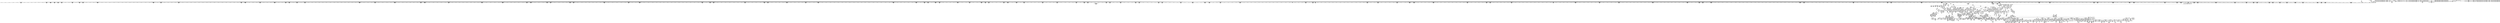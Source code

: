 digraph {
	CE0x49ce8e0 [shape=record,shape=Mrecord,label="{CE0x49ce8e0|i32_14|*Constant*}"]
	CE0x49e0380 [shape=record,shape=Mrecord,label="{CE0x49e0380|file_to_av:av.0|*SummSource*}"]
	CE0x49975c0 [shape=record,shape=Mrecord,label="{CE0x49975c0|8:_i8,_32:_%struct.inode*,_%struct.selinux_audit_data*,_128:_i32,_132:_i32,_456:_i8*,_:_SCMRE_13,14_}"]
	CE0x497ad20 [shape=record,shape=Mrecord,label="{CE0x497ad20|selinux_file_receive:cred4|security/selinux/hooks.c,3414|*SummSink*}"]
	CE0x49958f0 [shape=record,shape=Mrecord,label="{CE0x49958f0|i64*_getelementptr_inbounds_(_2_x_i64_,_2_x_i64_*___llvm_gcov_ctr162,_i64_0,_i64_0)|*Constant*|*SummSink*}"]
	CE0x49be1c0 [shape=record,shape=Mrecord,label="{CE0x49be1c0|inode_has_perm:do.end|*SummSink*}"]
	CE0x49f6350 [shape=record,shape=Mrecord,label="{CE0x49f6350|i64*_getelementptr_inbounds_(_2_x_i64_,_2_x_i64_*___llvm_gcov_ctr162,_i64_0,_i64_1)|*Constant*}"]
	CE0x4a34560 [shape=record,shape=Mrecord,label="{CE0x4a34560|_call_void_mcount()_#3|*SummSource*}"]
	CE0x4976ee0 [shape=record,shape=Mrecord,label="{CE0x4976ee0|8:_i8,_32:_%struct.inode*,_%struct.selinux_audit_data*,_128:_i32,_132:_i32,_456:_i8*,_:_SCMRE_392,396_|*MultipleSource*|security/selinux/hooks.c,1902|Function::selinux_file_receive&Arg::file::|Function::file_has_perm&Arg::file::|Function::file_to_av&Arg::file::}"]
	CE0x4aa6380 [shape=record,shape=Mrecord,label="{CE0x4aa6380|inode_has_perm:tmp14|security/selinux/hooks.c,1614}"]
	CE0x49d3af0 [shape=record,shape=Mrecord,label="{CE0x49d3af0|8:_i8,_32:_%struct.inode*,_%struct.selinux_audit_data*,_128:_i32,_132:_i32,_456:_i8*,_:_SCMRE_224,232_|*MultipleSource*|security/selinux/hooks.c,1902|Function::selinux_file_receive&Arg::file::|Function::file_has_perm&Arg::file::|Function::file_to_av&Arg::file::}"]
	CE0x49c1de0 [shape=record,shape=Mrecord,label="{CE0x49c1de0|cred_sid:tmp5|security/selinux/hooks.c,196|*SummSink*}"]
	CE0x4a300f0 [shape=record,shape=Mrecord,label="{CE0x4a300f0|inode_has_perm:if.then|*SummSink*}"]
	CE0x4a695e0 [shape=record,shape=Mrecord,label="{CE0x4a695e0|0:_i32,_4:_i32,_8:_i16,_12:_i32,_16:_i32,_20:_i32,_24:_i32,_56:_i8*,_:_SCMRE_173,174_}"]
	CE0x4a93a00 [shape=record,shape=Mrecord,label="{CE0x4a93a00|0:_i32,_4:_i32,_8:_i16,_12:_i32,_16:_i32,_20:_i32,_24:_i32,_56:_i8*,_:_SCMRE_618,619_}"]
	CE0x5c8fe60 [shape=record,shape=Mrecord,label="{CE0x5c8fe60|selinux_file_receive:land.lhs.true|*SummSink*}"]
	CE0x49cf3f0 [shape=record,shape=Mrecord,label="{CE0x49cf3f0|avc_has_perm:requested|Function::avc_has_perm&Arg::requested::|*SummSink*}"]
	CE0x4a69280 [shape=record,shape=Mrecord,label="{CE0x4a69280|0:_i32,_4:_i32,_8:_i16,_12:_i32,_16:_i32,_20:_i32,_24:_i32,_56:_i8*,_:_SCMRE_171,172_}"]
	CE0x49b8110 [shape=record,shape=Mrecord,label="{CE0x49b8110|get_current:tmp4|./arch/x86/include/asm/current.h,14|*SummSource*}"]
	CE0x49c19d0 [shape=record,shape=Mrecord,label="{CE0x49c19d0|file_has_perm:type|security/selinux/hooks.c,1680|*SummSource*}"]
	CE0x49acca0 [shape=record,shape=Mrecord,label="{CE0x49acca0|file_to_av:tmp22|security/selinux/hooks.c,1908|*SummSource*}"]
	CE0x49682a0 [shape=record,shape=Mrecord,label="{CE0x49682a0|8:_i8,_32:_%struct.inode*,_%struct.selinux_audit_data*,_128:_i32,_132:_i32,_456:_i8*,_:_SCMRE_68,69_}"]
	CE0x49b0890 [shape=record,shape=Mrecord,label="{CE0x49b0890|file_to_av:tobool7|security/selinux/hooks.c,1905|*SummSink*}"]
	CE0x49c9a90 [shape=record,shape=Mrecord,label="{CE0x49c9a90|8:_i8,_32:_%struct.inode*,_%struct.selinux_audit_data*,_128:_i32,_132:_i32,_456:_i8*,_:_SCMRE_53,54_}"]
	CE0x4a8d0d0 [shape=record,shape=Mrecord,label="{CE0x4a8d0d0|0:_i32,_4:_i32,_8:_i16,_12:_i32,_16:_i32,_20:_i32,_24:_i32,_56:_i8*,_:_SCMRE_555,556_}"]
	CE0x49c91c0 [shape=record,shape=Mrecord,label="{CE0x49c91c0|8:_i8,_32:_%struct.inode*,_%struct.selinux_audit_data*,_128:_i32,_132:_i32,_456:_i8*,_:_SCMRE_83,84_}"]
	CE0x49bb340 [shape=record,shape=Mrecord,label="{CE0x49bb340|file_to_av:tmp32|security/selinux/hooks.c,1917|*SummSource*}"]
	CE0x4a069e0 [shape=record,shape=Mrecord,label="{CE0x4a069e0|0:_i32,_4:_i32,_8:_i16,_12:_i32,_16:_i32,_20:_i32,_24:_i32,_56:_i8*,_:_SCMRE_352,360_|*MultipleSource*|*LoadInst*|include/linux/fs.h,1916|security/selinux/hooks.c,1675|Function::inode_has_perm&Arg::inode::|security/selinux/hooks.c,1611}"]
	CE0x498a590 [shape=record,shape=Mrecord,label="{CE0x498a590|file_to_av:entry|*SummSink*}"]
	CE0x49f9c70 [shape=record,shape=Mrecord,label="{CE0x49f9c70|file_to_av:conv14|security/selinux/hooks.c,1908|*SummSource*}"]
	CE0x49ccd90 [shape=record,shape=Mrecord,label="{CE0x49ccd90|8:_i8,_32:_%struct.inode*,_%struct.selinux_audit_data*,_128:_i32,_132:_i32,_456:_i8*,_:_SCMRE_105,106_}"]
	CE0x49c7c10 [shape=record,shape=Mrecord,label="{CE0x49c7c10|8:_i8,_32:_%struct.inode*,_%struct.selinux_audit_data*,_128:_i32,_132:_i32,_456:_i8*,_:_SCMRE_87,88_}"]
	CE0x4a64dd0 [shape=record,shape=Mrecord,label="{CE0x4a64dd0|0:_i32,_4:_i32,_8:_i16,_12:_i32,_16:_i32,_20:_i32,_24:_i32,_56:_i8*,_:_SCMRE_112,120_|*MultipleSource*|*LoadInst*|include/linux/fs.h,1916|security/selinux/hooks.c,1675|Function::inode_has_perm&Arg::inode::|security/selinux/hooks.c,1611}"]
	CE0x49dffe0 [shape=record,shape=Mrecord,label="{CE0x49dffe0|file_to_av:or|security/selinux/hooks.c,1903|*SummSink*}"]
	CE0x4ab54c0 [shape=record,shape=Mrecord,label="{CE0x4ab54c0|i64*_getelementptr_inbounds_(_8_x_i64_,_8_x_i64_*___llvm_gcov_ctr154,_i64_0,_i64_5)|*Constant*|*SummSource*}"]
	CE0x49f4bc0 [shape=record,shape=Mrecord,label="{CE0x49f4bc0|avc_has_perm:auditdata|Function::avc_has_perm&Arg::auditdata::|*SummSink*}"]
	CE0x49d6600 [shape=record,shape=Mrecord,label="{CE0x49d6600|8:_i8,_32:_%struct.inode*,_%struct.selinux_audit_data*,_128:_i32,_132:_i32,_456:_i8*,_:_SCMRE_24,32_|*MultipleSource*|security/selinux/hooks.c,1902|Function::selinux_file_receive&Arg::file::|Function::file_has_perm&Arg::file::|Function::file_to_av&Arg::file::}"]
	CE0x4982ff0 [shape=record,shape=Mrecord,label="{CE0x4982ff0|selinux_file_receive:do.end|*SummSource*}"]
	CE0x49665f0 [shape=record,shape=Mrecord,label="{CE0x49665f0|8:_i8,_32:_%struct.inode*,_%struct.selinux_audit_data*,_128:_i32,_132:_i32,_456:_i8*,_:_SCMRE_121,122_}"]
	CE0x4ab1d90 [shape=record,shape=Mrecord,label="{CE0x4ab1d90|inode_has_perm:lnot.ext|security/selinux/hooks.c,1611}"]
	CE0x4a38be0 [shape=record,shape=Mrecord,label="{CE0x4a38be0|file_has_perm:rc.1|*SummSink*}"]
	CE0x49dbc10 [shape=record,shape=Mrecord,label="{CE0x49dbc10|0:_i32,_:_CRE_8,12_|*MultipleSource*|*LoadInst*|security/selinux/hooks.c,1674|security/selinux/hooks.c,1683|security/selinux/hooks.c,1674}"]
	CE0x49702f0 [shape=record,shape=Mrecord,label="{CE0x49702f0|GLOBAL:get_current|*Constant*|*SummSource*}"]
	CE0x496fdd0 [shape=record,shape=Mrecord,label="{CE0x496fdd0|selinux_file_receive:call3|security/selinux/hooks.c,3414|*SummSink*}"]
	CE0x4a99420 [shape=record,shape=Mrecord,label="{CE0x4a99420|0:_i32,_4:_i32,_8:_i16,_12:_i32,_16:_i32,_20:_i32,_24:_i32,_56:_i8*,_:_SCMRE_865,866_}"]
	CE0x49b7500 [shape=record,shape=Mrecord,label="{CE0x49b7500|i64_1|*Constant*}"]
	CE0x4abfde0 [shape=record,shape=Mrecord,label="{CE0x4abfde0|__validate_creds:tmp6|include/linux/cred.h,174|*SummSource*}"]
	CE0x496ff40 [shape=record,shape=Mrecord,label="{CE0x496ff40|GLOBAL:get_current|*Constant*}"]
	CE0x4a06ca0 [shape=record,shape=Mrecord,label="{CE0x4a06ca0|0:_i32,_4:_i32,_8:_i16,_12:_i32,_16:_i32,_20:_i32,_24:_i32,_56:_i8*,_:_SCMRE_360,376_|*MultipleSource*|*LoadInst*|include/linux/fs.h,1916|security/selinux/hooks.c,1675|Function::inode_has_perm&Arg::inode::|security/selinux/hooks.c,1611}"]
	CE0x4a99160 [shape=record,shape=Mrecord,label="{CE0x4a99160|0:_i32,_4:_i32,_8:_i16,_12:_i32,_16:_i32,_20:_i32,_24:_i32,_56:_i8*,_:_SCMRE_856,864_|*MultipleSource*|*LoadInst*|include/linux/fs.h,1916|security/selinux/hooks.c,1675|Function::inode_has_perm&Arg::inode::|security/selinux/hooks.c,1611}"]
	CE0x4a914e0 [shape=record,shape=Mrecord,label="{CE0x4a914e0|0:_i32,_4:_i32,_8:_i16,_12:_i32,_16:_i32,_20:_i32,_24:_i32,_56:_i8*,_:_SCMRE_596,597_}"]
	CE0x4a9fc10 [shape=record,shape=Mrecord,label="{CE0x4a9fc10|0:_i32,_4:_i32,_8:_i16,_12:_i32,_16:_i32,_20:_i32,_24:_i32,_56:_i8*,_:_SCMRE_925,926_}"]
	CE0x4a2f8f0 [shape=record,shape=Mrecord,label="{CE0x4a2f8f0|i32_4|*Constant*|*SummSink*}"]
	CE0x4a30200 [shape=record,shape=Mrecord,label="{CE0x4a30200|i64*_getelementptr_inbounds_(_8_x_i64_,_8_x_i64_*___llvm_gcov_ctr154,_i64_0,_i64_0)|*Constant*}"]
	CE0x4a66640 [shape=record,shape=Mrecord,label="{CE0x4a66640|0:_i32,_4:_i32,_8:_i16,_12:_i32,_16:_i32,_20:_i32,_24:_i32,_56:_i8*,_:_SCMRE_145,146_}"]
	CE0x49adf60 [shape=record,shape=Mrecord,label="{CE0x49adf60|i64_6|*Constant*|*SummSink*}"]
	CE0x496cca0 [shape=record,shape=Mrecord,label="{CE0x496cca0|i64*_getelementptr_inbounds_(_11_x_i64_,_11_x_i64_*___llvm_gcov_ctr268,_i64_0,_i64_6)|*Constant*}"]
	CE0x4995a20 [shape=record,shape=Mrecord,label="{CE0x4995a20|file_to_av:if.then5}"]
	CE0x49fe490 [shape=record,shape=Mrecord,label="{CE0x49fe490|0:_i32,_4:_i32,_8:_i16,_12:_i32,_16:_i32,_20:_i32,_24:_i32,_56:_i8*,_:_SCMRE_242,243_}"]
	CE0x49d3c70 [shape=record,shape=Mrecord,label="{CE0x49d3c70|8:_i8,_32:_%struct.inode*,_%struct.selinux_audit_data*,_128:_i32,_132:_i32,_456:_i8*,_:_SCMRE_240,248_|*MultipleSource*|security/selinux/hooks.c,1902|Function::selinux_file_receive&Arg::file::|Function::file_has_perm&Arg::file::|Function::file_to_av&Arg::file::}"]
	CE0x49840c0 [shape=record,shape=Mrecord,label="{CE0x49840c0|file_to_av:if.end15|*SummSource*}"]
	CE0x4984e30 [shape=record,shape=Mrecord,label="{CE0x4984e30|selinux_file_receive:call|security/selinux/hooks.c,3414|*SummSink*}"]
	CE0x4a345d0 [shape=record,shape=Mrecord,label="{CE0x4a345d0|_call_void_mcount()_#3|*SummSink*}"]
	CE0x4a68bc0 [shape=record,shape=Mrecord,label="{CE0x4a68bc0|0:_i32,_4:_i32,_8:_i16,_12:_i32,_16:_i32,_20:_i32,_24:_i32,_56:_i8*,_:_SCMRE_167,168_}"]
	CE0x49bd140 [shape=record,shape=Mrecord,label="{CE0x49bd140|cred_sid:tmp3}"]
	CE0x49af940 [shape=record,shape=Mrecord,label="{CE0x49af940|file_to_av:tmp19|security/selinux/hooks.c,1906}"]
	CE0x4962e80 [shape=record,shape=Mrecord,label="{CE0x4962e80|8:_i8,_32:_%struct.inode*,_%struct.selinux_audit_data*,_128:_i32,_132:_i32,_456:_i8*,_:_SCMRE_196,197_}"]
	CE0x4aa02d0 [shape=record,shape=Mrecord,label="{CE0x4aa02d0|0:_i32,_4:_i32,_8:_i16,_12:_i32,_16:_i32,_20:_i32,_24:_i32,_56:_i8*,_:_SCMRE_929,930_}"]
	CE0x4a16fc0 [shape=record,shape=Mrecord,label="{CE0x4a16fc0|file_has_perm:call|security/selinux/hooks.c,1675|*SummSource*}"]
	CE0x4a02c30 [shape=record,shape=Mrecord,label="{CE0x4a02c30|0:_i32,_4:_i32,_8:_i16,_12:_i32,_16:_i32,_20:_i32,_24:_i32,_56:_i8*,_:_SCMRE_283,284_}"]
	CE0x497ef30 [shape=record,shape=Mrecord,label="{CE0x497ef30|selinux_file_receive:tmp9|security/selinux/hooks.c,3414|*SummSource*}"]
	CE0x4961d60 [shape=record,shape=Mrecord,label="{CE0x4961d60|file_to_av:if.end19}"]
	CE0x4a30050 [shape=record,shape=Mrecord,label="{CE0x4a30050|inode_has_perm:if.then|*SummSource*}"]
	CE0x4a0fe20 [shape=record,shape=Mrecord,label="{CE0x4a0fe20|__validate_creds:lnot|include/linux/cred.h,173|*SummSource*}"]
	CE0x4a96160 [shape=record,shape=Mrecord,label="{CE0x4a96160|0:_i32,_4:_i32,_8:_i16,_12:_i32,_16:_i32,_20:_i32,_24:_i32,_56:_i8*,_:_SCMRE_704,712_|*MultipleSource*|*LoadInst*|include/linux/fs.h,1916|security/selinux/hooks.c,1675|Function::inode_has_perm&Arg::inode::|security/selinux/hooks.c,1611}"]
	CE0x49ae1d0 [shape=record,shape=Mrecord,label="{CE0x49ae1d0|file_to_av:tmp15|security/selinux/hooks.c,1905|*SummSink*}"]
	CE0x4a00a70 [shape=record,shape=Mrecord,label="{CE0x4a00a70|0:_i32,_4:_i32,_8:_i16,_12:_i32,_16:_i32,_20:_i32,_24:_i32,_56:_i8*,_:_SCMRE_263,264_}"]
	CE0x4abeaa0 [shape=record,shape=Mrecord,label="{CE0x4abeaa0|_call_void___invalid_creds(%struct.cred*_%cred,_i8*_%file,_i32_%line)_#10,_!dbg_!27721|include/linux/cred.h,174|*SummSource*}"]
	CE0x4987900 [shape=record,shape=Mrecord,label="{CE0x4987900|8:_i8,_32:_%struct.inode*,_%struct.selinux_audit_data*,_128:_i32,_132:_i32,_456:_i8*,_:_SCMRE_148,149_}"]
	CE0x49bb1a0 [shape=record,shape=Mrecord,label="{CE0x49bb1a0|file_to_av:tmp32|security/selinux/hooks.c,1917}"]
	CE0x4a32180 [shape=record,shape=Mrecord,label="{CE0x4a32180|__validate_creds:entry|*SummSink*}"]
	CE0x4965f70 [shape=record,shape=Mrecord,label="{CE0x4965f70|i8*_getelementptr_inbounds_(_25_x_i8_,_25_x_i8_*_.str3,_i32_0,_i32_0)|*Constant*|*SummSink*}"]
	CE0x49f6570 [shape=record,shape=Mrecord,label="{CE0x49f6570|i64_16|*Constant*|*SummSource*}"]
	CE0x4a96f20 [shape=record,shape=Mrecord,label="{CE0x4a96f20|0:_i32,_4:_i32,_8:_i16,_12:_i32,_16:_i32,_20:_i32,_24:_i32,_56:_i8*,_:_SCMRE_752,756_|*MultipleSource*|*LoadInst*|include/linux/fs.h,1916|security/selinux/hooks.c,1675|Function::inode_has_perm&Arg::inode::|security/selinux/hooks.c,1611}"]
	CE0x4971ce0 [shape=record,shape=Mrecord,label="{CE0x4971ce0|i64_0|*Constant*|*SummSink*}"]
	CE0x496aba0 [shape=record,shape=Mrecord,label="{CE0x496aba0|selinux_file_receive:tmp20|security/selinux/hooks.c,3414|*SummSink*}"]
	CE0x49dfa50 [shape=record,shape=Mrecord,label="{CE0x49dfa50|file_to_av:or|security/selinux/hooks.c,1903}"]
	CE0x4aa6ca0 [shape=record,shape=Mrecord,label="{CE0x4aa6ca0|GLOBAL:cred_sid|*Constant*}"]
	CE0x49c4f30 [shape=record,shape=Mrecord,label="{CE0x49c4f30|file_has_perm:bb}"]
	CE0x4abd550 [shape=record,shape=Mrecord,label="{CE0x4abd550|i64*_getelementptr_inbounds_(_8_x_i64_,_8_x_i64_*___llvm_gcov_ctr154,_i64_0,_i64_7)|*Constant*|*SummSink*}"]
	CE0x4a9df60 [shape=record,shape=Mrecord,label="{CE0x4a9df60|0:_i32,_4:_i32,_8:_i16,_12:_i32,_16:_i32,_20:_i32,_24:_i32,_56:_i8*,_:_SCMRE_908,909_}"]
	CE0x4aa1050 [shape=record,shape=Mrecord,label="{CE0x4aa1050|0:_i32,_4:_i32,_8:_i16,_12:_i32,_16:_i32,_20:_i32,_24:_i32,_56:_i8*,_:_SCMRE_936,944_|*MultipleSource*|*LoadInst*|include/linux/fs.h,1916|security/selinux/hooks.c,1675|Function::inode_has_perm&Arg::inode::|security/selinux/hooks.c,1611}"]
	CE0x4a26b70 [shape=record,shape=Mrecord,label="{CE0x4a26b70|file_has_perm:tmp18|security/selinux/hooks.c,1690}"]
	CE0x4abc7f0 [shape=record,shape=Mrecord,label="{CE0x4abc7f0|avc_has_perm:requested|Function::avc_has_perm&Arg::requested::}"]
	CE0x4a31d10 [shape=record,shape=Mrecord,label="{CE0x4a31d10|__validate_creds:lnot|include/linux/cred.h,173|*SummSink*}"]
	CE0x49cecd0 [shape=record,shape=Mrecord,label="{CE0x49cecd0|file_inode:tmp3|*SummSource*}"]
	CE0x49bace0 [shape=record,shape=Mrecord,label="{CE0x49bace0|file_to_av:tmp31|security/selinux/hooks.c,1917|*SummSource*}"]
	CE0x49b2640 [shape=record,shape=Mrecord,label="{CE0x49b2640|8:_i8,_32:_%struct.inode*,_%struct.selinux_audit_data*,_128:_i32,_132:_i32,_456:_i8*,_:_SCMRE_164,165_}"]
	CE0x495b760 [shape=record,shape=Mrecord,label="{CE0x495b760|i32_0|*Constant*|*SummSink*}"]
	CE0x4a38ab0 [shape=record,shape=Mrecord,label="{CE0x4a38ab0|file_has_perm:rc.1|*SummSource*}"]
	CE0x49be9a0 [shape=record,shape=Mrecord,label="{CE0x49be9a0|i64*_getelementptr_inbounds_(_2_x_i64_,_2_x_i64_*___llvm_gcov_ctr131,_i64_0,_i64_1)|*Constant*|*SummSink*}"]
	CE0x4a36d80 [shape=record,shape=Mrecord,label="{CE0x4a36d80|cred_sid:sid|security/selinux/hooks.c,197}"]
	CE0x4988620 [shape=record,shape=Mrecord,label="{CE0x4988620|8:_i8,_32:_%struct.inode*,_%struct.selinux_audit_data*,_128:_i32,_132:_i32,_456:_i8*,_:_SCMRE_71,72_}"]
	CE0x49abe10 [shape=record,shape=Mrecord,label="{CE0x49abe10|i64_11|*Constant*|*SummSink*}"]
	CE0x4a2df10 [shape=record,shape=Mrecord,label="{CE0x4a2df10|inode_has_perm:tmp|*SummSource*}"]
	CE0x4a98ea0 [shape=record,shape=Mrecord,label="{CE0x4a98ea0|0:_i32,_4:_i32,_8:_i16,_12:_i32,_16:_i32,_20:_i32,_24:_i32,_56:_i8*,_:_SCMRE_848,856_|*MultipleSource*|*LoadInst*|include/linux/fs.h,1916|security/selinux/hooks.c,1675|Function::inode_has_perm&Arg::inode::|security/selinux/hooks.c,1611}"]
	"CONST[source:0(mediator),value:2(dynamic)][purpose:{subject}]"
	CE0x4969e70 [shape=record,shape=Mrecord,label="{CE0x4969e70|file_to_av:tmp11|security/selinux/hooks.c,1904|*SummSink*}"]
	CE0x49b7b00 [shape=record,shape=Mrecord,label="{CE0x49b7b00|file_to_av:f_mode|security/selinux/hooks.c,1902|*SummSource*}"]
	CE0x498b7c0 [shape=record,shape=Mrecord,label="{CE0x498b7c0|selinux_file_receive:call6|security/selinux/hooks.c,3416|*SummSource*}"]
	CE0x4a63a90 [shape=record,shape=Mrecord,label="{CE0x4a63a90|0:_i32,_4:_i32,_8:_i16,_12:_i32,_16:_i32,_20:_i32,_24:_i32,_56:_i8*,_:_SCMRE_64,72_|*MultipleSource*|*LoadInst*|include/linux/fs.h,1916|security/selinux/hooks.c,1675|Function::inode_has_perm&Arg::inode::|security/selinux/hooks.c,1611}"]
	CE0x49c4680 [shape=record,shape=Mrecord,label="{CE0x49c4680|i32_14|*Constant*|*SummSink*}"]
	CE0x4968860 [shape=record,shape=Mrecord,label="{CE0x4968860|file_has_perm:tmp12|security/selinux/hooks.c,1688|*SummSink*}"]
	CE0x49ac000 [shape=record,shape=Mrecord,label="{CE0x49ac000|file_to_av:tmp25|security/selinux/hooks.c,1910|*SummSource*}"]
	CE0x49dc020 [shape=record,shape=Mrecord,label="{CE0x49dc020|file_has_perm:tmp6|security/selinux/hooks.c,1683}"]
	CE0x4a99b50 [shape=record,shape=Mrecord,label="{CE0x4a99b50|0:_i32,_4:_i32,_8:_i16,_12:_i32,_16:_i32,_20:_i32,_24:_i32,_56:_i8*,_:_SCMRE_867,868_}"]
	CE0x4a16b70 [shape=record,shape=Mrecord,label="{CE0x4a16b70|file_has_perm:tmp3|security/selinux/hooks.c,1674|*SummSink*}"]
	CE0x4a2ec50 [shape=record,shape=Mrecord,label="{CE0x4a2ec50|cred_sid:tmp4|*LoadInst*|security/selinux/hooks.c,196}"]
	CE0x49c2480 [shape=record,shape=Mrecord,label="{CE0x49c2480|avc_has_perm:tclass|Function::avc_has_perm&Arg::tclass::|*SummSink*}"]
	CE0x49c4c20 [shape=record,shape=Mrecord,label="{CE0x49c4c20|_call_void_mcount()_#3|*SummSink*}"]
	CE0x4a63510 [shape=record,shape=Mrecord,label="{CE0x4a63510|0:_i32,_4:_i32,_8:_i16,_12:_i32,_16:_i32,_20:_i32,_24:_i32,_56:_i8*,_:_SCMRE_48,56_|*MultipleSource*|*LoadInst*|include/linux/fs.h,1916|security/selinux/hooks.c,1675|Function::inode_has_perm&Arg::inode::|security/selinux/hooks.c,1611}"]
	CE0x49bd290 [shape=record,shape=Mrecord,label="{CE0x49bd290|cred_sid:tmp3|*SummSource*}"]
	CE0x4aa1db0 [shape=record,shape=Mrecord,label="{CE0x4aa1db0|0:_i32,_4:_i32,_8:_i16,_12:_i32,_16:_i32,_20:_i32,_24:_i32,_56:_i8*,_:_SCMRE_978,979_}"]
	CE0x4aa8ff0 [shape=record,shape=Mrecord,label="{CE0x4aa8ff0|inode_has_perm:tmp17|security/selinux/hooks.c,1617}"]
	CE0x4a95920 [shape=record,shape=Mrecord,label="{CE0x4a95920|0:_i32,_4:_i32,_8:_i16,_12:_i32,_16:_i32,_20:_i32,_24:_i32,_56:_i8*,_:_SCMRE_684,688_|*MultipleSource*|*LoadInst*|include/linux/fs.h,1916|security/selinux/hooks.c,1675|Function::inode_has_perm&Arg::inode::|security/selinux/hooks.c,1611}"]
	CE0x498f680 [shape=record,shape=Mrecord,label="{CE0x498f680|8:_i8,_32:_%struct.inode*,_%struct.selinux_audit_data*,_128:_i32,_132:_i32,_456:_i8*,_:_SCMRE_173,174_}"]
	CE0x4a969a0 [shape=record,shape=Mrecord,label="{CE0x4a969a0|0:_i32,_4:_i32,_8:_i16,_12:_i32,_16:_i32,_20:_i32,_24:_i32,_56:_i8*,_:_SCMRE_736,740_|*MultipleSource*|*LoadInst*|include/linux/fs.h,1916|security/selinux/hooks.c,1675|Function::inode_has_perm&Arg::inode::|security/selinux/hooks.c,1611}"]
	CE0x49b7420 [shape=record,shape=Mrecord,label="{CE0x49b7420|file_to_av:tobool|security/selinux/hooks.c,1902|*SummSource*}"]
	CE0x4975de0 [shape=record,shape=Mrecord,label="{CE0x4975de0|8:_i8,_32:_%struct.inode*,_%struct.selinux_audit_data*,_128:_i32,_132:_i32,_456:_i8*,_:_SCMRE_296,304_|*MultipleSource*|security/selinux/hooks.c,1902|Function::selinux_file_receive&Arg::file::|Function::file_has_perm&Arg::file::|Function::file_to_av&Arg::file::}"]
	CE0x4a03d10 [shape=record,shape=Mrecord,label="{CE0x4a03d10|0:_i32,_4:_i32,_8:_i16,_12:_i32,_16:_i32,_20:_i32,_24:_i32,_56:_i8*,_:_SCMRE_293,294_}"]
	CE0x4a2c9f0 [shape=record,shape=Mrecord,label="{CE0x4a2c9f0|0:_i32,_4:_i32,_8:_i16,_12:_i32,_16:_i32,_20:_i32,_24:_i32,_56:_i8*,_:_SCMRE_24,32_|*MultipleSource*|*LoadInst*|include/linux/fs.h,1916|security/selinux/hooks.c,1675|Function::inode_has_perm&Arg::inode::|security/selinux/hooks.c,1611}"]
	CE0x49f8f90 [shape=record,shape=Mrecord,label="{CE0x49f8f90|file_to_av:or10|security/selinux/hooks.c,1906}"]
	CE0x4984640 [shape=record,shape=Mrecord,label="{CE0x4984640|GLOBAL:__llvm_gcov_ctr268|Global_var:__llvm_gcov_ctr268|*SummSource*}"]
	CE0x49bfe10 [shape=record,shape=Mrecord,label="{CE0x49bfe10|file_has_perm:tmp|*SummSink*}"]
	CE0x4aa5540 [shape=record,shape=Mrecord,label="{CE0x4aa5540|inode_has_perm:tmp16|security/selinux/hooks.c,1615|*SummSource*}"]
	CE0x4abd3d0 [shape=record,shape=Mrecord,label="{CE0x4abd3d0|i64*_getelementptr_inbounds_(_8_x_i64_,_8_x_i64_*___llvm_gcov_ctr154,_i64_0,_i64_7)|*Constant*|*SummSource*}"]
	CE0x49a86f0 [shape=record,shape=Mrecord,label="{CE0x49a86f0|file_to_av:tmp7|security/selinux/hooks.c,1903|*SummSource*}"]
	CE0x4ac1240 [shape=record,shape=Mrecord,label="{CE0x4ac1240|cred_sid:bb}"]
	CE0x4aa4d70 [shape=record,shape=Mrecord,label="{CE0x4aa4d70|inode_has_perm:tmp15|*LoadInst*|security/selinux/hooks.c,1615}"]
	CE0x4993820 [shape=record,shape=Mrecord,label="{CE0x4993820|inode_has_perm:tmp3}"]
	CE0x49ca930 [shape=record,shape=Mrecord,label="{CE0x49ca930|%struct.task_struct*_(%struct.task_struct**)*_asm_movq_%gs:$_1:P_,$0_,_r,im,_dirflag_,_fpsr_,_flags_}"]
	CE0x4a6b950 [shape=record,shape=Mrecord,label="{CE0x4a6b950|0:_i32,_4:_i32,_8:_i16,_12:_i32,_16:_i32,_20:_i32,_24:_i32,_56:_i8*,_:_SCMRE_194,195_}"]
	CE0x4a8d4c0 [shape=record,shape=Mrecord,label="{CE0x4a8d4c0|0:_i32,_4:_i32,_8:_i16,_12:_i32,_16:_i32,_20:_i32,_24:_i32,_56:_i8*,_:_SCMRE_558,559_}"]
	CE0x49a7b10 [shape=record,shape=Mrecord,label="{CE0x49a7b10|file_to_av:tmp6|security/selinux/hooks.c,1902|*SummSource*}"]
	CE0x49d7080 [shape=record,shape=Mrecord,label="{CE0x49d7080|cred_sid:cred|Function::cred_sid&Arg::cred::}"]
	CE0x4a099d0 [shape=record,shape=Mrecord,label="{CE0x4a099d0|0:_i32,_4:_i32,_8:_i16,_12:_i32,_16:_i32,_20:_i32,_24:_i32,_56:_i8*,_:_SCMRE_477,478_}"]
	CE0x4a26880 [shape=record,shape=Mrecord,label="{CE0x4a26880|i64*_getelementptr_inbounds_(_12_x_i64_,_12_x_i64_*___llvm_gcov_ctr170,_i64_0,_i64_9)|*Constant*|*SummSource*}"]
	CE0x49df7c0 [shape=record,shape=Mrecord,label="{CE0x49df7c0|file_to_av:conv|security/selinux/hooks.c,1903|*SummSource*}"]
	CE0x49a9e80 [shape=record,shape=Mrecord,label="{CE0x49a9e80|i64_7|*Constant*}"]
	CE0x4968b10 [shape=record,shape=Mrecord,label="{CE0x4968b10|file_has_perm:tmp13|security/selinux/hooks.c,1688|*SummSource*}"]
	CE0x49d3f70 [shape=record,shape=Mrecord,label="{CE0x49d3f70|8:_i8,_32:_%struct.inode*,_%struct.selinux_audit_data*,_128:_i32,_132:_i32,_456:_i8*,_:_SCMRE_256,264_|*MultipleSource*|security/selinux/hooks.c,1902|Function::selinux_file_receive&Arg::file::|Function::file_has_perm&Arg::file::|Function::file_to_av&Arg::file::}"]
	CE0x4a292e0 [shape=record,shape=Mrecord,label="{CE0x4a292e0|0:_i32,_4:_i32,_8:_i16,_12:_i32,_16:_i32,_20:_i32,_24:_i32,_56:_i8*,_:_SCMRE_0,2_|*MultipleSource*|*LoadInst*|include/linux/fs.h,1916|security/selinux/hooks.c,1675|Function::inode_has_perm&Arg::inode::|security/selinux/hooks.c,1611}"]
	CE0x4998130 [shape=record,shape=Mrecord,label="{CE0x4998130|selinux_file_receive:tmp1}"]
	CE0x49f52d0 [shape=record,shape=Mrecord,label="{CE0x49f52d0|cred_sid:sid|security/selinux/hooks.c,197|*SummSource*}"]
	CE0x49be370 [shape=record,shape=Mrecord,label="{CE0x49be370|inode_has_perm:do.body}"]
	CE0x49d9710 [shape=record,shape=Mrecord,label="{CE0x49d9710|8:_i8,_32:_%struct.inode*,_%struct.selinux_audit_data*,_128:_i32,_132:_i32,_456:_i8*,_:_SCMRE_472,480_|*MultipleSource*|security/selinux/hooks.c,1902|Function::selinux_file_receive&Arg::file::|Function::file_has_perm&Arg::file::|Function::file_to_av&Arg::file::}"]
	CE0x49dd8d0 [shape=record,shape=Mrecord,label="{CE0x49dd8d0|file_has_perm:tmp9|security/selinux/hooks.c,1683|*SummSink*}"]
	CE0x49de2b0 [shape=record,shape=Mrecord,label="{CE0x49de2b0|file_has_perm:sid3|security/selinux/hooks.c,1684|*SummSource*}"]
	CE0x4982aa0 [shape=record,shape=Mrecord,label="{CE0x4982aa0|i1_true|*Constant*|*SummSink*}"]
	CE0x49e02f0 [shape=record,shape=Mrecord,label="{CE0x49e02f0|file_to_av:av.0}"]
	CE0x4a8d820 [shape=record,shape=Mrecord,label="{CE0x4a8d820|0:_i32,_4:_i32,_8:_i16,_12:_i32,_16:_i32,_20:_i32,_24:_i32,_56:_i8*,_:_SCMRE_560,561_}"]
	CE0x4a9b530 [shape=record,shape=Mrecord,label="{CE0x4a9b530|0:_i32,_4:_i32,_8:_i16,_12:_i32,_16:_i32,_20:_i32,_24:_i32,_56:_i8*,_:_SCMRE_883,884_}"]
	CE0x49cdb80 [shape=record,shape=Mrecord,label="{CE0x49cdb80|_ret_%struct.inode*_%tmp4,_!dbg_!27713|include/linux/fs.h,1916}"]
	CE0x4a2f2d0 [shape=record,shape=Mrecord,label="{CE0x4a2f2d0|i64_2|*Constant*}"]
	CE0x4a39810 [shape=record,shape=Mrecord,label="{CE0x4a39810|file_has_perm:tmp24|security/selinux/hooks.c,1695|*SummSource*}"]
	CE0x4a8f4d0 [shape=record,shape=Mrecord,label="{CE0x4a8f4d0|0:_i32,_4:_i32,_8:_i16,_12:_i32,_16:_i32,_20:_i32,_24:_i32,_56:_i8*,_:_SCMRE_577,578_}"]
	CE0x4a35ab0 [shape=record,shape=Mrecord,label="{CE0x4a35ab0|__validate_creds:file|Function::__validate_creds&Arg::file::|*SummSource*}"]
	CE0x4a03140 [shape=record,shape=Mrecord,label="{CE0x4a03140|0:_i32,_4:_i32,_8:_i16,_12:_i32,_16:_i32,_20:_i32,_24:_i32,_56:_i8*,_:_SCMRE_286,287_}"]
	CE0x40ee0a0 [shape=record,shape=Mrecord,label="{CE0x40ee0a0|selinux_file_receive:tmp|*SummSource*}"]
	CE0x4a9dc00 [shape=record,shape=Mrecord,label="{CE0x4a9dc00|0:_i32,_4:_i32,_8:_i16,_12:_i32,_16:_i32,_20:_i32,_24:_i32,_56:_i8*,_:_SCMRE_906,907_}"]
	CE0x4abd730 [shape=record,shape=Mrecord,label="{CE0x4abd730|i64*_getelementptr_inbounds_(_5_x_i64_,_5_x_i64_*___llvm_gcov_ctr155,_i64_0,_i64_3)|*Constant*|*SummSource*}"]
	CE0x4a00f80 [shape=record,shape=Mrecord,label="{CE0x4a00f80|0:_i32,_4:_i32,_8:_i16,_12:_i32,_16:_i32,_20:_i32,_24:_i32,_56:_i8*,_:_SCMRE_266,267_}"]
	CE0x4a0e7f0 [shape=record,shape=Mrecord,label="{CE0x4a0e7f0|COLLAPSED:_GCMRE___llvm_gcov_ctr170_internal_global_12_x_i64_zeroinitializer:_elem_0:default:}"]
	CE0x49d3df0 [shape=record,shape=Mrecord,label="{CE0x49d3df0|8:_i8,_32:_%struct.inode*,_%struct.selinux_audit_data*,_128:_i32,_132:_i32,_456:_i8*,_:_SCMRE_248,256_|*MultipleSource*|security/selinux/hooks.c,1902|Function::selinux_file_receive&Arg::file::|Function::file_has_perm&Arg::file::|Function::file_to_av&Arg::file::}"]
	CE0x4975820 [shape=record,shape=Mrecord,label="{CE0x4975820|selinux_file_receive:do.body}"]
	CE0x4aba700 [shape=record,shape=Mrecord,label="{CE0x4aba700|__validate_creds:if.end}"]
	CE0x4a9d390 [shape=record,shape=Mrecord,label="{CE0x4a9d390|0:_i32,_4:_i32,_8:_i16,_12:_i32,_16:_i32,_20:_i32,_24:_i32,_56:_i8*,_:_SCMRE_901,902_}"]
	CE0x4aac270 [shape=record,shape=Mrecord,label="{CE0x4aac270|__validate_creds:tmp4|include/linux/cred.h,173|*SummSink*}"]
	CE0x4a2f400 [shape=record,shape=Mrecord,label="{CE0x4a2f400|__validate_creds:expval|include/linux/cred.h,173}"]
	CE0x4a67210 [shape=record,shape=Mrecord,label="{CE0x4a67210|0:_i32,_4:_i32,_8:_i16,_12:_i32,_16:_i32,_20:_i32,_24:_i32,_56:_i8*,_:_SCMRE_152,153_}"]
	CE0x4a8f680 [shape=record,shape=Mrecord,label="{CE0x4a8f680|0:_i32,_4:_i32,_8:_i16,_12:_i32,_16:_i32,_20:_i32,_24:_i32,_56:_i8*,_:_SCMRE_578,579_}"]
	CE0x4985fb0 [shape=record,shape=Mrecord,label="{CE0x4985fb0|i64*_getelementptr_inbounds_(_11_x_i64_,_11_x_i64_*___llvm_gcov_ctr268,_i64_0,_i64_10)|*Constant*}"]
	CE0x49709d0 [shape=record,shape=Mrecord,label="{CE0x49709d0|_ret_%struct.task_struct*_%tmp4,_!dbg_!27714|./arch/x86/include/asm/current.h,14|*SummSource*}"]
	CE0x496e380 [shape=record,shape=Mrecord,label="{CE0x496e380|i64*_getelementptr_inbounds_(_11_x_i64_,_11_x_i64_*___llvm_gcov_ctr268,_i64_0,_i64_1)|*Constant*|*SummSink*}"]
	CE0x4aa4e10 [shape=record,shape=Mrecord,label="{CE0x4aa4e10|inode_has_perm:i_security|security/selinux/hooks.c,1615}"]
	CE0x4996840 [shape=record,shape=Mrecord,label="{CE0x4996840|8:_i8,_32:_%struct.inode*,_%struct.selinux_audit_data*,_128:_i32,_132:_i32,_456:_i8*,_:_SCMRE_184,185_}"]
	CE0x4a92ad0 [shape=record,shape=Mrecord,label="{CE0x4a92ad0|0:_i32,_4:_i32,_8:_i16,_12:_i32,_16:_i32,_20:_i32,_24:_i32,_56:_i8*,_:_SCMRE_609,610_}"]
	CE0x4a0e860 [shape=record,shape=Mrecord,label="{CE0x4a0e860|file_has_perm:tmp|*SummSource*}"]
	CE0x49884a0 [shape=record,shape=Mrecord,label="{CE0x49884a0|8:_i8,_32:_%struct.inode*,_%struct.selinux_audit_data*,_128:_i32,_132:_i32,_456:_i8*,_:_SCMRE_70,71_}"]
	CE0x4ab3750 [shape=record,shape=Mrecord,label="{CE0x4ab3750|i64_3|*Constant*}"]
	CE0x4a64010 [shape=record,shape=Mrecord,label="{CE0x4a64010|0:_i32,_4:_i32,_8:_i16,_12:_i32,_16:_i32,_20:_i32,_24:_i32,_56:_i8*,_:_SCMRE_76,80_|*MultipleSource*|*LoadInst*|include/linux/fs.h,1916|security/selinux/hooks.c,1675|Function::inode_has_perm&Arg::inode::|security/selinux/hooks.c,1611}"]
	CE0x49be450 [shape=record,shape=Mrecord,label="{CE0x49be450|inode_has_perm:do.body|*SummSink*}"]
	CE0x4ab5120 [shape=record,shape=Mrecord,label="{CE0x4ab5120|i64*_getelementptr_inbounds_(_8_x_i64_,_8_x_i64_*___llvm_gcov_ctr154,_i64_0,_i64_5)|*Constant*}"]
	CE0x49fe930 [shape=record,shape=Mrecord,label="{CE0x49fe930|0:_i32,_4:_i32,_8:_i16,_12:_i32,_16:_i32,_20:_i32,_24:_i32,_56:_i8*,_:_SCMRE_243,244_}"]
	CE0x4a9a450 [shape=record,shape=Mrecord,label="{CE0x4a9a450|0:_i32,_4:_i32,_8:_i16,_12:_i32,_16:_i32,_20:_i32,_24:_i32,_56:_i8*,_:_SCMRE_873,874_}"]
	CE0x4a039b0 [shape=record,shape=Mrecord,label="{CE0x4a039b0|0:_i32,_4:_i32,_8:_i16,_12:_i32,_16:_i32,_20:_i32,_24:_i32,_56:_i8*,_:_SCMRE_291,292_}"]
	CE0x4aa5de0 [shape=record,shape=Mrecord,label="{CE0x4aa5de0|inode_has_perm:tmp13|security/selinux/hooks.c,1614|*SummSource*}"]
	CE0x4a6a1b0 [shape=record,shape=Mrecord,label="{CE0x4a6a1b0|0:_i32,_4:_i32,_8:_i16,_12:_i32,_16:_i32,_20:_i32,_24:_i32,_56:_i8*,_:_SCMRE_180,181_}"]
	CE0x4a9ba40 [shape=record,shape=Mrecord,label="{CE0x4a9ba40|0:_i32,_4:_i32,_8:_i16,_12:_i32,_16:_i32,_20:_i32,_24:_i32,_56:_i8*,_:_SCMRE_886,887_}"]
	CE0x4981040 [shape=record,shape=Mrecord,label="{CE0x4981040|GLOBAL:selinux_file_receive.__warned|Global_var:selinux_file_receive.__warned}"]
	CE0x498e3d0 [shape=record,shape=Mrecord,label="{CE0x498e3d0|8:_i8,_32:_%struct.inode*,_%struct.selinux_audit_data*,_128:_i32,_132:_i32,_456:_i8*,_:_SCMRE_99,100_}"]
	CE0x4a3c090 [shape=record,shape=Mrecord,label="{CE0x4a3c090|inode_has_perm:adp|Function::inode_has_perm&Arg::adp::|*SummSource*}"]
	CE0x4a08ae0 [shape=record,shape=Mrecord,label="{CE0x4a08ae0|0:_i32,_4:_i32,_8:_i16,_12:_i32,_16:_i32,_20:_i32,_24:_i32,_56:_i8*,_:_SCMRE_456,464_|*MultipleSource*|*LoadInst*|include/linux/fs.h,1916|security/selinux/hooks.c,1675|Function::inode_has_perm&Arg::inode::|security/selinux/hooks.c,1611}"]
	CE0x4aab2a0 [shape=record,shape=Mrecord,label="{CE0x4aab2a0|__validate_creds:tmp3|include/linux/cred.h,173}"]
	CE0x49da160 [shape=record,shape=Mrecord,label="{CE0x49da160|8:_i8,_32:_%struct.inode*,_%struct.selinux_audit_data*,_128:_i32,_132:_i32,_456:_i8*,_:_SCMRE_504,512_|*MultipleSource*|security/selinux/hooks.c,1902|Function::selinux_file_receive&Arg::file::|Function::file_has_perm&Arg::file::|Function::file_to_av&Arg::file::}"]
	CE0x4ab4c40 [shape=record,shape=Mrecord,label="{CE0x4ab4c40|inode_has_perm:tmp10|security/selinux/hooks.c,1611}"]
	CE0x4a95ea0 [shape=record,shape=Mrecord,label="{CE0x4a95ea0|0:_i32,_4:_i32,_8:_i16,_12:_i32,_16:_i32,_20:_i32,_24:_i32,_56:_i8*,_:_SCMRE_696,704_|*MultipleSource*|*LoadInst*|include/linux/fs.h,1916|security/selinux/hooks.c,1675|Function::inode_has_perm&Arg::inode::|security/selinux/hooks.c,1611}"]
	CE0x4a27100 [shape=record,shape=Mrecord,label="{CE0x4a27100|file_has_perm:tmp19|security/selinux/hooks.c,1690}"]
	CE0x49f8df0 [shape=record,shape=Mrecord,label="{CE0x49f8df0|i64_512|*Constant*|*SummSink*}"]
	CE0x49f5930 [shape=record,shape=Mrecord,label="{CE0x49f5930|cred_sid:tmp4|*LoadInst*|security/selinux/hooks.c,196|*SummSink*}"]
	CE0x4abdf50 [shape=record,shape=Mrecord,label="{CE0x4abdf50|__validate_creds:tmp7|include/linux/cred.h,174}"]
	CE0x4ab4e80 [shape=record,shape=Mrecord,label="{CE0x4ab4e80|inode_has_perm:tmp10|security/selinux/hooks.c,1611|*SummSource*}"]
	CE0x4a146d0 [shape=record,shape=Mrecord,label="{CE0x4a146d0|file_has_perm:tobool|security/selinux/hooks.c,1688}"]
	CE0x4982da0 [shape=record,shape=Mrecord,label="{CE0x4982da0|i64*_getelementptr_inbounds_(_11_x_i64_,_11_x_i64_*___llvm_gcov_ctr268,_i64_0,_i64_8)|*Constant*|*SummSource*}"]
	CE0x4a07220 [shape=record,shape=Mrecord,label="{CE0x4a07220|0:_i32,_4:_i32,_8:_i16,_12:_i32,_16:_i32,_20:_i32,_24:_i32,_56:_i8*,_:_SCMRE_384,388_|*MultipleSource*|*LoadInst*|include/linux/fs.h,1916|security/selinux/hooks.c,1675|Function::inode_has_perm&Arg::inode::|security/selinux/hooks.c,1611}"]
	CE0x4978c20 [shape=record,shape=Mrecord,label="{CE0x4978c20|get_current:tmp|*SummSource*}"]
	CE0x49a9b00 [shape=record,shape=Mrecord,label="{CE0x49a9b00|file_to_av:tmp14|*LoadInst*|security/selinux/hooks.c,1905}"]
	CE0x49da730 [shape=record,shape=Mrecord,label="{CE0x49da730|i32_1|*Constant*}"]
	CE0x4aa3090 [shape=record,shape=Mrecord,label="{CE0x4aa3090|0:_i32,_4:_i32,_8:_i16,_12:_i32,_16:_i32,_20:_i32,_24:_i32,_56:_i8*,_:_SCMRE_1000,1008_|*MultipleSource*|*LoadInst*|include/linux/fs.h,1916|security/selinux/hooks.c,1675|Function::inode_has_perm&Arg::inode::|security/selinux/hooks.c,1611}"]
	CE0x4a034a0 [shape=record,shape=Mrecord,label="{CE0x4a034a0|0:_i32,_4:_i32,_8:_i16,_12:_i32,_16:_i32,_20:_i32,_24:_i32,_56:_i8*,_:_SCMRE_288,289_}"]
	CE0x497bf90 [shape=record,shape=Mrecord,label="{CE0x497bf90|selinux_file_receive:tmp}"]
	CE0x49e0930 [shape=record,shape=Mrecord,label="{CE0x49e0930|file_to_av:f_mode2|security/selinux/hooks.c,1904}"]
	CE0x4a11620 [shape=record,shape=Mrecord,label="{CE0x4a11620|cred_sid:tmp4|*LoadInst*|security/selinux/hooks.c,196|*SummSource*}"]
	CE0x4a93d60 [shape=record,shape=Mrecord,label="{CE0x4a93d60|0:_i32,_4:_i32,_8:_i16,_12:_i32,_16:_i32,_20:_i32,_24:_i32,_56:_i8*,_:_SCMRE_620,621_}"]
	CE0x49a9b70 [shape=record,shape=Mrecord,label="{CE0x49a9b70|file_to_av:tmp14|*LoadInst*|security/selinux/hooks.c,1905|*SummSource*}"]
	CE0x4982520 [shape=record,shape=Mrecord,label="{CE0x4982520|selinux_file_receive:tmp8|security/selinux/hooks.c,3414}"]
	CE0x497f710 [shape=record,shape=Mrecord,label="{CE0x497f710|i64*_getelementptr_inbounds_(_11_x_i64_,_11_x_i64_*___llvm_gcov_ctr268,_i64_0,_i64_1)|*Constant*}"]
	CE0x4a2ccb0 [shape=record,shape=Mrecord,label="{CE0x4a2ccb0|0:_i32,_4:_i32,_8:_i16,_12:_i32,_16:_i32,_20:_i32,_24:_i32,_56:_i8*,_:_SCMRE_32,40_|*MultipleSource*|*LoadInst*|include/linux/fs.h,1916|security/selinux/hooks.c,1675|Function::inode_has_perm&Arg::inode::|security/selinux/hooks.c,1611}"]
	CE0x49ff780 [shape=record,shape=Mrecord,label="{CE0x49ff780|0:_i32,_4:_i32,_8:_i16,_12:_i32,_16:_i32,_20:_i32,_24:_i32,_56:_i8*,_:_SCMRE_252,253_}"]
	CE0x4ab4240 [shape=record,shape=Mrecord,label="{CE0x4ab4240|GLOBAL:__llvm_gcov_ctr154|Global_var:__llvm_gcov_ctr154|*SummSink*}"]
	CE0x4a3b430 [shape=record,shape=Mrecord,label="{CE0x4a3b430|inode_has_perm:inode|Function::inode_has_perm&Arg::inode::}"]
	CE0x4aa2b20 [shape=record,shape=Mrecord,label="{CE0x4aa2b20|0:_i32,_4:_i32,_8:_i16,_12:_i32,_16:_i32,_20:_i32,_24:_i32,_56:_i8*,_:_SCMRE_988,992_|*MultipleSource*|*LoadInst*|include/linux/fs.h,1916|security/selinux/hooks.c,1675|Function::inode_has_perm&Arg::inode::|security/selinux/hooks.c,1611}"]
	CE0x4a21280 [shape=record,shape=Mrecord,label="{CE0x4a21280|file_has_perm:tmp15|security/selinux/hooks.c,1688|*SummSource*}"]
	CE0x49ad2f0 [shape=record,shape=Mrecord,label="{CE0x49ad2f0|file_to_av:or13|security/selinux/hooks.c,1908}"]
	CE0x49a67b0 [shape=record,shape=Mrecord,label="{CE0x49a67b0|GLOBAL:__llvm_gcov_ctr171|Global_var:__llvm_gcov_ctr171|*SummSink*}"]
	CE0x49aa0e0 [shape=record,shape=Mrecord,label="{CE0x49aa0e0|i64_7|*Constant*|*SummSource*}"]
	CE0x4a63d50 [shape=record,shape=Mrecord,label="{CE0x4a63d50|0:_i32,_4:_i32,_8:_i16,_12:_i32,_16:_i32,_20:_i32,_24:_i32,_56:_i8*,_:_SCMRE_72,76_|*MultipleSource*|*LoadInst*|include/linux/fs.h,1916|security/selinux/hooks.c,1675|Function::inode_has_perm&Arg::inode::|security/selinux/hooks.c,1611}"]
	CE0x49845d0 [shape=record,shape=Mrecord,label="{CE0x49845d0|GLOBAL:__llvm_gcov_ctr268|Global_var:__llvm_gcov_ctr268}"]
	CE0x49f8700 [shape=record,shape=Mrecord,label="{CE0x49f8700|file_to_av:tobool4|security/selinux/hooks.c,1904}"]
	CE0x4aacd40 [shape=record,shape=Mrecord,label="{CE0x4aacd40|inode_has_perm:tmp20|security/selinux/hooks.c,1618|*SummSource*}"]
	CE0x4a092b0 [shape=record,shape=Mrecord,label="{CE0x4a092b0|0:_i32,_4:_i32,_8:_i16,_12:_i32,_16:_i32,_20:_i32,_24:_i32,_56:_i8*,_:_SCMRE_474,475_}"]
	CE0x4a9d030 [shape=record,shape=Mrecord,label="{CE0x4a9d030|0:_i32,_4:_i32,_8:_i16,_12:_i32,_16:_i32,_20:_i32,_24:_i32,_56:_i8*,_:_SCMRE_899,900_}"]
	CE0x49aed30 [shape=record,shape=Mrecord,label="{CE0x49aed30|file_to_av:tmp18|security/selinux/hooks.c,1905|*SummSource*}"]
	CE0x4a6a6c0 [shape=record,shape=Mrecord,label="{CE0x4a6a6c0|0:_i32,_4:_i32,_8:_i16,_12:_i32,_16:_i32,_20:_i32,_24:_i32,_56:_i8*,_:_SCMRE_183,184_}"]
	CE0x49d54c0 [shape=record,shape=Mrecord,label="{CE0x49d54c0|8:_i8,_32:_%struct.inode*,_%struct.selinux_audit_data*,_128:_i32,_132:_i32,_456:_i8*,_:_SCMRE_424,428_|*MultipleSource*|security/selinux/hooks.c,1902|Function::selinux_file_receive&Arg::file::|Function::file_has_perm&Arg::file::|Function::file_to_av&Arg::file::}"]
	CE0x498a910 [shape=record,shape=Mrecord,label="{CE0x498a910|selinux_file_receive:file|Function::selinux_file_receive&Arg::file::}"]
	CE0x49c7a90 [shape=record,shape=Mrecord,label="{CE0x49c7a90|8:_i8,_32:_%struct.inode*,_%struct.selinux_audit_data*,_128:_i32,_132:_i32,_456:_i8*,_:_SCMRE_86,87_}"]
	CE0x49fa070 [shape=record,shape=Mrecord,label="{CE0x49fa070|file_to_av:av.1|*SummSource*}"]
	CE0x49fc2f0 [shape=record,shape=Mrecord,label="{CE0x49fc2f0|0:_i32,_4:_i32,_8:_i16,_12:_i32,_16:_i32,_20:_i32,_24:_i32,_56:_i8*,_:_SCMRE_197,198_}"]
	CE0x49d1030 [shape=record,shape=Mrecord,label="{CE0x49d1030|_ret_i32_%retval.0,_!dbg_!27728|security/selinux/avc.c,775|*SummSource*}"]
	CE0x497e840 [shape=record,shape=Mrecord,label="{CE0x497e840|selinux_file_receive:tmp15|security/selinux/hooks.c,3414|*SummSource*}"]
	CE0x49dac90 [shape=record,shape=Mrecord,label="{CE0x49dac90|i32_1|*Constant*|*SummSink*}"]
	CE0x49f92d0 [shape=record,shape=Mrecord,label="{CE0x49f92d0|file_to_av:conv11|security/selinux/hooks.c,1906|*SummSource*}"]
	CE0x49ab8e0 [shape=record,shape=Mrecord,label="{CE0x49ab8e0|i64_11|*Constant*}"]
	CE0x4abcbc0 [shape=record,shape=Mrecord,label="{CE0x4abcbc0|inode_has_perm:retval.0}"]
	CE0x49c3230 [shape=record,shape=Mrecord,label="{CE0x49c3230|file_inode:f_inode|include/linux/fs.h,1916|*SummSource*}"]
	CE0x49a6c00 [shape=record,shape=Mrecord,label="{CE0x49a6c00|file_to_av:tmp4|security/selinux/hooks.c,1902|*SummSink*}"]
	CE0x498c5c0 [shape=record,shape=Mrecord,label="{CE0x498c5c0|file_has_perm:file|Function::file_has_perm&Arg::file::}"]
	CE0x49c9b80 [shape=record,shape=Mrecord,label="{CE0x49c9b80|8:_i8,_32:_%struct.inode*,_%struct.selinux_audit_data*,_128:_i32,_132:_i32,_456:_i8*,_:_SCMRE_54,55_}"]
	CE0x49f5240 [shape=record,shape=Mrecord,label="{CE0x49f5240|cred_sid:sid|security/selinux/hooks.c,197}"]
	CE0x4987150 [shape=record,shape=Mrecord,label="{CE0x4987150|8:_i8,_32:_%struct.inode*,_%struct.selinux_audit_data*,_128:_i32,_132:_i32,_456:_i8*,_:_SCMRE_144,145_}"]
	CE0x4979ff0 [shape=record,shape=Mrecord,label="{CE0x4979ff0|i32_2|*Constant*}"]
	CE0x4ab0fd0 [shape=record,shape=Mrecord,label="{CE0x4ab0fd0|i1_true|*Constant*}"]
	CE0x49c36e0 [shape=record,shape=Mrecord,label="{CE0x49c36e0|_ret_i32_%tmp6,_!dbg_!27716|security/selinux/hooks.c,197|*SummSink*}"]
	CE0x4a31ca0 [shape=record,shape=Mrecord,label="{CE0x4a31ca0|__validate_creds:lnot|include/linux/cred.h,173}"]
	CE0x4996cc0 [shape=record,shape=Mrecord,label="{CE0x4996cc0|8:_i8,_32:_%struct.inode*,_%struct.selinux_audit_data*,_128:_i32,_132:_i32,_456:_i8*,_:_SCMRE_187,188_}"]
	CE0x4a9fdc0 [shape=record,shape=Mrecord,label="{CE0x4a9fdc0|0:_i32,_4:_i32,_8:_i16,_12:_i32,_16:_i32,_20:_i32,_24:_i32,_56:_i8*,_:_SCMRE_926,927_}"]
	CE0x4a10120 [shape=record,shape=Mrecord,label="{CE0x4a10120|file_has_perm:sid2|security/selinux/hooks.c,1683|*SummSink*}"]
	CE0x49915a0 [shape=record,shape=Mrecord,label="{CE0x49915a0|GLOBAL:lockdep_rcu_suspicious|*Constant*}"]
	CE0x4a9a960 [shape=record,shape=Mrecord,label="{CE0x4a9a960|0:_i32,_4:_i32,_8:_i16,_12:_i32,_16:_i32,_20:_i32,_24:_i32,_56:_i8*,_:_SCMRE_876,877_}"]
	CE0x49cf1a0 [shape=record,shape=Mrecord,label="{CE0x49cf1a0|avc_has_perm:requested|Function::avc_has_perm&Arg::requested::}"]
	CE0x4abb510 [shape=record,shape=Mrecord,label="{CE0x4abb510|inode_has_perm:tmp18|security/selinux/hooks.c,1617}"]
	CE0x49c8390 [shape=record,shape=Mrecord,label="{CE0x49c8390|8:_i8,_32:_%struct.inode*,_%struct.selinux_audit_data*,_128:_i32,_132:_i32,_456:_i8*,_:_SCMRE_92,93_}"]
	CE0x4a00dd0 [shape=record,shape=Mrecord,label="{CE0x4a00dd0|0:_i32,_4:_i32,_8:_i16,_12:_i32,_16:_i32,_20:_i32,_24:_i32,_56:_i8*,_:_SCMRE_265,266_}"]
	CE0x4a3afa0 [shape=record,shape=Mrecord,label="{CE0x4a3afa0|inode_has_perm:entry|*SummSink*}"]
	CE0x49de130 [shape=record,shape=Mrecord,label="{CE0x49de130|file_has_perm:sid3|security/selinux/hooks.c,1684}"]
	CE0x49f9000 [shape=record,shape=Mrecord,label="{CE0x49f9000|file_to_av:or10|security/selinux/hooks.c,1906|*SummSource*}"]
	CE0x4aaab70 [shape=record,shape=Mrecord,label="{CE0x4aaab70|__validate_creds:if.then|*SummSource*}"]
	CE0x4989e10 [shape=record,shape=Mrecord,label="{CE0x4989e10|GLOBAL:file_to_av|*Constant*}"]
	CE0x4a0f230 [shape=record,shape=Mrecord,label="{CE0x4a0f230|avc_has_perm:tsid|Function::avc_has_perm&Arg::tsid::}"]
	CE0x4ab3fa0 [shape=record,shape=Mrecord,label="{CE0x4ab3fa0|GLOBAL:__llvm_gcov_ctr154|Global_var:__llvm_gcov_ctr154}"]
	CE0x4a8db80 [shape=record,shape=Mrecord,label="{CE0x4a8db80|0:_i32,_4:_i32,_8:_i16,_12:_i32,_16:_i32,_20:_i32,_24:_i32,_56:_i8*,_:_SCMRE_562,563_}"]
	CE0x49f54e0 [shape=record,shape=Mrecord,label="{CE0x49f54e0|i32_8|*Constant*|*SummSource*}"]
	CE0x49ae460 [shape=record,shape=Mrecord,label="{CE0x49ae460|file_to_av:tmp16|security/selinux/hooks.c,1905|*SummSource*}"]
	CE0x4966d00 [shape=record,shape=Mrecord,label="{CE0x4966d00|8:_i8,_32:_%struct.inode*,_%struct.selinux_audit_data*,_128:_i32,_132:_i32,_456:_i8*,_:_SCMRE_125,126_}"]
	CE0x4968120 [shape=record,shape=Mrecord,label="{CE0x4968120|8:_i8,_32:_%struct.inode*,_%struct.selinux_audit_data*,_128:_i32,_132:_i32,_456:_i8*,_:_SCMRE_67,68_}"]
	CE0x4a38710 [shape=record,shape=Mrecord,label="{CE0x4a38710|file_has_perm:rc.1}"]
	CE0x4a04df0 [shape=record,shape=Mrecord,label="{CE0x4a04df0|0:_i32,_4:_i32,_8:_i16,_12:_i32,_16:_i32,_20:_i32,_24:_i32,_56:_i8*,_:_SCMRE_303,304_}"]
	CE0x4977b70 [shape=record,shape=Mrecord,label="{CE0x4977b70|8:_i8,_32:_%struct.inode*,_%struct.selinux_audit_data*,_128:_i32,_132:_i32,_456:_i8*,_:_SCMRE_368,372_|*MultipleSource*|security/selinux/hooks.c,1902|Function::selinux_file_receive&Arg::file::|Function::file_has_perm&Arg::file::|Function::file_to_av&Arg::file::}"]
	CE0x4a9a7b0 [shape=record,shape=Mrecord,label="{CE0x4a9a7b0|0:_i32,_4:_i32,_8:_i16,_12:_i32,_16:_i32,_20:_i32,_24:_i32,_56:_i8*,_:_SCMRE_875,876_}"]
	CE0x49c13c0 [shape=record,shape=Mrecord,label="{CE0x49c13c0|file_has_perm:tmp5|security/selinux/hooks.c,1681|*SummSink*}"]
	CE0x4989be0 [shape=record,shape=Mrecord,label="{CE0x4989be0|selinux_file_receive:call5|security/selinux/hooks.c,3416|*SummSink*}"]
	CE0x4994a70 [shape=record,shape=Mrecord,label="{CE0x4994a70|file_has_perm:call1|security/selinux/hooks.c,1677}"]
	CE0x49addc0 [shape=record,shape=Mrecord,label="{CE0x49addc0|file_to_av:tmp16|security/selinux/hooks.c,1905}"]
	CE0x49a8cc0 [shape=record,shape=Mrecord,label="{CE0x49a8cc0|file_to_av:tmp13|security/selinux/hooks.c,1904|*SummSink*}"]
	CE0x4980450 [shape=record,shape=Mrecord,label="{CE0x4980450|selinux_file_receive:tmp4|security/selinux/hooks.c,3414|*SummSource*}"]
	CE0x4abc100 [shape=record,shape=Mrecord,label="{CE0x4abc100|avc_has_perm:entry}"]
	CE0x4969720 [shape=record,shape=Mrecord,label="{CE0x4969720|file_to_av:tmp10|security/selinux/hooks.c,1904}"]
	CE0x49c02c0 [shape=record,shape=Mrecord,label="{CE0x49c02c0|cred_sid:tmp|*SummSink*}"]
	CE0x4aa2cd0 [shape=record,shape=Mrecord,label="{CE0x4aa2cd0|0:_i32,_4:_i32,_8:_i16,_12:_i32,_16:_i32,_20:_i32,_24:_i32,_56:_i8*,_:_SCMRE_992,1000_|*MultipleSource*|*LoadInst*|include/linux/fs.h,1916|security/selinux/hooks.c,1675|Function::inode_has_perm&Arg::inode::|security/selinux/hooks.c,1611}"]
	CE0x4a2f810 [shape=record,shape=Mrecord,label="{CE0x4a2f810|i32_4|*Constant*|*SummSource*}"]
	CE0x49d11c0 [shape=record,shape=Mrecord,label="{CE0x49d11c0|_ret_i32_%retval.0,_!dbg_!27728|security/selinux/avc.c,775|*SummSink*}"]
	CE0x4a69430 [shape=record,shape=Mrecord,label="{CE0x4a69430|0:_i32,_4:_i32,_8:_i16,_12:_i32,_16:_i32,_20:_i32,_24:_i32,_56:_i8*,_:_SCMRE_172,173_}"]
	CE0x4a36630 [shape=record,shape=Mrecord,label="{CE0x4a36630|_call_void_mcount()_#3}"]
	CE0x4970760 [shape=record,shape=Mrecord,label="{CE0x4970760|get_current:entry|*SummSource*}"]
	CE0x4ab1470 [shape=record,shape=Mrecord,label="{CE0x4ab1470|inode_has_perm:lnot1|security/selinux/hooks.c,1611}"]
	CE0x49854a0 [shape=record,shape=Mrecord,label="{CE0x49854a0|selinux_file_receive:tmp17|security/selinux/hooks.c,3414|*SummSource*}"]
	CE0x49917f0 [shape=record,shape=Mrecord,label="{CE0x49917f0|GLOBAL:lockdep_rcu_suspicious|*Constant*|*SummSource*}"]
	CE0x49decf0 [shape=record,shape=Mrecord,label="{CE0x49decf0|file_has_perm:call4|security/selinux/hooks.c,1684}"]
	CE0x4a91d50 [shape=record,shape=Mrecord,label="{CE0x4a91d50|0:_i32,_4:_i32,_8:_i16,_12:_i32,_16:_i32,_20:_i32,_24:_i32,_56:_i8*,_:_SCMRE_601,602_}"]
	CE0x4a9a600 [shape=record,shape=Mrecord,label="{CE0x4a9a600|0:_i32,_4:_i32,_8:_i16,_12:_i32,_16:_i32,_20:_i32,_24:_i32,_56:_i8*,_:_SCMRE_874,875_}"]
	CE0x4a377b0 [shape=record,shape=Mrecord,label="{CE0x4a377b0|file_has_perm:rc.0|*SummSink*}"]
	CE0x4a012e0 [shape=record,shape=Mrecord,label="{CE0x4a012e0|0:_i32,_4:_i32,_8:_i16,_12:_i32,_16:_i32,_20:_i32,_24:_i32,_56:_i8*,_:_SCMRE_268,269_}"]
	CE0x49a6910 [shape=record,shape=Mrecord,label="{CE0x49a6910|file_to_av:tmp4|security/selinux/hooks.c,1902}"]
	CE0x4a642d0 [shape=record,shape=Mrecord,label="{CE0x4a642d0|0:_i32,_4:_i32,_8:_i16,_12:_i32,_16:_i32,_20:_i32,_24:_i32,_56:_i8*,_:_SCMRE_80,88_|*MultipleSource*|*LoadInst*|include/linux/fs.h,1916|security/selinux/hooks.c,1675|Function::inode_has_perm&Arg::inode::|security/selinux/hooks.c,1611}"]
	CE0x4a42390 [shape=record,shape=Mrecord,label="{CE0x4a42390|inode_has_perm:tmp1}"]
	CE0x4a10000 [shape=record,shape=Mrecord,label="{CE0x4a10000|file_has_perm:sid2|security/selinux/hooks.c,1683}"]
	CE0x49b1a40 [shape=record,shape=Mrecord,label="{CE0x49b1a40|8:_i8,_32:_%struct.inode*,_%struct.selinux_audit_data*,_128:_i32,_132:_i32,_456:_i8*,_:_SCMRE_156,157_}"]
	CE0x49b03b0 [shape=record,shape=Mrecord,label="{CE0x49b03b0|file_to_av:conv9|security/selinux/hooks.c,1906}"]
	CE0x49dcab0 [shape=record,shape=Mrecord,label="{CE0x49dcab0|file_has_perm:tmp7|security/selinux/hooks.c,1683|*SummSink*}"]
	CE0x4a11810 [shape=record,shape=Mrecord,label="{CE0x4a11810|file_has_perm:if.end|*SummSink*}"]
	CE0x4962880 [shape=record,shape=Mrecord,label="{CE0x4962880|8:_i8,_32:_%struct.inode*,_%struct.selinux_audit_data*,_128:_i32,_132:_i32,_456:_i8*,_:_SCMRE_192,193_}"]
	CE0x49bafb0 [shape=record,shape=Mrecord,label="{CE0x49bafb0|file_to_av:tmp31|security/selinux/hooks.c,1917|*SummSink*}"]
	CE0x4a8f320 [shape=record,shape=Mrecord,label="{CE0x4a8f320|0:_i32,_4:_i32,_8:_i16,_12:_i32,_16:_i32,_20:_i32,_24:_i32,_56:_i8*,_:_SCMRE_576,577_}"]
	CE0x496de40 [shape=record,shape=Mrecord,label="{CE0x496de40|selinux_file_receive:tmp2|*SummSink*}"]
	CE0x49e09a0 [shape=record,shape=Mrecord,label="{CE0x49e09a0|file_to_av:f_mode2|security/selinux/hooks.c,1904|*SummSource*}"]
	CE0x49cb1d0 [shape=record,shape=Mrecord,label="{CE0x49cb1d0|8:_i8,_32:_%struct.inode*,_%struct.selinux_audit_data*,_128:_i32,_132:_i32,_456:_i8*,_:_SCMRE_114,115_}"]
	CE0x49ff0c0 [shape=record,shape=Mrecord,label="{CE0x49ff0c0|0:_i32,_4:_i32,_8:_i16,_12:_i32,_16:_i32,_20:_i32,_24:_i32,_56:_i8*,_:_SCMRE_248,249_}"]
	CE0x4aa53d0 [shape=record,shape=Mrecord,label="{CE0x4aa53d0|inode_has_perm:tmp16|security/selinux/hooks.c,1615}"]
	CE0x4987890 [shape=record,shape=Mrecord,label="{CE0x4987890|8:_i8,_32:_%struct.inode*,_%struct.selinux_audit_data*,_128:_i32,_132:_i32,_456:_i8*,_:_SCMRE_147,148_}"]
	CE0x4a8c9a0 [shape=record,shape=Mrecord,label="{CE0x4a8c9a0|0:_i32,_4:_i32,_8:_i16,_12:_i32,_16:_i32,_20:_i32,_24:_i32,_56:_i8*,_:_SCMRE_553,554_}"]
	CE0x4a35560 [shape=record,shape=Mrecord,label="{CE0x4a35560|__validate_creds:conv|include/linux/cred.h,173|*SummSink*}"]
	CE0x49a6310 [shape=record,shape=Mrecord,label="{CE0x49a6310|file_to_av:tmp3|security/selinux/hooks.c,1902|*SummSink*}"]
	CE0x4a39880 [shape=record,shape=Mrecord,label="{CE0x4a39880|file_has_perm:tmp24|security/selinux/hooks.c,1695|*SummSink*}"]
	CE0x49b8b70 [shape=record,shape=Mrecord,label="{CE0x49b8b70|file_to_av:tmp28|security/selinux/hooks.c,1910}"]
	CE0x4a93190 [shape=record,shape=Mrecord,label="{CE0x4a93190|0:_i32,_4:_i32,_8:_i16,_12:_i32,_16:_i32,_20:_i32,_24:_i32,_56:_i8*,_:_SCMRE_613,614_}"]
	CE0x497aaa0 [shape=record,shape=Mrecord,label="{CE0x497aaa0|COLLAPSED:_GCMRE_current_task_external_global_%struct.task_struct*:_elem_0::|security/selinux/hooks.c,3414}"]
	CE0x49bae90 [shape=record,shape=Mrecord,label="{CE0x49bae90|i64*_getelementptr_inbounds_(_15_x_i64_,_15_x_i64_*___llvm_gcov_ctr171,_i64_0,_i64_14)|*Constant*|*SummSource*}"]
	CE0x49cb650 [shape=record,shape=Mrecord,label="{CE0x49cb650|8:_i8,_32:_%struct.inode*,_%struct.selinux_audit_data*,_128:_i32,_132:_i32,_456:_i8*,_:_SCMRE_117,118_}"]
	CE0x4981c40 [shape=record,shape=Mrecord,label="{CE0x4981c40|i8_1|*Constant*|*SummSink*}"]
	CE0x4a8d310 [shape=record,shape=Mrecord,label="{CE0x4a8d310|0:_i32,_4:_i32,_8:_i16,_12:_i32,_16:_i32,_20:_i32,_24:_i32,_56:_i8*,_:_SCMRE_557,558_}"]
	CE0x4985720 [shape=record,shape=Mrecord,label="{CE0x4985720|selinux_file_receive:tmp18|security/selinux/hooks.c,3414}"]
	CE0x4962580 [shape=record,shape=Mrecord,label="{CE0x4962580|8:_i8,_32:_%struct.inode*,_%struct.selinux_audit_data*,_128:_i32,_132:_i32,_456:_i8*,_:_SCMRE_190,191_}"]
	CE0x4a9a0f0 [shape=record,shape=Mrecord,label="{CE0x4a9a0f0|0:_i32,_4:_i32,_8:_i16,_12:_i32,_16:_i32,_20:_i32,_24:_i32,_56:_i8*,_:_SCMRE_871,872_}"]
	CE0x4a2a0f0 [shape=record,shape=Mrecord,label="{CE0x4a2a0f0|i32_1609|*Constant*|*SummSink*}"]
	CE0x49cb7d0 [shape=record,shape=Mrecord,label="{CE0x49cb7d0|8:_i8,_32:_%struct.inode*,_%struct.selinux_audit_data*,_128:_i32,_132:_i32,_456:_i8*,_:_SCMRE_118,119_}"]
	CE0x4a9e2c0 [shape=record,shape=Mrecord,label="{CE0x4a9e2c0|0:_i32,_4:_i32,_8:_i16,_12:_i32,_16:_i32,_20:_i32,_24:_i32,_56:_i8*,_:_SCMRE_910,911_}"]
	CE0x497ac50 [shape=record,shape=Mrecord,label="{CE0x497ac50|selinux_file_receive:cred4|security/selinux/hooks.c,3414|*SummSource*}"]
	CE0x4a2ac50 [shape=record,shape=Mrecord,label="{CE0x4a2ac50|__validate_creds:tmp}"]
	CE0x496fa50 [shape=record,shape=Mrecord,label="{CE0x496fa50|selinux_file_receive:if.then|*SummSource*}"]
	CE0x49fd070 [shape=record,shape=Mrecord,label="{CE0x49fd070|0:_i32,_4:_i32,_8:_i16,_12:_i32,_16:_i32,_20:_i32,_24:_i32,_56:_i8*,_:_SCMRE_205,206_}"]
	CE0x4a64850 [shape=record,shape=Mrecord,label="{CE0x4a64850|0:_i32,_4:_i32,_8:_i16,_12:_i32,_16:_i32,_20:_i32,_24:_i32,_56:_i8*,_:_SCMRE_96,104_|*MultipleSource*|*LoadInst*|include/linux/fs.h,1916|security/selinux/hooks.c,1675|Function::inode_has_perm&Arg::inode::|security/selinux/hooks.c,1611}"]
	CE0x4960d50 [shape=record,shape=Mrecord,label="{CE0x4960d50|_call_void_mcount()_#3|*SummSink*}"]
	CE0x49d9eb0 [shape=record,shape=Mrecord,label="{CE0x49d9eb0|8:_i8,_32:_%struct.inode*,_%struct.selinux_audit_data*,_128:_i32,_132:_i32,_456:_i8*,_:_SCMRE_480,488_|*MultipleSource*|security/selinux/hooks.c,1902|Function::selinux_file_receive&Arg::file::|Function::file_has_perm&Arg::file::|Function::file_to_av&Arg::file::}"]
	CE0x4a68f20 [shape=record,shape=Mrecord,label="{CE0x4a68f20|0:_i32,_4:_i32,_8:_i16,_12:_i32,_16:_i32,_20:_i32,_24:_i32,_56:_i8*,_:_SCMRE_169,170_}"]
	CE0x49d91b0 [shape=record,shape=Mrecord,label="{CE0x49d91b0|8:_i8,_32:_%struct.inode*,_%struct.selinux_audit_data*,_128:_i32,_132:_i32,_456:_i8*,_:_SCMRE_456,464_|*MultipleSource*|security/selinux/hooks.c,1902|Function::selinux_file_receive&Arg::file::|Function::file_has_perm&Arg::file::|Function::file_to_av&Arg::file::}"]
	CE0x4a2af80 [shape=record,shape=Mrecord,label="{CE0x4a2af80|inode_has_perm:tmp1|*SummSink*}"]
	CE0x4aa0ea0 [shape=record,shape=Mrecord,label="{CE0x4aa0ea0|0:_i32,_4:_i32,_8:_i16,_12:_i32,_16:_i32,_20:_i32,_24:_i32,_56:_i8*,_:_SCMRE_976,977_}"]
	CE0x4aa52c0 [shape=record,shape=Mrecord,label="{CE0x4aa52c0|inode_has_perm:tmp15|*LoadInst*|security/selinux/hooks.c,1615|*SummSink*}"]
	CE0x496f660 [shape=record,shape=Mrecord,label="{CE0x496f660|selinux_file_receive:if.then|*SummSink*}"]
	CE0x4a343e0 [shape=record,shape=Mrecord,label="{CE0x4a343e0|__validate_creds:tmp1|*SummSink*}"]
	CE0x4a9ae70 [shape=record,shape=Mrecord,label="{CE0x4a9ae70|0:_i32,_4:_i32,_8:_i16,_12:_i32,_16:_i32,_20:_i32,_24:_i32,_56:_i8*,_:_SCMRE_879,880_}"]
	CE0x4a64b10 [shape=record,shape=Mrecord,label="{CE0x4a64b10|0:_i32,_4:_i32,_8:_i16,_12:_i32,_16:_i32,_20:_i32,_24:_i32,_56:_i8*,_:_SCMRE_104,112_|*MultipleSource*|*LoadInst*|include/linux/fs.h,1916|security/selinux/hooks.c,1675|Function::inode_has_perm&Arg::inode::|security/selinux/hooks.c,1611}"]
	CE0x49717a0 [shape=record,shape=Mrecord,label="{CE0x49717a0|selinux_file_receive:entry|*SummSource*}"]
	CE0x49843c0 [shape=record,shape=Mrecord,label="{CE0x49843c0|file_to_av:if.end16|*SummSource*}"]
	CE0x4a8d9d0 [shape=record,shape=Mrecord,label="{CE0x4a8d9d0|0:_i32,_4:_i32,_8:_i16,_12:_i32,_16:_i32,_20:_i32,_24:_i32,_56:_i8*,_:_SCMRE_561,562_}"]
	CE0x4ab23d0 [shape=record,shape=Mrecord,label="{CE0x4ab23d0|GLOBAL:llvm.expect.i64|*Constant*}"]
	CE0x4a1eb30 [shape=record,shape=Mrecord,label="{CE0x4a1eb30|file_has_perm:tmp4|security/selinux/hooks.c,1681}"]
	CE0x498cf80 [shape=record,shape=Mrecord,label="{CE0x498cf80|_ret_i32_%rc.1,_!dbg_!27749|security/selinux/hooks.c,1698}"]
	CE0x495e5b0 [shape=record,shape=Mrecord,label="{CE0x495e5b0|selinux_file_receive:entry|*SummSink*}"]
	CE0x49cbc20 [shape=record,shape=Mrecord,label="{CE0x49cbc20|i32_0|*Constant*}"]
	CE0x4a33ca0 [shape=record,shape=Mrecord,label="{CE0x4a33ca0|inode_has_perm:tmp6|*LoadInst*|security/selinux/hooks.c,1611}"]
	CE0x4a920b0 [shape=record,shape=Mrecord,label="{CE0x4a920b0|0:_i32,_4:_i32,_8:_i16,_12:_i32,_16:_i32,_20:_i32,_24:_i32,_56:_i8*,_:_SCMRE_603,604_}"]
	CE0x496eed0 [shape=record,shape=Mrecord,label="{CE0x496eed0|i64*_getelementptr_inbounds_(_2_x_i64_,_2_x_i64_*___llvm_gcov_ctr98,_i64_0,_i64_1)|*Constant*|*SummSource*}"]
	CE0x4a6af30 [shape=record,shape=Mrecord,label="{CE0x4a6af30|0:_i32,_4:_i32,_8:_i16,_12:_i32,_16:_i32,_20:_i32,_24:_i32,_56:_i8*,_:_SCMRE_188,189_}"]
	CE0x4a2a860 [shape=record,shape=Mrecord,label="{CE0x4a2a860|_call_void___validate_creds(%struct.cred*_%cred,_i8*_getelementptr_inbounds_(_25_x_i8_,_25_x_i8_*_.str3,_i32_0,_i32_0),_i32_1609)_#10,_!dbg_!27719|security/selinux/hooks.c,1609}"]
	CE0x4a233a0 [shape=record,shape=Mrecord,label="{CE0x4a233a0|file_has_perm:tobool7|security/selinux/hooks.c,1694}"]
	CE0x49d6780 [shape=record,shape=Mrecord,label="{CE0x49d6780|8:_i8,_32:_%struct.inode*,_%struct.selinux_audit_data*,_128:_i32,_132:_i32,_456:_i8*,_:_SCMRE_40,48_|*MultipleSource*|security/selinux/hooks.c,1902|Function::selinux_file_receive&Arg::file::|Function::file_has_perm&Arg::file::|Function::file_to_av&Arg::file::}"]
	CE0x49ff930 [shape=record,shape=Mrecord,label="{CE0x49ff930|0:_i32,_4:_i32,_8:_i16,_12:_i32,_16:_i32,_20:_i32,_24:_i32,_56:_i8*,_:_SCMRE_253,254_}"]
	CE0x4abf1c0 [shape=record,shape=Mrecord,label="{CE0x4abf1c0|i64*_getelementptr_inbounds_(_5_x_i64_,_5_x_i64_*___llvm_gcov_ctr155,_i64_0,_i64_4)|*Constant*|*SummSink*}"]
	CE0x49c1010 [shape=record,shape=Mrecord,label="{CE0x49c1010|file_has_perm:tmp5|security/selinux/hooks.c,1681}"]
	CE0x4a92c80 [shape=record,shape=Mrecord,label="{CE0x4a92c80|0:_i32,_4:_i32,_8:_i16,_12:_i32,_16:_i32,_20:_i32,_24:_i32,_56:_i8*,_:_SCMRE_610,611_}"]
	CE0x4aa1190 [shape=record,shape=Mrecord,label="{CE0x4aa1190|0:_i32,_4:_i32,_8:_i16,_12:_i32,_16:_i32,_20:_i32,_24:_i32,_56:_i8*,_:_SCMRE_952,960_|*MultipleSource*|*LoadInst*|include/linux/fs.h,1916|security/selinux/hooks.c,1675|Function::inode_has_perm&Arg::inode::|security/selinux/hooks.c,1611}"]
	CE0x4a317d0 [shape=record,shape=Mrecord,label="{CE0x4a317d0|inode_has_perm:bb|*SummSource*}"]
	CE0x4a63250 [shape=record,shape=Mrecord,label="{CE0x4a63250|0:_i32,_4:_i32,_8:_i16,_12:_i32,_16:_i32,_20:_i32,_24:_i32,_56:_i8*,_:_SCMRE_40,48_|*MultipleSource*|*LoadInst*|include/linux/fs.h,1916|security/selinux/hooks.c,1675|Function::inode_has_perm&Arg::inode::|security/selinux/hooks.c,1611}"]
	CE0x49c9d00 [shape=record,shape=Mrecord,label="{CE0x49c9d00|8:_i8,_32:_%struct.inode*,_%struct.selinux_audit_data*,_128:_i32,_132:_i32,_456:_i8*,_:_SCMRE_55,56_}"]
	CE0x4a21b60 [shape=record,shape=Mrecord,label="{CE0x4a21b60|i64*_getelementptr_inbounds_(_12_x_i64_,_12_x_i64_*___llvm_gcov_ctr170,_i64_0,_i64_5)|*Constant*|*SummSink*}"]
	CE0x4abe4e0 [shape=record,shape=Mrecord,label="{CE0x4abe4e0|GLOBAL:__invalid_creds|*Constant*}"]
	CE0x4ac0790 [shape=record,shape=Mrecord,label="{CE0x4ac0790|i32_3|*Constant*|*SummSource*}"]
	CE0x4a971e0 [shape=record,shape=Mrecord,label="{CE0x4a971e0|0:_i32,_4:_i32,_8:_i16,_12:_i32,_16:_i32,_20:_i32,_24:_i32,_56:_i8*,_:_SCMRE_760,768_|*MultipleSource*|*LoadInst*|include/linux/fs.h,1916|security/selinux/hooks.c,1675|Function::inode_has_perm&Arg::inode::|security/selinux/hooks.c,1611}"]
	CE0x498ef00 [shape=record,shape=Mrecord,label="{CE0x498ef00|8:_i8,_32:_%struct.inode*,_%struct.selinux_audit_data*,_128:_i32,_132:_i32,_456:_i8*,_:_SCMRE_168,169_}"]
	CE0x4a1ed80 [shape=record,shape=Mrecord,label="{CE0x4a1ed80|file_has_perm:tmp4|security/selinux/hooks.c,1681|*SummSource*}"]
	CE0x49fd870 [shape=record,shape=Mrecord,label="{CE0x49fd870|0:_i32,_4:_i32,_8:_i16,_12:_i32,_16:_i32,_20:_i32,_24:_i32,_56:_i8*,_:_SCMRE_216,224_|*MultipleSource*|*LoadInst*|include/linux/fs.h,1916|security/selinux/hooks.c,1675|Function::inode_has_perm&Arg::inode::|security/selinux/hooks.c,1611}"]
	CE0x4a320b0 [shape=record,shape=Mrecord,label="{CE0x4a320b0|__validate_creds:entry|*SummSource*}"]
	CE0x4ab2540 [shape=record,shape=Mrecord,label="{CE0x4ab2540|i64_0|*Constant*}"]
	CE0x4988010 [shape=record,shape=Mrecord,label="{CE0x4988010|cred_sid:cred|Function::cred_sid&Arg::cred::|*SummSink*}"]
	CE0x4a9f1f0 [shape=record,shape=Mrecord,label="{CE0x4a9f1f0|0:_i32,_4:_i32,_8:_i16,_12:_i32,_16:_i32,_20:_i32,_24:_i32,_56:_i8*,_:_SCMRE_919,920_}"]
	CE0x4aacc10 [shape=record,shape=Mrecord,label="{CE0x4aacc10|inode_has_perm:tmp20|security/selinux/hooks.c,1618}"]
	CE0x4a92fe0 [shape=record,shape=Mrecord,label="{CE0x4a92fe0|0:_i32,_4:_i32,_8:_i16,_12:_i32,_16:_i32,_20:_i32,_24:_i32,_56:_i8*,_:_SCMRE_612,613_}"]
	CE0x49a8df0 [shape=record,shape=Mrecord,label="{CE0x49a8df0|i32_6|*Constant*}"]
	CE0x49c0810 [shape=record,shape=Mrecord,label="{CE0x49c0810|avc_has_perm:entry|*SummSink*}"]
	CE0x4a123f0 [shape=record,shape=Mrecord,label="{CE0x4a123f0|cred_sid:security|security/selinux/hooks.c,196}"]
	CE0x4a01b50 [shape=record,shape=Mrecord,label="{CE0x4a01b50|0:_i32,_4:_i32,_8:_i16,_12:_i32,_16:_i32,_20:_i32,_24:_i32,_56:_i8*,_:_SCMRE_273,274_}"]
	CE0x4a9ab10 [shape=record,shape=Mrecord,label="{CE0x4a9ab10|0:_i32,_4:_i32,_8:_i16,_12:_i32,_16:_i32,_20:_i32,_24:_i32,_56:_i8*,_:_SCMRE_877,878_}"]
	CE0x49b14a0 [shape=record,shape=Mrecord,label="{CE0x49b14a0|i64*_getelementptr_inbounds_(_8_x_i64_,_8_x_i64_*___llvm_gcov_ctr154,_i64_0,_i64_2)|*Constant*}"]
	CE0x4a67060 [shape=record,shape=Mrecord,label="{CE0x4a67060|0:_i32,_4:_i32,_8:_i16,_12:_i32,_16:_i32,_20:_i32,_24:_i32,_56:_i8*,_:_SCMRE_151,152_}"]
	CE0x4aa24d0 [shape=record,shape=Mrecord,label="{CE0x4aa24d0|0:_i32,_4:_i32,_8:_i16,_12:_i32,_16:_i32,_20:_i32,_24:_i32,_56:_i8*,_:_SCMRE_981,982_}"]
	CE0x498d2c0 [shape=record,shape=Mrecord,label="{CE0x498d2c0|_ret_i32_%rc.1,_!dbg_!27749|security/selinux/hooks.c,1698|*SummSink*}"]
	CE0x49b21c0 [shape=record,shape=Mrecord,label="{CE0x49b21c0|8:_i8,_32:_%struct.inode*,_%struct.selinux_audit_data*,_128:_i32,_132:_i32,_456:_i8*,_:_SCMRE_161,162_}"]
	CE0x496d4e0 [shape=record,shape=Mrecord,label="{CE0x496d4e0|i64*_getelementptr_inbounds_(_11_x_i64_,_11_x_i64_*___llvm_gcov_ctr268,_i64_0,_i64_9)|*Constant*|*SummSink*}"]
	CE0x4a66130 [shape=record,shape=Mrecord,label="{CE0x4a66130|0:_i32,_4:_i32,_8:_i16,_12:_i32,_16:_i32,_20:_i32,_24:_i32,_56:_i8*,_:_SCMRE_142,143_}"]
	CE0x49674f0 [shape=record,shape=Mrecord,label="{CE0x49674f0|i64*_getelementptr_inbounds_(_11_x_i64_,_11_x_i64_*___llvm_gcov_ctr268,_i64_0,_i64_9)|*Constant*}"]
	CE0x4a0c2d0 [shape=record,shape=Mrecord,label="{CE0x4a0c2d0|inode_has_perm:tmp3|*SummSource*}"]
	CE0x49dc1e0 [shape=record,shape=Mrecord,label="{CE0x49dc1e0|file_has_perm:tmp6|security/selinux/hooks.c,1683|*SummSink*}"]
	CE0x49ce1c0 [shape=record,shape=Mrecord,label="{CE0x49ce1c0|i64_16|*Constant*|*SummSink*}"]
	CE0x4a6a360 [shape=record,shape=Mrecord,label="{CE0x4a6a360|0:_i32,_4:_i32,_8:_i16,_12:_i32,_16:_i32,_20:_i32,_24:_i32,_56:_i8*,_:_SCMRE_181,182_}"]
	CE0x49a6680 [shape=record,shape=Mrecord,label="{CE0x49a6680|GLOBAL:__llvm_gcov_ctr171|Global_var:__llvm_gcov_ctr171|*SummSource*}"]
	CE0x4a8f9e0 [shape=record,shape=Mrecord,label="{CE0x4a8f9e0|0:_i32,_4:_i32,_8:_i16,_12:_i32,_16:_i32,_20:_i32,_24:_i32,_56:_i8*,_:_SCMRE_580,581_}"]
	CE0x4a9e110 [shape=record,shape=Mrecord,label="{CE0x4a9e110|0:_i32,_4:_i32,_8:_i16,_12:_i32,_16:_i32,_20:_i32,_24:_i32,_56:_i8*,_:_SCMRE_909,910_}"]
	CE0x4a03b60 [shape=record,shape=Mrecord,label="{CE0x4a03b60|0:_i32,_4:_i32,_8:_i16,_12:_i32,_16:_i32,_20:_i32,_24:_i32,_56:_i8*,_:_SCMRE_292,293_}"]
	CE0x4a8e090 [shape=record,shape=Mrecord,label="{CE0x4a8e090|0:_i32,_4:_i32,_8:_i16,_12:_i32,_16:_i32,_20:_i32,_24:_i32,_56:_i8*,_:_SCMRE_565,566_}"]
	CE0x4a681a0 [shape=record,shape=Mrecord,label="{CE0x4a681a0|0:_i32,_4:_i32,_8:_i16,_12:_i32,_16:_i32,_20:_i32,_24:_i32,_56:_i8*,_:_SCMRE_161,162_}"]
	CE0x49a7c70 [shape=record,shape=Mrecord,label="{CE0x49a7c70|file_to_av:tmp6|security/selinux/hooks.c,1902|*SummSink*}"]
	CE0x4a0f170 [shape=record,shape=Mrecord,label="{CE0x4a0f170|avc_has_perm:ssid|Function::avc_has_perm&Arg::ssid::|*SummSink*}"]
	CE0x4990bb0 [shape=record,shape=Mrecord,label="{CE0x4990bb0|selinux_file_receive:tmp5|security/selinux/hooks.c,3414|*SummSink*}"]
	CE0x49d8f00 [shape=record,shape=Mrecord,label="{CE0x49d8f00|8:_i8,_32:_%struct.inode*,_%struct.selinux_audit_data*,_128:_i32,_132:_i32,_456:_i8*,_:_SCMRE_440,448_|*MultipleSource*|security/selinux/hooks.c,1902|Function::selinux_file_receive&Arg::file::|Function::file_has_perm&Arg::file::|Function::file_to_av&Arg::file::}"]
	CE0x49d2d70 [shape=record,shape=Mrecord,label="{CE0x49d2d70|8:_i8,_32:_%struct.inode*,_%struct.selinux_audit_data*,_128:_i32,_132:_i32,_456:_i8*,_:_SCMRE_207,208_}"]
	CE0x4a9d6f0 [shape=record,shape=Mrecord,label="{CE0x4a9d6f0|0:_i32,_4:_i32,_8:_i16,_12:_i32,_16:_i32,_20:_i32,_24:_i32,_56:_i8*,_:_SCMRE_903,904_}"]
	CE0x4a33bd0 [shape=record,shape=Mrecord,label="{CE0x4a33bd0|inode_has_perm:i_flags|security/selinux/hooks.c,1611|*SummSink*}"]
	CE0x4a91f00 [shape=record,shape=Mrecord,label="{CE0x4a91f00|0:_i32,_4:_i32,_8:_i16,_12:_i32,_16:_i32,_20:_i32,_24:_i32,_56:_i8*,_:_SCMRE_602,603_}"]
	CE0x49c6dd0 [shape=record,shape=Mrecord,label="{CE0x49c6dd0|GLOBAL:current_task|Global_var:current_task|*SummSource*}"]
	CE0x4a94e20 [shape=record,shape=Mrecord,label="{CE0x4a94e20|0:_i32,_4:_i32,_8:_i16,_12:_i32,_16:_i32,_20:_i32,_24:_i32,_56:_i8*,_:_SCMRE_656,664_|*MultipleSource*|*LoadInst*|include/linux/fs.h,1916|security/selinux/hooks.c,1675|Function::inode_has_perm&Arg::inode::|security/selinux/hooks.c,1611}"]
	CE0x4ab2d20 [shape=record,shape=Mrecord,label="{CE0x4ab2d20|i64_4|*Constant*}"]
	CE0x4a9da50 [shape=record,shape=Mrecord,label="{CE0x4a9da50|0:_i32,_4:_i32,_8:_i16,_12:_i32,_16:_i32,_20:_i32,_24:_i32,_56:_i8*,_:_SCMRE_905,906_}"]
	CE0x4a13640 [shape=record,shape=Mrecord,label="{CE0x4a13640|COLLAPSED:_CMRE:_elem_0::|security/selinux/hooks.c,196}"]
	CE0x498bde0 [shape=record,shape=Mrecord,label="{CE0x498bde0|file_has_perm:entry}"]
	CE0x4a27d30 [shape=record,shape=Mrecord,label="{CE0x4a27d30|inode_has_perm:tmp2}"]
	CE0x4abb430 [shape=record,shape=Mrecord,label="{CE0x4abb430|inode_has_perm:sclass|security/selinux/hooks.c,1617|*SummSink*}"]
	CE0x49a9200 [shape=record,shape=Mrecord,label="{CE0x49a9200|i32_6|*Constant*|*SummSink*}"]
	CE0x49ccf10 [shape=record,shape=Mrecord,label="{CE0x49ccf10|8:_i8,_32:_%struct.inode*,_%struct.selinux_audit_data*,_128:_i32,_132:_i32,_456:_i8*,_:_SCMRE_106,107_}"]
	CE0x49b18c0 [shape=record,shape=Mrecord,label="{CE0x49b18c0|8:_i8,_32:_%struct.inode*,_%struct.selinux_audit_data*,_128:_i32,_132:_i32,_456:_i8*,_:_SCMRE_155,156_}"]
	CE0x4a397a0 [shape=record,shape=Mrecord,label="{CE0x4a397a0|file_has_perm:tmp24|security/selinux/hooks.c,1695}"]
	CE0x4a690d0 [shape=record,shape=Mrecord,label="{CE0x4a690d0|0:_i32,_4:_i32,_8:_i16,_12:_i32,_16:_i32,_20:_i32,_24:_i32,_56:_i8*,_:_SCMRE_170,171_}"]
	CE0x49d9460 [shape=record,shape=Mrecord,label="{CE0x49d9460|8:_i8,_32:_%struct.inode*,_%struct.selinux_audit_data*,_128:_i32,_132:_i32,_456:_i8*,_:_SCMRE_464,472_|*MultipleSource*|security/selinux/hooks.c,1902|Function::selinux_file_receive&Arg::file::|Function::file_has_perm&Arg::file::|Function::file_to_av&Arg::file::}"]
	CE0x49cd8b0 [shape=record,shape=Mrecord,label="{CE0x49cd8b0|file_has_perm:tmp3|security/selinux/hooks.c,1674}"]
	CE0x4989ad0 [shape=record,shape=Mrecord,label="{CE0x4989ad0|selinux_file_receive:call5|security/selinux/hooks.c,3416|*SummSource*}"]
	CE0x4a017f0 [shape=record,shape=Mrecord,label="{CE0x4a017f0|0:_i32,_4:_i32,_8:_i16,_12:_i32,_16:_i32,_20:_i32,_24:_i32,_56:_i8*,_:_SCMRE_271,272_}"]
	CE0x4a318c0 [shape=record,shape=Mrecord,label="{CE0x4a318c0|inode_has_perm:bb|*SummSink*}"]
	CE0x4986a00 [shape=record,shape=Mrecord,label="{CE0x4986a00|selinux_file_receive:tmp16|security/selinux/hooks.c,3414|*SummSink*}"]
	CE0x49c8bc0 [shape=record,shape=Mrecord,label="{CE0x49c8bc0|8:_i8,_32:_%struct.inode*,_%struct.selinux_audit_data*,_128:_i32,_132:_i32,_456:_i8*,_:_SCMRE_79,80_}"]
	CE0x49df920 [shape=record,shape=Mrecord,label="{CE0x49df920|file_to_av:conv|security/selinux/hooks.c,1903|*SummSink*}"]
	CE0x4a68d70 [shape=record,shape=Mrecord,label="{CE0x4a68d70|0:_i32,_4:_i32,_8:_i16,_12:_i32,_16:_i32,_20:_i32,_24:_i32,_56:_i8*,_:_SCMRE_168,169_}"]
	CE0x4a17300 [shape=record,shape=Mrecord,label="{CE0x4a17300|GLOBAL:file_inode|*Constant*|*SummSink*}"]
	CE0x4a35410 [shape=record,shape=Mrecord,label="{CE0x4a35410|__validate_creds:conv|include/linux/cred.h,173|*SummSource*}"]
	CE0x4aa0630 [shape=record,shape=Mrecord,label="{CE0x4aa0630|0:_i32,_4:_i32,_8:_i16,_12:_i32,_16:_i32,_20:_i32,_24:_i32,_56:_i8*,_:_SCMRE_931,932_}"]
	CE0x4a28c40 [shape=record,shape=Mrecord,label="{CE0x4a28c40|i64*_getelementptr_inbounds_(_8_x_i64_,_8_x_i64_*___llvm_gcov_ctr154,_i64_0,_i64_1)|*Constant*|*SummSource*}"]
	"CONST[source:0(mediator),value:0(static)][purpose:{operation}]"
	CE0x49aebc0 [shape=record,shape=Mrecord,label="{CE0x49aebc0|file_to_av:tmp18|security/selinux/hooks.c,1905}"]
	CE0x4aac6d0 [shape=record,shape=Mrecord,label="{CE0x4aac6d0|__validate_creds:tmp5|include/linux/cred.h,173|*SummSink*}"]
	CE0x49c47f0 [shape=record,shape=Mrecord,label="{CE0x49c47f0|file_has_perm:f_security|security/selinux/hooks.c,1674|*SummSink*}"]
	CE0x4980940 [shape=record,shape=Mrecord,label="{CE0x4980940|selinux_file_receive:tobool1|security/selinux/hooks.c,3414}"]
	CE0x4a0a750 [shape=record,shape=Mrecord,label="{CE0x4a0a750|0:_i32,_4:_i32,_8:_i16,_12:_i32,_16:_i32,_20:_i32,_24:_i32,_56:_i8*,_:_SCMRE_485,486_}"]
	CE0x4a257b0 [shape=record,shape=Mrecord,label="{CE0x4a257b0|file_has_perm:tmp21|security/selinux/hooks.c,1694|*SummSource*}"]
	CE0x49cede0 [shape=record,shape=Mrecord,label="{CE0x49cede0|_call_void_mcount()_#3}"]
	CE0x49ae5e0 [shape=record,shape=Mrecord,label="{CE0x49ae5e0|file_to_av:tmp16|security/selinux/hooks.c,1905|*SummSink*}"]
	CE0x4a158d0 [shape=record,shape=Mrecord,label="{CE0x4a158d0|i32_22|*Constant*}"]
	CE0x4a02060 [shape=record,shape=Mrecord,label="{CE0x4a02060|0:_i32,_4:_i32,_8:_i16,_12:_i32,_16:_i32,_20:_i32,_24:_i32,_56:_i8*,_:_SCMRE_276,277_}"]
	CE0x4a94710 [shape=record,shape=Mrecord,label="{CE0x4a94710|0:_i32,_4:_i32,_8:_i16,_12:_i32,_16:_i32,_20:_i32,_24:_i32,_56:_i8*,_:_SCMRE_640,648_|*MultipleSource*|*LoadInst*|include/linux/fs.h,1916|security/selinux/hooks.c,1675|Function::inode_has_perm&Arg::inode::|security/selinux/hooks.c,1611}"]
	CE0x4aba460 [shape=record,shape=Mrecord,label="{CE0x4aba460|__validate_creds:bb|*SummSource*}"]
	CE0x49c7320 [shape=record,shape=Mrecord,label="{CE0x49c7320|8:_i8,_32:_%struct.inode*,_%struct.selinux_audit_data*,_128:_i32,_132:_i32,_456:_i8*,_:_SCMRE_16,24_|*MultipleSource*|security/selinux/hooks.c,1902|Function::selinux_file_receive&Arg::file::|Function::file_has_perm&Arg::file::|Function::file_to_av&Arg::file::}"]
	CE0x49b0730 [shape=record,shape=Mrecord,label="{CE0x49b0730|file_to_av:tobool7|security/selinux/hooks.c,1905|*SummSource*}"]
	CE0x49c9850 [shape=record,shape=Mrecord,label="{CE0x49c9850|8:_i8,_32:_%struct.inode*,_%struct.selinux_audit_data*,_128:_i32,_132:_i32,_456:_i8*,_:_SCMRE_49,50_}"]
	CE0x495e6d0 [shape=record,shape=Mrecord,label="{CE0x495e6d0|selinux_file_receive:tmp14|security/selinux/hooks.c,3414}"]
	CE0x49cc910 [shape=record,shape=Mrecord,label="{CE0x49cc910|8:_i8,_32:_%struct.inode*,_%struct.selinux_audit_data*,_128:_i32,_132:_i32,_456:_i8*,_:_SCMRE_102,103_}"]
	CE0x4a9c2b0 [shape=record,shape=Mrecord,label="{CE0x4a9c2b0|0:_i32,_4:_i32,_8:_i16,_12:_i32,_16:_i32,_20:_i32,_24:_i32,_56:_i8*,_:_SCMRE_891,892_}"]
	CE0x4963900 [shape=record,shape=Mrecord,label="{CE0x4963900|8:_i8,_32:_%struct.inode*,_%struct.selinux_audit_data*,_128:_i32,_132:_i32,_456:_i8*,_:_SCMRE_203,204_}"]
	CE0x4a27900 [shape=record,shape=Mrecord,label="{CE0x4a27900|GLOBAL:creds_are_invalid|*Constant*|*SummSource*}"]
	CE0x4a9c970 [shape=record,shape=Mrecord,label="{CE0x4a9c970|0:_i32,_4:_i32,_8:_i16,_12:_i32,_16:_i32,_20:_i32,_24:_i32,_56:_i8*,_:_SCMRE_895,896_}"]
	CE0x49930a0 [shape=record,shape=Mrecord,label="{CE0x49930a0|GLOBAL:cred_sid|*Constant*|*SummSource*}"]
	CE0x40ee030 [shape=record,shape=Mrecord,label="{CE0x40ee030|COLLAPSED:_GCMRE___llvm_gcov_ctr268_internal_global_11_x_i64_zeroinitializer:_elem_0:default:}"]
	CE0x4a64590 [shape=record,shape=Mrecord,label="{CE0x4a64590|0:_i32,_4:_i32,_8:_i16,_12:_i32,_16:_i32,_20:_i32,_24:_i32,_56:_i8*,_:_SCMRE_88,96_|*MultipleSource*|*LoadInst*|include/linux/fs.h,1916|security/selinux/hooks.c,1675|Function::inode_has_perm&Arg::inode::|security/selinux/hooks.c,1611}"]
	CE0x4a919f0 [shape=record,shape=Mrecord,label="{CE0x4a919f0|0:_i32,_4:_i32,_8:_i16,_12:_i32,_16:_i32,_20:_i32,_24:_i32,_56:_i8*,_:_SCMRE_599,600_}"]
	CE0x49be760 [shape=record,shape=Mrecord,label="{CE0x49be760|file_has_perm:ad|security/selinux/hooks.c, 1676}"]
	CE0x4ab82d0 [shape=record,shape=Mrecord,label="{CE0x4ab82d0|28:_i32,_32:_i16,_:_CRE_28,32_|*MultipleSource*|*LoadInst*|security/selinux/hooks.c,1615|security/selinux/hooks.c,1615|security/selinux/hooks.c,1617}"]
	CE0x4a6b7a0 [shape=record,shape=Mrecord,label="{CE0x4a6b7a0|0:_i32,_4:_i32,_8:_i16,_12:_i32,_16:_i32,_20:_i32,_24:_i32,_56:_i8*,_:_SCMRE_193,194_}"]
	CE0x4a02720 [shape=record,shape=Mrecord,label="{CE0x4a02720|0:_i32,_4:_i32,_8:_i16,_12:_i32,_16:_i32,_20:_i32,_24:_i32,_56:_i8*,_:_SCMRE_280,281_}"]
	CE0x4a8e750 [shape=record,shape=Mrecord,label="{CE0x4a8e750|0:_i32,_4:_i32,_8:_i16,_12:_i32,_16:_i32,_20:_i32,_24:_i32,_56:_i8*,_:_SCMRE_569,570_}"]
	CE0x4a2c060 [shape=record,shape=Mrecord,label="{CE0x4a2c060|__validate_creds:file|Function::__validate_creds&Arg::file::|*SummSink*}"]
	CE0x4a24860 [shape=record,shape=Mrecord,label="{CE0x4a24860|file_has_perm:tmp17|security/selinux/hooks.c,1689|*SummSink*}"]
	CE0x4963600 [shape=record,shape=Mrecord,label="{CE0x4963600|8:_i8,_32:_%struct.inode*,_%struct.selinux_audit_data*,_128:_i32,_132:_i32,_456:_i8*,_:_SCMRE_201,202_}"]
	CE0x4a10b90 [shape=record,shape=Mrecord,label="{CE0x4a10b90|inode_has_perm:return|*SummSource*}"]
	CE0x4a65e60 [shape=record,shape=Mrecord,label="{CE0x4a65e60|0:_i32,_4:_i32,_8:_i16,_12:_i32,_16:_i32,_20:_i32,_24:_i32,_56:_i8*,_:_SCMRE_140,141_}"]
	CE0x4ab1830 [shape=record,shape=Mrecord,label="{CE0x4ab1830|inode_has_perm:lnot1|security/selinux/hooks.c,1611|*SummSource*}"]
	CE0x498c4b0 [shape=record,shape=Mrecord,label="{CE0x498c4b0|file_has_perm:cred|Function::file_has_perm&Arg::cred::|*SummSink*}"]
	CE0x4a905b0 [shape=record,shape=Mrecord,label="{CE0x4a905b0|0:_i32,_4:_i32,_8:_i16,_12:_i32,_16:_i32,_20:_i32,_24:_i32,_56:_i8*,_:_SCMRE_587,588_}"]
	CE0x4aa0cf0 [shape=record,shape=Mrecord,label="{CE0x4aa0cf0|0:_i32,_4:_i32,_8:_i16,_12:_i32,_16:_i32,_20:_i32,_24:_i32,_56:_i8*,_:_SCMRE_935,936_}"]
	CE0x49cdf20 [shape=record,shape=Mrecord,label="{CE0x49cdf20|file_inode:tmp2}"]
	CE0x4a1ea10 [shape=record,shape=Mrecord,label="{CE0x4a1ea10|file_has_perm:f_path|security/selinux/hooks.c,1681|*SummSink*}"]
	CE0x4aaa4b0 [shape=record,shape=Mrecord,label="{CE0x4aaa4b0|__validate_creds:if.end|*SummSource*}"]
	CE0x49d4a70 [shape=record,shape=Mrecord,label="{CE0x49d4a70|8:_i8,_32:_%struct.inode*,_%struct.selinux_audit_data*,_128:_i32,_132:_i32,_456:_i8*,_:_SCMRE_264,280_|*MultipleSource*|security/selinux/hooks.c,1902|Function::selinux_file_receive&Arg::file::|Function::file_has_perm&Arg::file::|Function::file_to_av&Arg::file::}"]
	CE0x497d4f0 [shape=record,shape=Mrecord,label="{CE0x497d4f0|file_to_av:if.then8}"]
	CE0x49c3c10 [shape=record,shape=Mrecord,label="{CE0x49c3c10|file_inode:tmp4|*LoadInst*|include/linux/fs.h,1916|*SummSource*}"]
	CE0x4963480 [shape=record,shape=Mrecord,label="{CE0x4963480|8:_i8,_32:_%struct.inode*,_%struct.selinux_audit_data*,_128:_i32,_132:_i32,_456:_i8*,_:_SCMRE_200,201_}"]
	CE0x49dc710 [shape=record,shape=Mrecord,label="{CE0x49dc710|file_has_perm:tmp7|security/selinux/hooks.c,1683}"]
	CE0x49c0710 [shape=record,shape=Mrecord,label="{CE0x49c0710|avc_has_perm:entry}"]
	CE0x4a14d50 [shape=record,shape=Mrecord,label="{CE0x4a14d50|file_has_perm:tmp12|security/selinux/hooks.c,1688}"]
	CE0x49fbb40 [shape=record,shape=Mrecord,label="{CE0x49fbb40|i32_1024|*Constant*|*SummSink*}"]
	CE0x496e600 [shape=record,shape=Mrecord,label="{CE0x496e600|get_current:tmp1|*SummSink*}"]
	CE0x4a3c7d0 [shape=record,shape=Mrecord,label="{CE0x4a3c7d0|file_has_perm:tmp26|security/selinux/hooks.c,1694}"]
	CE0x49c75e0 [shape=record,shape=Mrecord,label="{CE0x49c75e0|8:_i8,_32:_%struct.inode*,_%struct.selinux_audit_data*,_128:_i32,_132:_i32,_456:_i8*,_:_SCMRE_5,6_}"]
	CE0x49ca3e0 [shape=record,shape=Mrecord,label="{CE0x49ca3e0|get_current:tmp}"]
	CE0x4abfd70 [shape=record,shape=Mrecord,label="{CE0x4abfd70|__validate_creds:tmp6|include/linux/cred.h,174}"]
	CE0x49858d0 [shape=record,shape=Mrecord,label="{CE0x49858d0|selinux_file_receive:tmp18|security/selinux/hooks.c,3414|*SummSource*}"]
	CE0x4ab4ad0 [shape=record,shape=Mrecord,label="{CE0x4ab4ad0|inode_has_perm:tmp9|security/selinux/hooks.c,1611|*SummSink*}"]
	CE0x4972bd0 [shape=record,shape=Mrecord,label="{CE0x4972bd0|i64_1|*Constant*|*SummSource*}"]
	CE0x497e4e0 [shape=record,shape=Mrecord,label="{CE0x497e4e0|i64_2|*Constant*}"]
	CE0x49f8590 [shape=record,shape=Mrecord,label="{CE0x49f8590|i32_2|*Constant*|*SummSink*}"]
	CE0x4982640 [shape=record,shape=Mrecord,label="{CE0x4982640|selinux_file_receive:tmp8|security/selinux/hooks.c,3414|*SummSink*}"]
	CE0x49963c0 [shape=record,shape=Mrecord,label="{CE0x49963c0|8:_i8,_32:_%struct.inode*,_%struct.selinux_audit_data*,_128:_i32,_132:_i32,_456:_i8*,_:_SCMRE_181,182_}"]
	CE0x49b9930 [shape=record,shape=Mrecord,label="{CE0x49b9930|i64*_getelementptr_inbounds_(_15_x_i64_,_15_x_i64_*___llvm_gcov_ctr171,_i64_0,_i64_13)|*Constant*|*SummSink*}"]
	CE0x49b0f70 [shape=record,shape=Mrecord,label="{CE0x49b0f70|file_to_av:if.else}"]
	CE0x49ff5d0 [shape=record,shape=Mrecord,label="{CE0x49ff5d0|0:_i32,_4:_i32,_8:_i16,_12:_i32,_16:_i32,_20:_i32,_24:_i32,_56:_i8*,_:_SCMRE_251,252_}"]
	CE0x49ddd30 [shape=record,shape=Mrecord,label="{CE0x49ddd30|file_has_perm:tmp10|security/selinux/hooks.c,1683|*SummSink*}"]
	CE0x49cdf90 [shape=record,shape=Mrecord,label="{CE0x49cdf90|file_inode:tmp2|*SummSink*}"]
	CE0x49d5450 [shape=record,shape=Mrecord,label="{CE0x49d5450|8:_i8,_32:_%struct.inode*,_%struct.selinux_audit_data*,_128:_i32,_132:_i32,_456:_i8*,_:_SCMRE_448,456_|*MultipleSource*|security/selinux/hooks.c,1902|Function::selinux_file_receive&Arg::file::|Function::file_has_perm&Arg::file::|Function::file_to_av&Arg::file::}"]
	CE0x49d2bf0 [shape=record,shape=Mrecord,label="{CE0x49d2bf0|8:_i8,_32:_%struct.inode*,_%struct.selinux_audit_data*,_128:_i32,_132:_i32,_456:_i8*,_:_SCMRE_206,207_}"]
	CE0x4a17650 [shape=record,shape=Mrecord,label="{CE0x4a17650|file_inode:entry|*SummSink*}"]
	CE0x4a6bce0 [shape=record,shape=Mrecord,label="{CE0x4a6bce0|i64*_getelementptr_inbounds_(_2_x_i64_,_2_x_i64_*___llvm_gcov_ctr131,_i64_0,_i64_1)|*Constant*}"]
	CE0x4a39490 [shape=record,shape=Mrecord,label="{CE0x4a39490|i64*_getelementptr_inbounds_(_12_x_i64_,_12_x_i64_*___llvm_gcov_ctr170,_i64_0,_i64_11)|*Constant*|*SummSink*}"]
	CE0x498d190 [shape=record,shape=Mrecord,label="{CE0x498d190|_ret_i32_%rc.1,_!dbg_!27749|security/selinux/hooks.c,1698|*SummSource*}"]
	CE0x4a68350 [shape=record,shape=Mrecord,label="{CE0x4a68350|0:_i32,_4:_i32,_8:_i16,_12:_i32,_16:_i32,_20:_i32,_24:_i32,_56:_i8*,_:_SCMRE_162,163_}"]
	CE0x4ab1960 [shape=record,shape=Mrecord,label="{CE0x4ab1960|inode_has_perm:lnot1|security/selinux/hooks.c,1611|*SummSink*}"]
	CE0x49ac110 [shape=record,shape=Mrecord,label="{CE0x49ac110|file_to_av:tmp25|security/selinux/hooks.c,1910|*SummSink*}"]
	CE0x49af520 [shape=record,shape=Mrecord,label="{CE0x49af520|i64*_getelementptr_inbounds_(_15_x_i64_,_15_x_i64_*___llvm_gcov_ctr171,_i64_0,_i64_8)|*Constant*|*SummSink*}"]
	CE0x4aa2290 [shape=record,shape=Mrecord,label="{CE0x4aa2290|0:_i32,_4:_i32,_8:_i16,_12:_i32,_16:_i32,_20:_i32,_24:_i32,_56:_i8*,_:_SCMRE_979,980_}"]
	CE0x4abce30 [shape=record,shape=Mrecord,label="{CE0x4abce30|i64*_getelementptr_inbounds_(_8_x_i64_,_8_x_i64_*___llvm_gcov_ctr154,_i64_0,_i64_7)|*Constant*}"]
	CE0x4a26be0 [shape=record,shape=Mrecord,label="{CE0x4a26be0|file_has_perm:tmp18|security/selinux/hooks.c,1690|*SummSource*}"]
	CE0x4987820 [shape=record,shape=Mrecord,label="{CE0x4987820|8:_i8,_32:_%struct.inode*,_%struct.selinux_audit_data*,_128:_i32,_132:_i32,_456:_i8*,_:_SCMRE_146,147_}"]
	CE0x497fde0 [shape=record,shape=Mrecord,label="{CE0x497fde0|selinux_file_receive:tmp6|security/selinux/hooks.c,3414|*SummSource*}"]
	CE0x4ab4fb0 [shape=record,shape=Mrecord,label="{CE0x4ab4fb0|inode_has_perm:tmp10|security/selinux/hooks.c,1611|*SummSink*}"]
	CE0x49b8a40 [shape=record,shape=Mrecord,label="{CE0x49b8a40|file_to_av:tmp27|security/selinux/hooks.c,1910|*SummSink*}"]
	CE0x49f6970 [shape=record,shape=Mrecord,label="{CE0x49f6970|file_inode:tmp1|*SummSink*}"]
	CE0x4a3ad50 [shape=record,shape=Mrecord,label="{CE0x4a3ad50|inode_has_perm:entry}"]
	CE0x49b2040 [shape=record,shape=Mrecord,label="{CE0x49b2040|8:_i8,_32:_%struct.inode*,_%struct.selinux_audit_data*,_128:_i32,_132:_i32,_456:_i8*,_:_SCMRE_160,161_}"]
	CE0x49ac530 [shape=record,shape=Mrecord,label="{CE0x49ac530|file_to_av:tmp21|security/selinux/hooks.c,1908}"]
	CE0x4ab1ec0 [shape=record,shape=Mrecord,label="{CE0x4ab1ec0|inode_has_perm:lnot.ext|security/selinux/hooks.c,1611|*SummSource*}"]
	CE0x4a13b10 [shape=record,shape=Mrecord,label="{CE0x4a13b10|__validate_creds:conv|include/linux/cred.h,173}"]
	CE0x4a24ec0 [shape=record,shape=Mrecord,label="{CE0x4a24ec0|file_has_perm:tmp20|security/selinux/hooks.c,1694|*SummSource*}"]
	CE0x4abfe50 [shape=record,shape=Mrecord,label="{CE0x4abfe50|__validate_creds:tmp6|include/linux/cred.h,174|*SummSink*}"]
	CE0x4ab4590 [shape=record,shape=Mrecord,label="{CE0x4ab4590|inode_has_perm:tmp9|security/selinux/hooks.c,1611}"]
	CE0x4a8c6e0 [shape=record,shape=Mrecord,label="{CE0x4a8c6e0|0:_i32,_4:_i32,_8:_i16,_12:_i32,_16:_i32,_20:_i32,_24:_i32,_56:_i8*,_:_SCMRE_544,552_|*MultipleSource*|*LoadInst*|include/linux/fs.h,1916|security/selinux/hooks.c,1675|Function::inode_has_perm&Arg::inode::|security/selinux/hooks.c,1611}"]
	CE0x497b900 [shape=record,shape=Mrecord,label="{CE0x497b900|file_to_av:if.end|*SummSink*}"]
	CE0x49d4580 [shape=record,shape=Mrecord,label="{CE0x49d4580|8:_i8,_32:_%struct.inode*,_%struct.selinux_audit_data*,_128:_i32,_132:_i32,_456:_i8*,_:_SCMRE_312,316_|*MultipleSource*|security/selinux/hooks.c,1902|Function::selinux_file_receive&Arg::file::|Function::file_has_perm&Arg::file::|Function::file_to_av&Arg::file::}"]
	CE0x4a24d10 [shape=record,shape=Mrecord,label="{CE0x4a24d10|file_has_perm:tmp21|security/selinux/hooks.c,1694}"]
	CE0x4aac550 [shape=record,shape=Mrecord,label="{CE0x4aac550|__validate_creds:tmp5|include/linux/cred.h,173|*SummSource*}"]
	CE0x4a68860 [shape=record,shape=Mrecord,label="{CE0x4a68860|0:_i32,_4:_i32,_8:_i16,_12:_i32,_16:_i32,_20:_i32,_24:_i32,_56:_i8*,_:_SCMRE_165,166_}"]
	CE0x4a3c500 [shape=record,shape=Mrecord,label="{CE0x4a3c500|_ret_i32_%retval.0,_!dbg_!27739|security/selinux/hooks.c,1618|*SummSource*}"]
	CE0x4996fc0 [shape=record,shape=Mrecord,label="{CE0x4996fc0|8:_i8,_32:_%struct.inode*,_%struct.selinux_audit_data*,_128:_i32,_132:_i32,_456:_i8*,_:_SCMRE_189,190_}"]
	CE0x49685e0 [shape=record,shape=Mrecord,label="{CE0x49685e0|file_has_perm:tmp12|security/selinux/hooks.c,1688|*SummSource*}"]
	CE0x4a29f10 [shape=record,shape=Mrecord,label="{CE0x4a29f10|i32_1609|*Constant*|*SummSource*}"]
	CE0x49859e0 [shape=record,shape=Mrecord,label="{CE0x49859e0|selinux_file_receive:tmp18|security/selinux/hooks.c,3414|*SummSink*}"]
	CE0x4966470 [shape=record,shape=Mrecord,label="{CE0x4966470|8:_i8,_32:_%struct.inode*,_%struct.selinux_audit_data*,_128:_i32,_132:_i32,_456:_i8*,_:_SCMRE_119,120_}"]
	CE0x4997fe0 [shape=record,shape=Mrecord,label="{CE0x4997fe0|i64_1|*Constant*}"]
	CE0x4a05e60 [shape=record,shape=Mrecord,label="{CE0x4a05e60|0:_i32,_4:_i32,_8:_i16,_12:_i32,_16:_i32,_20:_i32,_24:_i32,_56:_i8*,_:_SCMRE_320,328_|*MultipleSource*|*LoadInst*|include/linux/fs.h,1916|security/selinux/hooks.c,1675|Function::inode_has_perm&Arg::inode::|security/selinux/hooks.c,1611}"]
	CE0x49fdf80 [shape=record,shape=Mrecord,label="{CE0x49fdf80|0:_i32,_4:_i32,_8:_i16,_12:_i32,_16:_i32,_20:_i32,_24:_i32,_56:_i8*,_:_SCMRE_232,236_|*MultipleSource*|*LoadInst*|include/linux/fs.h,1916|security/selinux/hooks.c,1675|Function::inode_has_perm&Arg::inode::|security/selinux/hooks.c,1611}"]
	CE0x4ab28d0 [shape=record,shape=Mrecord,label="{CE0x4ab28d0|GLOBAL:llvm.expect.i64|*Constant*|*SummSource*}"]
	CE0x49d3970 [shape=record,shape=Mrecord,label="{CE0x49d3970|8:_i8,_32:_%struct.inode*,_%struct.selinux_audit_data*,_128:_i32,_132:_i32,_456:_i8*,_:_SCMRE_215,216_}"]
	"CONST[source:1(input),value:2(dynamic)][purpose:{object}][SrcIdx:0]"
	CE0x49b2340 [shape=record,shape=Mrecord,label="{CE0x49b2340|8:_i8,_32:_%struct.inode*,_%struct.selinux_audit_data*,_128:_i32,_132:_i32,_456:_i8*,_:_SCMRE_162,163_}"]
	CE0x4979e80 [shape=record,shape=Mrecord,label="{CE0x4979e80|file_to_av:tmp9|*LoadInst*|security/selinux/hooks.c,1904|*SummSink*}"]
	CE0x49a5480 [shape=record,shape=Mrecord,label="{CE0x49a5480|file_to_av:and|security/selinux/hooks.c,1902}"]
	CE0x49ade50 [shape=record,shape=Mrecord,label="{CE0x49ade50|i64_6|*Constant*}"]
	CE0x49ff420 [shape=record,shape=Mrecord,label="{CE0x49ff420|0:_i32,_4:_i32,_8:_i16,_12:_i32,_16:_i32,_20:_i32,_24:_i32,_56:_i8*,_:_SCMRE_250,251_}"]
	CE0x4a900a0 [shape=record,shape=Mrecord,label="{CE0x4a900a0|0:_i32,_4:_i32,_8:_i16,_12:_i32,_16:_i32,_20:_i32,_24:_i32,_56:_i8*,_:_SCMRE_584,585_}"]
	CE0x49e06a0 [shape=record,shape=Mrecord,label="{CE0x49e06a0|file_to_av:av.0|*SummSink*}"]
	CE0x49c0350 [shape=record,shape=Mrecord,label="{CE0x49c0350|cred_sid:tmp1}"]
	CE0x4aa5d70 [shape=record,shape=Mrecord,label="{CE0x4aa5d70|inode_has_perm:tmp13|security/selinux/hooks.c,1614}"]
	CE0x49b99a0 [shape=record,shape=Mrecord,label="{CE0x49b99a0|file_to_av:tmp29|security/selinux/hooks.c,1914|*SummSink*}"]
	CE0x4a65350 [shape=record,shape=Mrecord,label="{CE0x4a65350|0:_i32,_4:_i32,_8:_i16,_12:_i32,_16:_i32,_20:_i32,_24:_i32,_56:_i8*,_:_SCMRE_128,136_|*MultipleSource*|*LoadInst*|include/linux/fs.h,1916|security/selinux/hooks.c,1675|Function::inode_has_perm&Arg::inode::|security/selinux/hooks.c,1611}"]
	CE0x49a8680 [shape=record,shape=Mrecord,label="{CE0x49a8680|file_to_av:tmp7|security/selinux/hooks.c,1903}"]
	CE0x4a08820 [shape=record,shape=Mrecord,label="{CE0x4a08820|0:_i32,_4:_i32,_8:_i16,_12:_i32,_16:_i32,_20:_i32,_24:_i32,_56:_i8*,_:_SCMRE_448,456_|*MultipleSource*|*LoadInst*|include/linux/fs.h,1916|security/selinux/hooks.c,1675|Function::inode_has_perm&Arg::inode::|security/selinux/hooks.c,1611}"]
	CE0x4996240 [shape=record,shape=Mrecord,label="{CE0x4996240|8:_i8,_32:_%struct.inode*,_%struct.selinux_audit_data*,_128:_i32,_132:_i32,_456:_i8*,_:_SCMRE_180,181_}"]
	CE0x49b6f70 [shape=record,shape=Mrecord,label="{CE0x49b6f70|8:_i8,_32:_%struct.inode*,_%struct.selinux_audit_data*,_128:_i32,_132:_i32,_456:_i8*,_:_SCMRE_9,10_}"]
	CE0x4a2dbe0 [shape=record,shape=Mrecord,label="{CE0x4a2dbe0|GLOBAL:creds_are_invalid|*Constant*}"]
	CE0x4983490 [shape=record,shape=Mrecord,label="{CE0x4983490|selinux_file_receive:entry}"]
	CE0x49a7fc0 [shape=record,shape=Mrecord,label="{CE0x49a7fc0|i64*_getelementptr_inbounds_(_15_x_i64_,_15_x_i64_*___llvm_gcov_ctr171,_i64_0,_i64_3)|*Constant*|*SummSource*}"]
	CE0x497a280 [shape=record,shape=Mrecord,label="{CE0x497a280|_ret_%struct.task_struct*_%tmp4,_!dbg_!27714|./arch/x86/include/asm/current.h,14}"]
	CE0x49fcd10 [shape=record,shape=Mrecord,label="{CE0x49fcd10|0:_i32,_4:_i32,_8:_i16,_12:_i32,_16:_i32,_20:_i32,_24:_i32,_56:_i8*,_:_SCMRE_203,204_}"]
	CE0x4a0a900 [shape=record,shape=Mrecord,label="{CE0x4a0a900|0:_i32,_4:_i32,_8:_i16,_12:_i32,_16:_i32,_20:_i32,_24:_i32,_56:_i8*,_:_SCMRE_486,487_}"]
	CE0x4a39500 [shape=record,shape=Mrecord,label="{CE0x4a39500|file_has_perm:tmp28|security/selinux/hooks.c,1698|*SummSink*}"]
	CE0x4abb300 [shape=record,shape=Mrecord,label="{CE0x4abb300|inode_has_perm:sclass|security/selinux/hooks.c,1617|*SummSource*}"]
	CE0x49f9070 [shape=record,shape=Mrecord,label="{CE0x49f9070|file_to_av:or10|security/selinux/hooks.c,1906|*SummSink*}"]
	CE0x4a9bbf0 [shape=record,shape=Mrecord,label="{CE0x4a9bbf0|0:_i32,_4:_i32,_8:_i16,_12:_i32,_16:_i32,_20:_i32,_24:_i32,_56:_i8*,_:_SCMRE_887,888_}"]
	CE0x49a6f00 [shape=record,shape=Mrecord,label="{CE0x49a6f00|file_to_av:tmp5|security/selinux/hooks.c,1902|*SummSource*}"]
	CE0x497ee20 [shape=record,shape=Mrecord,label="{CE0x497ee20|selinux_file_receive:tmp9|security/selinux/hooks.c,3414}"]
	CE0x49fb450 [shape=record,shape=Mrecord,label="{CE0x49fb450|file_to_av:tobool17|security/selinux/hooks.c,1910|*SummSink*}"]
	CE0x4a662e0 [shape=record,shape=Mrecord,label="{CE0x4a662e0|0:_i32,_4:_i32,_8:_i16,_12:_i32,_16:_i32,_20:_i32,_24:_i32,_56:_i8*,_:_SCMRE_143,144_}"]
	CE0x498e0d0 [shape=record,shape=Mrecord,label="{CE0x498e0d0|8:_i8,_32:_%struct.inode*,_%struct.selinux_audit_data*,_128:_i32,_132:_i32,_456:_i8*,_:_SCMRE_97,98_}"]
	CE0x4a98920 [shape=record,shape=Mrecord,label="{CE0x4a98920|0:_i32,_4:_i32,_8:_i16,_12:_i32,_16:_i32,_20:_i32,_24:_i32,_56:_i8*,_:_SCMRE_832,840_|*MultipleSource*|*LoadInst*|include/linux/fs.h,1916|security/selinux/hooks.c,1675|Function::inode_has_perm&Arg::inode::|security/selinux/hooks.c,1611}"]
	CE0x497d820 [shape=record,shape=Mrecord,label="{CE0x497d820|file_to_av:tmp}"]
	CE0x4a3a080 [shape=record,shape=Mrecord,label="{CE0x4a3a080|file_has_perm:tmp25|security/selinux/hooks.c,1695|*SummSink*}"]
	CE0x496e050 [shape=record,shape=Mrecord,label="{CE0x496e050|selinux_file_receive:tmp4|security/selinux/hooks.c,3414|*SummSink*}"]
	CE0x4a246f0 [shape=record,shape=Mrecord,label="{CE0x4a246f0|file_has_perm:tmp17|security/selinux/hooks.c,1689|*SummSource*}"]
	CE0x4a25a50 [shape=record,shape=Mrecord,label="{CE0x4a25a50|file_has_perm:tmp22|security/selinux/hooks.c,1694}"]
	CE0x49f70c0 [shape=record,shape=Mrecord,label="{CE0x49f70c0|file_inode:tmp}"]
	CE0x4a10ee0 [shape=record,shape=Mrecord,label="{CE0x4a10ee0|inode_has_perm:if.end|*SummSink*}"]
	CE0x4a2ad30 [shape=record,shape=Mrecord,label="{CE0x4a2ad30|__validate_creds:tmp|*SummSource*}"]
	CE0x4a3b100 [shape=record,shape=Mrecord,label="{CE0x4a3b100|inode_has_perm:cred|Function::inode_has_perm&Arg::cred::}"]
	CE0x4a11120 [shape=record,shape=Mrecord,label="{CE0x4a11120|file_has_perm:tmp5|security/selinux/hooks.c,1681}"]
	CE0x49dd290 [shape=record,shape=Mrecord,label="{CE0x49dd290|file_has_perm:tmp8|security/selinux/hooks.c,1683|*SummSource*}"]
	CE0x4993aa0 [shape=record,shape=Mrecord,label="{CE0x4993aa0|i64*_getelementptr_inbounds_(_5_x_i64_,_5_x_i64_*___llvm_gcov_ctr155,_i64_0,_i64_0)|*Constant*|*SummSource*}"]
	CE0x4963300 [shape=record,shape=Mrecord,label="{CE0x4963300|8:_i8,_32:_%struct.inode*,_%struct.selinux_audit_data*,_128:_i32,_132:_i32,_456:_i8*,_:_SCMRE_199,200_}"]
	CE0x49b2ca0 [shape=record,shape=Mrecord,label="{CE0x49b2ca0|i64*_getelementptr_inbounds_(_2_x_i64_,_2_x_i64_*___llvm_gcov_ctr98,_i64_0,_i64_0)|*Constant*|*SummSource*}"]
	CE0x4a3be80 [shape=record,shape=Mrecord,label="{CE0x4a3be80|inode_has_perm:adp|Function::inode_has_perm&Arg::adp::}"]
	CE0x49b1740 [shape=record,shape=Mrecord,label="{CE0x49b1740|8:_i8,_32:_%struct.inode*,_%struct.selinux_audit_data*,_128:_i32,_132:_i32,_456:_i8*,_:_SCMRE_154,155_}"]
	CE0x4abad50 [shape=record,shape=Mrecord,label="{CE0x4abad50|__validate_creds:tmp2|include/linux/cred.h,173|*SummSource*}"]
	CE0x498f380 [shape=record,shape=Mrecord,label="{CE0x498f380|8:_i8,_32:_%struct.inode*,_%struct.selinux_audit_data*,_128:_i32,_132:_i32,_456:_i8*,_:_SCMRE_171,172_}"]
	CE0x4a6bd50 [shape=record,shape=Mrecord,label="{CE0x4a6bd50|cred_sid:tmp2}"]
	CE0x49ae710 [shape=record,shape=Mrecord,label="{CE0x49ae710|file_to_av:tmp17|security/selinux/hooks.c,1905}"]
	CE0x49980c0 [shape=record,shape=Mrecord,label="{CE0x49980c0|selinux_file_receive:tmp1|*SummSink*}"]
	CE0x497e8b0 [shape=record,shape=Mrecord,label="{CE0x497e8b0|selinux_file_receive:tmp15|security/selinux/hooks.c,3414|*SummSink*}"]
	CE0x495ba60 [shape=record,shape=Mrecord,label="{CE0x495ba60|selinux_file_receive:tobool|security/selinux/hooks.c,3414}"]
	CE0x498c9c0 [shape=record,shape=Mrecord,label="{CE0x498c9c0|file_has_perm:file|Function::file_has_perm&Arg::file::|*SummSink*}"]
	CE0x4967ca0 [shape=record,shape=Mrecord,label="{CE0x4967ca0|8:_i8,_32:_%struct.inode*,_%struct.selinux_audit_data*,_128:_i32,_132:_i32,_456:_i8*,_:_SCMRE_64,65_}"]
	CE0x4a9f550 [shape=record,shape=Mrecord,label="{CE0x4a9f550|0:_i32,_4:_i32,_8:_i16,_12:_i32,_16:_i32,_20:_i32,_24:_i32,_56:_i8*,_:_SCMRE_921,922_}"]
	CE0x4aa9910 [shape=record,shape=Mrecord,label="{CE0x4aa9910|inode_has_perm:tmp19|security/selinux/hooks.c,1618}"]
	CE0x4a2c770 [shape=record,shape=Mrecord,label="{CE0x4a2c770|0:_i32,_4:_i32,_8:_i16,_12:_i32,_16:_i32,_20:_i32,_24:_i32,_56:_i8*,_:_SCMRE_16,24_|*MultipleSource*|*LoadInst*|include/linux/fs.h,1916|security/selinux/hooks.c,1675|Function::inode_has_perm&Arg::inode::|security/selinux/hooks.c,1611}"]
	CE0x498c800 [shape=record,shape=Mrecord,label="{CE0x498c800|file_has_perm:file|Function::file_has_perm&Arg::file::|*SummSource*}"]
	CE0x4a0f0d0 [shape=record,shape=Mrecord,label="{CE0x4a0f0d0|avc_has_perm:ssid|Function::avc_has_perm&Arg::ssid::|*SummSource*}"]
	CE0x49616e0 [shape=record,shape=Mrecord,label="{CE0x49616e0|file_to_av:tmp|*SummSource*}"]
	CE0x4a93f10 [shape=record,shape=Mrecord,label="{CE0x4a93f10|0:_i32,_4:_i32,_8:_i16,_12:_i32,_16:_i32,_20:_i32,_24:_i32,_56:_i8*,_:_SCMRE_621,622_}"]
	CE0x4a678d0 [shape=record,shape=Mrecord,label="{CE0x4a678d0|0:_i32,_4:_i32,_8:_i16,_12:_i32,_16:_i32,_20:_i32,_24:_i32,_56:_i8*,_:_SCMRE_156,157_}"]
	CE0x496fc90 [shape=record,shape=Mrecord,label="{CE0x496fc90|selinux_file_receive:call3|security/selinux/hooks.c,3414|*SummSource*}"]
	CE0x4abbc00 [shape=record,shape=Mrecord,label="{CE0x4abbc00|inode_has_perm:call4|security/selinux/hooks.c,1617|*SummSource*}"]
	CE0x4987740 [shape=record,shape=Mrecord,label="{CE0x4987740|8:_i8,_32:_%struct.inode*,_%struct.selinux_audit_data*,_128:_i32,_132:_i32,_456:_i8*,_:_SCMRE_232,240_|*MultipleSource*|security/selinux/hooks.c,1902|Function::selinux_file_receive&Arg::file::|Function::file_has_perm&Arg::file::|Function::file_to_av&Arg::file::}"]
	CE0x4a3a460 [shape=record,shape=Mrecord,label="{CE0x4a3a460|file_has_perm:call9|security/selinux/hooks.c,1695|*SummSource*}"]
	CE0x49bc920 [shape=record,shape=Mrecord,label="{CE0x49bc920|cred_sid:tmp2}"]
	CE0x4a22560 [shape=record,shape=Mrecord,label="{CE0x4a22560|i64*_getelementptr_inbounds_(_12_x_i64_,_12_x_i64_*___llvm_gcov_ctr170,_i64_0,_i64_6)|*Constant*|*SummSource*}"]
	CE0x49943d0 [shape=record,shape=Mrecord,label="{CE0x49943d0|i32_(i32,_i32,_i16,_i32,_%struct.common_audit_data*)*_bitcast_(i32_(i32,_i32,_i16,_i32,_%struct.common_audit_data.495*)*_avc_has_perm_to_i32_(i32,_i32,_i16,_i32,_%struct.common_audit_data*)*)|*Constant*}"]
	CE0x4979da0 [shape=record,shape=Mrecord,label="{CE0x4979da0|file_to_av:tmp9|*LoadInst*|security/selinux/hooks.c,1904|*SummSource*}"]
	CE0x498e550 [shape=record,shape=Mrecord,label="{CE0x498e550|8:_i8,_32:_%struct.inode*,_%struct.selinux_audit_data*,_128:_i32,_132:_i32,_456:_i8*,_:_SCMRE_100,101_}"]
	CE0x497dd70 [shape=record,shape=Mrecord,label="{CE0x497dd70|_call_void_lockdep_rcu_suspicious(i8*_getelementptr_inbounds_(_25_x_i8_,_25_x_i8_*_.str3,_i32_0,_i32_0),_i32_3414,_i8*_getelementptr_inbounds_(_45_x_i8_,_45_x_i8_*_.str12,_i32_0,_i32_0))_#10,_!dbg_!27728|security/selinux/hooks.c,3414|*SummSink*}"]
	CE0x497b060 [shape=record,shape=Mrecord,label="{CE0x497b060|selinux_file_receive:tmp21|security/selinux/hooks.c,3414}"]
	CE0x4984d90 [shape=record,shape=Mrecord,label="{CE0x4984d90|selinux_file_receive:call|security/selinux/hooks.c,3414|*SummSource*}"]
	CE0x498baf0 [shape=record,shape=Mrecord,label="{CE0x498baf0|GLOBAL:file_has_perm|*Constant*|*SummSource*}"]
	CE0x49668f0 [shape=record,shape=Mrecord,label="{CE0x49668f0|8:_i8,_32:_%struct.inode*,_%struct.selinux_audit_data*,_128:_i32,_132:_i32,_456:_i8*,_:_SCMRE_123,124_}"]
	CE0x4969cf0 [shape=record,shape=Mrecord,label="{CE0x4969cf0|file_to_av:tmp11|security/selinux/hooks.c,1904|*SummSource*}"]
	CE0x4ab4700 [shape=record,shape=Mrecord,label="{CE0x4ab4700|inode_has_perm:tmp9|security/selinux/hooks.c,1611|*SummSource*}"]
	CE0x49699a0 [shape=record,shape=Mrecord,label="{CE0x49699a0|file_to_av:tmp10|security/selinux/hooks.c,1904|*SummSource*}"]
	CE0x49f9430 [shape=record,shape=Mrecord,label="{CE0x49f9430|file_to_av:conv11|security/selinux/hooks.c,1906|*SummSink*}"]
	CE0x49a9e10 [shape=record,shape=Mrecord,label="{CE0x49a9e10|i32_1024|*Constant*}"]
	CE0x498df50 [shape=record,shape=Mrecord,label="{CE0x498df50|8:_i8,_32:_%struct.inode*,_%struct.selinux_audit_data*,_128:_i32,_132:_i32,_456:_i8*,_:_SCMRE_96,97_}"]
	CE0x49f7430 [shape=record,shape=Mrecord,label="{CE0x49f7430|file_has_perm:ad|security/selinux/hooks.c, 1676|*SummSource*}"]
	CE0x4a39390 [shape=record,shape=Mrecord,label="{CE0x4a39390|i64*_getelementptr_inbounds_(_12_x_i64_,_12_x_i64_*___llvm_gcov_ctr170,_i64_0,_i64_11)|*Constant*|*SummSource*}"]
	CE0x497bb90 [shape=record,shape=Mrecord,label="{CE0x497bb90|_call_void_mcount()_#3|*SummSource*}"]
	CE0x4a03ec0 [shape=record,shape=Mrecord,label="{CE0x4a03ec0|0:_i32,_4:_i32,_8:_i16,_12:_i32,_16:_i32,_20:_i32,_24:_i32,_56:_i8*,_:_SCMRE_294,295_}"]
	CE0x4ab1ad0 [shape=record,shape=Mrecord,label="{CE0x4ab1ad0|inode_has_perm:conv|security/selinux/hooks.c,1611}"]
	CE0x4a9f8b0 [shape=record,shape=Mrecord,label="{CE0x4a9f8b0|0:_i32,_4:_i32,_8:_i16,_12:_i32,_16:_i32,_20:_i32,_24:_i32,_56:_i8*,_:_SCMRE_923,924_}"]
	CE0x4aa0120 [shape=record,shape=Mrecord,label="{CE0x4aa0120|0:_i32,_4:_i32,_8:_i16,_12:_i32,_16:_i32,_20:_i32,_24:_i32,_56:_i8*,_:_SCMRE_928,929_}"]
	CE0x49b6af0 [shape=record,shape=Mrecord,label="{CE0x49b6af0|8:_i8,_32:_%struct.inode*,_%struct.selinux_audit_data*,_128:_i32,_132:_i32,_456:_i8*,_:_SCMRE_6,7_}"]
	CE0x4a8cbf0 [shape=record,shape=Mrecord,label="{CE0x4a8cbf0|0:_i32,_4:_i32,_8:_i16,_12:_i32,_16:_i32,_20:_i32,_24:_i32,_56:_i8*,_:_SCMRE_554,555_}"]
	CE0x49ac5a0 [shape=record,shape=Mrecord,label="{CE0x49ac5a0|file_to_av:tmp21|security/selinux/hooks.c,1908|*SummSource*}"]
	CE0x49dcf90 [shape=record,shape=Mrecord,label="{CE0x49dcf90|GLOBAL:__llvm_gcov_ctr170|Global_var:__llvm_gcov_ctr170|*SummSource*}"]
	CE0x4aab3c0 [shape=record,shape=Mrecord,label="{CE0x4aab3c0|__validate_creds:tmp2|include/linux/cred.h,173|*SummSink*}"]
	CE0x49904b0 [shape=record,shape=Mrecord,label="{CE0x49904b0|file_to_av:tmp1|*SummSource*}"]
	CE0x49bf9e0 [shape=record,shape=Mrecord,label="{CE0x49bf9e0|cred_sid:tmp1|*SummSource*}"]
	CE0x49f5550 [shape=record,shape=Mrecord,label="{CE0x49f5550|i32_8|*Constant*}"]
	CE0x4a35350 [shape=record,shape=Mrecord,label="{CE0x4a35350|__validate_creds:lnot.ext|include/linux/cred.h,173|*SummSink*}"]
	CE0x4aa7050 [shape=record,shape=Mrecord,label="{CE0x4aa7050|cred_sid:entry}"]
	CE0x4a09060 [shape=record,shape=Mrecord,label="{CE0x4a09060|0:_i32,_4:_i32,_8:_i16,_12:_i32,_16:_i32,_20:_i32,_24:_i32,_56:_i8*,_:_SCMRE_473,474_}"]
	CE0x49caed0 [shape=record,shape=Mrecord,label="{CE0x49caed0|8:_i8,_32:_%struct.inode*,_%struct.selinux_audit_data*,_128:_i32,_132:_i32,_456:_i8*,_:_SCMRE_112,113_}"]
	CE0x4a01d00 [shape=record,shape=Mrecord,label="{CE0x4a01d00|0:_i32,_4:_i32,_8:_i16,_12:_i32,_16:_i32,_20:_i32,_24:_i32,_56:_i8*,_:_SCMRE_274,275_}"]
	CE0x4968db0 [shape=record,shape=Mrecord,label="{CE0x4968db0|file_has_perm:tmp14|security/selinux/hooks.c,1688}"]
	CE0x4a218c0 [shape=record,shape=Mrecord,label="{CE0x4a218c0|i64*_getelementptr_inbounds_(_12_x_i64_,_12_x_i64_*___llvm_gcov_ctr170,_i64_0,_i64_5)|*Constant*|*SummSource*}"]
	CE0x4a13b80 [shape=record,shape=Mrecord,label="{CE0x4a13b80|__validate_creds:lnot1|include/linux/cred.h,173}"]
	CE0x49a74f0 [shape=record,shape=Mrecord,label="{CE0x49a74f0|file_to_av:av.2|*SummSource*}"]
	CE0x4a028d0 [shape=record,shape=Mrecord,label="{CE0x4a028d0|0:_i32,_4:_i32,_8:_i16,_12:_i32,_16:_i32,_20:_i32,_24:_i32,_56:_i8*,_:_SCMRE_281,282_}"]
	CE0x49b5af0 [shape=record,shape=Mrecord,label="{CE0x49b5af0|8:_i8,_32:_%struct.inode*,_%struct.selinux_audit_data*,_128:_i32,_132:_i32,_456:_i8*,_:_SCMRE_58,59_}"]
	"CONST[source:2(external),value:2(dynamic)][purpose:{subject}][SrcIdx:2]"
	CE0x4a0c180 [shape=record,shape=Mrecord,label="{CE0x4a0c180|cred_sid:cred|Function::cred_sid&Arg::cred::|*SummSource*}"]
	CE0x498a6f0 [shape=record,shape=Mrecord,label="{CE0x498a6f0|file_to_av:file|Function::file_to_av&Arg::file::}"]
	CE0x4a02570 [shape=record,shape=Mrecord,label="{CE0x4a02570|0:_i32,_4:_i32,_8:_i16,_12:_i32,_16:_i32,_20:_i32,_24:_i32,_56:_i8*,_:_SCMRE_279,280_}"]
	CE0x49cca90 [shape=record,shape=Mrecord,label="{CE0x49cca90|8:_i8,_32:_%struct.inode*,_%struct.selinux_audit_data*,_128:_i32,_132:_i32,_456:_i8*,_:_SCMRE_103,104_}"]
	CE0x4a31b00 [shape=record,shape=Mrecord,label="{CE0x4a31b00|i1_true|*Constant*}"]
	CE0x497b170 [shape=record,shape=Mrecord,label="{CE0x497b170|selinux_file_receive:tmp21|security/selinux/hooks.c,3414|*SummSource*}"]
	CE0x495d790 [shape=record,shape=Mrecord,label="{CE0x495d790|i32_3414|*Constant*|*SummSink*}"]
	CE0x4a12800 [shape=record,shape=Mrecord,label="{CE0x4a12800|file_has_perm:if.then5}"]
	CE0x4964770 [shape=record,shape=Mrecord,label="{CE0x4964770|file_to_av:if.then18}"]
	CE0x4a94ad0 [shape=record,shape=Mrecord,label="{CE0x4a94ad0|0:_i32,_4:_i32,_8:_i16,_12:_i32,_16:_i32,_20:_i32,_24:_i32,_56:_i8*,_:_SCMRE_648,656_|*MultipleSource*|*LoadInst*|include/linux/fs.h,1916|security/selinux/hooks.c,1675|Function::inode_has_perm&Arg::inode::|security/selinux/hooks.c,1611}"]
	CE0x49c99a0 [shape=record,shape=Mrecord,label="{CE0x49c99a0|8:_i8,_32:_%struct.inode*,_%struct.selinux_audit_data*,_128:_i32,_132:_i32,_456:_i8*,_:_SCMRE_52,53_}"]
	CE0x4abeb10 [shape=record,shape=Mrecord,label="{CE0x4abeb10|GLOBAL:__invalid_creds|*Constant*|*SummSource*}"]
	CE0x4aa6a00 [shape=record,shape=Mrecord,label="{CE0x4aa6a00|inode_has_perm:call|security/selinux/hooks.c,1614|*SummSource*}"]
	CE0x49ad710 [shape=record,shape=Mrecord,label="{CE0x49ad710|file_to_av:or13|security/selinux/hooks.c,1908|*SummSink*}"]
	CE0x49ca200 [shape=record,shape=Mrecord,label="{CE0x49ca200|i64*_getelementptr_inbounds_(_2_x_i64_,_2_x_i64_*___llvm_gcov_ctr98,_i64_0,_i64_0)|*Constant*|*SummSink*}"]
	CE0x4960ce0 [shape=record,shape=Mrecord,label="{CE0x4960ce0|_call_void_mcount()_#3|*SummSource*}"]
	CE0x4a8bea0 [shape=record,shape=Mrecord,label="{CE0x4a8bea0|0:_i32,_4:_i32,_8:_i16,_12:_i32,_16:_i32,_20:_i32,_24:_i32,_56:_i8*,_:_SCMRE_528,536_|*MultipleSource*|*LoadInst*|include/linux/fs.h,1916|security/selinux/hooks.c,1675|Function::inode_has_perm&Arg::inode::|security/selinux/hooks.c,1611}"]
	CE0x4aa2b90 [shape=record,shape=Mrecord,label="{CE0x4aa2b90|0:_i32,_4:_i32,_8:_i16,_12:_i32,_16:_i32,_20:_i32,_24:_i32,_56:_i8*,_:_SCMRE_984,988_|*MultipleSource*|*LoadInst*|include/linux/fs.h,1916|security/selinux/hooks.c,1675|Function::inode_has_perm&Arg::inode::|security/selinux/hooks.c,1611}"]
	CE0x49b9d30 [shape=record,shape=Mrecord,label="{CE0x49b9d30|file_to_av:tmp30|security/selinux/hooks.c,1914|*SummSource*}"]
	CE0x49bc5f0 [shape=record,shape=Mrecord,label="{CE0x49bc5f0|i32_(i32,_i32,_i16,_i32,_%struct.common_audit_data*)*_bitcast_(i32_(i32,_i32,_i16,_i32,_%struct.common_audit_data.495*)*_avc_has_perm_to_i32_(i32,_i32,_i16,_i32,_%struct.common_audit_data*)*)|*Constant*|*SummSource*}"]
	CE0x49f7130 [shape=record,shape=Mrecord,label="{CE0x49f7130|COLLAPSED:_GCMRE___llvm_gcov_ctr162_internal_global_2_x_i64_zeroinitializer:_elem_0:default:}"]
	CE0x4967b20 [shape=record,shape=Mrecord,label="{CE0x4967b20|8:_i8,_32:_%struct.inode*,_%struct.selinux_audit_data*,_128:_i32,_132:_i32,_456:_i8*,_:_SCMRE_63,64_}"]
	CE0x498aac0 [shape=record,shape=Mrecord,label="{CE0x498aac0|selinux_file_receive:file|Function::selinux_file_receive&Arg::file::|*SummSink*}"]
	CE0x496f2f0 [shape=record,shape=Mrecord,label="{CE0x496f2f0|get_current:tmp1|*SummSource*}"]
	CE0x49c3d90 [shape=record,shape=Mrecord,label="{CE0x49c3d90|file_inode:tmp4|*LoadInst*|include/linux/fs.h,1916|*SummSink*}"]
	CE0x4a8eab0 [shape=record,shape=Mrecord,label="{CE0x4a8eab0|0:_i32,_4:_i32,_8:_i16,_12:_i32,_16:_i32,_20:_i32,_24:_i32,_56:_i8*,_:_SCMRE_571,572_}"]
	CE0x498ddd0 [shape=record,shape=Mrecord,label="{CE0x498ddd0|8:_i8,_32:_%struct.inode*,_%struct.selinux_audit_data*,_128:_i32,_132:_i32,_456:_i8*,_:_SCMRE_95,96_}"]
	CE0x4963180 [shape=record,shape=Mrecord,label="{CE0x4963180|8:_i8,_32:_%struct.inode*,_%struct.selinux_audit_data*,_128:_i32,_132:_i32,_456:_i8*,_:_SCMRE_198,199_}"]
	CE0x4a38020 [shape=record,shape=Mrecord,label="{CE0x4a38020|file_has_perm:tmp27|security/selinux/hooks.c,1694|*SummSource*}"]
	CE0x49c8a40 [shape=record,shape=Mrecord,label="{CE0x49c8a40|8:_i8,_32:_%struct.inode*,_%struct.selinux_audit_data*,_128:_i32,_132:_i32,_456:_i8*,_:_SCMRE_78,79_}"]
	CE0x49a9330 [shape=record,shape=Mrecord,label="{CE0x49a9330|file_to_av:f_flags|security/selinux/hooks.c,1905|*SummSink*}"]
	CE0x4a0e010 [shape=record,shape=Mrecord,label="{CE0x4a0e010|i16_8|*Constant*|*SummSource*}"]
	CE0x4a00860 [shape=record,shape=Mrecord,label="{CE0x4a00860|0:_i32,_4:_i32,_8:_i16,_12:_i32,_16:_i32,_20:_i32,_24:_i32,_56:_i8*,_:_SCMRE_262,263_}"]
	CE0x497d210 [shape=record,shape=Mrecord,label="{CE0x497d210|selinux_file_receive:tmp7|security/selinux/hooks.c,3414|*SummSink*}"]
	CE0x4a93bb0 [shape=record,shape=Mrecord,label="{CE0x4a93bb0|0:_i32,_4:_i32,_8:_i16,_12:_i32,_16:_i32,_20:_i32,_24:_i32,_56:_i8*,_:_SCMRE_619,620_}"]
	CE0x49ab4a0 [shape=record,shape=Mrecord,label="{CE0x49ab4a0|i64_12|*Constant*|*SummSource*}"]
	CE0x4abc3a0 [shape=record,shape=Mrecord,label="{CE0x4abc3a0|avc_has_perm:tsid|Function::avc_has_perm&Arg::tsid::}"]
	CE0x49820f0 [shape=record,shape=Mrecord,label="{CE0x49820f0|selinux_file_receive:tobool|security/selinux/hooks.c,3414|*SummSource*}"]
	CE0x4a06720 [shape=record,shape=Mrecord,label="{CE0x4a06720|0:_i32,_4:_i32,_8:_i16,_12:_i32,_16:_i32,_20:_i32,_24:_i32,_56:_i8*,_:_SCMRE_344,352_|*MultipleSource*|*LoadInst*|include/linux/fs.h,1916|security/selinux/hooks.c,1675|Function::inode_has_perm&Arg::inode::|security/selinux/hooks.c,1611}"]
	CE0x4a109c0 [shape=record,shape=Mrecord,label="{CE0x4a109c0|file_has_perm:if.then|*SummSink*}"]
	CE0x4a940c0 [shape=record,shape=Mrecord,label="{CE0x4a940c0|0:_i32,_4:_i32,_8:_i16,_12:_i32,_16:_i32,_20:_i32,_24:_i32,_56:_i8*,_:_SCMRE_622,623_}"]
	CE0x4a8e5a0 [shape=record,shape=Mrecord,label="{CE0x4a8e5a0|0:_i32,_4:_i32,_8:_i16,_12:_i32,_16:_i32,_20:_i32,_24:_i32,_56:_i8*,_:_SCMRE_568,569_}"]
	CE0x49c6cf0 [shape=record,shape=Mrecord,label="{CE0x49c6cf0|GLOBAL:current_task|Global_var:current_task}"]
	CE0x496a900 [shape=record,shape=Mrecord,label="{CE0x496a900|selinux_file_receive:tmp20|security/selinux/hooks.c,3414}"]
	CE0x495d620 [shape=record,shape=Mrecord,label="{CE0x495d620|i32_3414|*Constant*|*SummSource*}"]
	CE0x4a3bce0 [shape=record,shape=Mrecord,label="{CE0x4a3bce0|inode_has_perm:perms|Function::inode_has_perm&Arg::perms::|*SummSink*}"]
	CE0x49bf730 [shape=record,shape=Mrecord,label="{CE0x49bf730|file_has_perm:out}"]
	CE0x498e250 [shape=record,shape=Mrecord,label="{CE0x498e250|8:_i8,_32:_%struct.inode*,_%struct.selinux_audit_data*,_128:_i32,_132:_i32,_456:_i8*,_:_SCMRE_98,99_}"]
	CE0x4961eb0 [shape=record,shape=Mrecord,label="{CE0x4961eb0|file_to_av:if.end19|*SummSource*}"]
	CE0x49cb4d0 [shape=record,shape=Mrecord,label="{CE0x49cb4d0|8:_i8,_32:_%struct.inode*,_%struct.selinux_audit_data*,_128:_i32,_132:_i32,_456:_i8*,_:_SCMRE_116,117_}"]
	CE0x49dc630 [shape=record,shape=Mrecord,label="{CE0x49dc630|file_has_perm:cmp|security/selinux/hooks.c,1683|*SummSink*}"]
	CE0x498fdd0 [shape=record,shape=Mrecord,label="{CE0x498fdd0|get_current:bb}"]
	CE0x49ad9c0 [shape=record,shape=Mrecord,label="{CE0x49ad9c0|file_to_av:and6|security/selinux/hooks.c,1905}"]
	CE0x4ac08c0 [shape=record,shape=Mrecord,label="{CE0x4ac08c0|i32_3|*Constant*|*SummSink*}"]
	CE0x49ad1c0 [shape=record,shape=Mrecord,label="{CE0x49ad1c0|file_to_av:conv12|security/selinux/hooks.c,1908|*SummSink*}"]
	CE0x4a107a0 [shape=record,shape=Mrecord,label="{CE0x4a107a0|file_has_perm:if.then}"]
	CE0x4a06f60 [shape=record,shape=Mrecord,label="{CE0x4a06f60|0:_i32,_4:_i32,_8:_i16,_12:_i32,_16:_i32,_20:_i32,_24:_i32,_56:_i8*,_:_SCMRE_376,384_|*MultipleSource*|*LoadInst*|include/linux/fs.h,1916|security/selinux/hooks.c,1675|Function::inode_has_perm&Arg::inode::|security/selinux/hooks.c,1611}"]
	CE0x49fa8b0 [shape=record,shape=Mrecord,label="{CE0x49fa8b0|i64*_getelementptr_inbounds_(_15_x_i64_,_15_x_i64_*___llvm_gcov_ctr171,_i64_0,_i64_10)|*Constant*|*SummSink*}"]
	CE0x4a8c160 [shape=record,shape=Mrecord,label="{CE0x4a8c160|0:_i32,_4:_i32,_8:_i16,_12:_i32,_16:_i32,_20:_i32,_24:_i32,_56:_i8*,_:_SCMRE_536,540_|*MultipleSource*|*LoadInst*|include/linux/fs.h,1916|security/selinux/hooks.c,1675|Function::inode_has_perm&Arg::inode::|security/selinux/hooks.c,1611}"]
	CE0x4a2c160 [shape=record,shape=Mrecord,label="{CE0x4a2c160|i32_1609|*Constant*}"]
	CE0x49b24c0 [shape=record,shape=Mrecord,label="{CE0x49b24c0|8:_i8,_32:_%struct.inode*,_%struct.selinux_audit_data*,_128:_i32,_132:_i32,_456:_i8*,_:_SCMRE_163,164_}"]
	CE0x4a8d1f0 [shape=record,shape=Mrecord,label="{CE0x4a8d1f0|0:_i32,_4:_i32,_8:_i16,_12:_i32,_16:_i32,_20:_i32,_24:_i32,_56:_i8*,_:_SCMRE_556,557_}"]
	CE0x49fbcb0 [shape=record,shape=Mrecord,label="{CE0x49fbcb0|file_to_av:tobool7|security/selinux/hooks.c,1905}"]
	CE0x49758c0 [shape=record,shape=Mrecord,label="{CE0x49758c0|selinux_file_receive:do.body|*SummSink*}"]
	CE0x49ba1b0 [shape=record,shape=Mrecord,label="{CE0x49ba1b0|file_to_av:tmp30|security/selinux/hooks.c,1914|*SummSink*}"]
	CE0x49fea90 [shape=record,shape=Mrecord,label="{CE0x49fea90|0:_i32,_4:_i32,_8:_i16,_12:_i32,_16:_i32,_20:_i32,_24:_i32,_56:_i8*,_:_SCMRE_244,245_}"]
	CE0x4aa3960 [shape=record,shape=Mrecord,label="{CE0x4aa3960|i32_512|*Constant*|*SummSink*}"]
	CE0x49708c0 [shape=record,shape=Mrecord,label="{CE0x49708c0|get_current:entry|*SummSink*}"]
	CE0x49abee0 [shape=record,shape=Mrecord,label="{CE0x49abee0|file_to_av:tmp25|security/selinux/hooks.c,1910}"]
	CE0x49dcb90 [shape=record,shape=Mrecord,label="{CE0x49dcb90|file_has_perm:tmp8|security/selinux/hooks.c,1683}"]
	CE0x4a30cf0 [shape=record,shape=Mrecord,label="{CE0x4a30cf0|_call_void_mcount()_#3}"]
	CE0x49c2340 [shape=record,shape=Mrecord,label="{CE0x49c2340|avc_has_perm:tclass|Function::avc_has_perm&Arg::tclass::}"]
	CE0x4986bb0 [shape=record,shape=Mrecord,label="{CE0x4986bb0|i8_1|*Constant*}"]
	CE0x496f6d0 [shape=record,shape=Mrecord,label="{CE0x496f6d0|selinux_file_receive:land.lhs.true2}"]
	CE0x4a03650 [shape=record,shape=Mrecord,label="{CE0x4a03650|0:_i32,_4:_i32,_8:_i16,_12:_i32,_16:_i32,_20:_i32,_24:_i32,_56:_i8*,_:_SCMRE_289,290_}"]
	CE0x4ab0e60 [shape=record,shape=Mrecord,label="{CE0x4ab0e60|inode_has_perm:tobool|security/selinux/hooks.c,1611|*SummSink*}"]
	CE0x4978140 [shape=record,shape=Mrecord,label="{CE0x4978140|8:_i8,_32:_%struct.inode*,_%struct.selinux_audit_data*,_128:_i32,_132:_i32,_456:_i8*,_:_SCMRE_400,404_|*MultipleSource*|security/selinux/hooks.c,1902|Function::selinux_file_receive&Arg::file::|Function::file_has_perm&Arg::file::|Function::file_to_av&Arg::file::}"]
	CE0x4998050 [shape=record,shape=Mrecord,label="{CE0x4998050|i64_1|*Constant*|*SummSink*}"]
	CE0x49cda90 [shape=record,shape=Mrecord,label="{CE0x49cda90|file_inode:f|Function::file_inode&Arg::f::|*SummSink*}"]
	CE0x4a22be0 [shape=record,shape=Mrecord,label="{CE0x4a22be0|file_has_perm:tmp19|security/selinux/hooks.c,1690|*SummSink*}"]
	CE0x4974b10 [shape=record,shape=Mrecord,label="{CE0x4974b10|selinux_file_receive:if.end}"]
	CE0x4a0a240 [shape=record,shape=Mrecord,label="{CE0x4a0a240|0:_i32,_4:_i32,_8:_i16,_12:_i32,_16:_i32,_20:_i32,_24:_i32,_56:_i8*,_:_SCMRE_482,483_}"]
	CE0x49c8d40 [shape=record,shape=Mrecord,label="{CE0x49c8d40|8:_i8,_32:_%struct.inode*,_%struct.selinux_audit_data*,_128:_i32,_132:_i32,_456:_i8*,_:_SCMRE_80,81_}"]
	CE0x4989530 [shape=record,shape=Mrecord,label="{CE0x4989530|i1_true|*Constant*|*SummSource*}"]
	CE0x49f96d0 [shape=record,shape=Mrecord,label="{CE0x49f96d0|i64*_getelementptr_inbounds_(_15_x_i64_,_15_x_i64_*___llvm_gcov_ctr171,_i64_0,_i64_9)|*Constant*|*SummSource*}"]
	CE0x4a25d60 [shape=record,shape=Mrecord,label="{CE0x4a25d60|file_has_perm:tmp22|security/selinux/hooks.c,1694|*SummSource*}"]
	CE0x49fed60 [shape=record,shape=Mrecord,label="{CE0x49fed60|0:_i32,_4:_i32,_8:_i16,_12:_i32,_16:_i32,_20:_i32,_24:_i32,_56:_i8*,_:_SCMRE_246,247_}"]
	CE0x49b72f0 [shape=record,shape=Mrecord,label="{CE0x49b72f0|file_to_av:and|security/selinux/hooks.c,1902|*SummSource*}"]
	CE0x4a9cb20 [shape=record,shape=Mrecord,label="{CE0x4a9cb20|0:_i32,_4:_i32,_8:_i16,_12:_i32,_16:_i32,_20:_i32,_24:_i32,_56:_i8*,_:_SCMRE_896,897_}"]
	CE0x4a316f0 [shape=record,shape=Mrecord,label="{CE0x4a316f0|inode_has_perm:bb}"]
	"CONST[source:0(mediator),value:2(dynamic)][purpose:{object}]"
	CE0x4a3c630 [shape=record,shape=Mrecord,label="{CE0x4a3c630|_ret_i32_%retval.0,_!dbg_!27739|security/selinux/hooks.c,1618|*SummSink*}"]
	CE0x49d8480 [shape=record,shape=Mrecord,label="{CE0x49d8480|0:_i32,_4:_i32,_8:_i16,_12:_i32,_16:_i32,_20:_i32,_24:_i32,_56:_i8*,_:_SCMRE_8,12_|*MultipleSource*|*LoadInst*|include/linux/fs.h,1916|security/selinux/hooks.c,1675|Function::inode_has_perm&Arg::inode::|security/selinux/hooks.c,1611}"]
	CE0x4ab0a30 [shape=record,shape=Mrecord,label="{CE0x4ab0a30|inode_has_perm:and|security/selinux/hooks.c,1611}"]
	CE0x497a860 [shape=record,shape=Mrecord,label="{CE0x497a860|i32_78|*Constant*|*SummSink*}"]
	CE0x4967fa0 [shape=record,shape=Mrecord,label="{CE0x4967fa0|8:_i8,_32:_%struct.inode*,_%struct.selinux_audit_data*,_128:_i32,_132:_i32,_456:_i8*,_:_SCMRE_66,67_}"]
	CE0x4996b40 [shape=record,shape=Mrecord,label="{CE0x4996b40|8:_i8,_32:_%struct.inode*,_%struct.selinux_audit_data*,_128:_i32,_132:_i32,_456:_i8*,_:_SCMRE_186,187_}"]
	CE0x4a10c60 [shape=record,shape=Mrecord,label="{CE0x4a10c60|inode_has_perm:return|*SummSink*}"]
	CE0x4975b40 [shape=record,shape=Mrecord,label="{CE0x4975b40|8:_i8,_32:_%struct.inode*,_%struct.selinux_audit_data*,_128:_i32,_132:_i32,_456:_i8*,_:_SCMRE_280,288_|*MultipleSource*|security/selinux/hooks.c,1902|Function::selinux_file_receive&Arg::file::|Function::file_has_perm&Arg::file::|Function::file_to_av&Arg::file::}"]
	CE0x497fef0 [shape=record,shape=Mrecord,label="{CE0x497fef0|selinux_file_receive:tmp6|security/selinux/hooks.c,3414|*SummSink*}"]
	CE0x4a9acc0 [shape=record,shape=Mrecord,label="{CE0x4a9acc0|0:_i32,_4:_i32,_8:_i16,_12:_i32,_16:_i32,_20:_i32,_24:_i32,_56:_i8*,_:_SCMRE_878,879_}"]
	CE0x49f8970 [shape=record,shape=Mrecord,label="{CE0x49f8970|i64_512|*Constant*}"]
	CE0x49f9f00 [shape=record,shape=Mrecord,label="{CE0x49f9f00|file_to_av:av.1}"]
	CE0x49c4bb0 [shape=record,shape=Mrecord,label="{CE0x49c4bb0|_call_void_mcount()_#3|*SummSource*}"]
	CE0x496ea50 [shape=record,shape=Mrecord,label="{CE0x496ea50|selinux_file_receive:tmp11|security/selinux/hooks.c,3414|*SummSink*}"]
	CE0x4a17050 [shape=record,shape=Mrecord,label="{CE0x4a17050|file_has_perm:call|security/selinux/hooks.c,1675|*SummSink*}"]
	CE0x4988920 [shape=record,shape=Mrecord,label="{CE0x4988920|8:_i8,_32:_%struct.inode*,_%struct.selinux_audit_data*,_128:_i32,_132:_i32,_456:_i8*,_:_SCMRE_73,74_}"]
	CE0x49ae910 [shape=record,shape=Mrecord,label="{CE0x49ae910|file_to_av:tmp17|security/selinux/hooks.c,1905|*SummSource*}"]
	CE0x498c0a0 [shape=record,shape=Mrecord,label="{CE0x498c0a0|file_has_perm:entry|*SummSink*}"]
	CE0x49cbbb0 [shape=record,shape=Mrecord,label="{CE0x49cbbb0|_call_void_mcount()_#3|*SummSink*}"]
	CE0x49c9930 [shape=record,shape=Mrecord,label="{CE0x49c9930|8:_i8,_32:_%struct.inode*,_%struct.selinux_audit_data*,_128:_i32,_132:_i32,_456:_i8*,_:_SCMRE_51,52_}"]
	CE0x49662f0 [shape=record,shape=Mrecord,label="{CE0x49662f0|i32_3414|*Constant*}"]
	CE0x4a04fa0 [shape=record,shape=Mrecord,label="{CE0x4a04fa0|0:_i32,_4:_i32,_8:_i16,_12:_i32,_16:_i32,_20:_i32,_24:_i32,_56:_i8*,_:_SCMRE_304,305_}"]
	CE0x49cd090 [shape=record,shape=Mrecord,label="{CE0x49cd090|8:_i8,_32:_%struct.inode*,_%struct.selinux_audit_data*,_128:_i32,_132:_i32,_456:_i8*,_:_SCMRE_107,108_}"]
	CE0x49fcb60 [shape=record,shape=Mrecord,label="{CE0x49fcb60|0:_i32,_4:_i32,_8:_i16,_12:_i32,_16:_i32,_20:_i32,_24:_i32,_56:_i8*,_:_SCMRE_202,203_}"]
	CE0x497c440 [shape=record,shape=Mrecord,label="{CE0x497c440|selinux_file_receive:tmp11|security/selinux/hooks.c,3414|*SummSource*}"]
	CE0x49fcec0 [shape=record,shape=Mrecord,label="{CE0x49fcec0|0:_i32,_4:_i32,_8:_i16,_12:_i32,_16:_i32,_20:_i32,_24:_i32,_56:_i8*,_:_SCMRE_204,205_}"]
	CE0x4ab2a40 [shape=record,shape=Mrecord,label="{CE0x4ab2a40|GLOBAL:llvm.expect.i64|*Constant*|*SummSink*}"]
	CE0x498dad0 [shape=record,shape=Mrecord,label="{CE0x498dad0|8:_i8,_32:_%struct.inode*,_%struct.selinux_audit_data*,_128:_i32,_132:_i32,_456:_i8*,_:_SCMRE_93,94_}"]
	CE0x4a2b730 [shape=record,shape=Mrecord,label="{CE0x4a2b730|i64*_getelementptr_inbounds_(_8_x_i64_,_8_x_i64_*___llvm_gcov_ctr154,_i64_0,_i64_2)|*Constant*|*SummSink*}"]
	CE0x4aba590 [shape=record,shape=Mrecord,label="{CE0x4aba590|__validate_creds:bb|*SummSink*}"]
	CE0x498ec00 [shape=record,shape=Mrecord,label="{CE0x498ec00|8:_i8,_32:_%struct.inode*,_%struct.selinux_audit_data*,_128:_i32,_132:_i32,_456:_i8*,_:_SCMRE_166,167_}"]
	CE0x496b9e0 [shape=record,shape=Mrecord,label="{CE0x496b9e0|0:_i8,_:_GCMR_selinux_file_receive.__warned_internal_global_i8_0,_section_.data.unlikely_,_align_1:_elem_0:default:}"]
	CE0x4a24e50 [shape=record,shape=Mrecord,label="{CE0x4a24e50|file_has_perm:tmp20|security/selinux/hooks.c,1694}"]
	CE0x4a9ddb0 [shape=record,shape=Mrecord,label="{CE0x4a9ddb0|0:_i32,_4:_i32,_8:_i16,_12:_i32,_16:_i32,_20:_i32,_24:_i32,_56:_i8*,_:_SCMRE_907,908_}"]
	CE0x49adaf0 [shape=record,shape=Mrecord,label="{CE0x49adaf0|file_to_av:and6|security/selinux/hooks.c,1905|*SummSink*}"]
	CE0x4a09d30 [shape=record,shape=Mrecord,label="{CE0x4a09d30|0:_i32,_4:_i32,_8:_i16,_12:_i32,_16:_i32,_20:_i32,_24:_i32,_56:_i8*,_:_SCMRE_479,480_}"]
	CE0x4a8e900 [shape=record,shape=Mrecord,label="{CE0x4a8e900|0:_i32,_4:_i32,_8:_i16,_12:_i32,_16:_i32,_20:_i32,_24:_i32,_56:_i8*,_:_SCMRE_570,571_}"]
	CE0x4a0dad0 [shape=record,shape=Mrecord,label="{CE0x4a0dad0|0:_i32,_4:_i32,_8:_i32,_12:_i32,_:_CMRE_8,12_|*MultipleSource*|security/selinux/hooks.c,196|*LoadInst*|security/selinux/hooks.c,196|security/selinux/hooks.c,197}"]
	CE0x4987de0 [shape=record,shape=Mrecord,label="{CE0x4987de0|8:_i8,_32:_%struct.inode*,_%struct.selinux_audit_data*,_128:_i32,_132:_i32,_456:_i8*,_:_SCMRE_152,153_}"]
	CE0x49c4950 [shape=record,shape=Mrecord,label="{CE0x49c4950|file_has_perm:f_security|security/selinux/hooks.c,1674}"]
	CE0x49b70f0 [shape=record,shape=Mrecord,label="{CE0x49b70f0|8:_i8,_32:_%struct.inode*,_%struct.selinux_audit_data*,_128:_i32,_132:_i32,_456:_i8*,_:_SCMRE_11,12_}"]
	CE0x49fbf90 [shape=record,shape=Mrecord,label="{CE0x49fbf90|0:_i32,_4:_i32,_8:_i16,_12:_i32,_16:_i32,_20:_i32,_24:_i32,_56:_i8*,_:_SCMRE_195,196_}"]
	CE0x4995dc0 [shape=record,shape=Mrecord,label="{CE0x4995dc0|8:_i8,_32:_%struct.inode*,_%struct.selinux_audit_data*,_128:_i32,_132:_i32,_456:_i8*,_:_SCMRE_177,178_}"]
	CE0x4aaad40 [shape=record,shape=Mrecord,label="{CE0x4aaad40|i64*_getelementptr_inbounds_(_5_x_i64_,_5_x_i64_*___llvm_gcov_ctr155,_i64_0,_i64_0)|*Constant*}"]
	CE0x49b5970 [shape=record,shape=Mrecord,label="{CE0x49b5970|8:_i8,_32:_%struct.inode*,_%struct.selinux_audit_data*,_128:_i32,_132:_i32,_456:_i8*,_:_SCMRE_57,58_}"]
	CE0x4a669a0 [shape=record,shape=Mrecord,label="{CE0x4a669a0|0:_i32,_4:_i32,_8:_i16,_12:_i32,_16:_i32,_20:_i32,_24:_i32,_56:_i8*,_:_SCMRE_147,148_}"]
	CE0x49fa800 [shape=record,shape=Mrecord,label="{CE0x49fa800|i64*_getelementptr_inbounds_(_15_x_i64_,_15_x_i64_*___llvm_gcov_ctr171,_i64_0,_i64_10)|*Constant*|*SummSource*}"]
	CE0x4a35960 [shape=record,shape=Mrecord,label="{CE0x4a35960|__validate_creds:file|Function::__validate_creds&Arg::file::}"]
	CE0x49e0280 [shape=record,shape=Mrecord,label="{CE0x49e0280|file_to_av:conv1|security/selinux/hooks.c,1903|*SummSink*}"]
	CE0x4abf8f0 [shape=record,shape=Mrecord,label="{CE0x4abf8f0|__validate_creds:tmp8|include/linux/cred.h,175|*SummSource*}"]
	CE0x49ab950 [shape=record,shape=Mrecord,label="{CE0x49ab950|i64_11|*Constant*|*SummSource*}"]
	CE0x4a253e0 [shape=record,shape=Mrecord,label="{CE0x4a253e0|file_has_perm:tmp20|security/selinux/hooks.c,1694|*SummSink*}"]
	CE0x49bc720 [shape=record,shape=Mrecord,label="{CE0x49bc720|i32_(i32,_i32,_i16,_i32,_%struct.common_audit_data*)*_bitcast_(i32_(i32,_i32,_i16,_i32,_%struct.common_audit_data.495*)*_avc_has_perm_to_i32_(i32,_i32,_i16,_i32,_%struct.common_audit_data*)*)|*Constant*|*SummSink*}"]
	CE0x498ad00 [shape=record,shape=Mrecord,label="{CE0x498ad00|file_to_av:file|Function::file_to_av&Arg::file::|*SummSink*}"]
	CE0x4a35b70 [shape=record,shape=Mrecord,label="{CE0x4a35b70|cred_sid:tmp6|security/selinux/hooks.c,197}"]
	CE0x498d830 [shape=record,shape=Mrecord,label="{CE0x498d830|_ret_i32_%call6,_!dbg_!27741|security/selinux/hooks.c,3416|*SummSink*}"]
	CE0x4a42f80 [shape=record,shape=Mrecord,label="{CE0x4a42f80|i64*_getelementptr_inbounds_(_2_x_i64_,_2_x_i64_*___llvm_gcov_ctr131,_i64_0,_i64_0)|*Constant*}"]
	CE0x4975d70 [shape=record,shape=Mrecord,label="{CE0x4975d70|8:_i8,_32:_%struct.inode*,_%struct.selinux_audit_data*,_128:_i32,_132:_i32,_456:_i8*,_:_SCMRE_288,292_|*MultipleSource*|security/selinux/hooks.c,1902|Function::selinux_file_receive&Arg::file::|Function::file_has_perm&Arg::file::|Function::file_to_av&Arg::file::}"]
	CE0x4aaa620 [shape=record,shape=Mrecord,label="{CE0x4aaa620|__validate_creds:if.then}"]
	CE0x49686c0 [shape=record,shape=Mrecord,label="{CE0x49686c0|file_has_perm:tmp13|security/selinux/hooks.c,1688}"]
	CE0x4a9c460 [shape=record,shape=Mrecord,label="{CE0x4a9c460|0:_i32,_4:_i32,_8:_i16,_12:_i32,_16:_i32,_20:_i32,_24:_i32,_56:_i8*,_:_SCMRE_892,893_}"]
	CE0x4a05b70 [shape=record,shape=Mrecord,label="{CE0x4a05b70|0:_i32,_4:_i32,_8:_i16,_12:_i32,_16:_i32,_20:_i32,_24:_i32,_56:_i8*,_:_SCMRE_311,312_}"]
	CE0x4a65d40 [shape=record,shape=Mrecord,label="{CE0x4a65d40|0:_i32,_4:_i32,_8:_i16,_12:_i32,_16:_i32,_20:_i32,_24:_i32,_56:_i8*,_:_SCMRE_139,140_}"]
	CE0x49ca4e0 [shape=record,shape=Mrecord,label="{CE0x49ca4e0|get_current:tmp|*SummSink*}"]
	CE0x49dd410 [shape=record,shape=Mrecord,label="{CE0x49dd410|file_has_perm:tmp9|security/selinux/hooks.c,1683}"]
	CE0x4997340 [shape=record,shape=Mrecord,label="{CE0x4997340|8:_i8,_32:_%struct.inode*,_%struct.selinux_audit_data*,_128:_i32,_132:_i32,_456:_i8*,_:_SCMRE_10,11_}"]
	CE0x49ca7f0 [shape=record,shape=Mrecord,label="{CE0x49ca7f0|GLOBAL:current_task|Global_var:current_task|*SummSink*}"]
	CE0x49f6c20 [shape=record,shape=Mrecord,label="{CE0x49f6c20|i64*_getelementptr_inbounds_(_2_x_i64_,_2_x_i64_*___llvm_gcov_ctr162,_i64_0,_i64_1)|*Constant*|*SummSink*}"]
	CE0x496f760 [shape=record,shape=Mrecord,label="{CE0x496f760|i64*_getelementptr_inbounds_(_2_x_i64_,_2_x_i64_*___llvm_gcov_ctr98,_i64_0,_i64_1)|*Constant*}"]
	CE0x4a05660 [shape=record,shape=Mrecord,label="{CE0x4a05660|0:_i32,_4:_i32,_8:_i16,_12:_i32,_16:_i32,_20:_i32,_24:_i32,_56:_i8*,_:_SCMRE_308,309_}"]
	CE0x4ac1c40 [shape=record,shape=Mrecord,label="{CE0x4ac1c40|cred_sid:tmp}"]
	CE0x497c290 [shape=record,shape=Mrecord,label="{CE0x497c290|selinux_file_receive:tmp11|security/selinux/hooks.c,3414}"]
	CE0x4a176e0 [shape=record,shape=Mrecord,label="{CE0x4a176e0|file_inode:f|Function::file_inode&Arg::f::}"]
	CE0x497a8d0 [shape=record,shape=Mrecord,label="{CE0x497a8d0|i32_78|*Constant*|*SummSource*}"]
	CE0x4aabc20 [shape=record,shape=Mrecord,label="{CE0x4aabc20|__validate_creds:tmp3|include/linux/cred.h,173|*SummSink*}"]
	CE0x4a31070 [shape=record,shape=Mrecord,label="{CE0x4a31070|GLOBAL:__validate_creds|*Constant*|*SummSource*}"]
	CE0x49f8860 [shape=record,shape=Mrecord,label="{CE0x49f8860|file_to_av:conv9|security/selinux/hooks.c,1906|*SummSink*}"]
	CE0x4995a90 [shape=record,shape=Mrecord,label="{CE0x4995a90|file_to_av:if.then5|*SummSink*}"]
	CE0x4a26370 [shape=record,shape=Mrecord,label="{CE0x4a26370|file_has_perm:tmp23|security/selinux/hooks.c,1694|*SummSink*}"]
	CE0x49d5f10 [shape=record,shape=Mrecord,label="{CE0x49d5f10|8:_i8,_32:_%struct.inode*,_%struct.selinux_audit_data*,_128:_i32,_132:_i32,_456:_i8*,_:_SCMRE_436,440_|*MultipleSource*|security/selinux/hooks.c,1902|Function::selinux_file_receive&Arg::file::|Function::file_has_perm&Arg::file::|Function::file_to_av&Arg::file::}"]
	CE0x4a2d5a0 [shape=record,shape=Mrecord,label="{CE0x4a2d5a0|__validate_creds:lnot.ext|include/linux/cred.h,173}"]
	CE0x49c9040 [shape=record,shape=Mrecord,label="{CE0x49c9040|8:_i8,_32:_%struct.inode*,_%struct.selinux_audit_data*,_128:_i32,_132:_i32,_456:_i8*,_:_SCMRE_82,83_}"]
	CE0x49d1d70 [shape=record,shape=Mrecord,label="{CE0x49d1d70|file_to_av:bb|*SummSource*}"]
	CE0x4980fd0 [shape=record,shape=Mrecord,label="{CE0x4980fd0|i64_0|*Constant*|*SummSource*}"]
	CE0x4a10d20 [shape=record,shape=Mrecord,label="{CE0x4a10d20|inode_has_perm:if.end}"]
	CE0x4a37ec0 [shape=record,shape=Mrecord,label="{CE0x4a37ec0|file_has_perm:tmp26|security/selinux/hooks.c,1694|*SummSink*}"]
	CE0x4a12580 [shape=record,shape=Mrecord,label="{CE0x4a12580|cred_sid:security|security/selinux/hooks.c,196|*SummSink*}"]
	CE0x4a27780 [shape=record,shape=Mrecord,label="{CE0x4a27780|GLOBAL:creds_are_invalid|*Constant*|*SummSink*}"]
	CE0x4abab60 [shape=record,shape=Mrecord,label="{CE0x4abab60|__validate_creds:tmp2|include/linux/cred.h,173}"]
	CE0x4a0af50 [shape=record,shape=Mrecord,label="{CE0x4a0af50|0:_i32,_4:_i32,_8:_i16,_12:_i32,_16:_i32,_20:_i32,_24:_i32,_56:_i8*,_:_SCMRE_500,504_|*MultipleSource*|*LoadInst*|include/linux/fs.h,1916|security/selinux/hooks.c,1675|Function::inode_has_perm&Arg::inode::|security/selinux/hooks.c,1611}"]
	CE0x4a0b920 [shape=record,shape=Mrecord,label="{CE0x4a0b920|0:_i32,_4:_i32,_8:_i16,_12:_i32,_16:_i32,_20:_i32,_24:_i32,_56:_i8*,_:_SCMRE_512,520_|*MultipleSource*|*LoadInst*|include/linux/fs.h,1916|security/selinux/hooks.c,1675|Function::inode_has_perm&Arg::inode::|security/selinux/hooks.c,1611}"]
	CE0x4a91180 [shape=record,shape=Mrecord,label="{CE0x4a91180|0:_i32,_4:_i32,_8:_i16,_12:_i32,_16:_i32,_20:_i32,_24:_i32,_56:_i8*,_:_SCMRE_594,595_}"]
	CE0x49768a0 [shape=record,shape=Mrecord,label="{CE0x49768a0|8:_i8,_32:_%struct.inode*,_%struct.selinux_audit_data*,_128:_i32,_132:_i32,_456:_i8*,_:_SCMRE_316,320_|*MultipleSource*|security/selinux/hooks.c,1902|Function::selinux_file_receive&Arg::file::|Function::file_has_perm&Arg::file::|Function::file_to_av&Arg::file::}"]
	CE0x4aa1550 [shape=record,shape=Mrecord,label="{CE0x4aa1550|0:_i32,_4:_i32,_8:_i16,_12:_i32,_16:_i32,_20:_i32,_24:_i32,_56:_i8*,_:_SCMRE_960,968_|*MultipleSource*|*LoadInst*|include/linux/fs.h,1916|security/selinux/hooks.c,1675|Function::inode_has_perm&Arg::inode::|security/selinux/hooks.c,1611}"]
	CE0x49705d0 [shape=record,shape=Mrecord,label="{CE0x49705d0|get_current:entry}"]
	CE0x4984560 [shape=record,shape=Mrecord,label="{CE0x4984560|GLOBAL:__llvm_gcov_ctr268|Global_var:__llvm_gcov_ctr268|*SummSink*}"]
	CE0x49972b0 [shape=record,shape=Mrecord,label="{CE0x49972b0|i8*_getelementptr_inbounds_(_45_x_i8_,_45_x_i8_*_.str12,_i32_0,_i32_0)|*Constant*|*SummSink*}"]
	CE0x49c4860 [shape=record,shape=Mrecord,label="{CE0x49c4860|file_has_perm:tmp2|*LoadInst*|security/selinux/hooks.c,1674}"]
	CE0x49dda40 [shape=record,shape=Mrecord,label="{CE0x49dda40|file_has_perm:tmp10|security/selinux/hooks.c,1683}"]
	CE0x4963b80 [shape=record,shape=Mrecord,label="{CE0x4963b80|i64_5|*Constant*|*SummSink*}"]
	CE0x496f0d0 [shape=record,shape=Mrecord,label="{CE0x496f0d0|selinux_file_receive:tmp3|*SummSink*}"]
	CE0x4a65f80 [shape=record,shape=Mrecord,label="{CE0x4a65f80|0:_i32,_4:_i32,_8:_i16,_12:_i32,_16:_i32,_20:_i32,_24:_i32,_56:_i8*,_:_SCMRE_141,142_}"]
	CE0x49a7da0 [shape=record,shape=Mrecord,label="{CE0x49a7da0|i64*_getelementptr_inbounds_(_15_x_i64_,_15_x_i64_*___llvm_gcov_ctr171,_i64_0,_i64_3)|*Constant*}"]
	CE0x49fc9b0 [shape=record,shape=Mrecord,label="{CE0x49fc9b0|0:_i32,_4:_i32,_8:_i16,_12:_i32,_16:_i32,_20:_i32,_24:_i32,_56:_i8*,_:_SCMRE_201,202_}"]
	CE0x4a01640 [shape=record,shape=Mrecord,label="{CE0x4a01640|0:_i32,_4:_i32,_8:_i16,_12:_i32,_16:_i32,_20:_i32,_24:_i32,_56:_i8*,_:_SCMRE_270,271_}"]
	CE0x4a67570 [shape=record,shape=Mrecord,label="{CE0x4a67570|0:_i32,_4:_i32,_8:_i16,_12:_i32,_16:_i32,_20:_i32,_24:_i32,_56:_i8*,_:_SCMRE_154,155_}"]
	CE0x4a240f0 [shape=record,shape=Mrecord,label="{CE0x4a240f0|file_has_perm:tmp16|security/selinux/hooks.c,1689|*SummSource*}"]
	CE0x4976e70 [shape=record,shape=Mrecord,label="{CE0x4976e70|8:_i8,_32:_%struct.inode*,_%struct.selinux_audit_data*,_128:_i32,_132:_i32,_456:_i8*,_:_SCMRE_336,344_|*MultipleSource*|security/selinux/hooks.c,1902|Function::selinux_file_receive&Arg::file::|Function::file_has_perm&Arg::file::|Function::file_to_av&Arg::file::}"]
	CE0x49864a0 [shape=record,shape=Mrecord,label="{CE0x49864a0|i64*_getelementptr_inbounds_(_11_x_i64_,_11_x_i64_*___llvm_gcov_ctr268,_i64_0,_i64_6)|*Constant*|*SummSink*}"]
	CE0x49ccc10 [shape=record,shape=Mrecord,label="{CE0x49ccc10|8:_i8,_32:_%struct.inode*,_%struct.selinux_audit_data*,_128:_i32,_132:_i32,_456:_i8*,_:_SCMRE_104,105_}"]
	CE0x49945d0 [shape=record,shape=Mrecord,label="{CE0x49945d0|cred_sid:tmp6|security/selinux/hooks.c,197|*SummSource*}"]
	CE0x4a99f40 [shape=record,shape=Mrecord,label="{CE0x4a99f40|0:_i32,_4:_i32,_8:_i16,_12:_i32,_16:_i32,_20:_i32,_24:_i32,_56:_i8*,_:_SCMRE_870,871_}"]
	CE0x4a05ed0 [shape=record,shape=Mrecord,label="{CE0x4a05ed0|0:_i32,_4:_i32,_8:_i16,_12:_i32,_16:_i32,_20:_i32,_24:_i32,_56:_i8*,_:_SCMRE_312,320_|*MultipleSource*|*LoadInst*|include/linux/fs.h,1916|security/selinux/hooks.c,1675|Function::inode_has_perm&Arg::inode::|security/selinux/hooks.c,1611}"]
	CE0x49a6520 [shape=record,shape=Mrecord,label="{CE0x49a6520|GLOBAL:__llvm_gcov_ctr171|Global_var:__llvm_gcov_ctr171}"]
	CE0x4a9c610 [shape=record,shape=Mrecord,label="{CE0x4a9c610|0:_i32,_4:_i32,_8:_i16,_12:_i32,_16:_i32,_20:_i32,_24:_i32,_56:_i8*,_:_SCMRE_893,894_}"]
	CE0x4abe0d0 [shape=record,shape=Mrecord,label="{CE0x4abe0d0|__validate_creds:tmp7|include/linux/cred.h,174|*SummSource*}"]
	CE0x49f8480 [shape=record,shape=Mrecord,label="{CE0x49f8480|i32_2|*Constant*|*SummSource*}"]
	CE0x4987f60 [shape=record,shape=Mrecord,label="{CE0x4987f60|8:_i8,_32:_%struct.inode*,_%struct.selinux_audit_data*,_128:_i32,_132:_i32,_456:_i8*,_:_SCMRE_153,154_}"]
	CE0x49765f0 [shape=record,shape=Mrecord,label="{CE0x49765f0|8:_i8,_32:_%struct.inode*,_%struct.selinux_audit_data*,_128:_i32,_132:_i32,_456:_i8*,_:_SCMRE_320,324_|*MultipleSource*|security/selinux/hooks.c,1902|Function::selinux_file_receive&Arg::file::|Function::file_has_perm&Arg::file::|Function::file_to_av&Arg::file::}"]
	CE0x49a7480 [shape=record,shape=Mrecord,label="{CE0x49a7480|file_to_av:av.2}"]
	CE0x4ab3c60 [shape=record,shape=Mrecord,label="{CE0x4ab3c60|inode_has_perm:tmp7|security/selinux/hooks.c,1611|*SummSink*}"]
	CE0x4a294d0 [shape=record,shape=Mrecord,label="{CE0x4a294d0|0:_i32,_4:_i32,_8:_i16,_12:_i32,_16:_i32,_20:_i32,_24:_i32,_56:_i8*,_:_SCMRE_2,4_|*MultipleSource*|*LoadInst*|include/linux/fs.h,1916|security/selinux/hooks.c,1675|Function::inode_has_perm&Arg::inode::|security/selinux/hooks.c,1611}"]
	CE0x4a2b210 [shape=record,shape=Mrecord,label="{CE0x4a2b210|i64*_getelementptr_inbounds_(_8_x_i64_,_8_x_i64_*___llvm_gcov_ctr154,_i64_0,_i64_1)|*Constant*}"]
	CE0x4a367e0 [shape=record,shape=Mrecord,label="{CE0x4a367e0|GLOBAL:__validate_creds|*Constant*|*SummSink*}"]
	CE0x4a0b310 [shape=record,shape=Mrecord,label="{CE0x4a0b310|0:_i32,_4:_i32,_8:_i16,_12:_i32,_16:_i32,_20:_i32,_24:_i32,_56:_i8*,_:_SCMRE_504,508_|*MultipleSource*|*LoadInst*|include/linux/fs.h,1916|security/selinux/hooks.c,1675|Function::inode_has_perm&Arg::inode::|security/selinux/hooks.c,1611}"]
	CE0x49c0610 [shape=record,shape=Mrecord,label="{CE0x49c0610|avc_has_perm:entry|*SummSource*}"]
	CE0x4aa38f0 [shape=record,shape=Mrecord,label="{CE0x4aa38f0|inode_has_perm:tobool|security/selinux/hooks.c,1611}"]
	CE0x4a02de0 [shape=record,shape=Mrecord,label="{CE0x4a02de0|0:_i32,_4:_i32,_8:_i16,_12:_i32,_16:_i32,_20:_i32,_24:_i32,_56:_i8*,_:_SCMRE_284,285_}"]
	CE0x49b1ec0 [shape=record,shape=Mrecord,label="{CE0x49b1ec0|8:_i8,_32:_%struct.inode*,_%struct.selinux_audit_data*,_128:_i32,_132:_i32,_456:_i8*,_:_SCMRE_159,160_}"]
	CE0x49fc140 [shape=record,shape=Mrecord,label="{CE0x49fc140|0:_i32,_4:_i32,_8:_i16,_12:_i32,_16:_i32,_20:_i32,_24:_i32,_56:_i8*,_:_SCMRE_196,197_}"]
	CE0x497c720 [shape=record,shape=Mrecord,label="{CE0x497c720|selinux_file_receive:do.end|*SummSink*}"]
	CE0x49bcec0 [shape=record,shape=Mrecord,label="{CE0x49bcec0|_call_void_mcount()_#3|*SummSource*}"]
	CE0x49c4fa0 [shape=record,shape=Mrecord,label="{CE0x49c4fa0|file_has_perm:bb|*SummSource*}"]
	CE0x4a3d070 [shape=record,shape=Mrecord,label="{CE0x4a3d070|file_has_perm:tmp29|security/selinux/hooks.c,1698}"]
	CE0x49b8570 [shape=record,shape=Mrecord,label="{CE0x49b8570|file_to_av:tmp26|security/selinux/hooks.c,1910|*SummSink*}"]
	CE0x49b9590 [shape=record,shape=Mrecord,label="{CE0x49b9590|file_to_av:tmp29|security/selinux/hooks.c,1914|*SummSource*}"]
	CE0x4a3d210 [shape=record,shape=Mrecord,label="{CE0x4a3d210|file_has_perm:tmp29|security/selinux/hooks.c,1698|*SummSource*}"]
	CE0x4a07a60 [shape=record,shape=Mrecord,label="{CE0x4a07a60|0:_i32,_4:_i32,_8:_i16,_12:_i32,_16:_i32,_20:_i32,_24:_i32,_56:_i8*,_:_SCMRE_408,416_|*MultipleSource*|*LoadInst*|include/linux/fs.h,1916|security/selinux/hooks.c,1675|Function::inode_has_perm&Arg::inode::|security/selinux/hooks.c,1611}"]
	CE0x49815e0 [shape=record,shape=Mrecord,label="{CE0x49815e0|selinux_file_receive:tmp12|security/selinux/hooks.c,3414}"]
	CE0x49646e0 [shape=record,shape=Mrecord,label="{CE0x49646e0|%struct.task_struct*_(%struct.task_struct**)*_asm_movq_%gs:$_1:P_,$0_,_r,im,_dirflag_,_fpsr_,_flags_|*SummSink*}"]
	CE0x49d99c0 [shape=record,shape=Mrecord,label="{CE0x49d99c0|8:_i8,_32:_%struct.inode*,_%struct.selinux_audit_data*,_128:_i32,_132:_i32,_456:_i8*,_:_SCMRE_488,496_|*MultipleSource*|security/selinux/hooks.c,1902|Function::selinux_file_receive&Arg::file::|Function::file_has_perm&Arg::file::|Function::file_to_av&Arg::file::}"]
	CE0x4a11ae0 [shape=record,shape=Mrecord,label="{CE0x4a11ae0|file_has_perm:if.end10|*SummSink*}"]
	CE0x4962a00 [shape=record,shape=Mrecord,label="{CE0x4962a00|8:_i8,_32:_%struct.inode*,_%struct.selinux_audit_data*,_128:_i32,_132:_i32,_456:_i8*,_:_SCMRE_193,194_}"]
	CE0x4a2eb40 [shape=record,shape=Mrecord,label="{CE0x4a2eb40|i32_1|*Constant*}"]
	CE0x4a24160 [shape=record,shape=Mrecord,label="{CE0x4a24160|file_has_perm:tmp16|security/selinux/hooks.c,1689|*SummSink*}"]
	CE0x49786a0 [shape=record,shape=Mrecord,label="{CE0x49786a0|8:_i8,_32:_%struct.inode*,_%struct.selinux_audit_data*,_128:_i32,_132:_i32,_456:_i8*,_:_SCMRE_416,424_|*MultipleSource*|security/selinux/hooks.c,1902|Function::selinux_file_receive&Arg::file::|Function::file_has_perm&Arg::file::|Function::file_to_av&Arg::file::}"]
	CE0x49dc0b0 [shape=record,shape=Mrecord,label="{CE0x49dc0b0|file_has_perm:tmp6|security/selinux/hooks.c,1683|*SummSource*}"]
	CE0x4a3a3f0 [shape=record,shape=Mrecord,label="{CE0x4a3a3f0|file_has_perm:call9|security/selinux/hooks.c,1695}"]
	CE0x4a04c40 [shape=record,shape=Mrecord,label="{CE0x4a04c40|0:_i32,_4:_i32,_8:_i16,_12:_i32,_16:_i32,_20:_i32,_24:_i32,_56:_i8*,_:_SCMRE_302,303_}"]
	CE0x4a96420 [shape=record,shape=Mrecord,label="{CE0x4a96420|0:_i32,_4:_i32,_8:_i16,_12:_i32,_16:_i32,_20:_i32,_24:_i32,_56:_i8*,_:_SCMRE_712,728_|*MultipleSource*|*LoadInst*|include/linux/fs.h,1916|security/selinux/hooks.c,1675|Function::inode_has_perm&Arg::inode::|security/selinux/hooks.c,1611}"]
	CE0x4a9b890 [shape=record,shape=Mrecord,label="{CE0x4a9b890|0:_i32,_4:_i32,_8:_i16,_12:_i32,_16:_i32,_20:_i32,_24:_i32,_56:_i8*,_:_SCMRE_885,886_}"]
	CE0x4a92920 [shape=record,shape=Mrecord,label="{CE0x4a92920|0:_i32,_4:_i32,_8:_i16,_12:_i32,_16:_i32,_20:_i32,_24:_i32,_56:_i8*,_:_SCMRE_608,609_}"]
	CE0x4a2ba30 [shape=record,shape=Mrecord,label="{CE0x4a2ba30|inode_has_perm:tmp4|security/selinux/hooks.c,1609|*SummSink*}"]
	CE0x4a2aa00 [shape=record,shape=Mrecord,label="{CE0x4a2aa00|_call_void___validate_creds(%struct.cred*_%cred,_i8*_getelementptr_inbounds_(_25_x_i8_,_25_x_i8_*_.str3,_i32_0,_i32_0),_i32_1609)_#10,_!dbg_!27719|security/selinux/hooks.c,1609|*SummSink*}"]
	CE0x498a200 [shape=record,shape=Mrecord,label="{CE0x498a200|GLOBAL:file_to_av|*Constant*|*SummSink*}"]
	CE0x49bd300 [shape=record,shape=Mrecord,label="{CE0x49bd300|cred_sid:tmp3|*SummSink*}"]
	CE0x4a26000 [shape=record,shape=Mrecord,label="{CE0x4a26000|file_has_perm:tmp23|security/selinux/hooks.c,1694}"]
	CE0x49b0080 [shape=record,shape=Mrecord,label="{CE0x49b0080|file_to_av:tmp20|security/selinux/hooks.c,1906|*SummSource*}"]
	CE0x4a3a590 [shape=record,shape=Mrecord,label="{CE0x4a3a590|file_has_perm:call9|security/selinux/hooks.c,1695|*SummSink*}"]
	CE0x4a04730 [shape=record,shape=Mrecord,label="{CE0x4a04730|0:_i32,_4:_i32,_8:_i16,_12:_i32,_16:_i32,_20:_i32,_24:_i32,_56:_i8*,_:_SCMRE_299,300_}"]
	CE0x49cb350 [shape=record,shape=Mrecord,label="{CE0x49cb350|8:_i8,_32:_%struct.inode*,_%struct.selinux_audit_data*,_128:_i32,_132:_i32,_456:_i8*,_:_SCMRE_115,116_}"]
	CE0x4a980e0 [shape=record,shape=Mrecord,label="{CE0x4a980e0|0:_i32,_4:_i32,_8:_i16,_12:_i32,_16:_i32,_20:_i32,_24:_i32,_56:_i8*,_:_SCMRE_808,816_|*MultipleSource*|*LoadInst*|include/linux/fs.h,1916|security/selinux/hooks.c,1675|Function::inode_has_perm&Arg::inode::|security/selinux/hooks.c,1611}"]
	CE0x49c9680 [shape=record,shape=Mrecord,label="{CE0x49c9680|8:_i8,_32:_%struct.inode*,_%struct.selinux_audit_data*,_128:_i32,_132:_i32,_456:_i8*,_:_SCMRE_128,132_|*MultipleSource*|security/selinux/hooks.c,1902|Function::selinux_file_receive&Arg::file::|Function::file_has_perm&Arg::file::|Function::file_to_av&Arg::file::}"]
	CE0x4a39200 [shape=record,shape=Mrecord,label="{CE0x4a39200|file_has_perm:tmp28|security/selinux/hooks.c,1698|*SummSource*}"]
	CE0x498cb30 [shape=record,shape=Mrecord,label="{CE0x498cb30|file_has_perm:av|Function::file_has_perm&Arg::av::}"]
	CE0x66aeb90 [shape=record,shape=Mrecord,label="{CE0x66aeb90|i64_4|*Constant*|*SummSource*}"]
	CE0x49b56f0 [shape=record,shape=Mrecord,label="{CE0x49b56f0|file_to_av:if.then8|*SummSink*}"]
	CE0x4a05d20 [shape=record,shape=Mrecord,label="{CE0x4a05d20|0:_i32,_4:_i32,_8:_i16,_12:_i32,_16:_i32,_20:_i32,_24:_i32,_56:_i8*,_:_SCMRE_472,473_}"]
	CE0x49ce490 [shape=record,shape=Mrecord,label="{CE0x49ce490|file_inode:tmp2|*SummSource*}"]
	CE0x4abeb80 [shape=record,shape=Mrecord,label="{CE0x4abeb80|_call_void___invalid_creds(%struct.cred*_%cred,_i8*_%file,_i32_%line)_#10,_!dbg_!27721|include/linux/cred.h,174|*SummSink*}"]
	CE0x4a8d670 [shape=record,shape=Mrecord,label="{CE0x4a8d670|0:_i32,_4:_i32,_8:_i16,_12:_i32,_16:_i32,_20:_i32,_24:_i32,_56:_i8*,_:_SCMRE_559,560_}"]
	CE0x4a6b440 [shape=record,shape=Mrecord,label="{CE0x4a6b440|0:_i32,_4:_i32,_8:_i16,_12:_i32,_16:_i32,_20:_i32,_24:_i32,_56:_i8*,_:_SCMRE_191,192_}"]
	CE0x4abd9e0 [shape=record,shape=Mrecord,label="{CE0x4abd9e0|i64*_getelementptr_inbounds_(_5_x_i64_,_5_x_i64_*___llvm_gcov_ctr155,_i64_0,_i64_3)|*Constant*|*SummSink*}"]
	CE0x4a224f0 [shape=record,shape=Mrecord,label="{CE0x4a224f0|i64*_getelementptr_inbounds_(_12_x_i64_,_12_x_i64_*___llvm_gcov_ctr170,_i64_0,_i64_6)|*Constant*}"]
	CE0x4a0ada0 [shape=record,shape=Mrecord,label="{CE0x4a0ada0|0:_i32,_4:_i32,_8:_i16,_12:_i32,_16:_i32,_20:_i32,_24:_i32,_56:_i8*,_:_SCMRE_496,500_|*MultipleSource*|*LoadInst*|include/linux/fs.h,1916|security/selinux/hooks.c,1675|Function::inode_has_perm&Arg::inode::|security/selinux/hooks.c,1611}"]
	CE0x498cde0 [shape=record,shape=Mrecord,label="{CE0x498cde0|file_has_perm:av|Function::file_has_perm&Arg::av::|*SummSink*}"]
	CE0x49b88c0 [shape=record,shape=Mrecord,label="{CE0x49b88c0|file_to_av:tmp27|security/selinux/hooks.c,1910|*SummSource*}"]
	CE0x4a10e40 [shape=record,shape=Mrecord,label="{CE0x4a10e40|inode_has_perm:if.end|*SummSource*}"]
	CE0x497f780 [shape=record,shape=Mrecord,label="{CE0x497f780|i64*_getelementptr_inbounds_(_11_x_i64_,_11_x_i64_*___llvm_gcov_ctr268,_i64_0,_i64_1)|*Constant*|*SummSource*}"]
	CE0x49cb9f0 [shape=record,shape=Mrecord,label="{CE0x49cb9f0|get_current:tmp2|*SummSource*}"]
	CE0x4a21520 [shape=record,shape=Mrecord,label="{CE0x4a21520|i64*_getelementptr_inbounds_(_12_x_i64_,_12_x_i64_*___llvm_gcov_ctr170,_i64_0,_i64_5)|*Constant*}"]
	CE0x4985020 [shape=record,shape=Mrecord,label="{CE0x4985020|i32_0|*Constant*|*SummSource*}"]
	CE0x49fa6c0 [shape=record,shape=Mrecord,label="{CE0x49fa6c0|file_to_av:tmp23|security/selinux/hooks.c,1909|*SummSource*}"]
	"CONST[source:0(mediator),value:2(dynamic)][purpose:{subject}][SrcIdx:3]"
	CE0x49c7470 [shape=record,shape=Mrecord,label="{CE0x49c7470|8:_i8,_32:_%struct.inode*,_%struct.selinux_audit_data*,_128:_i32,_132:_i32,_456:_i8*,_:_SCMRE_3,4_}"]
	CE0x49801a0 [shape=record,shape=Mrecord,label="{CE0x49801a0|i64_2|*Constant*|*SummSink*}"]
	CE0x4995f40 [shape=record,shape=Mrecord,label="{CE0x4995f40|8:_i8,_32:_%struct.inode*,_%struct.selinux_audit_data*,_128:_i32,_132:_i32,_456:_i8*,_:_SCMRE_178,179_}"]
	CE0x4984760 [shape=record,shape=Mrecord,label="{CE0x4984760|selinux_file_receive:tmp5|security/selinux/hooks.c,3414}"]
	CE0x49d0100 [shape=record,shape=Mrecord,label="{CE0x49d0100|i64*_getelementptr_inbounds_(_2_x_i64_,_2_x_i64_*___llvm_gcov_ctr131,_i64_0,_i64_0)|*Constant*|*SummSource*}"]
	CE0x49dba20 [shape=record,shape=Mrecord,label="{CE0x49dba20|0:_i32,_:_CRE_0,4_|*MultipleSource*|*LoadInst*|security/selinux/hooks.c,1674|security/selinux/hooks.c,1683|security/selinux/hooks.c,1674}"]
	CE0x497b490 [shape=record,shape=Mrecord,label="{CE0x497b490|selinux_file_receive:tmp21|security/selinux/hooks.c,3414|*SummSink*}"]
	CE0x4a12a90 [shape=record,shape=Mrecord,label="{CE0x4a12a90|file_has_perm:if.end}"]
	CE0x49aeeb0 [shape=record,shape=Mrecord,label="{CE0x49aeeb0|file_to_av:tmp18|security/selinux/hooks.c,1905|*SummSink*}"]
	CE0x496d350 [shape=record,shape=Mrecord,label="{CE0x496d350|i64*_getelementptr_inbounds_(_11_x_i64_,_11_x_i64_*___llvm_gcov_ctr268,_i64_0,_i64_9)|*Constant*|*SummSource*}"]
	CE0x4a37da0 [shape=record,shape=Mrecord,label="{CE0x4a37da0|i64*_getelementptr_inbounds_(_12_x_i64_,_12_x_i64_*___llvm_gcov_ctr170,_i64_0,_i64_10)|*Constant*|*SummSource*}"]
	CE0x498a370 [shape=record,shape=Mrecord,label="{CE0x498a370|file_to_av:entry}"]
	CE0x4a2f0e0 [shape=record,shape=Mrecord,label="{CE0x4a2f0e0|i64*_getelementptr_inbounds_(_8_x_i64_,_8_x_i64_*___llvm_gcov_ctr154,_i64_0,_i64_0)|*Constant*|*SummSink*}"]
	CE0x4a09b80 [shape=record,shape=Mrecord,label="{CE0x4a09b80|0:_i32,_4:_i32,_8:_i16,_12:_i32,_16:_i32,_20:_i32,_24:_i32,_56:_i8*,_:_SCMRE_478,479_}"]
	CE0x498d430 [shape=record,shape=Mrecord,label="{CE0x498d430|i64*_getelementptr_inbounds_(_2_x_i64_,_2_x_i64_*___llvm_gcov_ctr98,_i64_0,_i64_0)|*Constant*}"]
	CE0x49d1e30 [shape=record,shape=Mrecord,label="{CE0x49d1e30|file_to_av:if.then5|*SummSource*}"]
	CE0x49ced40 [shape=record,shape=Mrecord,label="{CE0x49ced40|file_inode:tmp3|*SummSink*}"]
	CE0x49c1530 [shape=record,shape=Mrecord,label="{CE0x49c1530|i64_16|*Constant*}"]
	CE0x4ab3530 [shape=record,shape=Mrecord,label="{CE0x4ab3530|inode_has_perm:tobool2|security/selinux/hooks.c,1611|*SummSink*}"]
	CE0x4a31240 [shape=record,shape=Mrecord,label="{CE0x4a31240|__validate_creds:entry}"]
	CE0x4aac800 [shape=record,shape=Mrecord,label="{CE0x4aac800|i64*_getelementptr_inbounds_(_5_x_i64_,_5_x_i64_*___llvm_gcov_ctr155,_i64_0,_i64_3)|*Constant*}"]
	CE0x4a68a10 [shape=record,shape=Mrecord,label="{CE0x4a68a10|0:_i32,_4:_i32,_8:_i16,_12:_i32,_16:_i32,_20:_i32,_24:_i32,_56:_i8*,_:_SCMRE_166,167_}"]
	CE0x4984160 [shape=record,shape=Mrecord,label="{CE0x4984160|file_to_av:if.end15|*SummSink*}"]
	CE0x4a0f9a0 [shape=record,shape=Mrecord,label="{CE0x4a0f9a0|i64*_getelementptr_inbounds_(_12_x_i64_,_12_x_i64_*___llvm_gcov_ctr170,_i64_0,_i64_0)|*Constant*|*SummSink*}"]
	CE0x4972560 [shape=record,shape=Mrecord,label="{CE0x4972560|selinux_file_receive:tmp9|security/selinux/hooks.c,3414|*SummSink*}"]
	CE0x49a8b40 [shape=record,shape=Mrecord,label="{CE0x49a8b40|file_to_av:tmp13|security/selinux/hooks.c,1904|*SummSource*}"]
	CE0x49aefe0 [shape=record,shape=Mrecord,label="{CE0x49aefe0|i64*_getelementptr_inbounds_(_15_x_i64_,_15_x_i64_*___llvm_gcov_ctr171,_i64_0,_i64_8)|*Constant*}"]
	CE0x4a08da0 [shape=record,shape=Mrecord,label="{CE0x4a08da0|0:_i32,_4:_i32,_8:_i16,_12:_i32,_16:_i32,_20:_i32,_24:_i32,_56:_i8*,_:_SCMRE_464,472_|*MultipleSource*|*LoadInst*|include/linux/fs.h,1916|security/selinux/hooks.c,1675|Function::inode_has_perm&Arg::inode::|security/selinux/hooks.c,1611}"]
	CE0x49baf40 [shape=record,shape=Mrecord,label="{CE0x49baf40|i64*_getelementptr_inbounds_(_15_x_i64_,_15_x_i64_*___llvm_gcov_ctr171,_i64_0,_i64_14)|*Constant*|*SummSink*}"]
	CE0x4a234d0 [shape=record,shape=Mrecord,label="{CE0x4a234d0|file_has_perm:tobool7|security/selinux/hooks.c,1694|*SummSource*}"]
	CE0x4987ae0 [shape=record,shape=Mrecord,label="{CE0x4987ae0|8:_i8,_32:_%struct.inode*,_%struct.selinux_audit_data*,_128:_i32,_132:_i32,_456:_i8*,_:_SCMRE_150,151_}"]
	CE0x4960e10 [shape=record,shape=Mrecord,label="{CE0x4960e10|get_current:tmp4|./arch/x86/include/asm/current.h,14}"]
	CE0x4a974a0 [shape=record,shape=Mrecord,label="{CE0x4a974a0|0:_i32,_4:_i32,_8:_i16,_12:_i32,_16:_i32,_20:_i32,_24:_i32,_56:_i8*,_:_SCMRE_768,776_|*MultipleSource*|*LoadInst*|include/linux/fs.h,1916|security/selinux/hooks.c,1675|Function::inode_has_perm&Arg::inode::|security/selinux/hooks.c,1611}"]
	CE0x4abb6e0 [shape=record,shape=Mrecord,label="{CE0x4abb6e0|inode_has_perm:tmp18|security/selinux/hooks.c,1617|*SummSource*}"]
	CE0x4ab6a10 [shape=record,shape=Mrecord,label="{CE0x4ab6a10|i64*_getelementptr_inbounds_(_8_x_i64_,_8_x_i64_*___llvm_gcov_ctr154,_i64_0,_i64_6)|*Constant*|*SummSink*}"]
	CE0x496d040 [shape=record,shape=Mrecord,label="{CE0x496d040|i64*_getelementptr_inbounds_(_11_x_i64_,_11_x_i64_*___llvm_gcov_ctr268,_i64_0,_i64_6)|*Constant*|*SummSource*}"]
	CE0x4a334a0 [shape=record,shape=Mrecord,label="{CE0x4a334a0|__validate_creds:line|Function::__validate_creds&Arg::line::|*SummSink*}"]
	CE0x49900a0 [shape=record,shape=Mrecord,label="{CE0x49900a0|get_current:bb|*SummSink*}"]
	CE0x49b86a0 [shape=record,shape=Mrecord,label="{CE0x49b86a0|file_to_av:tmp27|security/selinux/hooks.c,1910}"]
	CE0x4a37e50 [shape=record,shape=Mrecord,label="{CE0x4a37e50|i64*_getelementptr_inbounds_(_12_x_i64_,_12_x_i64_*___llvm_gcov_ctr170,_i64_0,_i64_10)|*Constant*|*SummSink*}"]
	CE0x49b78f0 [shape=record,shape=Mrecord,label="{CE0x49b78f0|i32_7|*Constant*|*SummSource*}"]
	CE0x49f6110 [shape=record,shape=Mrecord,label="{CE0x49f6110|file_inode:tmp1}"]
	CE0x4ab6700 [shape=record,shape=Mrecord,label="{CE0x4ab6700|i64*_getelementptr_inbounds_(_8_x_i64_,_8_x_i64_*___llvm_gcov_ctr154,_i64_0,_i64_6)|*Constant*}"]
	CE0x4a0bbe0 [shape=record,shape=Mrecord,label="{CE0x4a0bbe0|0:_i32,_4:_i32,_8:_i16,_12:_i32,_16:_i32,_20:_i32,_24:_i32,_56:_i8*,_:_SCMRE_520,528_|*MultipleSource*|*LoadInst*|include/linux/fs.h,1916|security/selinux/hooks.c,1675|Function::inode_has_perm&Arg::inode::|security/selinux/hooks.c,1611}"]
	CE0x49a9080 [shape=record,shape=Mrecord,label="{CE0x49a9080|i32_6|*Constant*|*SummSource*}"]
	CE0x49b12f0 [shape=record,shape=Mrecord,label="{CE0x49b12f0|_call_void_mcount()_#3|*SummSource*}"]
	CE0x4a12180 [shape=record,shape=Mrecord,label="{CE0x4a12180|file_has_perm:u|security/selinux/hooks.c,1681|*SummSink*}"]
	CE0x49ba810 [shape=record,shape=Mrecord,label="{CE0x49ba810|file_to_av:tmp31|security/selinux/hooks.c,1917}"]
	CE0x4a66d00 [shape=record,shape=Mrecord,label="{CE0x4a66d00|0:_i32,_4:_i32,_8:_i16,_12:_i32,_16:_i32,_20:_i32,_24:_i32,_56:_i8*,_:_SCMRE_149,150_}"]
	CE0x49adec0 [shape=record,shape=Mrecord,label="{CE0x49adec0|i64_6|*Constant*|*SummSource*}"]
	CE0x4a01eb0 [shape=record,shape=Mrecord,label="{CE0x4a01eb0|0:_i32,_4:_i32,_8:_i16,_12:_i32,_16:_i32,_20:_i32,_24:_i32,_56:_i8*,_:_SCMRE_275,276_}"]
	CE0x4a9fa60 [shape=record,shape=Mrecord,label="{CE0x4a9fa60|0:_i32,_4:_i32,_8:_i16,_12:_i32,_16:_i32,_20:_i32,_24:_i32,_56:_i8*,_:_SCMRE_924,925_}"]
	CE0x4971200 [shape=record,shape=Mrecord,label="{CE0x4971200|selinux_file_receive:tmp13|security/selinux/hooks.c,3414|*SummSource*}"]
	CE0x49c0ea0 [shape=record,shape=Mrecord,label="{CE0x49c0ea0|file_has_perm:tmp4|security/selinux/hooks.c,1681|*SummSink*}"]
	CE0x49deb80 [shape=record,shape=Mrecord,label="{CE0x49deb80|file_has_perm:tmp11|security/selinux/hooks.c,1684|*SummSink*}"]
	CE0x4968420 [shape=record,shape=Mrecord,label="{CE0x4968420|8:_i8,_32:_%struct.inode*,_%struct.selinux_audit_data*,_128:_i32,_132:_i32,_456:_i8*,_:_SCMRE_69,70_}"]
	CE0x4a07d20 [shape=record,shape=Mrecord,label="{CE0x4a07d20|0:_i32,_4:_i32,_8:_i16,_12:_i32,_16:_i32,_20:_i32,_24:_i32,_56:_i8*,_:_SCMRE_416,424_|*MultipleSource*|*LoadInst*|include/linux/fs.h,1916|security/selinux/hooks.c,1675|Function::inode_has_perm&Arg::inode::|security/selinux/hooks.c,1611}"]
	CE0x49c0880 [shape=record,shape=Mrecord,label="{CE0x49c0880|avc_has_perm:ssid|Function::avc_has_perm&Arg::ssid::}"]
	CE0x4a13460 [shape=record,shape=Mrecord,label="{CE0x4a13460|i32_22|*Constant*|*SummSource*}"]
	CE0x4aa6620 [shape=record,shape=Mrecord,label="{CE0x4aa6620|inode_has_perm:tmp14|security/selinux/hooks.c,1614|*SummSink*}"]
	CE0x49fdc30 [shape=record,shape=Mrecord,label="{CE0x49fdc30|0:_i32,_4:_i32,_8:_i16,_12:_i32,_16:_i32,_20:_i32,_24:_i32,_56:_i8*,_:_SCMRE_224,232_|*MultipleSource*|*LoadInst*|include/linux/fs.h,1916|security/selinux/hooks.c,1675|Function::inode_has_perm&Arg::inode::|security/selinux/hooks.c,1611}"]
	CE0x4a04a90 [shape=record,shape=Mrecord,label="{CE0x4a04a90|0:_i32,_4:_i32,_8:_i16,_12:_i32,_16:_i32,_20:_i32,_24:_i32,_56:_i8*,_:_SCMRE_301,302_}"]
	CE0x4aa0990 [shape=record,shape=Mrecord,label="{CE0x4aa0990|0:_i32,_4:_i32,_8:_i16,_12:_i32,_16:_i32,_20:_i32,_24:_i32,_56:_i8*,_:_SCMRE_933,934_}"]
	CE0x4ac0d00 [shape=record,shape=Mrecord,label="{CE0x4ac0d00|__validate_creds:tmp9|include/linux/cred.h,175}"]
	CE0x4967880 [shape=record,shape=Mrecord,label="{CE0x4967880|get_current:tmp3}"]
	CE0x4a2e9b0 [shape=record,shape=Mrecord,label="{CE0x4a2e9b0|_ret_void,_!dbg_!27722|include/linux/cred.h,175|*SummSink*}"]
	CE0x4a0ae10 [shape=record,shape=Mrecord,label="{CE0x4a0ae10|0:_i32,_4:_i32,_8:_i16,_12:_i32,_16:_i32,_20:_i32,_24:_i32,_56:_i8*,_:_SCMRE_488,496_|*MultipleSource*|*LoadInst*|include/linux/fs.h,1916|security/selinux/hooks.c,1675|Function::inode_has_perm&Arg::inode::|security/selinux/hooks.c,1611}"]
	CE0x4a68500 [shape=record,shape=Mrecord,label="{CE0x4a68500|0:_i32,_4:_i32,_8:_i16,_12:_i32,_16:_i32,_20:_i32,_24:_i32,_56:_i8*,_:_SCMRE_163,164_}"]
	CE0x4a3dde0 [shape=record,shape=Mrecord,label="{CE0x4a3dde0|i64*_getelementptr_inbounds_(_2_x_i64_,_2_x_i64_*___llvm_gcov_ctr162,_i64_0,_i64_0)|*Constant*}"]
	CE0x4994ba0 [shape=record,shape=Mrecord,label="{CE0x4994ba0|file_has_perm:call1|security/selinux/hooks.c,1677|*SummSource*}"]
	CE0x49d37f0 [shape=record,shape=Mrecord,label="{CE0x49d37f0|8:_i8,_32:_%struct.inode*,_%struct.selinux_audit_data*,_128:_i32,_132:_i32,_456:_i8*,_:_SCMRE_214,215_}"]
	CE0x496bea0 [shape=record,shape=Mrecord,label="{CE0x496bea0|selinux_file_receive:do.body|*SummSource*}"]
	CE0x497c110 [shape=record,shape=Mrecord,label="{CE0x497c110|selinux_file_receive:tmp10|security/selinux/hooks.c,3414|*SummSource*}"]
	CE0x49f6eb0 [shape=record,shape=Mrecord,label="{CE0x49f6eb0|file_has_perm:if.end6|*SummSource*}"]
	CE0x4a67e40 [shape=record,shape=Mrecord,label="{CE0x4a67e40|0:_i32,_4:_i32,_8:_i16,_12:_i32,_16:_i32,_20:_i32,_24:_i32,_56:_i8*,_:_SCMRE_159,160_}"]
	CE0x4a8c420 [shape=record,shape=Mrecord,label="{CE0x4a8c420|0:_i32,_4:_i32,_8:_i16,_12:_i32,_16:_i32,_20:_i32,_24:_i32,_56:_i8*,_:_SCMRE_540,544_|*MultipleSource*|*LoadInst*|include/linux/fs.h,1916|security/selinux/hooks.c,1675|Function::inode_has_perm&Arg::inode::|security/selinux/hooks.c,1611}"]
	CE0x4a082a0 [shape=record,shape=Mrecord,label="{CE0x4a082a0|0:_i32,_4:_i32,_8:_i16,_12:_i32,_16:_i32,_20:_i32,_24:_i32,_56:_i8*,_:_SCMRE_432,440_|*MultipleSource*|*LoadInst*|include/linux/fs.h,1916|security/selinux/hooks.c,1675|Function::inode_has_perm&Arg::inode::|security/selinux/hooks.c,1611}"]
	CE0x495e9e0 [shape=record,shape=Mrecord,label="{CE0x495e9e0|selinux_file_receive:tmp14|security/selinux/hooks.c,3414|*SummSink*}"]
	CE0x498d700 [shape=record,shape=Mrecord,label="{CE0x498d700|_ret_i32_%call6,_!dbg_!27741|security/selinux/hooks.c,3416|*SummSource*}"]
	CE0x4a381c0 [shape=record,shape=Mrecord,label="{CE0x4a381c0|file_has_perm:tmp27|security/selinux/hooks.c,1694|*SummSink*}"]
	CE0x4abe800 [shape=record,shape=Mrecord,label="{CE0x4abe800|i64*_getelementptr_inbounds_(_5_x_i64_,_5_x_i64_*___llvm_gcov_ctr155,_i64_0,_i64_4)|*Constant*}"]
	CE0x49f8f20 [shape=record,shape=Mrecord,label="{CE0x49f8f20|file_to_av:conv11|security/selinux/hooks.c,1906}"]
	CE0x498fb00 [shape=record,shape=Mrecord,label="{CE0x498fb00|8:_i8,_32:_%struct.inode*,_%struct.selinux_audit_data*,_128:_i32,_132:_i32,_456:_i8*,_:_SCMRE_176,177_}"]
	CE0x4a27da0 [shape=record,shape=Mrecord,label="{CE0x4a27da0|inode_has_perm:tmp2|*SummSink*}"]
	CE0x49b0e10 [shape=record,shape=Mrecord,label="{CE0x49b0e10|file_to_av:if.then|*SummSource*}"]
	CE0x4a12900 [shape=record,shape=Mrecord,label="{CE0x4a12900|file_has_perm:if.then5|*SummSource*}"]
	CE0x49d7310 [shape=record,shape=Mrecord,label="{CE0x49d7310|i32_10|*Constant*}"]
	CE0x49879f0 [shape=record,shape=Mrecord,label="{CE0x49879f0|8:_i8,_32:_%struct.inode*,_%struct.selinux_audit_data*,_128:_i32,_132:_i32,_456:_i8*,_:_SCMRE_149,150_}"]
	CE0x4a00c20 [shape=record,shape=Mrecord,label="{CE0x4a00c20|0:_i32,_4:_i32,_8:_i16,_12:_i32,_16:_i32,_20:_i32,_24:_i32,_56:_i8*,_:_SCMRE_264,265_}"]
	CE0x4a9ff70 [shape=record,shape=Mrecord,label="{CE0x4a9ff70|0:_i32,_4:_i32,_8:_i16,_12:_i32,_16:_i32,_20:_i32,_24:_i32,_56:_i8*,_:_SCMRE_927,928_}"]
	CE0x49f74a0 [shape=record,shape=Mrecord,label="{CE0x49f74a0|file_has_perm:ad|security/selinux/hooks.c, 1676|*SummSink*}"]
	CE0x49b7780 [shape=record,shape=Mrecord,label="{CE0x49b7780|i32_7|*Constant*|*SummSink*}"]
	CE0x4a953a0 [shape=record,shape=Mrecord,label="{CE0x4a953a0|0:_i32,_4:_i32,_8:_i16,_12:_i32,_16:_i32,_20:_i32,_24:_i32,_56:_i8*,_:_SCMRE_672,680_|*MultipleSource*|*LoadInst*|include/linux/fs.h,1916|security/selinux/hooks.c,1675|Function::inode_has_perm&Arg::inode::|security/selinux/hooks.c,1611}"]
	CE0x49fd6c0 [shape=record,shape=Mrecord,label="{CE0x49fd6c0|0:_i32,_4:_i32,_8:_i16,_12:_i32,_16:_i32,_20:_i32,_24:_i32,_56:_i8*,_:_SCMRE_212,216_|*MultipleSource*|*LoadInst*|include/linux/fs.h,1916|security/selinux/hooks.c,1675|Function::inode_has_perm&Arg::inode::|security/selinux/hooks.c,1611}"]
	CE0x4a92e30 [shape=record,shape=Mrecord,label="{CE0x4a92e30|0:_i32,_4:_i32,_8:_i16,_12:_i32,_16:_i32,_20:_i32,_24:_i32,_56:_i8*,_:_SCMRE_611,612_}"]
	CE0x498b8f0 [shape=record,shape=Mrecord,label="{CE0x498b8f0|selinux_file_receive:call6|security/selinux/hooks.c,3416|*SummSink*}"]
	CE0x4990d30 [shape=record,shape=Mrecord,label="{CE0x4990d30|selinux_file_receive:tmp6|security/selinux/hooks.c,3414}"]
	CE0x4a24080 [shape=record,shape=Mrecord,label="{CE0x4a24080|file_has_perm:tmp16|security/selinux/hooks.c,1689}"]
	CE0x49b7570 [shape=record,shape=Mrecord,label="{CE0x49b7570|get_current:tmp1}"]
	CE0x4969890 [shape=record,shape=Mrecord,label="{CE0x4969890|file_to_av:tmp11|security/selinux/hooks.c,1904}"]
	CE0x4aabd30 [shape=record,shape=Mrecord,label="{CE0x4aabd30|__validate_creds:tmp4|include/linux/cred.h,173}"]
	CE0x498a4d0 [shape=record,shape=Mrecord,label="{CE0x498a4d0|file_to_av:entry|*SummSource*}"]
	CE0x497b830 [shape=record,shape=Mrecord,label="{CE0x497b830|file_to_av:if.end}"]
	CE0x49966c0 [shape=record,shape=Mrecord,label="{CE0x49966c0|8:_i8,_32:_%struct.inode*,_%struct.selinux_audit_data*,_128:_i32,_132:_i32,_456:_i8*,_:_SCMRE_183,184_}"]
	CE0x4a0ac60 [shape=record,shape=Mrecord,label="{CE0x4a0ac60|0:_i32,_4:_i32,_8:_i16,_12:_i32,_16:_i32,_20:_i32,_24:_i32,_56:_i8*,_:_SCMRE_552,553_}"]
	CE0x49ae100 [shape=record,shape=Mrecord,label="{CE0x49ae100|file_to_av:tmp15|security/selinux/hooks.c,1905|*SummSource*}"]
	CE0x4963a10 [shape=record,shape=Mrecord,label="{CE0x4963a10|i64_5|*Constant*}"]
	CE0x4a05150 [shape=record,shape=Mrecord,label="{CE0x4a05150|0:_i32,_4:_i32,_8:_i16,_12:_i32,_16:_i32,_20:_i32,_24:_i32,_56:_i8*,_:_SCMRE_305,306_}"]
	CE0x49ab5d0 [shape=record,shape=Mrecord,label="{CE0x49ab5d0|i64_12|*Constant*|*SummSink*}"]
	CE0x497d590 [shape=record,shape=Mrecord,label="{CE0x497d590|i64*_getelementptr_inbounds_(_15_x_i64_,_15_x_i64_*___llvm_gcov_ctr171,_i64_0,_i64_0)|*Constant*}"]
	CE0x49b8ea0 [shape=record,shape=Mrecord,label="{CE0x49b8ea0|file_to_av:tmp28|security/selinux/hooks.c,1910|*SummSink*}"]
	CE0x4984cf0 [shape=record,shape=Mrecord,label="{CE0x4984cf0|selinux_file_receive:call|security/selinux/hooks.c,3414}"]
	CE0x4a174e0 [shape=record,shape=Mrecord,label="{CE0x4a174e0|file_inode:entry}"]
	CE0x4a0b660 [shape=record,shape=Mrecord,label="{CE0x4a0b660|0:_i32,_4:_i32,_8:_i16,_12:_i32,_16:_i32,_20:_i32,_24:_i32,_56:_i8*,_:_SCMRE_508,512_|*MultipleSource*|*LoadInst*|include/linux/fs.h,1916|security/selinux/hooks.c,1675|Function::inode_has_perm&Arg::inode::|security/selinux/hooks.c,1611}"]
	CE0x4abcdc0 [shape=record,shape=Mrecord,label="{CE0x4abcdc0|inode_has_perm:retval.0|*SummSource*}"]
	CE0x4a37f30 [shape=record,shape=Mrecord,label="{CE0x4a37f30|file_has_perm:tmp27|security/selinux/hooks.c,1694}"]
	CE0x49c6b00 [shape=record,shape=Mrecord,label="{CE0x49c6b00|i64_2|*Constant*}"]
	CE0x4a2f510 [shape=record,shape=Mrecord,label="{CE0x4a2f510|__validate_creds:expval|include/linux/cred.h,173|*SummSink*}"]
	CE0x498f800 [shape=record,shape=Mrecord,label="{CE0x498f800|8:_i8,_32:_%struct.inode*,_%struct.selinux_audit_data*,_128:_i32,_132:_i32,_456:_i8*,_:_SCMRE_174,175_}"]
	CE0x4a3c990 [shape=record,shape=Mrecord,label="{CE0x4a3c990|file_has_perm:rc.0}"]
	CE0x4ac0e30 [shape=record,shape=Mrecord,label="{CE0x4ac0e30|__validate_creds:tmp9|include/linux/cred.h,175|*SummSource*}"]
	CE0x4a138d0 [shape=record,shape=Mrecord,label="{CE0x4a138d0|file_has_perm:if.then8}"]
	CE0x49b1390 [shape=record,shape=Mrecord,label="{CE0x49b1390|_call_void_mcount()_#3|*SummSink*}"]
	CE0x497e550 [shape=record,shape=Mrecord,label="{CE0x497e550|i64_2|*Constant*|*SummSource*}"]
	CE0x49ff270 [shape=record,shape=Mrecord,label="{CE0x49ff270|0:_i32,_4:_i32,_8:_i16,_12:_i32,_16:_i32,_20:_i32,_24:_i32,_56:_i8*,_:_SCMRE_249,250_}"]
	CE0x49d07a0 [shape=record,shape=Mrecord,label="{CE0x49d07a0|inode_has_perm:do.end|*SummSource*}"]
	CE0x496a770 [shape=record,shape=Mrecord,label="{CE0x496a770|i64*_getelementptr_inbounds_(_11_x_i64_,_11_x_i64_*___llvm_gcov_ctr268,_i64_0,_i64_10)|*Constant*|*SummSource*}"]
	CE0x4a2dea0 [shape=record,shape=Mrecord,label="{CE0x4a2dea0|COLLAPSED:_GCMRE___llvm_gcov_ctr154_internal_global_8_x_i64_zeroinitializer:_elem_0:default:}"]
	CE0x4976d90 [shape=record,shape=Mrecord,label="{CE0x4976d90|8:_i8,_32:_%struct.inode*,_%struct.selinux_audit_data*,_128:_i32,_132:_i32,_456:_i8*,_:_SCMRE_324,328_|*MultipleSource*|security/selinux/hooks.c,1902|Function::selinux_file_receive&Arg::file::|Function::file_has_perm&Arg::file::|Function::file_to_av&Arg::file::}"]
	CE0x49d3670 [shape=record,shape=Mrecord,label="{CE0x49d3670|8:_i8,_32:_%struct.inode*,_%struct.selinux_audit_data*,_128:_i32,_132:_i32,_456:_i8*,_:_SCMRE_213,214_}"]
	CE0x4a934f0 [shape=record,shape=Mrecord,label="{CE0x4a934f0|0:_i32,_4:_i32,_8:_i16,_12:_i32,_16:_i32,_20:_i32,_24:_i32,_56:_i8*,_:_SCMRE_615,616_}"]
	CE0x498ac90 [shape=record,shape=Mrecord,label="{CE0x498ac90|file_to_av:file|Function::file_to_av&Arg::file::|*SummSource*}"]
	CE0x4ab22a0 [shape=record,shape=Mrecord,label="{CE0x4ab22a0|inode_has_perm:conv|security/selinux/hooks.c,1611|*SummSink*}"]
	CE0x49875a0 [shape=record,shape=Mrecord,label="{CE0x49875a0|8:_i8,_32:_%struct.inode*,_%struct.selinux_audit_data*,_128:_i32,_132:_i32,_456:_i8*,_:_SCMRE_216,224_|*MultipleSource*|security/selinux/hooks.c,1902|Function::selinux_file_receive&Arg::file::|Function::file_has_perm&Arg::file::|Function::file_to_av&Arg::file::}"]
	CE0x4a333c0 [shape=record,shape=Mrecord,label="{CE0x4a333c0|__validate_creds:line|Function::__validate_creds&Arg::line::}"]
	CE0x4967300 [shape=record,shape=Mrecord,label="{CE0x4967300|8:_i8,_32:_%struct.inode*,_%struct.selinux_audit_data*,_128:_i32,_132:_i32,_456:_i8*,_:_SCMRE_136,140_|*MultipleSource*|security/selinux/hooks.c,1902|Function::selinux_file_receive&Arg::file::|Function::file_has_perm&Arg::file::|Function::file_to_av&Arg::file::}"]
	CE0x4a93850 [shape=record,shape=Mrecord,label="{CE0x4a93850|0:_i32,_4:_i32,_8:_i16,_12:_i32,_16:_i32,_20:_i32,_24:_i32,_56:_i8*,_:_SCMRE_617,618_}"]
	CE0x49f4a00 [shape=record,shape=Mrecord,label="{CE0x49f4a00|avc_has_perm:auditdata|Function::avc_has_perm&Arg::auditdata::}"]
	CE0x497c180 [shape=record,shape=Mrecord,label="{CE0x497c180|selinux_file_receive:tmp10|security/selinux/hooks.c,3414|*SummSink*}"]
	CE0x4a14ce0 [shape=record,shape=Mrecord,label="{CE0x4a14ce0|i64_3|*Constant*}"]
	CE0x4a9e620 [shape=record,shape=Mrecord,label="{CE0x4a9e620|0:_i32,_4:_i32,_8:_i16,_12:_i32,_16:_i32,_20:_i32,_24:_i32,_56:_i8*,_:_SCMRE_912,913_}"]
	CE0x498bf40 [shape=record,shape=Mrecord,label="{CE0x498bf40|file_has_perm:entry|*SummSource*}"]
	CE0x4a356c0 [shape=record,shape=Mrecord,label="{CE0x4a356c0|GLOBAL:llvm.expect.i64|*Constant*}"]
	CE0x498aec0 [shape=record,shape=Mrecord,label="{CE0x498aec0|_ret_i32_%av.3,_!dbg_!27739|security/selinux/hooks.c,1917}"]
	CE0x4ab37c0 [shape=record,shape=Mrecord,label="{CE0x4ab37c0|inode_has_perm:tmp7|security/selinux/hooks.c,1611}"]
	CE0x4a0f7f0 [shape=record,shape=Mrecord,label="{CE0x4a0f7f0|i64*_getelementptr_inbounds_(_12_x_i64_,_12_x_i64_*___llvm_gcov_ctr170,_i64_0,_i64_0)|*Constant*|*SummSource*}"]
	CE0x4a966e0 [shape=record,shape=Mrecord,label="{CE0x4a966e0|0:_i32,_4:_i32,_8:_i16,_12:_i32,_16:_i32,_20:_i32,_24:_i32,_56:_i8*,_:_SCMRE_728,736_|*MultipleSource*|*LoadInst*|include/linux/fs.h,1916|security/selinux/hooks.c,1675|Function::inode_has_perm&Arg::inode::|security/selinux/hooks.c,1611}"]
	CE0x4aa64b0 [shape=record,shape=Mrecord,label="{CE0x4aa64b0|inode_has_perm:tmp14|security/selinux/hooks.c,1614|*SummSource*}"]
	CE0x49b1bc0 [shape=record,shape=Mrecord,label="{CE0x49b1bc0|8:_i8,_32:_%struct.inode*,_%struct.selinux_audit_data*,_128:_i32,_132:_i32,_456:_i8*,_:_SCMRE_157,158_}"]
	CE0x49b8fd0 [shape=record,shape=Mrecord,label="{CE0x49b8fd0|file_to_av:tmp29|security/selinux/hooks.c,1914}"]
	CE0x4a3a700 [shape=record,shape=Mrecord,label="{CE0x4a3a700|GLOBAL:inode_has_perm|*Constant*}"]
	CE0x4ab2cb0 [shape=record,shape=Mrecord,label="{CE0x4ab2cb0|inode_has_perm:expval|security/selinux/hooks.c,1611|*SummSource*}"]
	CE0x4a0f5e0 [shape=record,shape=Mrecord,label="{CE0x4a0f5e0|0:_i32,_4:_i32,_8:_i32,_12:_i32,_:_CMRE_4,8_|*MultipleSource*|security/selinux/hooks.c,196|*LoadInst*|security/selinux/hooks.c,196|security/selinux/hooks.c,197}"]
	CE0x49f5430 [shape=record,shape=Mrecord,label="{CE0x49f5430|0:_i32,_4:_i32,_8:_i32,_12:_i32,_:_CMRE_0,4_|*MultipleSource*|security/selinux/hooks.c,196|*LoadInst*|security/selinux/hooks.c,196|security/selinux/hooks.c,197}"]
	CE0x496a1a0 [shape=record,shape=Mrecord,label="{CE0x496a1a0|file_to_av:tmp12|security/selinux/hooks.c,1904|*SummSource*}"]
	CE0x49bf3f0 [shape=record,shape=Mrecord,label="{CE0x49bf3f0|i64*_getelementptr_inbounds_(_2_x_i64_,_2_x_i64_*___llvm_gcov_ctr131,_i64_0,_i64_1)|*Constant*|*SummSource*}"]
	CE0x4aaa580 [shape=record,shape=Mrecord,label="{CE0x4aaa580|__validate_creds:if.end|*SummSink*}"]
	CE0x49a54f0 [shape=record,shape=Mrecord,label="{CE0x49a54f0|file_to_av:tobool|security/selinux/hooks.c,1902}"]
	CE0x4ac0a30 [shape=record,shape=Mrecord,label="{CE0x4ac0a30|inode_has_perm:sid3|security/selinux/hooks.c,1617|*SummSink*}"]
	CE0x4a129d0 [shape=record,shape=Mrecord,label="{CE0x4a129d0|file_has_perm:if.then5|*SummSink*}"]
	CE0x49d7710 [shape=record,shape=Mrecord,label="{CE0x49d7710|i32_10|*Constant*|*SummSink*}"]
	CE0x496deb0 [shape=record,shape=Mrecord,label="{CE0x496deb0|selinux_file_receive:tmp2|*SummSource*}"]
	CE0x4a91330 [shape=record,shape=Mrecord,label="{CE0x4a91330|0:_i32,_4:_i32,_8:_i16,_12:_i32,_16:_i32,_20:_i32,_24:_i32,_56:_i8*,_:_SCMRE_595,596_}"]
	CE0x49a9ca0 [shape=record,shape=Mrecord,label="{CE0x49a9ca0|file_to_av:tmp14|*LoadInst*|security/selinux/hooks.c,1905|*SummSink*}"]
	CE0x4988aa0 [shape=record,shape=Mrecord,label="{CE0x4988aa0|8:_i8,_32:_%struct.inode*,_%struct.selinux_audit_data*,_128:_i32,_132:_i32,_456:_i8*,_:_SCMRE_74,75_}"]
	CE0x49fa1f0 [shape=record,shape=Mrecord,label="{CE0x49fa1f0|file_to_av:av.1|*SummSink*}"]
	CE0x49f7ec0 [shape=record,shape=Mrecord,label="{CE0x49f7ec0|file_to_av:tobool4|security/selinux/hooks.c,1904|*SummSource*}"]
	CE0x49ac610 [shape=record,shape=Mrecord,label="{CE0x49ac610|file_to_av:tmp21|security/selinux/hooks.c,1908|*SummSink*}"]
	CE0x4a9a2a0 [shape=record,shape=Mrecord,label="{CE0x4a9a2a0|0:_i32,_4:_i32,_8:_i16,_12:_i32,_16:_i32,_20:_i32,_24:_i32,_56:_i8*,_:_SCMRE_872,873_}"]
	CE0x49f4f70 [shape=record,shape=Mrecord,label="{CE0x49f4f70|_ret_%struct.inode*_%tmp4,_!dbg_!27713|include/linux/fs.h,1916|*SummSource*}"]
	CE0x4a0e140 [shape=record,shape=Mrecord,label="{CE0x4a0e140|i16_8|*Constant*|*SummSink*}"]
	CE0x49f4a70 [shape=record,shape=Mrecord,label="{CE0x49f4a70|avc_has_perm:auditdata|Function::avc_has_perm&Arg::auditdata::|*SummSource*}"]
	CE0x4977be0 [shape=record,shape=Mrecord,label="{CE0x4977be0|8:_i8,_32:_%struct.inode*,_%struct.selinux_audit_data*,_128:_i32,_132:_i32,_456:_i8*,_:_SCMRE_376,384_|*MultipleSource*|security/selinux/hooks.c,1902|Function::selinux_file_receive&Arg::file::|Function::file_has_perm&Arg::file::|Function::file_to_av&Arg::file::}"]
	CE0x49acb20 [shape=record,shape=Mrecord,label="{CE0x49acb20|file_to_av:tmp22|security/selinux/hooks.c,1908}"]
	CE0x4a67a80 [shape=record,shape=Mrecord,label="{CE0x4a67a80|0:_i32,_4:_i32,_8:_i16,_12:_i32,_16:_i32,_20:_i32,_24:_i32,_56:_i8*,_:_SCMRE_157,158_}"]
	CE0x4ab5c20 [shape=record,shape=Mrecord,label="{CE0x4ab5c20|inode_has_perm:tmp11|security/selinux/hooks.c,1612|*SummSource*}"]
	CE0x4981840 [shape=record,shape=Mrecord,label="{CE0x4981840|selinux_file_receive:tmp12|security/selinux/hooks.c,3414|*SummSource*}"]
	CE0x49f9b30 [shape=record,shape=Mrecord,label="{CE0x49f9b30|file_to_av:conv14|security/selinux/hooks.c,1908}"]
	CE0x496afb0 [shape=record,shape=Mrecord,label="{CE0x496afb0|selinux_file_receive:call3|security/selinux/hooks.c,3414}"]
	CE0x49bc2c0 [shape=record,shape=Mrecord,label="{CE0x49bc2c0|file_has_perm:if.end6}"]
	CE0x4997190 [shape=record,shape=Mrecord,label="{CE0x4997190|i8*_getelementptr_inbounds_(_45_x_i8_,_45_x_i8_*_.str12,_i32_0,_i32_0)|*Constant*}"]
	CE0x49b7960 [shape=record,shape=Mrecord,label="{CE0x49b7960|8:_i8,_32:_%struct.inode*,_%struct.selinux_audit_data*,_128:_i32,_132:_i32,_456:_i8*,_:_SCMRE_0,1_}"]
	CE0x49d7490 [shape=record,shape=Mrecord,label="{CE0x49d7490|i32_10|*Constant*|*SummSource*}"]
	CE0x4aaceb0 [shape=record,shape=Mrecord,label="{CE0x4aaceb0|inode_has_perm:tmp20|security/selinux/hooks.c,1618|*SummSink*}"]
	CE0x4a37630 [shape=record,shape=Mrecord,label="{CE0x4a37630|file_has_perm:rc.0|*SummSource*}"]
	CE0x4a019a0 [shape=record,shape=Mrecord,label="{CE0x4a019a0|0:_i32,_4:_i32,_8:_i16,_12:_i32,_16:_i32,_20:_i32,_24:_i32,_56:_i8*,_:_SCMRE_272,273_}"]
	CE0x4961370 [shape=record,shape=Mrecord,label="{CE0x4961370|get_current:tmp3|*SummSource*}"]
	CE0x49fa360 [shape=record,shape=Mrecord,label="{CE0x49fa360|file_to_av:tmp23|security/selinux/hooks.c,1909}"]
	CE0x49dd300 [shape=record,shape=Mrecord,label="{CE0x49dd300|file_has_perm:tmp8|security/selinux/hooks.c,1683|*SummSink*}"]
	CE0x4a9ce80 [shape=record,shape=Mrecord,label="{CE0x4a9ce80|0:_i32,_4:_i32,_8:_i16,_12:_i32,_16:_i32,_20:_i32,_24:_i32,_56:_i8*,_:_SCMRE_898,899_}"]
	CE0x497bd20 [shape=record,shape=Mrecord,label="{CE0x497bd20|i32_0|*Constant*}"]
	CE0x49c9e80 [shape=record,shape=Mrecord,label="{CE0x49c9e80|8:_i8,_32:_%struct.inode*,_%struct.selinux_audit_data*,_128:_i32,_132:_i32,_456:_i8*,_:_SCMRE_56,57_}"]
	CE0x496a820 [shape=record,shape=Mrecord,label="{CE0x496a820|i64*_getelementptr_inbounds_(_11_x_i64_,_11_x_i64_*___llvm_gcov_ctr268,_i64_0,_i64_10)|*Constant*|*SummSink*}"]
	CE0x49cc210 [shape=record,shape=Mrecord,label="{CE0x49cc210|_call_void_mcount()_#3}"]
	CE0x49e0170 [shape=record,shape=Mrecord,label="{CE0x49e0170|file_to_av:conv1|security/selinux/hooks.c,1903|*SummSource*}"]
	CE0x498b0a0 [shape=record,shape=Mrecord,label="{CE0x498b0a0|_ret_i32_%av.3,_!dbg_!27739|security/selinux/hooks.c,1917|*SummSource*}"]
	CE0x497d410 [shape=record,shape=Mrecord,label="{CE0x497d410|GLOBAL:selinux_file_receive.__warned|Global_var:selinux_file_receive.__warned|*SummSink*}"]
	CE0x4a8fd40 [shape=record,shape=Mrecord,label="{CE0x4a8fd40|0:_i32,_4:_i32,_8:_i16,_12:_i32,_16:_i32,_20:_i32,_24:_i32,_56:_i8*,_:_SCMRE_582,583_}"]
	CE0x4a8ee10 [shape=record,shape=Mrecord,label="{CE0x4a8ee10|0:_i32,_4:_i32,_8:_i16,_12:_i32,_16:_i32,_20:_i32,_24:_i32,_56:_i8*,_:_SCMRE_573,574_}"]
	CE0x497d600 [shape=record,shape=Mrecord,label="{CE0x497d600|i64*_getelementptr_inbounds_(_15_x_i64_,_15_x_i64_*___llvm_gcov_ctr171,_i64_0,_i64_0)|*Constant*|*SummSource*}"]
	CE0x4aa5250 [shape=record,shape=Mrecord,label="{CE0x4aa5250|inode_has_perm:tmp15|*LoadInst*|security/selinux/hooks.c,1615|*SummSource*}"]
	CE0x4a3db40 [shape=record,shape=Mrecord,label="{CE0x4a3db40|file_inode:bb|*SummSource*}"]
	CE0x4a90fd0 [shape=record,shape=Mrecord,label="{CE0x4a90fd0|0:_i32,_4:_i32,_8:_i16,_12:_i32,_16:_i32,_20:_i32,_24:_i32,_56:_i8*,_:_SCMRE_593,594_}"]
	CE0x49c33a0 [shape=record,shape=Mrecord,label="{CE0x49c33a0|file_inode:f_inode|include/linux/fs.h,1916}"]
	CE0x49c4270 [shape=record,shape=Mrecord,label="{CE0x49c4270|cred_sid:bb}"]
	CE0x4a2af10 [shape=record,shape=Mrecord,label="{CE0x4a2af10|inode_has_perm:tmp1|*SummSource*}"]
	CE0x498c200 [shape=record,shape=Mrecord,label="{CE0x498c200|file_has_perm:cred|Function::file_has_perm&Arg::cred::}"]
	CE0x495eb90 [shape=record,shape=Mrecord,label="{CE0x495eb90|i1_true|*Constant*}"]
	CE0x4a3b320 [shape=record,shape=Mrecord,label="{CE0x4a3b320|inode_has_perm:cred|Function::inode_has_perm&Arg::cred::|*SummSink*}"]
	CE0x498ccb0 [shape=record,shape=Mrecord,label="{CE0x498ccb0|file_has_perm:av|Function::file_has_perm&Arg::av::|*SummSource*}"]
	CE0x4aa6b30 [shape=record,shape=Mrecord,label="{CE0x4aa6b30|inode_has_perm:call|security/selinux/hooks.c,1614|*SummSink*}"]
	CE0x49c2b30 [shape=record,shape=Mrecord,label="{CE0x49c2b30|i32_2|*Constant*}"]
	CE0x498c410 [shape=record,shape=Mrecord,label="{CE0x498c410|file_has_perm:cred|Function::file_has_perm&Arg::cred::|*SummSource*}"]
	CE0x49cf4d0 [shape=record,shape=Mrecord,label="{CE0x49cf4d0|_call_void_mcount()_#3|*SummSource*}"]
	CE0x4aa56b0 [shape=record,shape=Mrecord,label="{CE0x4aa56b0|inode_has_perm:sid3|security/selinux/hooks.c,1617}"]
	CE0x4a0f330 [shape=record,shape=Mrecord,label="{CE0x4a0f330|cred_sid:sid|security/selinux/hooks.c,197|*SummSink*}"]
	CE0x49b9b90 [shape=record,shape=Mrecord,label="{CE0x49b9b90|file_to_av:tmp30|security/selinux/hooks.c,1914}"]
	CE0x4970400 [shape=record,shape=Mrecord,label="{CE0x4970400|GLOBAL:get_current|*Constant*|*SummSink*}"]
	CE0x4aa9500 [shape=record,shape=Mrecord,label="{CE0x4aa9500|inode_has_perm:tmp19|security/selinux/hooks.c,1618|*SummSink*}"]
	CE0x4a92260 [shape=record,shape=Mrecord,label="{CE0x4a92260|0:_i32,_4:_i32,_8:_i16,_12:_i32,_16:_i32,_20:_i32,_24:_i32,_56:_i8*,_:_SCMRE_604,605_}"]
	CE0x496df80 [shape=record,shape=Mrecord,label="{CE0x496df80|selinux_file_receive:tmp3}"]
	CE0x4a9b6e0 [shape=record,shape=Mrecord,label="{CE0x4a9b6e0|0:_i32,_4:_i32,_8:_i16,_12:_i32,_16:_i32,_20:_i32,_24:_i32,_56:_i8*,_:_SCMRE_884,885_}"]
	CE0x4a2fcd0 [shape=record,shape=Mrecord,label="{CE0x4a2fcd0|cred_sid:security|security/selinux/hooks.c,196}"]
	CE0x49c88c0 [shape=record,shape=Mrecord,label="{CE0x49c88c0|8:_i8,_32:_%struct.inode*,_%struct.selinux_audit_data*,_128:_i32,_132:_i32,_456:_i8*,_:_SCMRE_77,78_}"]
	CE0x49d6900 [shape=record,shape=Mrecord,label="{CE0x49d6900|8:_i8,_32:_%struct.inode*,_%struct.selinux_audit_data*,_128:_i32,_132:_i32,_456:_i8*,_:_SCMRE_48,49_}"]
	CE0x4ac04a0 [shape=record,shape=Mrecord,label="{CE0x4ac04a0|i32_3|*Constant*}"]
	CE0x49facb0 [shape=record,shape=Mrecord,label="{CE0x49facb0|file_to_av:tmp24|security/selinux/hooks.c,1909|*SummSource*}"]
	CE0x4aa51e0 [shape=record,shape=Mrecord,label="{CE0x4aa51e0|inode_has_perm:i_security|security/selinux/hooks.c,1615|*SummSink*}"]
	CE0x49cb050 [shape=record,shape=Mrecord,label="{CE0x49cb050|8:_i8,_32:_%struct.inode*,_%struct.selinux_audit_data*,_128:_i32,_132:_i32,_456:_i8*,_:_SCMRE_113,114_}"]
	CE0x4abc6c0 [shape=record,shape=Mrecord,label="{CE0x4abc6c0|_ret_i32_%retval.0,_!dbg_!27728|security/selinux/avc.c,775}"]
	CE0x4a02a80 [shape=record,shape=Mrecord,label="{CE0x4a02a80|0:_i32,_4:_i32,_8:_i16,_12:_i32,_16:_i32,_20:_i32,_24:_i32,_56:_i8*,_:_SCMRE_282,283_}"]
	CE0x4969640 [shape=record,shape=Mrecord,label="{CE0x4969640|i64_5|*Constant*}"]
	CE0x498a0f0 [shape=record,shape=Mrecord,label="{CE0x498a0f0|GLOBAL:file_to_av|*Constant*|*SummSource*}"]
	CE0x4997a40 [shape=record,shape=Mrecord,label="{CE0x4997a40|8:_i8,_32:_%struct.inode*,_%struct.selinux_audit_data*,_128:_i32,_132:_i32,_456:_i8*,_:_SCMRE_32,40_|*MultipleSource*|security/selinux/hooks.c,1902|Function::selinux_file_receive&Arg::file::|Function::file_has_perm&Arg::file::|Function::file_to_av&Arg::file::}"]
	CE0x4a28df0 [shape=record,shape=Mrecord,label="{CE0x4a28df0|i64*_getelementptr_inbounds_(_8_x_i64_,_8_x_i64_*___llvm_gcov_ctr154,_i64_0,_i64_1)|*Constant*|*SummSink*}"]
	CE0x4a99c70 [shape=record,shape=Mrecord,label="{CE0x4a99c70|0:_i32,_4:_i32,_8:_i16,_12:_i32,_16:_i32,_20:_i32,_24:_i32,_56:_i8*,_:_SCMRE_868,869_}"]
	CE0x498bc30 [shape=record,shape=Mrecord,label="{CE0x498bc30|GLOBAL:file_has_perm|*Constant*|*SummSink*}"]
	CE0x4ab60f0 [shape=record,shape=Mrecord,label="{CE0x4ab60f0|inode_has_perm:tmp12|security/selinux/hooks.c,1612}"]
	CE0x4986160 [shape=record,shape=Mrecord,label="{CE0x4986160|selinux_file_receive:tmp19|security/selinux/hooks.c,3414|*SummSource*}"]
	CE0x4969a70 [shape=record,shape=Mrecord,label="{CE0x4969a70|file_to_av:tmp10|security/selinux/hooks.c,1904|*SummSink*}"]
	CE0x4a09ee0 [shape=record,shape=Mrecord,label="{CE0x4a09ee0|0:_i32,_4:_i32,_8:_i16,_12:_i32,_16:_i32,_20:_i32,_24:_i32,_56:_i8*,_:_SCMRE_480,481_}"]
	CE0x4a0aab0 [shape=record,shape=Mrecord,label="{CE0x4a0aab0|0:_i32,_4:_i32,_8:_i16,_12:_i32,_16:_i32,_20:_i32,_24:_i32,_56:_i8*,_:_SCMRE_487,488_}"]
	CE0x4a25e90 [shape=record,shape=Mrecord,label="{CE0x4a25e90|file_has_perm:tmp22|security/selinux/hooks.c,1694|*SummSink*}"]
	CE0x49df420 [shape=record,shape=Mrecord,label="{CE0x49df420|file_to_av:tmp8|security/selinux/hooks.c,1903|*SummSource*}"]
	CE0x4a06010 [shape=record,shape=Mrecord,label="{CE0x4a06010|0:_i32,_4:_i32,_8:_i16,_12:_i32,_16:_i32,_20:_i32,_24:_i32,_56:_i8*,_:_SCMRE_328,336_|*MultipleSource*|*LoadInst*|include/linux/fs.h,1916|security/selinux/hooks.c,1675|Function::inode_has_perm&Arg::inode::|security/selinux/hooks.c,1611}"]
	CE0x49c84d0 [shape=record,shape=Mrecord,label="{CE0x49c84d0|GLOBAL:cred_sid|*Constant*|*SummSink*}"]
	CE0x4a3b670 [shape=record,shape=Mrecord,label="{CE0x4a3b670|inode_has_perm:inode|Function::inode_has_perm&Arg::inode::|*SummSource*}"]
	CE0x4a302a0 [shape=record,shape=Mrecord,label="{CE0x4a302a0|__validate_creds:tmp|*SummSink*}"]
	CE0x497e470 [shape=record,shape=Mrecord,label="{CE0x497e470|i64_3|*Constant*|*SummSink*}"]
	CE0x49c21f0 [shape=record,shape=Mrecord,label="{CE0x49c21f0|_ret_i32_%retval.0,_!dbg_!27728|security/selinux/avc.c,775}"]
	CE0x49f99c0 [shape=record,shape=Mrecord,label="{CE0x49f99c0|i64*_getelementptr_inbounds_(_15_x_i64_,_15_x_i64_*___llvm_gcov_ctr171,_i64_0,_i64_9)|*Constant*|*SummSink*}"]
	CE0x49c3f00 [shape=record,shape=Mrecord,label="{CE0x49c3f00|_ret_%struct.inode*_%tmp4,_!dbg_!27713|include/linux/fs.h,1916|*SummSink*}"]
	CE0x4a9eb30 [shape=record,shape=Mrecord,label="{CE0x4a9eb30|0:_i32,_4:_i32,_8:_i16,_12:_i32,_16:_i32,_20:_i32,_24:_i32,_56:_i8*,_:_SCMRE_915,916_}"]
	CE0x4995760 [shape=record,shape=Mrecord,label="{CE0x4995760|i64*_getelementptr_inbounds_(_2_x_i64_,_2_x_i64_*___llvm_gcov_ctr162,_i64_0,_i64_0)|*Constant*|*SummSource*}"]
	CE0x4a077a0 [shape=record,shape=Mrecord,label="{CE0x4a077a0|0:_i32,_4:_i32,_8:_i16,_12:_i32,_16:_i32,_20:_i32,_24:_i32,_56:_i8*,_:_SCMRE_400,408_|*MultipleSource*|*LoadInst*|include/linux/fs.h,1916|security/selinux/hooks.c,1675|Function::inode_has_perm&Arg::inode::|security/selinux/hooks.c,1611}"]
	CE0x4ac12b0 [shape=record,shape=Mrecord,label="{CE0x4ac12b0|i64*_getelementptr_inbounds_(_2_x_i64_,_2_x_i64_*___llvm_gcov_ctr131,_i64_0,_i64_0)|*Constant*}"]
	CE0x49dba90 [shape=record,shape=Mrecord,label="{CE0x49dba90|0:_i32,_:_CRE_4,8_|*MultipleSource*|*LoadInst*|security/selinux/hooks.c,1674|security/selinux/hooks.c,1683|security/selinux/hooks.c,1674}"]
	CE0x4a006b0 [shape=record,shape=Mrecord,label="{CE0x4a006b0|0:_i32,_4:_i32,_8:_i16,_12:_i32,_16:_i32,_20:_i32,_24:_i32,_56:_i8*,_:_SCMRE_261,262_}"]
	CE0x4a65610 [shape=record,shape=Mrecord,label="{CE0x4a65610|0:_i32,_4:_i32,_8:_i16,_12:_i32,_16:_i32,_20:_i32,_24:_i32,_56:_i8*,_:_SCMRE_137,138_}"]
	CE0x49d3370 [shape=record,shape=Mrecord,label="{CE0x49d3370|8:_i8,_32:_%struct.inode*,_%struct.selinux_audit_data*,_128:_i32,_132:_i32,_456:_i8*,_:_SCMRE_211,212_}"]
	CE0x4a0a3f0 [shape=record,shape=Mrecord,label="{CE0x4a0a3f0|0:_i32,_4:_i32,_8:_i16,_12:_i32,_16:_i32,_20:_i32,_24:_i32,_56:_i8*,_:_SCMRE_483,484_}"]
	CE0x4abef70 [shape=record,shape=Mrecord,label="{CE0x4abef70|i64*_getelementptr_inbounds_(_5_x_i64_,_5_x_i64_*___llvm_gcov_ctr155,_i64_0,_i64_4)|*Constant*|*SummSource*}"]
	CE0x4a8e3f0 [shape=record,shape=Mrecord,label="{CE0x4a8e3f0|0:_i32,_4:_i32,_8:_i16,_12:_i32,_16:_i32,_20:_i32,_24:_i32,_56:_i8*,_:_SCMRE_567,568_}"]
	CE0x4a001a0 [shape=record,shape=Mrecord,label="{CE0x4a001a0|0:_i32,_4:_i32,_8:_i16,_12:_i32,_16:_i32,_20:_i32,_24:_i32,_56:_i8*,_:_SCMRE_258,259_}"]
	CE0x49d2a70 [shape=record,shape=Mrecord,label="{CE0x49d2a70|8:_i8,_32:_%struct.inode*,_%struct.selinux_audit_data*,_128:_i32,_132:_i32,_456:_i8*,_:_SCMRE_205,206_}"]
	CE0x4a9f040 [shape=record,shape=Mrecord,label="{CE0x4a9f040|0:_i32,_4:_i32,_8:_i16,_12:_i32,_16:_i32,_20:_i32,_24:_i32,_56:_i8*,_:_SCMRE_918,919_}"]
	CE0x4a92410 [shape=record,shape=Mrecord,label="{CE0x4a92410|0:_i32,_4:_i32,_8:_i16,_12:_i32,_16:_i32,_20:_i32,_24:_i32,_56:_i8*,_:_SCMRE_605,606_}"]
	CE0x498f980 [shape=record,shape=Mrecord,label="{CE0x498f980|8:_i8,_32:_%struct.inode*,_%struct.selinux_audit_data*,_128:_i32,_132:_i32,_456:_i8*,_:_SCMRE_175,176_}"]
	CE0x496a450 [shape=record,shape=Mrecord,label="{CE0x496a450|file_to_av:tmp13|security/selinux/hooks.c,1904}"]
	CE0x49de420 [shape=record,shape=Mrecord,label="{CE0x49de420|file_has_perm:sid3|security/selinux/hooks.c,1684|*SummSink*}"]
	CE0x49d3070 [shape=record,shape=Mrecord,label="{CE0x49d3070|8:_i8,_32:_%struct.inode*,_%struct.selinux_audit_data*,_128:_i32,_132:_i32,_456:_i8*,_:_SCMRE_209,210_}"]
	CE0x4a90ac0 [shape=record,shape=Mrecord,label="{CE0x4a90ac0|0:_i32,_4:_i32,_8:_i16,_12:_i32,_16:_i32,_20:_i32,_24:_i32,_56:_i8*,_:_SCMRE_590,591_}"]
	CE0x4a936a0 [shape=record,shape=Mrecord,label="{CE0x4a936a0|0:_i32,_4:_i32,_8:_i16,_12:_i32,_16:_i32,_20:_i32,_24:_i32,_56:_i8*,_:_SCMRE_616,617_}"]
	CE0x4961a60 [shape=record,shape=Mrecord,label="{CE0x4961a60|__validate_creds:cred|Function::__validate_creds&Arg::cred::|*SummSource*}"]
	CE0x4a08560 [shape=record,shape=Mrecord,label="{CE0x4a08560|0:_i32,_4:_i32,_8:_i16,_12:_i32,_16:_i32,_20:_i32,_24:_i32,_56:_i8*,_:_SCMRE_440,448_|*MultipleSource*|*LoadInst*|include/linux/fs.h,1916|security/selinux/hooks.c,1675|Function::inode_has_perm&Arg::inode::|security/selinux/hooks.c,1611}"]
	CE0x49acfd0 [shape=record,shape=Mrecord,label="{CE0x49acfd0|file_to_av:conv12|security/selinux/hooks.c,1908}"]
	CE0x49bd3c0 [shape=record,shape=Mrecord,label="{CE0x49bd3c0|_call_void_mcount()_#3}"]
	CE0x4a24ba0 [shape=record,shape=Mrecord,label="{CE0x4a24ba0|i64_8|*Constant*|*SummSink*}"]
	CE0x4a69ca0 [shape=record,shape=Mrecord,label="{CE0x4a69ca0|0:_i32,_4:_i32,_8:_i16,_12:_i32,_16:_i32,_20:_i32,_24:_i32,_56:_i8*,_:_SCMRE_177,178_}"]
	CE0x4a9e7d0 [shape=record,shape=Mrecord,label="{CE0x4a9e7d0|0:_i32,_4:_i32,_8:_i16,_12:_i32,_16:_i32,_20:_i32,_24:_i32,_56:_i8*,_:_SCMRE_913,914_}"]
	CE0x49ba560 [shape=record,shape=Mrecord,label="{CE0x49ba560|file_to_av:av.3|*SummSource*}"]
	CE0x497c790 [shape=record,shape=Mrecord,label="{CE0x497c790|selinux_file_receive:if.then}"]
	CE0x49cd990 [shape=record,shape=Mrecord,label="{CE0x49cd990|file_has_perm:tmp3|security/selinux/hooks.c,1674|*SummSource*}"]
	CE0x4a950e0 [shape=record,shape=Mrecord,label="{CE0x4a950e0|0:_i32,_4:_i32,_8:_i16,_12:_i32,_16:_i32,_20:_i32,_24:_i32,_56:_i8*,_:_SCMRE_664,672_|*MultipleSource*|*LoadInst*|include/linux/fs.h,1916|security/selinux/hooks.c,1675|Function::inode_has_perm&Arg::inode::|security/selinux/hooks.c,1611}"]
	CE0x49c6c50 [shape=record,shape=Mrecord,label="{CE0x49c6c50|get_current:tmp4|./arch/x86/include/asm/current.h,14|*SummSink*}"]
	CE0x4a3b7e0 [shape=record,shape=Mrecord,label="{CE0x4a3b7e0|inode_has_perm:inode|Function::inode_has_perm&Arg::inode::|*SummSink*}"]
	CE0x4a9e470 [shape=record,shape=Mrecord,label="{CE0x4a9e470|0:_i32,_4:_i32,_8:_i16,_12:_i32,_16:_i32,_20:_i32,_24:_i32,_56:_i8*,_:_SCMRE_911,912_}"]
	CE0x4ab2be0 [shape=record,shape=Mrecord,label="{CE0x4ab2be0|inode_has_perm:expval|security/selinux/hooks.c,1611}"]
	CE0x49bc990 [shape=record,shape=Mrecord,label="{CE0x49bc990|cred_sid:tmp2|*SummSource*}"]
	CE0x4961b20 [shape=record,shape=Mrecord,label="{CE0x4961b20|__validate_creds:cred|Function::__validate_creds&Arg::cred::|*SummSink*}"]
	CE0x4a3aab0 [shape=record,shape=Mrecord,label="{CE0x4a3aab0|GLOBAL:inode_has_perm|*Constant*|*SummSource*}"]
	CE0x4993590 [shape=record,shape=Mrecord,label="{CE0x4993590|inode_has_perm:tmp2|*SummSource*}"]
	CE0x49c1290 [shape=record,shape=Mrecord,label="{CE0x49c1290|file_has_perm:tmp5|security/selinux/hooks.c,1681|*SummSource*}"]
	CE0x4ab0b10 [shape=record,shape=Mrecord,label="{CE0x4ab0b10|inode_has_perm:and|security/selinux/hooks.c,1611|*SummSink*}"]
	CE0x49acdd0 [shape=record,shape=Mrecord,label="{CE0x49acdd0|file_to_av:tmp22|security/selinux/hooks.c,1908|*SummSink*}"]
	CE0x497b2e0 [shape=record,shape=Mrecord,label="{CE0x497b2e0|selinux_file_receive:call5|security/selinux/hooks.c,3416}"]
	CE0x49b5c70 [shape=record,shape=Mrecord,label="{CE0x49b5c70|8:_i8,_32:_%struct.inode*,_%struct.selinux_audit_data*,_128:_i32,_132:_i32,_456:_i8*,_:_SCMRE_59,60_}"]
	CE0x4a37c10 [shape=record,shape=Mrecord,label="{CE0x4a37c10|file_has_perm:tmp26|security/selinux/hooks.c,1694|*SummSource*}"]
	CE0x4abee10 [shape=record,shape=Mrecord,label="{CE0x4abee10|GLOBAL:__invalid_creds|*Constant*|*SummSink*}"]
	CE0x4969360 [shape=record,shape=Mrecord,label="{CE0x4969360|file_has_perm:tmp15|security/selinux/hooks.c,1688}"]
	CE0x49fa920 [shape=record,shape=Mrecord,label="{CE0x49fa920|file_to_av:tmp23|security/selinux/hooks.c,1909|*SummSink*}"]
	CE0x496d550 [shape=record,shape=Mrecord,label="{CE0x496d550|selinux_file_receive:tmp17|security/selinux/hooks.c,3414}"]
	CE0x49c7390 [shape=record,shape=Mrecord,label="{CE0x49c7390|8:_i8,_32:_%struct.inode*,_%struct.selinux_audit_data*,_128:_i32,_132:_i32,_456:_i8*,_:_SCMRE_1,2_}"]
	CE0x4997200 [shape=record,shape=Mrecord,label="{CE0x4997200|i8*_getelementptr_inbounds_(_45_x_i8_,_45_x_i8_*_.str12,_i32_0,_i32_0)|*Constant*|*SummSource*}"]
	CE0x4a39de0 [shape=record,shape=Mrecord,label="{CE0x4a39de0|file_has_perm:tmp25|security/selinux/hooks.c,1695}"]
	CE0x4a2da00 [shape=record,shape=Mrecord,label="{CE0x4a2da00|__validate_creds:call|include/linux/cred.h,173|*SummSource*}"]
	CE0x49f75b0 [shape=record,shape=Mrecord,label="{CE0x49f75b0|_call_void_mcount()_#3}"]
	CE0x4a11a40 [shape=record,shape=Mrecord,label="{CE0x4a11a40|file_has_perm:if.end10|*SummSource*}"]
	CE0x4961670 [shape=record,shape=Mrecord,label="{CE0x4961670|COLLAPSED:_GCMRE___llvm_gcov_ctr171_internal_global_15_x_i64_zeroinitializer:_elem_0:default:}"]
	CE0x4a66490 [shape=record,shape=Mrecord,label="{CE0x4a66490|0:_i32,_4:_i32,_8:_i16,_12:_i32,_16:_i32,_20:_i32,_24:_i32,_56:_i8*,_:_SCMRE_144,145_}"]
	CE0x4aa18a0 [shape=record,shape=Mrecord,label="{CE0x4aa18a0|0:_i32,_4:_i32,_8:_i16,_12:_i32,_16:_i32,_20:_i32,_24:_i32,_56:_i8*,_:_SCMRE_968,976_|*MultipleSource*|*LoadInst*|include/linux/fs.h,1916|security/selinux/hooks.c,1675|Function::inode_has_perm&Arg::inode::|security/selinux/hooks.c,1611}"]
	CE0x4997740 [shape=record,shape=Mrecord,label="{CE0x4997740|8:_i8,_32:_%struct.inode*,_%struct.selinux_audit_data*,_128:_i32,_132:_i32,_456:_i8*,_:_SCMRE_14,15_}"]
	CE0x4a0c480 [shape=record,shape=Mrecord,label="{CE0x4a0c480|_call_void_mcount()_#3}"]
	CE0x4ab40d0 [shape=record,shape=Mrecord,label="{CE0x4ab40d0|GLOBAL:__llvm_gcov_ctr154|Global_var:__llvm_gcov_ctr154|*SummSource*}"]
	CE0x49d34f0 [shape=record,shape=Mrecord,label="{CE0x49d34f0|8:_i8,_32:_%struct.inode*,_%struct.selinux_audit_data*,_128:_i32,_132:_i32,_456:_i8*,_:_SCMRE_212,213_}"]
	CE0x496bf60 [shape=record,shape=Mrecord,label="{CE0x496bf60|selinux_file_receive:bb}"]
	CE0x49d1830 [shape=record,shape=Mrecord,label="{CE0x49d1830|i64_1|*Constant*}"]
	CE0x49d5770 [shape=record,shape=Mrecord,label="{CE0x49d5770|8:_i8,_32:_%struct.inode*,_%struct.selinux_audit_data*,_128:_i32,_132:_i32,_456:_i8*,_:_SCMRE_428,432_|*MultipleSource*|security/selinux/hooks.c,1902|Function::selinux_file_receive&Arg::file::|Function::file_has_perm&Arg::file::|Function::file_to_av&Arg::file::}"]
	CE0x49d5ea0 [shape=record,shape=Mrecord,label="{CE0x49d5ea0|8:_i8,_32:_%struct.inode*,_%struct.selinux_audit_data*,_128:_i32,_132:_i32,_456:_i8*,_:_SCMRE_432,436_|*MultipleSource*|security/selinux/hooks.c,1902|Function::selinux_file_receive&Arg::file::|Function::file_has_perm&Arg::file::|Function::file_to_av&Arg::file::}"]
	CE0x6770a40 [shape=record,shape=Mrecord,label="{CE0x6770a40|_call_void_mcount()_#3}"]
	CE0x4a2bb40 [shape=record,shape=Mrecord,label="{CE0x4a2bb40|__validate_creds:call|include/linux/cred.h,173}"]
	CE0x49cba60 [shape=record,shape=Mrecord,label="{CE0x49cba60|get_current:tmp2|*SummSink*}"]
	CE0x49fab10 [shape=record,shape=Mrecord,label="{CE0x49fab10|file_to_av:tmp24|security/selinux/hooks.c,1909}"]
	CE0x4a67ff0 [shape=record,shape=Mrecord,label="{CE0x4a67ff0|0:_i32,_4:_i32,_8:_i16,_12:_i32,_16:_i32,_20:_i32,_24:_i32,_56:_i8*,_:_SCMRE_160,161_}"]
	CE0x4a0eb50 [shape=record,shape=Mrecord,label="{CE0x4a0eb50|i64*_getelementptr_inbounds_(_8_x_i64_,_8_x_i64_*___llvm_gcov_ctr154,_i64_0,_i64_2)|*Constant*|*SummSource*}"]
	CE0x4a13840 [shape=record,shape=Mrecord,label="{CE0x4a13840|file_has_perm:bb|*SummSink*}"]
	CE0x4962060 [shape=record,shape=Mrecord,label="{CE0x4962060|file_to_av:if.end15}"]
	CE0x49bd040 [shape=record,shape=Mrecord,label="{CE0x49bd040|_call_void_mcount()_#3|*SummSink*}"]
	CE0x4a69790 [shape=record,shape=Mrecord,label="{CE0x4a69790|0:_i32,_4:_i32,_8:_i16,_12:_i32,_16:_i32,_20:_i32,_24:_i32,_56:_i8*,_:_SCMRE_174,175_}"]
	CE0x49dc4b0 [shape=record,shape=Mrecord,label="{CE0x49dc4b0|file_has_perm:cmp|security/selinux/hooks.c,1683|*SummSource*}"]
	CE0x4a9b1d0 [shape=record,shape=Mrecord,label="{CE0x4a9b1d0|0:_i32,_4:_i32,_8:_i16,_12:_i32,_16:_i32,_20:_i32,_24:_i32,_56:_i8*,_:_SCMRE_881,882_}"]
	CE0x4abbd30 [shape=record,shape=Mrecord,label="{CE0x4abbd30|inode_has_perm:call4|security/selinux/hooks.c,1617|*SummSink*}"]
	CE0x498ea80 [shape=record,shape=Mrecord,label="{CE0x498ea80|8:_i8,_32:_%struct.inode*,_%struct.selinux_audit_data*,_128:_i32,_132:_i32,_456:_i8*,_:_SCMRE_165,166_}"]
	CE0x49ab740 [shape=record,shape=Mrecord,label="{CE0x49ab740|file_to_av:tmp26|security/selinux/hooks.c,1910}"]
	CE0x49783f0 [shape=record,shape=Mrecord,label="{CE0x49783f0|8:_i8,_32:_%struct.inode*,_%struct.selinux_audit_data*,_128:_i32,_132:_i32,_456:_i8*,_:_SCMRE_404,408_|*MultipleSource*|security/selinux/hooks.c,1902|Function::selinux_file_receive&Arg::file::|Function::file_has_perm&Arg::file::|Function::file_to_av&Arg::file::}"]
	CE0x4992e60 [shape=record,shape=Mrecord,label="{CE0x4992e60|file_has_perm:call1|security/selinux/hooks.c,1677|*SummSink*}"]
	CE0x4965d60 [shape=record,shape=Mrecord,label="{CE0x4965d60|GLOBAL:lockdep_rcu_suspicious|*Constant*|*SummSink*}"]
	CE0x49c8640 [shape=record,shape=Mrecord,label="{CE0x49c8640|cred_sid:entry}"]
	CE0x4a2ed20 [shape=record,shape=Mrecord,label="{CE0x4a2ed20|cred_sid:tmp5|security/selinux/hooks.c,196}"]
	CE0x4a28590 [shape=record,shape=Mrecord,label="{CE0x4a28590|inode_has_perm:tmp5|security/selinux/hooks.c,1609|*SummSink*}"]
	CE0x4a043d0 [shape=record,shape=Mrecord,label="{CE0x4a043d0|0:_i32,_4:_i32,_8:_i16,_12:_i32,_16:_i32,_20:_i32,_24:_i32,_56:_i8*,_:_SCMRE_297,298_}"]
	CE0x4a048e0 [shape=record,shape=Mrecord,label="{CE0x4a048e0|0:_i32,_4:_i32,_8:_i16,_12:_i32,_16:_i32,_20:_i32,_24:_i32,_56:_i8*,_:_SCMRE_300,301_}"]
	CE0x49960c0 [shape=record,shape=Mrecord,label="{CE0x49960c0|8:_i8,_32:_%struct.inode*,_%struct.selinux_audit_data*,_128:_i32,_132:_i32,_456:_i8*,_:_SCMRE_179,180_}"]
	CE0x4a91690 [shape=record,shape=Mrecord,label="{CE0x4a91690|0:_i32,_4:_i32,_8:_i16,_12:_i32,_16:_i32,_20:_i32,_24:_i32,_56:_i8*,_:_SCMRE_597,598_}"]
	CE0x498d5a0 [shape=record,shape=Mrecord,label="{CE0x498d5a0|_ret_i32_%call6,_!dbg_!27741|security/selinux/hooks.c,3416}"]
	CE0x4ab38f0 [shape=record,shape=Mrecord,label="{CE0x4ab38f0|inode_has_perm:tmp8|security/selinux/hooks.c,1611}"]
	CE0x4a9bda0 [shape=record,shape=Mrecord,label="{CE0x4a9bda0|0:_i32,_4:_i32,_8:_i16,_12:_i32,_16:_i32,_20:_i32,_24:_i32,_56:_i8*,_:_SCMRE_888,889_}"]
	CE0x49c7240 [shape=record,shape=Mrecord,label="{CE0x49c7240|file_to_av:tmp2|*LoadInst*|security/selinux/hooks.c,1902|*SummSource*}"]
	CE0x49c8ec0 [shape=record,shape=Mrecord,label="{CE0x49c8ec0|8:_i8,_32:_%struct.inode*,_%struct.selinux_audit_data*,_128:_i32,_132:_i32,_456:_i8*,_:_SCMRE_81,82_}"]
	CE0x4a0d030 [shape=record,shape=Mrecord,label="{CE0x4a0d030|file_has_perm:path|security/selinux/hooks.c,1681}"]
	CE0x49b1160 [shape=record,shape=Mrecord,label="{CE0x49b1160|file_to_av:if.else|*SummSink*}"]
	CE0x4a00500 [shape=record,shape=Mrecord,label="{CE0x4a00500|0:_i32,_4:_i32,_8:_i16,_12:_i32,_16:_i32,_20:_i32,_24:_i32,_56:_i8*,_:_SCMRE_260,261_}"]
	CE0x497d3a0 [shape=record,shape=Mrecord,label="{CE0x497d3a0|GLOBAL:selinux_file_receive.__warned|Global_var:selinux_file_receive.__warned|*SummSource*}"]
	CE0x4a90910 [shape=record,shape=Mrecord,label="{CE0x4a90910|0:_i32,_4:_i32,_8:_i16,_12:_i32,_16:_i32,_20:_i32,_24:_i32,_56:_i8*,_:_SCMRE_589,590_}"]
	CE0x4a95660 [shape=record,shape=Mrecord,label="{CE0x4a95660|0:_i32,_4:_i32,_8:_i16,_12:_i32,_16:_i32,_20:_i32,_24:_i32,_56:_i8*,_:_SCMRE_680,684_|*MultipleSource*|*LoadInst*|include/linux/fs.h,1916|security/selinux/hooks.c,1675|Function::inode_has_perm&Arg::inode::|security/selinux/hooks.c,1611}"]
	CE0x66ae9a0 [shape=record,shape=Mrecord,label="{CE0x66ae9a0|selinux_file_receive:tobool1|security/selinux/hooks.c,3414|*SummSink*}"]
	CE0x4963000 [shape=record,shape=Mrecord,label="{CE0x4963000|8:_i8,_32:_%struct.inode*,_%struct.selinux_audit_data*,_128:_i32,_132:_i32,_456:_i8*,_:_SCMRE_197,198_}"]
	CE0x49ddbb0 [shape=record,shape=Mrecord,label="{CE0x49ddbb0|file_has_perm:tmp10|security/selinux/hooks.c,1683|*SummSource*}"]
	CE0x4a42e60 [shape=record,shape=Mrecord,label="{CE0x4a42e60|cred_sid:bb|*SummSink*}"]
	CE0x49f9dd0 [shape=record,shape=Mrecord,label="{CE0x49f9dd0|file_to_av:conv14|security/selinux/hooks.c,1908|*SummSink*}"]
	CE0x4971270 [shape=record,shape=Mrecord,label="{CE0x4971270|selinux_file_receive:tmp13|security/selinux/hooks.c,3414|*SummSink*}"]
	CE0x497aa30 [shape=record,shape=Mrecord,label="{CE0x497aa30|selinux_file_receive:cred4|security/selinux/hooks.c,3414}"]
	CE0x4a114a0 [shape=record,shape=Mrecord,label="{CE0x4a114a0|cred_sid:tmp4|*LoadInst*|security/selinux/hooks.c,196}"]
	CE0x4aab8f0 [shape=record,shape=Mrecord,label="{CE0x4aab8f0|GLOBAL:__llvm_gcov_ctr155|Global_var:__llvm_gcov_ctr155|*SummSource*}"]
	CE0x49b5650 [shape=record,shape=Mrecord,label="{CE0x49b5650|file_to_av:if.then8|*SummSource*}"]
	CE0x4990520 [shape=record,shape=Mrecord,label="{CE0x4990520|file_to_av:tmp1|*SummSink*}"]
	CE0x4a8fef0 [shape=record,shape=Mrecord,label="{CE0x4a8fef0|0:_i32,_4:_i32,_8:_i16,_12:_i32,_16:_i32,_20:_i32,_24:_i32,_56:_i8*,_:_SCMRE_583,584_}"]
	CE0x4a686b0 [shape=record,shape=Mrecord,label="{CE0x4a686b0|0:_i32,_4:_i32,_8:_i16,_12:_i32,_16:_i32,_20:_i32,_24:_i32,_56:_i8*,_:_SCMRE_164,165_}"]
	CE0x4a289b0 [shape=record,shape=Mrecord,label="{CE0x4a289b0|__validate_creds:tobool|include/linux/cred.h,173|*SummSource*}"]
	CE0x4abb810 [shape=record,shape=Mrecord,label="{CE0x4abb810|inode_has_perm:tmp18|security/selinux/hooks.c,1617|*SummSink*}"]
	CE0x49b6c70 [shape=record,shape=Mrecord,label="{CE0x49b6c70|8:_i8,_32:_%struct.inode*,_%struct.selinux_audit_data*,_128:_i32,_132:_i32,_456:_i8*,_:_SCMRE_7,8_}"]
	CE0x4a94560 [shape=record,shape=Mrecord,label="{CE0x4a94560|0:_i32,_4:_i32,_8:_i16,_12:_i32,_16:_i32,_20:_i32,_24:_i32,_56:_i8*,_:_SCMRE_632,640_|*MultipleSource*|*LoadInst*|include/linux/fs.h,1916|security/selinux/hooks.c,1675|Function::inode_has_perm&Arg::inode::|security/selinux/hooks.c,1611}"]
	CE0x4a97a20 [shape=record,shape=Mrecord,label="{CE0x4a97a20|0:_i32,_4:_i32,_8:_i16,_12:_i32,_16:_i32,_20:_i32,_24:_i32,_56:_i8*,_:_SCMRE_792,800_|*MultipleSource*|*LoadInst*|include/linux/fs.h,1916|security/selinux/hooks.c,1675|Function::inode_has_perm&Arg::inode::|security/selinux/hooks.c,1611}"]
	CE0x49a6980 [shape=record,shape=Mrecord,label="{CE0x49a6980|file_to_av:tmp4|security/selinux/hooks.c,1902|*SummSource*}"]
	CE0x4a90400 [shape=record,shape=Mrecord,label="{CE0x4a90400|0:_i32,_4:_i32,_8:_i16,_12:_i32,_16:_i32,_20:_i32,_24:_i32,_56:_i8*,_:_SCMRE_586,587_}"]
	CE0x49c3f70 [shape=record,shape=Mrecord,label="{CE0x49c3f70|GLOBAL:cred_sid|*Constant*}"]
	CE0x4ab0ce0 [shape=record,shape=Mrecord,label="{CE0x4ab0ce0|inode_has_perm:tobool|security/selinux/hooks.c,1611|*SummSource*}"]
	CE0x4980040 [shape=record,shape=Mrecord,label="{CE0x4980040|selinux_file_receive:tmp7|security/selinux/hooks.c,3414}"]
	CE0x4a00350 [shape=record,shape=Mrecord,label="{CE0x4a00350|0:_i32,_4:_i32,_8:_i16,_12:_i32,_16:_i32,_20:_i32,_24:_i32,_56:_i8*,_:_SCMRE_259,260_}"]
	CE0x4a6aa20 [shape=record,shape=Mrecord,label="{CE0x4a6aa20|0:_i32,_4:_i32,_8:_i16,_12:_i32,_16:_i32,_20:_i32,_24:_i32,_56:_i8*,_:_SCMRE_185,186_}"]
	CE0x49f6aa0 [shape=record,shape=Mrecord,label="{CE0x49f6aa0|i64*_getelementptr_inbounds_(_2_x_i64_,_2_x_i64_*___llvm_gcov_ctr162,_i64_0,_i64_1)|*Constant*|*SummSource*}"]
	CE0x4a6b5f0 [shape=record,shape=Mrecord,label="{CE0x4a6b5f0|0:_i32,_4:_i32,_8:_i16,_12:_i32,_16:_i32,_20:_i32,_24:_i32,_56:_i8*,_:_SCMRE_192,193_}"]
	CE0x4993180 [shape=record,shape=Mrecord,label="{CE0x4993180|file_to_av:tmp|*SummSink*}"]
	CE0x49bfef0 [shape=record,shape=Mrecord,label="{CE0x49bfef0|file_has_perm:tmp1|*SummSource*}"]
	CE0x4a42300 [shape=record,shape=Mrecord,label="{CE0x4a42300|inode_has_perm:tmp|*SummSink*}"]
	CE0x496b5e0 [shape=record,shape=Mrecord,label="{CE0x496b5e0|file_to_av:if.then18|*SummSink*}"]
	CE0x4979d30 [shape=record,shape=Mrecord,label="{CE0x4979d30|file_to_av:tmp9|*LoadInst*|security/selinux/hooks.c,1904}"]
	CE0x4a286b0 [shape=record,shape=Mrecord,label="{CE0x4a286b0|__validate_creds:expval|include/linux/cred.h,173|*SummSource*}"]
	CE0x4961c30 [shape=record,shape=Mrecord,label="{CE0x4961c30|i8*_getelementptr_inbounds_(_25_x_i8_,_25_x_i8_*_.str3,_i32_0,_i32_0)|*Constant*}"]
	CE0x496e530 [shape=record,shape=Mrecord,label="{CE0x496e530|selinux_file_receive:if.end|*SummSink*}"]
	"CONST[source:0(mediator),value:0(static)][purpose:{operation}][SrcIdx:1]"
	CE0x4a9f700 [shape=record,shape=Mrecord,label="{CE0x4a9f700|0:_i32,_4:_i32,_8:_i16,_12:_i32,_16:_i32,_20:_i32,_24:_i32,_56:_i8*,_:_SCMRE_922,923_}"]
	CE0x497ba10 [shape=record,shape=Mrecord,label="{CE0x497ba10|file_to_av:if.then}"]
	CE0x4a95be0 [shape=record,shape=Mrecord,label="{CE0x4a95be0|0:_i32,_4:_i32,_8:_i16,_12:_i32,_16:_i32,_20:_i32,_24:_i32,_56:_i8*,_:_SCMRE_688,692_|*MultipleSource*|*LoadInst*|include/linux/fs.h,1916|security/selinux/hooks.c,1675|Function::inode_has_perm&Arg::inode::|security/selinux/hooks.c,1611}"]
	CE0x4abf960 [shape=record,shape=Mrecord,label="{CE0x4abf960|__validate_creds:tmp8|include/linux/cred.h,175|*SummSink*}"]
	CE0x4966a70 [shape=record,shape=Mrecord,label="{CE0x4966a70|8:_i8,_32:_%struct.inode*,_%struct.selinux_audit_data*,_128:_i32,_132:_i32,_456:_i8*,_:_SCMRE_124,125_}"]
	CE0x4a023c0 [shape=record,shape=Mrecord,label="{CE0x4a023c0|0:_i32,_4:_i32,_8:_i16,_12:_i32,_16:_i32,_20:_i32,_24:_i32,_56:_i8*,_:_SCMRE_278,279_}"]
	CE0x4a9ee90 [shape=record,shape=Mrecord,label="{CE0x4a9ee90|0:_i32,_4:_i32,_8:_i16,_12:_i32,_16:_i32,_20:_i32,_24:_i32,_56:_i8*,_:_SCMRE_917,918_}"]
	CE0x49d0710 [shape=record,shape=Mrecord,label="{CE0x49d0710|inode_has_perm:do.end}"]
	CE0x4a2acc0 [shape=record,shape=Mrecord,label="{CE0x4a2acc0|COLLAPSED:_GCMRE___llvm_gcov_ctr155_internal_global_5_x_i64_zeroinitializer:_elem_0:default:}"]
	CE0x49887a0 [shape=record,shape=Mrecord,label="{CE0x49887a0|8:_i8,_32:_%struct.inode*,_%struct.selinux_audit_data*,_128:_i32,_132:_i32,_456:_i8*,_:_SCMRE_72,73_}"]
	CE0x4a143a0 [shape=record,shape=Mrecord,label="{CE0x4a143a0|0:_i32,_4:_i32,_8:_i32,_12:_i32,_:_CMRE_20,24_|*MultipleSource*|security/selinux/hooks.c,196|*LoadInst*|security/selinux/hooks.c,196|security/selinux/hooks.c,197}"]
	CE0x49dce60 [shape=record,shape=Mrecord,label="{CE0x49dce60|GLOBAL:__llvm_gcov_ctr170|Global_var:__llvm_gcov_ctr170}"]
	CE0x4a171a0 [shape=record,shape=Mrecord,label="{CE0x4a171a0|GLOBAL:file_inode|*Constant*}"]
	CE0x4a2f7a0 [shape=record,shape=Mrecord,label="{CE0x4a2f7a0|i32_4|*Constant*}"]
	CE0x4a17270 [shape=record,shape=Mrecord,label="{CE0x4a17270|GLOBAL:file_inode|*Constant*|*SummSource*}"]
	CE0x49b9460 [shape=record,shape=Mrecord,label="{CE0x49b9460|i64*_getelementptr_inbounds_(_15_x_i64_,_15_x_i64_*___llvm_gcov_ctr171,_i64_0,_i64_13)|*Constant*}"]
	CE0x4a8f830 [shape=record,shape=Mrecord,label="{CE0x4a8f830|0:_i32,_4:_i32,_8:_i16,_12:_i32,_16:_i32,_20:_i32,_24:_i32,_56:_i8*,_:_SCMRE_579,580_}"]
	CE0x49df2c0 [shape=record,shape=Mrecord,label="{CE0x49df2c0|file_to_av:tmp8|security/selinux/hooks.c,1903}"]
	CE0x49be3e0 [shape=record,shape=Mrecord,label="{CE0x49be3e0|inode_has_perm:do.body|*SummSource*}"]
	CE0x4981b30 [shape=record,shape=Mrecord,label="{CE0x4981b30|i8_1|*Constant*|*SummSource*}"]
	CE0x4a39f10 [shape=record,shape=Mrecord,label="{CE0x4a39f10|file_has_perm:tmp25|security/selinux/hooks.c,1695|*SummSource*}"]
	CE0x4a11fe0 [shape=record,shape=Mrecord,label="{CE0x4a11fe0|i8_1|*Constant*}"]
	CE0x49cd210 [shape=record,shape=Mrecord,label="{CE0x49cd210|8:_i8,_32:_%struct.inode*,_%struct.selinux_audit_data*,_128:_i32,_132:_i32,_456:_i8*,_:_SCMRE_108,109_}"]
	CE0x4a2ee90 [shape=record,shape=Mrecord,label="{CE0x4a2ee90|i64*_getelementptr_inbounds_(_8_x_i64_,_8_x_i64_*___llvm_gcov_ctr154,_i64_0,_i64_0)|*Constant*|*SummSource*}"]
	CE0x4985bc0 [shape=record,shape=Mrecord,label="{CE0x4985bc0|selinux_file_receive:tmp19|security/selinux/hooks.c,3414}"]
	CE0x4a13f60 [shape=record,shape=Mrecord,label="{CE0x4a13f60|file_has_perm:type|security/selinux/hooks.c,1680}"]
	CE0x4a24a00 [shape=record,shape=Mrecord,label="{CE0x4a24a00|i64_8|*Constant*}"]
	CE0x4a69e50 [shape=record,shape=Mrecord,label="{CE0x4a69e50|0:_i32,_4:_i32,_8:_i16,_12:_i32,_16:_i32,_20:_i32,_24:_i32,_56:_i8*,_:_SCMRE_178,179_}"]
	CE0x49614a0 [shape=record,shape=Mrecord,label="{CE0x49614a0|get_current:tmp3|*SummSink*}"]
	CE0x497a0d0 [shape=record,shape=Mrecord,label="{CE0x497a0d0|file_to_av:and3|security/selinux/hooks.c,1904|*SummSource*}"]
	CE0x4962b80 [shape=record,shape=Mrecord,label="{CE0x4962b80|8:_i8,_32:_%struct.inode*,_%struct.selinux_audit_data*,_128:_i32,_132:_i32,_456:_i8*,_:_SCMRE_194,195_}"]
	CE0x4a28940 [shape=record,shape=Mrecord,label="{CE0x4a28940|__validate_creds:tobool|include/linux/cred.h,173}"]
	CE0x497bed0 [shape=record,shape=Mrecord,label="{CE0x497bed0|i64*_getelementptr_inbounds_(_11_x_i64_,_11_x_i64_*___llvm_gcov_ctr268,_i64_0,_i64_0)|*Constant*|*SummSink*}"]
	CE0x49f8150 [shape=record,shape=Mrecord,label="{CE0x49f8150|i64_4|*Constant*}"]
	CE0x4ab1180 [shape=record,shape=Mrecord,label="{CE0x4ab1180|inode_has_perm:lnot|security/selinux/hooks.c,1611}"]
	CE0x4972360 [shape=record,shape=Mrecord,label="{CE0x4972360|i64_4|*Constant*|*SummSink*}"]
	CE0x4a0a5a0 [shape=record,shape=Mrecord,label="{CE0x4a0a5a0|0:_i32,_4:_i32,_8:_i16,_12:_i32,_16:_i32,_20:_i32,_24:_i32,_56:_i8*,_:_SCMRE_484,485_}"]
	CE0x4a16d00 [shape=record,shape=Mrecord,label="{CE0x4a16d00|file_has_perm:call|security/selinux/hooks.c,1675}"]
	CE0x66aeab0 [shape=record,shape=Mrecord,label="{CE0x66aeab0|i64_4|*Constant*}"]
	CE0x49c74e0 [shape=record,shape=Mrecord,label="{CE0x49c74e0|8:_i8,_32:_%struct.inode*,_%struct.selinux_audit_data*,_128:_i32,_132:_i32,_456:_i8*,_:_SCMRE_4,5_}"]
	CE0x4a3b950 [shape=record,shape=Mrecord,label="{CE0x4a3b950|inode_has_perm:perms|Function::inode_has_perm&Arg::perms::}"]
	CE0x4a3dad0 [shape=record,shape=Mrecord,label="{CE0x4a3dad0|file_inode:bb}"]
	CE0x4980240 [shape=record,shape=Mrecord,label="{CE0x4980240|i64_0|*Constant*}"]
	CE0x49dbf00 [shape=record,shape=Mrecord,label="{CE0x49dbf00|0:_i32,_:_CRE_12,16_|*MultipleSource*|*LoadInst*|security/selinux/hooks.c,1674|security/selinux/hooks.c,1683|security/selinux/hooks.c,1674}"]
	CE0x4962700 [shape=record,shape=Mrecord,label="{CE0x4962700|8:_i8,_32:_%struct.inode*,_%struct.selinux_audit_data*,_128:_i32,_132:_i32,_456:_i8*,_:_SCMRE_191,192_}"]
	CE0x49dd100 [shape=record,shape=Mrecord,label="{CE0x49dd100|GLOBAL:__llvm_gcov_ctr170|Global_var:__llvm_gcov_ctr170|*SummSink*}"]
	CE0x4a2b950 [shape=record,shape=Mrecord,label="{CE0x4a2b950|inode_has_perm:tmp4|security/selinux/hooks.c,1609}"]
	CE0x4a03800 [shape=record,shape=Mrecord,label="{CE0x4a03800|0:_i32,_4:_i32,_8:_i16,_12:_i32,_16:_i32,_20:_i32,_24:_i32,_56:_i8*,_:_SCMRE_290,291_}"]
	CE0x49d17c0 [shape=record,shape=Mrecord,label="{CE0x49d17c0|file_inode:tmp|*SummSink*}"]
	CE0x4a66eb0 [shape=record,shape=Mrecord,label="{CE0x4a66eb0|0:_i32,_4:_i32,_8:_i16,_12:_i32,_16:_i32,_20:_i32,_24:_i32,_56:_i8*,_:_SCMRE_150,151_}"]
	CE0x4a17590 [shape=record,shape=Mrecord,label="{CE0x4a17590|file_inode:entry|*SummSource*}"]
	CE0x49be650 [shape=record,shape=Mrecord,label="{CE0x49be650|file_has_perm:tmp1|*SummSink*}"]
	CE0x4a14950 [shape=record,shape=Mrecord,label="{CE0x4a14950|file_has_perm:tobool|security/selinux/hooks.c,1688|*SummSource*}"]
	CE0x49fd3d0 [shape=record,shape=Mrecord,label="{CE0x49fd3d0|0:_i32,_4:_i32,_8:_i16,_12:_i32,_16:_i32,_20:_i32,_24:_i32,_56:_i8*,_:_SCMRE_207,208_}"]
	CE0x49c7910 [shape=record,shape=Mrecord,label="{CE0x49c7910|8:_i8,_32:_%struct.inode*,_%struct.selinux_audit_data*,_128:_i32,_132:_i32,_456:_i8*,_:_SCMRE_85,86_}"]
	CE0x4977200 [shape=record,shape=Mrecord,label="{CE0x4977200|8:_i8,_32:_%struct.inode*,_%struct.selinux_audit_data*,_128:_i32,_132:_i32,_456:_i8*,_:_SCMRE_360,368_|*MultipleSource*|security/selinux/hooks.c,1902|Function::selinux_file_receive&Arg::file::|Function::file_has_perm&Arg::file::|Function::file_to_av&Arg::file::}"]
	CE0x49c98c0 [shape=record,shape=Mrecord,label="{CE0x49c98c0|8:_i8,_32:_%struct.inode*,_%struct.selinux_audit_data*,_128:_i32,_132:_i32,_456:_i8*,_:_SCMRE_50,51_}"]
	CE0x49969c0 [shape=record,shape=Mrecord,label="{CE0x49969c0|8:_i8,_32:_%struct.inode*,_%struct.selinux_audit_data*,_128:_i32,_132:_i32,_456:_i8*,_:_SCMRE_185,186_}"]
	CE0x49da9e0 [shape=record,shape=Mrecord,label="{CE0x49da9e0|i32_1|*Constant*|*SummSource*}"]
	CE0x4980340 [shape=record,shape=Mrecord,label="{CE0x4980340|selinux_file_receive:tmp4|security/selinux/hooks.c,3414}"]
	CE0x49ffe40 [shape=record,shape=Mrecord,label="{CE0x49ffe40|0:_i32,_4:_i32,_8:_i16,_12:_i32,_16:_i32,_20:_i32,_24:_i32,_56:_i8*,_:_SCMRE_256,257_}"]
	CE0x49bfe80 [shape=record,shape=Mrecord,label="{CE0x49bfe80|file_has_perm:tmp1}"]
	CE0x4a12b70 [shape=record,shape=Mrecord,label="{CE0x4a12b70|file_has_perm:if.end|*SummSource*}"]
	CE0x497d780 [shape=record,shape=Mrecord,label="{CE0x497d780|i64*_getelementptr_inbounds_(_15_x_i64_,_15_x_i64_*___llvm_gcov_ctr171,_i64_0,_i64_0)|*Constant*|*SummSink*}"]
	CE0x4994260 [shape=record,shape=Mrecord,label="{CE0x4994260|file_has_perm:call4|security/selinux/hooks.c,1684|*SummSink*}"]
	CE0x49bf900 [shape=record,shape=Mrecord,label="{CE0x49bf900|file_has_perm:out|*SummSink*}"]
	CE0x49ba6e0 [shape=record,shape=Mrecord,label="{CE0x49ba6e0|file_to_av:av.3|*SummSink*}"]
	CE0x497d8f0 [shape=record,shape=Mrecord,label="{CE0x497d8f0|i64*_getelementptr_inbounds_(_11_x_i64_,_11_x_i64_*___llvm_gcov_ctr268,_i64_0,_i64_0)|*Constant*|*SummSource*}"]
	CE0x498ff30 [shape=record,shape=Mrecord,label="{CE0x498ff30|get_current:bb|*SummSource*}"]
	CE0x49fd220 [shape=record,shape=Mrecord,label="{CE0x49fd220|0:_i32,_4:_i32,_8:_i16,_12:_i32,_16:_i32,_20:_i32,_24:_i32,_56:_i8*,_:_SCMRE_206,207_}"]
	CE0x49cd390 [shape=record,shape=Mrecord,label="{CE0x49cd390|8:_i8,_32:_%struct.inode*,_%struct.selinux_audit_data*,_128:_i32,_132:_i32,_456:_i8*,_:_SCMRE_109,110_}"]
	CE0x49dfd50 [shape=record,shape=Mrecord,label="{CE0x49dfd50|file_to_av:conv1|security/selinux/hooks.c,1903}"]
	CE0x4a2e830 [shape=record,shape=Mrecord,label="{CE0x4a2e830|_ret_void,_!dbg_!27722|include/linux/cred.h,175|*SummSource*}"]
	CE0x4a10ad0 [shape=record,shape=Mrecord,label="{CE0x4a10ad0|i64*_getelementptr_inbounds_(_12_x_i64_,_12_x_i64_*___llvm_gcov_ctr170,_i64_0,_i64_0)|*Constant*}"]
	CE0x49fd730 [shape=record,shape=Mrecord,label="{CE0x49fd730|0:_i32,_4:_i32,_8:_i16,_12:_i32,_16:_i32,_20:_i32,_24:_i32,_56:_i8*,_:_SCMRE_208,210_|*MultipleSource*|*LoadInst*|include/linux/fs.h,1916|security/selinux/hooks.c,1675|Function::inode_has_perm&Arg::inode::|security/selinux/hooks.c,1611}"]
	CE0x49cc790 [shape=record,shape=Mrecord,label="{CE0x49cc790|8:_i8,_32:_%struct.inode*,_%struct.selinux_audit_data*,_128:_i32,_132:_i32,_456:_i8*,_:_SCMRE_101,102_}"]
	CE0x4a67720 [shape=record,shape=Mrecord,label="{CE0x4a67720|0:_i32,_4:_i32,_8:_i16,_12:_i32,_16:_i32,_20:_i32,_24:_i32,_56:_i8*,_:_SCMRE_155,156_}"]
	CE0x49906f0 [shape=record,shape=Mrecord,label="{CE0x49906f0|_call_void_mcount()_#3|*SummSource*}"]
	CE0x498b660 [shape=record,shape=Mrecord,label="{CE0x498b660|selinux_file_receive:call6|security/selinux/hooks.c,3416}"]
	CE0x4ab5c90 [shape=record,shape=Mrecord,label="{CE0x4ab5c90|inode_has_perm:tmp11|security/selinux/hooks.c,1612|*SummSink*}"]
	CE0x4a0e410 [shape=record,shape=Mrecord,label="{CE0x4a0e410|i64*_getelementptr_inbounds_(_2_x_i64_,_2_x_i64_*___llvm_gcov_ctr131,_i64_0,_i64_0)|*Constant*|*SummSink*}"]
	CE0x4a11750 [shape=record,shape=Mrecord,label="{CE0x4a11750|cred_sid:tmp5|security/selinux/hooks.c,196}"]
	CE0x49d2ef0 [shape=record,shape=Mrecord,label="{CE0x49d2ef0|8:_i8,_32:_%struct.inode*,_%struct.selinux_audit_data*,_128:_i32,_132:_i32,_456:_i8*,_:_SCMRE_208,209_}"]
	CE0x4993310 [shape=record,shape=Mrecord,label="{CE0x4993310|file_to_av:tmp1}"]
	CE0x4965e70 [shape=record,shape=Mrecord,label="{CE0x4965e70|i8*_getelementptr_inbounds_(_25_x_i8_,_25_x_i8_*_.str3,_i32_0,_i32_0)|*Constant*|*SummSource*}"]
	CE0x496b340 [shape=record,shape=Mrecord,label="{CE0x496b340|file_to_av:if.then18|*SummSource*}"]
	CE0x49ad590 [shape=record,shape=Mrecord,label="{CE0x49ad590|file_to_av:or13|security/selinux/hooks.c,1908|*SummSource*}"]
	CE0x4a05810 [shape=record,shape=Mrecord,label="{CE0x4a05810|0:_i32,_4:_i32,_8:_i16,_12:_i32,_16:_i32,_20:_i32,_24:_i32,_56:_i8*,_:_SCMRE_309,310_}"]
	CE0x49ab430 [shape=record,shape=Mrecord,label="{CE0x49ab430|i64_12|*Constant*}"]
	CE0x4a264e0 [shape=record,shape=Mrecord,label="{CE0x4a264e0|i64*_getelementptr_inbounds_(_12_x_i64_,_12_x_i64_*___llvm_gcov_ctr170,_i64_0,_i64_9)|*Constant*}"]
	CE0x4a96c60 [shape=record,shape=Mrecord,label="{CE0x4a96c60|0:_i32,_4:_i32,_8:_i16,_12:_i32,_16:_i32,_20:_i32,_24:_i32,_56:_i8*,_:_SCMRE_744,752_|*MultipleSource*|*LoadInst*|include/linux/fs.h,1916|security/selinux/hooks.c,1675|Function::inode_has_perm&Arg::inode::|security/selinux/hooks.c,1611}"]
	CE0x49877b0 [shape=record,shape=Mrecord,label="{CE0x49877b0|8:_i8,_32:_%struct.inode*,_%struct.selinux_audit_data*,_128:_i32,_132:_i32,_456:_i8*,_:_SCMRE_145,146_}"]
	CE0x4a9b380 [shape=record,shape=Mrecord,label="{CE0x4a9b380|0:_i32,_4:_i32,_8:_i16,_12:_i32,_16:_i32,_20:_i32,_24:_i32,_56:_i8*,_:_SCMRE_882,883_}"]
	CE0x49b0e80 [shape=record,shape=Mrecord,label="{CE0x49b0e80|file_to_av:if.then|*SummSink*}"]
	CE0x4a65860 [shape=record,shape=Mrecord,label="{CE0x4a65860|0:_i32,_4:_i32,_8:_i16,_12:_i32,_16:_i32,_20:_i32,_24:_i32,_56:_i8*,_:_SCMRE_138,139_}"]
	CE0x4aa3630 [shape=record,shape=Mrecord,label="{CE0x4aa3630|i32_512|*Constant*|*SummSource*}"]
	CE0x4aaac30 [shape=record,shape=Mrecord,label="{CE0x4aaac30|__validate_creds:if.then|*SummSink*}"]
	CE0x4aa2830 [shape=record,shape=Mrecord,label="{CE0x4aa2830|0:_i32,_4:_i32,_8:_i16,_12:_i32,_16:_i32,_20:_i32,_24:_i32,_56:_i8*,_:_SCMRE_983,984_}"]
	CE0x497a630 [shape=record,shape=Mrecord,label="{CE0x497a630|i32_78|*Constant*}"]
	CE0x4abc4c0 [shape=record,shape=Mrecord,label="{CE0x4abc4c0|avc_has_perm:tclass|Function::avc_has_perm&Arg::tclass::}"]
	CE0x4a94270 [shape=record,shape=Mrecord,label="{CE0x4a94270|0:_i32,_4:_i32,_8:_i16,_12:_i32,_16:_i32,_20:_i32,_24:_i32,_56:_i8*,_:_SCMRE_623,624_}"]
	CE0x4a0bea0 [shape=record,shape=Mrecord,label="{CE0x4a0bea0|cred_sid:entry|*SummSink*}"]
	CE0x4ab6220 [shape=record,shape=Mrecord,label="{CE0x4ab6220|inode_has_perm:tmp12|security/selinux/hooks.c,1612|*SummSource*}"]
	CE0x49bee60 [shape=record,shape=Mrecord,label="{CE0x49bee60|avc_has_perm:tsid|Function::avc_has_perm&Arg::tsid::|*SummSource*}"]
	CE0x496d1c0 [shape=record,shape=Mrecord,label="{CE0x496d1c0|selinux_file_receive:bb|*SummSink*}"]
	CE0x49fc4a0 [shape=record,shape=Mrecord,label="{CE0x49fc4a0|0:_i32,_4:_i32,_8:_i16,_12:_i32,_16:_i32,_20:_i32,_24:_i32,_56:_i8*,_:_SCMRE_198,199_}"]
	CE0x49b6df0 [shape=record,shape=Mrecord,label="{CE0x49b6df0|8:_i8,_32:_%struct.inode*,_%struct.selinux_audit_data*,_128:_i32,_132:_i32,_456:_i8*,_:_SCMRE_8,9_}"]
	CE0x4abc230 [shape=record,shape=Mrecord,label="{CE0x4abc230|avc_has_perm:ssid|Function::avc_has_perm&Arg::ssid::}"]
	CE0x497ec20 [shape=record,shape=Mrecord,label="{CE0x497ec20|i64_3|*Constant*}"]
	CE0x49d4cf0 [shape=record,shape=Mrecord,label="{CE0x49d4cf0|_call_void_mcount()_#3}"]
	CE0x5c8fdc0 [shape=record,shape=Mrecord,label="{CE0x5c8fdc0|selinux_file_receive:land.lhs.true|*SummSource*}"]
	CE0x4971190 [shape=record,shape=Mrecord,label="{CE0x4971190|selinux_file_receive:tmp13|security/selinux/hooks.c,3414}"]
	CE0x4aba3f0 [shape=record,shape=Mrecord,label="{CE0x4aba3f0|__validate_creds:bb}"]
	CE0x4a33430 [shape=record,shape=Mrecord,label="{CE0x4a33430|__validate_creds:line|Function::__validate_creds&Arg::line::|*SummSource*}"]
	CE0x4a13d00 [shape=record,shape=Mrecord,label="{CE0x4a13d00|__validate_creds:lnot1|include/linux/cred.h,173|*SummSource*}"]
	CE0x4a667f0 [shape=record,shape=Mrecord,label="{CE0x4a667f0|0:_i32,_4:_i32,_8:_i16,_12:_i32,_16:_i32,_20:_i32,_24:_i32,_56:_i8*,_:_SCMRE_146,147_}"]
	CE0x495de10 [shape=record,shape=Mrecord,label="{CE0x495de10|selinux_file_receive:if.end|*SummSource*}"]
	CE0x4976090 [shape=record,shape=Mrecord,label="{CE0x4976090|8:_i8,_32:_%struct.inode*,_%struct.selinux_audit_data*,_128:_i32,_132:_i32,_456:_i8*,_:_SCMRE_408,416_|*MultipleSource*|security/selinux/hooks.c,1902|Function::selinux_file_receive&Arg::file::|Function::file_has_perm&Arg::file::|Function::file_to_av&Arg::file::}"]
	CE0x496f1f0 [shape=record,shape=Mrecord,label="{CE0x496f1f0|selinux_file_receive:land.lhs.true2|*SummSink*}"]
	CE0x4988da0 [shape=record,shape=Mrecord,label="{CE0x4988da0|8:_i8,_32:_%struct.inode*,_%struct.selinux_audit_data*,_128:_i32,_132:_i32,_456:_i8*,_:_SCMRE_76,77_}"]
	CE0x4a32670 [shape=record,shape=Mrecord,label="{CE0x4a32670|cred_sid:tmp3}"]
	CE0x4ab4480 [shape=record,shape=Mrecord,label="{CE0x4ab4480|inode_has_perm:tmp8|security/selinux/hooks.c,1611|*SummSink*}"]
	CE0x4a6a510 [shape=record,shape=Mrecord,label="{CE0x4a6a510|0:_i32,_4:_i32,_8:_i16,_12:_i32,_16:_i32,_20:_i32,_24:_i32,_56:_i8*,_:_SCMRE_182,183_}"]
	CE0x4995b80 [shape=record,shape=Mrecord,label="{CE0x4995b80|file_to_av:if.end|*SummSource*}"]
	CE0x496f260 [shape=record,shape=Mrecord,label="{CE0x496f260|selinux_file_receive:land.lhs.true}"]
	CE0x4a0c370 [shape=record,shape=Mrecord,label="{CE0x4a0c370|inode_has_perm:tmp3|*SummSink*}"]
	CE0x4a90250 [shape=record,shape=Mrecord,label="{CE0x4a90250|0:_i32,_4:_i32,_8:_i16,_12:_i32,_16:_i32,_20:_i32,_24:_i32,_56:_i8*,_:_SCMRE_585,586_}"]
	CE0x4a8dd30 [shape=record,shape=Mrecord,label="{CE0x4a8dd30|0:_i32,_4:_i32,_8:_i16,_12:_i32,_16:_i32,_20:_i32,_24:_i32,_56:_i8*,_:_SCMRE_563,564_}"]
	CE0x4968c40 [shape=record,shape=Mrecord,label="{CE0x4968c40|file_has_perm:tmp13|security/selinux/hooks.c,1688|*SummSink*}"]
	CE0x4abc970 [shape=record,shape=Mrecord,label="{CE0x4abc970|avc_has_perm:auditdata|Function::avc_has_perm&Arg::auditdata::}"]
	CE0x495e8d0 [shape=record,shape=Mrecord,label="{CE0x495e8d0|selinux_file_receive:tmp14|security/selinux/hooks.c,3414|*SummSource*}"]
	CE0x4a2d3a0 [shape=record,shape=Mrecord,label="{CE0x4a2d3a0|__validate_creds:lnot1|include/linux/cred.h,173|*SummSink*}"]
	CE0x49c8760 [shape=record,shape=Mrecord,label="{CE0x49c8760|cred_sid:entry|*SummSource*}"]
	CE0x4a69af0 [shape=record,shape=Mrecord,label="{CE0x4a69af0|0:_i32,_4:_i32,_8:_i16,_12:_i32,_16:_i32,_20:_i32,_24:_i32,_56:_i8*,_:_SCMRE_176,177_}"]
	CE0x49cf280 [shape=record,shape=Mrecord,label="{CE0x49cf280|avc_has_perm:requested|Function::avc_has_perm&Arg::requested::|*SummSource*}"]
	CE0x49ffae0 [shape=record,shape=Mrecord,label="{CE0x49ffae0|0:_i32,_4:_i32,_8:_i16,_12:_i32,_16:_i32,_20:_i32,_24:_i32,_56:_i8*,_:_SCMRE_254,255_}"]
	CE0x49d31f0 [shape=record,shape=Mrecord,label="{CE0x49d31f0|8:_i8,_32:_%struct.inode*,_%struct.selinux_audit_data*,_128:_i32,_132:_i32,_456:_i8*,_:_SCMRE_210,211_}"]
	CE0x49a8250 [shape=record,shape=Mrecord,label="{CE0x49a8250|i64*_getelementptr_inbounds_(_15_x_i64_,_15_x_i64_*___llvm_gcov_ctr171,_i64_0,_i64_3)|*Constant*|*SummSink*}"]
	CE0x4ab5bb0 [shape=record,shape=Mrecord,label="{CE0x4ab5bb0|inode_has_perm:tmp11|security/selinux/hooks.c,1612}"]
	CE0x498b530 [shape=record,shape=Mrecord,label="{CE0x498b530|GLOBAL:file_has_perm|*Constant*}"]
	CE0x49fc650 [shape=record,shape=Mrecord,label="{CE0x49fc650|0:_i32,_4:_i32,_8:_i16,_12:_i32,_16:_i32,_20:_i32,_24:_i32,_56:_i8*,_:_SCMRE_199,200_}"]
	CE0x498a9b0 [shape=record,shape=Mrecord,label="{CE0x498a9b0|selinux_file_receive:file|Function::selinux_file_receive&Arg::file::|*SummSource*}"]
	CE0x4a282a0 [shape=record,shape=Mrecord,label="{CE0x4a282a0|inode_has_perm:tmp5|security/selinux/hooks.c,1609}"]
	CE0x4a373e0 [shape=record,shape=Mrecord,label="{CE0x4a373e0|i64*_getelementptr_inbounds_(_12_x_i64_,_12_x_i64_*___llvm_gcov_ctr170,_i64_0,_i64_9)|*Constant*|*SummSink*}"]
	CE0x4976340 [shape=record,shape=Mrecord,label="{CE0x4976340|8:_i8,_32:_%struct.inode*,_%struct.selinux_audit_data*,_128:_i32,_132:_i32,_456:_i8*,_:_SCMRE_384,392_|*MultipleSource*|security/selinux/hooks.c,1902|Function::selinux_file_receive&Arg::file::|Function::file_has_perm&Arg::file::|Function::file_to_av&Arg::file::}"]
	CE0x4ab4410 [shape=record,shape=Mrecord,label="{CE0x4ab4410|inode_has_perm:tmp8|security/selinux/hooks.c,1611|*SummSource*}"]
	CE0x4994740 [shape=record,shape=Mrecord,label="{CE0x4994740|cred_sid:tmp6|security/selinux/hooks.c,197|*SummSink*}"]
	CE0x49da480 [shape=record,shape=Mrecord,label="{CE0x49da480|file_to_av:tmp2|*LoadInst*|security/selinux/hooks.c,1902|*SummSink*}"]
	CE0x498f500 [shape=record,shape=Mrecord,label="{CE0x498f500|8:_i8,_32:_%struct.inode*,_%struct.selinux_audit_data*,_128:_i32,_132:_i32,_456:_i8*,_:_SCMRE_172,173_}"]
	CE0x4a9d540 [shape=record,shape=Mrecord,label="{CE0x4a9d540|0:_i32,_4:_i32,_8:_i16,_12:_i32,_16:_i32,_20:_i32,_24:_i32,_56:_i8*,_:_SCMRE_902,903_}"]
	CE0x4a26240 [shape=record,shape=Mrecord,label="{CE0x4a26240|file_has_perm:tmp23|security/selinux/hooks.c,1694|*SummSource*}"]
	CE0x498b340 [shape=record,shape=Mrecord,label="{CE0x498b340|_ret_i32_%av.3,_!dbg_!27739|security/selinux/hooks.c,1917|*SummSink*}"]
	CE0x49ad040 [shape=record,shape=Mrecord,label="{CE0x49ad040|file_to_av:conv12|security/selinux/hooks.c,1908|*SummSource*}"]
	CE0x4a22a70 [shape=record,shape=Mrecord,label="{CE0x4a22a70|file_has_perm:tmp19|security/selinux/hooks.c,1690|*SummSource*}"]
	CE0x4a2a8d0 [shape=record,shape=Mrecord,label="{CE0x4a2a8d0|_call_void___validate_creds(%struct.cred*_%cred,_i8*_getelementptr_inbounds_(_25_x_i8_,_25_x_i8_*_.str3,_i32_0,_i32_0),_i32_1609)_#10,_!dbg_!27719|security/selinux/hooks.c,1609|*SummSource*}"]
	CE0x497d100 [shape=record,shape=Mrecord,label="{CE0x497d100|selinux_file_receive:tmp7|security/selinux/hooks.c,3414|*SummSource*}"]
	CE0x4a213b0 [shape=record,shape=Mrecord,label="{CE0x4a213b0|file_has_perm:tmp15|security/selinux/hooks.c,1688|*SummSink*}"]
	CE0x4a074e0 [shape=record,shape=Mrecord,label="{CE0x4a074e0|0:_i32,_4:_i32,_8:_i16,_12:_i32,_16:_i32,_20:_i32,_24:_i32,_56:_i8*,_:_SCMRE_392,400_|*MultipleSource*|*LoadInst*|include/linux/fs.h,1916|security/selinux/hooks.c,1675|Function::inode_has_perm&Arg::inode::|security/selinux/hooks.c,1611}"]
	CE0x4a42df0 [shape=record,shape=Mrecord,label="{CE0x4a42df0|cred_sid:bb|*SummSource*}"]
	CE0x4a983a0 [shape=record,shape=Mrecord,label="{CE0x4a983a0|0:_i32,_4:_i32,_8:_i16,_12:_i32,_16:_i32,_20:_i32,_24:_i32,_56:_i8*,_:_SCMRE_816,824_|*MultipleSource*|*LoadInst*|include/linux/fs.h,1916|security/selinux/hooks.c,1675|Function::inode_has_perm&Arg::inode::|security/selinux/hooks.c,1611}"]
	CE0x497a140 [shape=record,shape=Mrecord,label="{CE0x497a140|file_to_av:and3|security/selinux/hooks.c,1904|*SummSink*}"]
	CE0x4962d00 [shape=record,shape=Mrecord,label="{CE0x4962d00|8:_i8,_32:_%struct.inode*,_%struct.selinux_audit_data*,_128:_i32,_132:_i32,_456:_i8*,_:_SCMRE_195,196_}"]
	CE0x4aba9f0 [shape=record,shape=Mrecord,label="{CE0x4aba9f0|__validate_creds:tobool|include/linux/cred.h,173|*SummSink*}"]
	CE0x4ab6770 [shape=record,shape=Mrecord,label="{CE0x4ab6770|i64*_getelementptr_inbounds_(_8_x_i64_,_8_x_i64_*___llvm_gcov_ctr154,_i64_0,_i64_6)|*Constant*|*SummSource*}"]
	CE0x4a3b2b0 [shape=record,shape=Mrecord,label="{CE0x4a3b2b0|inode_has_perm:cred|Function::inode_has_perm&Arg::cred::|*SummSource*}"]
	CE0x4a0d110 [shape=record,shape=Mrecord,label="{CE0x4a0d110|file_has_perm:path|security/selinux/hooks.c,1681|*SummSink*}"]
	CE0x4a28420 [shape=record,shape=Mrecord,label="{CE0x4a28420|inode_has_perm:tmp5|security/selinux/hooks.c,1609|*SummSource*}"]
	CE0x49f5ff0 [shape=record,shape=Mrecord,label="{CE0x49f5ff0|file_has_perm:tmp2|*LoadInst*|security/selinux/hooks.c,1674|*SummSink*}"]
	CE0x496ed10 [shape=record,shape=Mrecord,label="{CE0x496ed10|selinux_file_receive:bb|*SummSource*}"]
	CE0x4986fd0 [shape=record,shape=Mrecord,label="{CE0x4986fd0|8:_i8,_32:_%struct.inode*,_%struct.selinux_audit_data*,_128:_i32,_132:_i32,_456:_i8*,_:_SCMRE_304,312_|*MultipleSource*|security/selinux/hooks.c,1902|Function::selinux_file_receive&Arg::file::|Function::file_has_perm&Arg::file::|Function::file_to_av&Arg::file::}"]
	CE0x4a8e240 [shape=record,shape=Mrecord,label="{CE0x4a8e240|0:_i32,_4:_i32,_8:_i16,_12:_i32,_16:_i32,_20:_i32,_24:_i32,_56:_i8*,_:_SCMRE_566,567_}"]
	CE0x4a9d8a0 [shape=record,shape=Mrecord,label="{CE0x4a9d8a0|0:_i32,_4:_i32,_8:_i16,_12:_i32,_16:_i32,_20:_i32,_24:_i32,_56:_i8*,_:_SCMRE_904,905_}"]
	CE0x4997440 [shape=record,shape=Mrecord,label="{CE0x4997440|8:_i8,_32:_%struct.inode*,_%struct.selinux_audit_data*,_128:_i32,_132:_i32,_456:_i8*,_:_SCMRE_12,13_}"]
	CE0x4aab770 [shape=record,shape=Mrecord,label="{CE0x4aab770|GLOBAL:__llvm_gcov_ctr155|Global_var:__llvm_gcov_ctr155}"]
	CE0x4a22800 [shape=record,shape=Mrecord,label="{CE0x4a22800|i64*_getelementptr_inbounds_(_12_x_i64_,_12_x_i64_*___llvm_gcov_ctr170,_i64_0,_i64_6)|*Constant*|*SummSink*}"]
	CE0x49ada30 [shape=record,shape=Mrecord,label="{CE0x49ada30|file_to_av:and6|security/selinux/hooks.c,1905|*SummSource*}"]
	CE0x4967180 [shape=record,shape=Mrecord,label="{CE0x4967180|8:_i8,_32:_%struct.inode*,_%struct.selinux_audit_data*,_128:_i32,_132:_i32,_456:_i8*,_:_SCMRE_132,136_|*MultipleSource*|security/selinux/hooks.c,1902|Function::selinux_file_receive&Arg::file::|Function::file_has_perm&Arg::file::|Function::file_to_av&Arg::file::}"]
	CE0x4967000 [shape=record,shape=Mrecord,label="{CE0x4967000|8:_i8,_32:_%struct.inode*,_%struct.selinux_audit_data*,_128:_i32,_132:_i32,_456:_i8*,_:_SCMRE_127,128_}"]
	CE0x49690c0 [shape=record,shape=Mrecord,label="{CE0x49690c0|file_has_perm:tmp14|security/selinux/hooks.c,1688|*SummSource*}"]
	CE0x4ac0290 [shape=record,shape=Mrecord,label="{CE0x4ac0290|inode_has_perm:tmp16|security/selinux/hooks.c,1615|*SummSink*}"]
	CE0x49ca450 [shape=record,shape=Mrecord,label="{CE0x49ca450|COLLAPSED:_GCMRE___llvm_gcov_ctr98_internal_global_2_x_i64_zeroinitializer:_elem_0:default:}"]
	CE0x49df750 [shape=record,shape=Mrecord,label="{CE0x49df750|file_to_av:conv|security/selinux/hooks.c,1903}"]
	CE0x4a37b10 [shape=record,shape=Mrecord,label="{CE0x4a37b10|i64*_getelementptr_inbounds_(_12_x_i64_,_12_x_i64_*___llvm_gcov_ctr170,_i64_0,_i64_10)|*Constant*}"]
	CE0x49df550 [shape=record,shape=Mrecord,label="{CE0x49df550|file_to_av:tmp8|security/selinux/hooks.c,1903|*SummSink*}"]
	CE0x4a30dd0 [shape=record,shape=Mrecord,label="{CE0x4a30dd0|i32_22|*Constant*}"]
	CE0x4abf320 [shape=record,shape=Mrecord,label="{CE0x4abf320|__validate_creds:tmp8|include/linux/cred.h,175}"]
	CE0x4aac3a0 [shape=record,shape=Mrecord,label="{CE0x4aac3a0|__validate_creds:tmp5|include/linux/cred.h,173}"]
	CE0x49c7d90 [shape=record,shape=Mrecord,label="{CE0x49c7d90|8:_i8,_32:_%struct.inode*,_%struct.selinux_audit_data*,_128:_i32,_132:_i32,_456:_i8*,_:_SCMRE_88,89_}"]
	CE0x4990300 [shape=record,shape=Mrecord,label="{CE0x4990300|file_to_av:bb}"]
	CE0x49cad50 [shape=record,shape=Mrecord,label="{CE0x49cad50|8:_i8,_32:_%struct.inode*,_%struct.selinux_audit_data*,_128:_i32,_132:_i32,_456:_i8*,_:_SCMRE_111,112_}"]
	CE0x4a8ec60 [shape=record,shape=Mrecord,label="{CE0x4a8ec60|0:_i32,_4:_i32,_8:_i16,_12:_i32,_16:_i32,_20:_i32,_24:_i32,_56:_i8*,_:_SCMRE_572,573_}"]
	CE0x49b79d0 [shape=record,shape=Mrecord,label="{CE0x49b79d0|file_to_av:f_mode|security/selinux/hooks.c,1902}"]
	CE0x497dd00 [shape=record,shape=Mrecord,label="{CE0x497dd00|_call_void_lockdep_rcu_suspicious(i8*_getelementptr_inbounds_(_25_x_i8_,_25_x_i8_*_.str3,_i32_0,_i32_0),_i32_3414,_i8*_getelementptr_inbounds_(_45_x_i8_,_45_x_i8_*_.str12,_i32_0,_i32_0))_#10,_!dbg_!27728|security/selinux/hooks.c,3414|*SummSource*}"]
	CE0x49d8890 [shape=record,shape=Mrecord,label="{CE0x49d8890|0:_i32,_4:_i32,_8:_i16,_12:_i32,_16:_i32,_20:_i32,_24:_i32,_56:_i8*,_:_SCMRE_12,16_|*MultipleSource*|*LoadInst*|include/linux/fs.h,1916|security/selinux/hooks.c,1675|Function::inode_has_perm&Arg::inode::|security/selinux/hooks.c,1611}"]
	CE0x4a02210 [shape=record,shape=Mrecord,label="{CE0x4a02210|0:_i32,_4:_i32,_8:_i16,_12:_i32,_16:_i32,_20:_i32,_24:_i32,_56:_i8*,_:_SCMRE_277,278_}"]
	CE0x49bef90 [shape=record,shape=Mrecord,label="{CE0x49bef90|avc_has_perm:tsid|Function::avc_has_perm&Arg::tsid::|*SummSink*}"]
	CE0x4a245c0 [shape=record,shape=Mrecord,label="{CE0x4a245c0|file_has_perm:tmp17|security/selinux/hooks.c,1689}"]
	CE0x49978c0 [shape=record,shape=Mrecord,label="{CE0x49978c0|8:_i8,_32:_%struct.inode*,_%struct.selinux_audit_data*,_128:_i32,_132:_i32,_456:_i8*,_:_SCMRE_15,16_}"]
	CE0x4a3abe0 [shape=record,shape=Mrecord,label="{CE0x4a3abe0|GLOBAL:inode_has_perm|*Constant*|*SummSink*}"]
	CE0x49f8020 [shape=record,shape=Mrecord,label="{CE0x49f8020|file_to_av:tobool4|security/selinux/hooks.c,1904|*SummSink*}"]
	CE0x49c9340 [shape=record,shape=Mrecord,label="{CE0x49c9340|8:_i8,_32:_%struct.inode*,_%struct.selinux_audit_data*,_128:_i32,_132:_i32,_456:_i8*,_:_SCMRE_84,85_}"]
	CE0x4a26c50 [shape=record,shape=Mrecord,label="{CE0x4a26c50|file_has_perm:tmp18|security/selinux/hooks.c,1690|*SummSink*}"]
	CE0x49f71a0 [shape=record,shape=Mrecord,label="{CE0x49f71a0|file_inode:tmp|*SummSource*}"]
	CE0x4a31980 [shape=record,shape=Mrecord,label="{CE0x4a31980|inode_has_perm:return}"]
	CE0x4a8f170 [shape=record,shape=Mrecord,label="{CE0x4a8f170|0:_i32,_4:_i32,_8:_i16,_12:_i32,_16:_i32,_20:_i32,_24:_i32,_56:_i8*,_:_SCMRE_575,576_}"]
	CE0x4989640 [shape=record,shape=Mrecord,label="{CE0x4989640|i64*_getelementptr_inbounds_(_11_x_i64_,_11_x_i64_*___llvm_gcov_ctr268,_i64_0,_i64_8)|*Constant*|*SummSink*}"]
	CE0x49dc930 [shape=record,shape=Mrecord,label="{CE0x49dc930|file_has_perm:tmp7|security/selinux/hooks.c,1683|*SummSource*}"]
	CE0x49cc040 [shape=record,shape=Mrecord,label="{CE0x49cc040|i32_7|*Constant*}"]
	CE0x49af270 [shape=record,shape=Mrecord,label="{CE0x49af270|i64*_getelementptr_inbounds_(_15_x_i64_,_15_x_i64_*___llvm_gcov_ctr171,_i64_0,_i64_8)|*Constant*|*SummSource*}"]
	CE0x4a9d1e0 [shape=record,shape=Mrecord,label="{CE0x4a9d1e0|0:_i32,_4:_i32,_8:_i16,_12:_i32,_16:_i32,_20:_i32,_24:_i32,_56:_i8*,_:_SCMRE_900,901_}"]
	CE0x4aa9490 [shape=record,shape=Mrecord,label="{CE0x4aa9490|inode_has_perm:tmp19|security/selinux/hooks.c,1618|*SummSource*}"]
	CE0x4982d30 [shape=record,shape=Mrecord,label="{CE0x4982d30|i64*_getelementptr_inbounds_(_11_x_i64_,_11_x_i64_*___llvm_gcov_ctr268,_i64_0,_i64_8)|*Constant*}"]
	CE0x4a05300 [shape=record,shape=Mrecord,label="{CE0x4a05300|0:_i32,_4:_i32,_8:_i16,_12:_i32,_16:_i32,_20:_i32,_24:_i32,_56:_i8*,_:_SCMRE_306,307_}"]
	CE0x4a6a000 [shape=record,shape=Mrecord,label="{CE0x4a6a000|0:_i32,_4:_i32,_8:_i16,_12:_i32,_16:_i32,_20:_i32,_24:_i32,_56:_i8*,_:_SCMRE_179,180_}"]
	CE0x4966e80 [shape=record,shape=Mrecord,label="{CE0x4966e80|8:_i8,_32:_%struct.inode*,_%struct.selinux_audit_data*,_128:_i32,_132:_i32,_456:_i8*,_:_SCMRE_126,127_}"]
	CE0x4a92770 [shape=record,shape=Mrecord,label="{CE0x4a92770|0:_i32,_4:_i32,_8:_i16,_12:_i32,_16:_i32,_20:_i32,_24:_i32,_56:_i8*,_:_SCMRE_607,608_}"]
	CE0x4a8efc0 [shape=record,shape=Mrecord,label="{CE0x4a8efc0|0:_i32,_4:_i32,_8:_i16,_12:_i32,_16:_i32,_20:_i32,_24:_i32,_56:_i8*,_:_SCMRE_574,575_}"]
	CE0x4aa07e0 [shape=record,shape=Mrecord,label="{CE0x4aa07e0|0:_i32,_4:_i32,_8:_i16,_12:_i32,_16:_i32,_20:_i32,_24:_i32,_56:_i8*,_:_SCMRE_932,933_}"]
	CE0x49f9560 [shape=record,shape=Mrecord,label="{CE0x49f9560|i64*_getelementptr_inbounds_(_15_x_i64_,_15_x_i64_*___llvm_gcov_ctr171,_i64_0,_i64_9)|*Constant*}"]
	CE0x4985510 [shape=record,shape=Mrecord,label="{CE0x4985510|selinux_file_receive:tmp17|security/selinux/hooks.c,3414|*SummSink*}"]
	CE0x496aa00 [shape=record,shape=Mrecord,label="{CE0x496aa00|selinux_file_receive:tmp20|security/selinux/hooks.c,3414|*SummSource*}"]
	CE0x4a30d60 [shape=record,shape=Mrecord,label="{CE0x4a30d60|i32_0|*Constant*}"]
	CE0x49d6bc0 [shape=record,shape=Mrecord,label="{CE0x49d6bc0|8:_i8,_32:_%struct.inode*,_%struct.selinux_audit_data*,_128:_i32,_132:_i32,_456:_i8*,_:_SCMRE_120,121_}"]
	CE0x4abe200 [shape=record,shape=Mrecord,label="{CE0x4abe200|__validate_creds:tmp7|include/linux/cred.h,174|*SummSink*}"]
	CE0x4a02f90 [shape=record,shape=Mrecord,label="{CE0x4a02f90|0:_i32,_4:_i32,_8:_i16,_12:_i32,_16:_i32,_20:_i32,_24:_i32,_56:_i8*,_:_SCMRE_285,286_}"]
	CE0x4a054b0 [shape=record,shape=Mrecord,label="{CE0x4a054b0|0:_i32,_4:_i32,_8:_i16,_12:_i32,_16:_i32,_20:_i32,_24:_i32,_56:_i8*,_:_SCMRE_307,308_}"]
	CE0x49c42e0 [shape=record,shape=Mrecord,label="{CE0x49c42e0|cred_sid:tmp|*SummSource*}"]
	CE0x4a67c30 [shape=record,shape=Mrecord,label="{CE0x4a67c30|0:_i32,_4:_i32,_8:_i16,_12:_i32,_16:_i32,_20:_i32,_24:_i32,_56:_i8*,_:_SCMRE_158,159_}"]
	CE0x49da410 [shape=record,shape=Mrecord,label="{CE0x49da410|8:_i8,_32:_%struct.inode*,_%struct.selinux_audit_data*,_128:_i32,_132:_i32,_456:_i8*,_:_SCMRE_496,504_|*MultipleSource*|security/selinux/hooks.c,1902|Function::selinux_file_receive&Arg::file::|Function::file_has_perm&Arg::file::|Function::file_to_av&Arg::file::}"]
	CE0x4a2de30 [shape=record,shape=Mrecord,label="{CE0x4a2de30|inode_has_perm:tmp}"]
	CE0x4a98660 [shape=record,shape=Mrecord,label="{CE0x4a98660|0:_i32,_4:_i32,_8:_i16,_12:_i32,_16:_i32,_20:_i32,_24:_i32,_56:_i8*,_:_SCMRE_824,832_|*MultipleSource*|*LoadInst*|include/linux/fs.h,1916|security/selinux/hooks.c,1675|Function::inode_has_perm&Arg::inode::|security/selinux/hooks.c,1611}"]
	CE0x4a321f0 [shape=record,shape=Mrecord,label="{CE0x4a321f0|__validate_creds:cred|Function::__validate_creds&Arg::cred::}"]
	CE0x497eac0 [shape=record,shape=Mrecord,label="{CE0x497eac0|selinux_file_receive:tmp16|security/selinux/hooks.c,3414}"]
	CE0x4981df0 [shape=record,shape=Mrecord,label="{CE0x4981df0|i8*_getelementptr_inbounds_(_25_x_i8_,_25_x_i8_*_.str3,_i32_0,_i32_0)|*Constant*}"]
	CE0x49e0a70 [shape=record,shape=Mrecord,label="{CE0x49e0a70|file_to_av:f_mode2|security/selinux/hooks.c,1904|*SummSink*}"]
	CE0x49a7670 [shape=record,shape=Mrecord,label="{CE0x49a7670|file_to_av:av.2|*SummSink*}"]
	CE0x49c23b0 [shape=record,shape=Mrecord,label="{CE0x49c23b0|avc_has_perm:tclass|Function::avc_has_perm&Arg::tclass::|*SummSource*}"]
	CE0x49ba4f0 [shape=record,shape=Mrecord,label="{CE0x49ba4f0|file_to_av:av.3}"]
	CE0x4aa93f0 [shape=record,shape=Mrecord,label="{CE0x4aa93f0|inode_has_perm:tmp17|security/selinux/hooks.c,1617|*SummSink*}"]
	CE0x498dc50 [shape=record,shape=Mrecord,label="{CE0x498dc50|8:_i8,_32:_%struct.inode*,_%struct.selinux_audit_data*,_128:_i32,_132:_i32,_456:_i8*,_:_SCMRE_94,95_}"]
	CE0x4ab2e80 [shape=record,shape=Mrecord,label="{CE0x4ab2e80|inode_has_perm:expval|security/selinux/hooks.c,1611|*SummSink*}"]
	CE0x49bf1c0 [shape=record,shape=Mrecord,label="{CE0x49bf1c0|i64*_getelementptr_inbounds_(_2_x_i64_,_2_x_i64_*___llvm_gcov_ctr131,_i64_0,_i64_1)|*Constant*}"]
	CE0x498ed80 [shape=record,shape=Mrecord,label="{CE0x498ed80|8:_i8,_32:_%struct.inode*,_%struct.selinux_audit_data*,_128:_i32,_132:_i32,_456:_i8*,_:_SCMRE_167,168_}"]
	CE0x4a6a870 [shape=record,shape=Mrecord,label="{CE0x4a6a870|0:_i32,_4:_i32,_8:_i16,_12:_i32,_16:_i32,_20:_i32,_24:_i32,_56:_i8*,_:_SCMRE_184,185_}"]
	CE0x4a9ccd0 [shape=record,shape=Mrecord,label="{CE0x4a9ccd0|0:_i32,_4:_i32,_8:_i16,_12:_i32,_16:_i32,_20:_i32,_24:_i32,_56:_i8*,_:_SCMRE_897,898_}"]
	CE0x4aa1b60 [shape=record,shape=Mrecord,label="{CE0x4aa1b60|0:_i32,_4:_i32,_8:_i16,_12:_i32,_16:_i32,_20:_i32,_24:_i32,_56:_i8*,_:_SCMRE_977,978_}"]
	CE0x4a2fe90 [shape=record,shape=Mrecord,label="{CE0x4a2fe90|inode_has_perm:if.then}"]
	CE0x4abb980 [shape=record,shape=Mrecord,label="{CE0x4abb980|inode_has_perm:call4|security/selinux/hooks.c,1617}"]
	CE0x49a7870 [shape=record,shape=Mrecord,label="{CE0x49a7870|file_to_av:tmp5|security/selinux/hooks.c,1902|*SummSink*}"]
	CE0x496a890 [shape=record,shape=Mrecord,label="{CE0x496a890|selinux_file_receive:tmp19|security/selinux/hooks.c,3414|*SummSink*}"]
	CE0x49f6280 [shape=record,shape=Mrecord,label="{CE0x49f6280|file_inode:tmp1|*SummSource*}"]
	CE0x4996540 [shape=record,shape=Mrecord,label="{CE0x4996540|8:_i8,_32:_%struct.inode*,_%struct.selinux_audit_data*,_128:_i32,_132:_i32,_456:_i8*,_:_SCMRE_182,183_}"]
	CE0x4a6bb50 [shape=record,shape=Mrecord,label="{CE0x4a6bb50|cred_sid:tmp1}"]
	CE0x4966770 [shape=record,shape=Mrecord,label="{CE0x4966770|8:_i8,_32:_%struct.inode*,_%struct.selinux_audit_data*,_128:_i32,_132:_i32,_456:_i8*,_:_SCMRE_122,123_}"]
	CE0x4a9c7c0 [shape=record,shape=Mrecord,label="{CE0x4a9c7c0|0:_i32,_4:_i32,_8:_i16,_12:_i32,_16:_i32,_20:_i32,_24:_i32,_56:_i8*,_:_SCMRE_894,895_}"]
	CE0x4961f50 [shape=record,shape=Mrecord,label="{CE0x4961f50|file_to_av:if.end19|*SummSink*}"]
	CE0x49f8c70 [shape=record,shape=Mrecord,label="{CE0x49f8c70|i64_512|*Constant*|*SummSource*}"]
	CE0x4a14230 [shape=record,shape=Mrecord,label="{CE0x4a14230|0:_i32,_4:_i32,_8:_i32,_12:_i32,_:_CMRE_16,20_|*MultipleSource*|security/selinux/hooks.c,196|*LoadInst*|security/selinux/hooks.c,196|security/selinux/hooks.c,197}"]
	CE0x4981950 [shape=record,shape=Mrecord,label="{CE0x4981950|selinux_file_receive:tmp12|security/selinux/hooks.c,3414|*SummSink*}"]
	CE0x49af9b0 [shape=record,shape=Mrecord,label="{CE0x49af9b0|file_to_av:tmp19|security/selinux/hooks.c,1906|*SummSource*}"]
	CE0x4a11080 [shape=record,shape=Mrecord,label="{CE0x4a11080|i32_8|*Constant*|*SummSink*}"]
	CE0x4a9e980 [shape=record,shape=Mrecord,label="{CE0x4a9e980|0:_i32,_4:_i32,_8:_i16,_12:_i32,_16:_i32,_20:_i32,_24:_i32,_56:_i8*,_:_SCMRE_914,915_}"]
	CE0x4a13520 [shape=record,shape=Mrecord,label="{CE0x4a13520|i32_22|*Constant*|*SummSink*}"]
	CE0x4a032f0 [shape=record,shape=Mrecord,label="{CE0x4a032f0|0:_i32,_4:_i32,_8:_i16,_12:_i32,_16:_i32,_20:_i32,_24:_i32,_56:_i8*,_:_SCMRE_287,288_}"]
	CE0x4984460 [shape=record,shape=Mrecord,label="{CE0x4984460|file_to_av:if.end16|*SummSink*}"]
	CE0x4a2d610 [shape=record,shape=Mrecord,label="{CE0x4a2d610|__validate_creds:lnot.ext|include/linux/cred.h,173|*SummSource*}"]
	CE0x49826b0 [shape=record,shape=Mrecord,label="{CE0x49826b0|selinux_file_receive:tmp8|security/selinux/hooks.c,3414|*SummSource*}"]
	CE0x49c4ec0 [shape=record,shape=Mrecord,label="{CE0x49c4ec0|file_has_perm:if.end6|*SummSink*}"]
	CE0x4ab5760 [shape=record,shape=Mrecord,label="{CE0x4ab5760|i64*_getelementptr_inbounds_(_8_x_i64_,_8_x_i64_*___llvm_gcov_ctr154,_i64_0,_i64_5)|*Constant*|*SummSink*}"]
	CE0x4ac0f60 [shape=record,shape=Mrecord,label="{CE0x4ac0f60|__validate_creds:tmp9|include/linux/cred.h,175|*SummSink*}"]
	CE0x49c4350 [shape=record,shape=Mrecord,label="{CE0x49c4350|COLLAPSED:_GCMRE___llvm_gcov_ctr131_internal_global_2_x_i64_zeroinitializer:_elem_0:default:}"]
	CE0x49868f0 [shape=record,shape=Mrecord,label="{CE0x49868f0|selinux_file_receive:tmp16|security/selinux/hooks.c,3414|*SummSource*}"]
	CE0x4964650 [shape=record,shape=Mrecord,label="{CE0x4964650|%struct.task_struct*_(%struct.task_struct**)*_asm_movq_%gs:$_1:P_,$0_,_r,im,_dirflag_,_fpsr_,_flags_|*SummSource*}"]
	CE0x4aa91f0 [shape=record,shape=Mrecord,label="{CE0x4aa91f0|inode_has_perm:tmp17|security/selinux/hooks.c,1617|*SummSource*}"]
	CE0x4abe6d0 [shape=record,shape=Mrecord,label="{CE0x4abe6d0|_call_void___invalid_creds(%struct.cred*_%cred,_i8*_%file,_i32_%line)_#10,_!dbg_!27721|include/linux/cred.h,174}"]
	CE0x4a69940 [shape=record,shape=Mrecord,label="{CE0x4a69940|0:_i32,_4:_i32,_8:_i16,_12:_i32,_16:_i32,_20:_i32,_24:_i32,_56:_i8*,_:_SCMRE_175,176_}"]
	CE0x49a8760 [shape=record,shape=Mrecord,label="{CE0x49a8760|file_to_av:tmp7|security/selinux/hooks.c,1903|*SummSink*}"]
	CE0x49ae000 [shape=record,shape=Mrecord,label="{CE0x49ae000|file_to_av:tmp15|security/selinux/hooks.c,1905}"]
	CE0x4ab3240 [shape=record,shape=Mrecord,label="{CE0x4ab3240|inode_has_perm:tobool2|security/selinux/hooks.c,1611}"]
	CE0x4a3dc70 [shape=record,shape=Mrecord,label="{CE0x4a3dc70|file_inode:bb|*SummSink*}"]
	CE0x4aabbb0 [shape=record,shape=Mrecord,label="{CE0x4aabbb0|__validate_creds:tmp3|include/linux/cred.h,173|*SummSource*}"]
	CE0x4ab2030 [shape=record,shape=Mrecord,label="{CE0x4ab2030|inode_has_perm:lnot.ext|security/selinux/hooks.c,1611|*SummSink*}"]
	CE0x4aa2680 [shape=record,shape=Mrecord,label="{CE0x4aa2680|0:_i32,_4:_i32,_8:_i16,_12:_i32,_16:_i32,_20:_i32,_24:_i32,_56:_i8*,_:_SCMRE_982,983_}"]
	CE0x49f67a0 [shape=record,shape=Mrecord,label="{CE0x49f67a0|file_has_perm:u|security/selinux/hooks.c,1681|*SummSource*}"]
	CE0x4a65090 [shape=record,shape=Mrecord,label="{CE0x4a65090|0:_i32,_4:_i32,_8:_i16,_12:_i32,_16:_i32,_20:_i32,_24:_i32,_56:_i8*,_:_SCMRE_120,128_|*MultipleSource*|*LoadInst*|include/linux/fs.h,1916|security/selinux/hooks.c,1675|Function::inode_has_perm&Arg::inode::|security/selinux/hooks.c,1611}"]
	CE0x49aff00 [shape=record,shape=Mrecord,label="{CE0x49aff00|file_to_av:tmp20|security/selinux/hooks.c,1906}"]
	CE0x49a6200 [shape=record,shape=Mrecord,label="{CE0x49a6200|i64_0|*Constant*}"]
	CE0x49b1d40 [shape=record,shape=Mrecord,label="{CE0x49b1d40|8:_i8,_32:_%struct.inode*,_%struct.selinux_audit_data*,_128:_i32,_132:_i32,_456:_i8*,_:_SCMRE_158,159_}"]
	CE0x49882e0 [shape=record,shape=Mrecord,label="{CE0x49882e0|_ret_i32_%tmp6,_!dbg_!27716|security/selinux/hooks.c,197|*SummSource*}"]
	CE0x49ffc90 [shape=record,shape=Mrecord,label="{CE0x49ffc90|0:_i32,_4:_i32,_8:_i16,_12:_i32,_16:_i32,_20:_i32,_24:_i32,_56:_i8*,_:_SCMRE_255,256_}"]
	CE0x496d280 [shape=record,shape=Mrecord,label="{CE0x496d280|i64*_getelementptr_inbounds_(_11_x_i64_,_11_x_i64_*___llvm_gcov_ctr268,_i64_0,_i64_0)|*Constant*}"]
	CE0x4a01490 [shape=record,shape=Mrecord,label="{CE0x4a01490|0:_i32,_4:_i32,_8:_i16,_12:_i32,_16:_i32,_20:_i32,_24:_i32,_56:_i8*,_:_SCMRE_269,270_}"]
	CE0x4a9ece0 [shape=record,shape=Mrecord,label="{CE0x4a9ece0|0:_i32,_4:_i32,_8:_i16,_12:_i32,_16:_i32,_20:_i32,_24:_i32,_56:_i8*,_:_SCMRE_916,917_}"]
	CE0x4aa29e0 [shape=record,shape=Mrecord,label="{CE0x4aa29e0|inode_has_perm:tmp6|*LoadInst*|security/selinux/hooks.c,1611|*SummSource*}"]
	CE0x497a2f0 [shape=record,shape=Mrecord,label="{CE0x497a2f0|_ret_%struct.task_struct*_%tmp4,_!dbg_!27714|./arch/x86/include/asm/current.h,14|*SummSink*}"]
	CE0x497f610 [shape=record,shape=Mrecord,label="{CE0x497f610|selinux_file_receive:tmp1|*SummSource*}"]
	CE0x49c4180 [shape=record,shape=Mrecord,label="{CE0x49c4180|file_inode:f|Function::file_inode&Arg::f::|*SummSource*}"]
	CE0x49b5f70 [shape=record,shape=Mrecord,label="{CE0x49b5f70|8:_i8,_32:_%struct.inode*,_%struct.selinux_audit_data*,_128:_i32,_132:_i32,_456:_i8*,_:_SCMRE_61,62_}"]
	CE0x4a8fb90 [shape=record,shape=Mrecord,label="{CE0x4a8fb90|0:_i32,_4:_i32,_8:_i16,_12:_i32,_16:_i32,_20:_i32,_24:_i32,_56:_i8*,_:_SCMRE_581,582_}"]
	CE0x49f50d0 [shape=record,shape=Mrecord,label="{CE0x49f50d0|i32_1|*Constant*}"]
	CE0x4a2dad0 [shape=record,shape=Mrecord,label="{CE0x4a2dad0|__validate_creds:call|include/linux/cred.h,173|*SummSink*}"]
	CE0x4a6ad80 [shape=record,shape=Mrecord,label="{CE0x4a6ad80|0:_i32,_4:_i32,_8:_i16,_12:_i32,_16:_i32,_20:_i32,_24:_i32,_56:_i8*,_:_SCMRE_187,188_}"]
	CE0x49dd580 [shape=record,shape=Mrecord,label="{CE0x49dd580|file_has_perm:tmp9|security/selinux/hooks.c,1683|*SummSource*}"]
	CE0x49cf610 [shape=record,shape=Mrecord,label="{CE0x49cf610|i32_0|*Constant*}"]
	CE0x49c7400 [shape=record,shape=Mrecord,label="{CE0x49c7400|8:_i8,_32:_%struct.inode*,_%struct.selinux_audit_data*,_128:_i32,_132:_i32,_456:_i8*,_:_SCMRE_2,3_}"]
	CE0x4a97760 [shape=record,shape=Mrecord,label="{CE0x4a97760|0:_i32,_4:_i32,_8:_i16,_12:_i32,_16:_i32,_20:_i32,_24:_i32,_56:_i8*,_:_SCMRE_776,792_|*MultipleSource*|*LoadInst*|include/linux/fs.h,1916|security/selinux/hooks.c,1675|Function::inode_has_perm&Arg::inode::|security/selinux/hooks.c,1611}"]
	CE0x4a38d50 [shape=record,shape=Mrecord,label="{CE0x4a38d50|file_has_perm:tmp28|security/selinux/hooks.c,1698}"]
	CE0x4abbea0 [shape=record,shape=Mrecord,label="{CE0x4abbea0|i32_(i32,_i32,_i16,_i32,_%struct.common_audit_data*)*_bitcast_(i32_(i32,_i32,_i16,_i32,_%struct.common_audit_data.495*)*_avc_has_perm_to_i32_(i32,_i32,_i16,_i32,_%struct.common_audit_data*)*)|*Constant*}"]
	CE0x4a98be0 [shape=record,shape=Mrecord,label="{CE0x4a98be0|0:_i32,_4:_i32,_8:_i16,_12:_i32,_16:_i32,_20:_i32,_24:_i32,_56:_i8*,_:_SCMRE_840,848_|*MultipleSource*|*LoadInst*|include/linux/fs.h,1916|security/selinux/hooks.c,1675|Function::inode_has_perm&Arg::inode::|security/selinux/hooks.c,1611}"]
	CE0x498f080 [shape=record,shape=Mrecord,label="{CE0x498f080|8:_i8,_32:_%struct.inode*,_%struct.selinux_audit_data*,_128:_i32,_132:_i32,_456:_i8*,_:_SCMRE_169,170_}"]
	CE0x4a3c350 [shape=record,shape=Mrecord,label="{CE0x4a3c350|_ret_i32_%retval.0,_!dbg_!27739|security/selinux/hooks.c,1618}"]
	CE0x4a90760 [shape=record,shape=Mrecord,label="{CE0x4a90760|0:_i32,_4:_i32,_8:_i16,_12:_i32,_16:_i32,_20:_i32,_24:_i32,_56:_i8*,_:_SCMRE_588,589_}"]
	CE0x49a8a70 [shape=record,shape=Mrecord,label="{CE0x49a8a70|file_to_av:and|security/selinux/hooks.c,1902|*SummSink*}"]
	CE0x49dea50 [shape=record,shape=Mrecord,label="{CE0x49dea50|file_has_perm:tmp11|security/selinux/hooks.c,1684|*SummSource*}"]
	CE0x49c9ff0 [shape=record,shape=Mrecord,label="{CE0x49c9ff0|file_to_av:tmp3|security/selinux/hooks.c,1902}"]
	CE0x4ab6f40 [shape=record,shape=Mrecord,label="{CE0x4ab6f40|inode_has_perm:sclass|security/selinux/hooks.c,1617}"]
	CE0x49b60f0 [shape=record,shape=Mrecord,label="{CE0x49b60f0|8:_i8,_32:_%struct.inode*,_%struct.selinux_audit_data*,_128:_i32,_132:_i32,_456:_i8*,_:_SCMRE_62,63_}"]
	CE0x49c70c0 [shape=record,shape=Mrecord,label="{CE0x49c70c0|file_to_av:tmp2|*LoadInst*|security/selinux/hooks.c,1902}"]
	CE0x49d13a0 [shape=record,shape=Mrecord,label="{CE0x49d13a0|file_has_perm:tobool|security/selinux/hooks.c,1688|*SummSink*}"]
	CE0x4a9b020 [shape=record,shape=Mrecord,label="{CE0x4a9b020|0:_i32,_4:_i32,_8:_i16,_12:_i32,_16:_i32,_20:_i32,_24:_i32,_56:_i8*,_:_SCMRE_880,881_}"]
	CE0x49f5b60 [shape=record,shape=Mrecord,label="{CE0x49f5b60|cred_sid:tmp5|security/selinux/hooks.c,196|*SummSource*}"]
	CE0x4a0d1a0 [shape=record,shape=Mrecord,label="{CE0x4a0d1a0|file_has_perm:f_path|security/selinux/hooks.c,1681}"]
	CE0x49fb340 [shape=record,shape=Mrecord,label="{CE0x49fb340|file_to_av:tobool17|security/selinux/hooks.c,1910|*SummSource*}"]
	CE0x49fba10 [shape=record,shape=Mrecord,label="{CE0x49fba10|i32_1024|*Constant*|*SummSource*}"]
	CE0x4a91840 [shape=record,shape=Mrecord,label="{CE0x4a91840|0:_i32,_4:_i32,_8:_i16,_12:_i32,_16:_i32,_20:_i32,_24:_i32,_56:_i8*,_:_SCMRE_598,599_}"]
	CE0x4a9f3a0 [shape=record,shape=Mrecord,label="{CE0x4a9f3a0|0:_i32,_4:_i32,_8:_i16,_12:_i32,_16:_i32,_20:_i32,_24:_i32,_56:_i8*,_:_SCMRE_920,921_}"]
	CE0x4a90c70 [shape=record,shape=Mrecord,label="{CE0x4a90c70|0:_i32,_4:_i32,_8:_i16,_12:_i32,_16:_i32,_20:_i32,_24:_i32,_56:_i8*,_:_SCMRE_591,592_}"]
	CE0x4a34fb0 [shape=record,shape=Mrecord,label="{CE0x4a34fb0|GLOBAL:__validate_creds|*Constant*}"]
	CE0x4a0bf90 [shape=record,shape=Mrecord,label="{CE0x4a0bf90|cred_sid:cred|Function::cred_sid&Arg::cred::}"]
	CE0x4977190 [shape=record,shape=Mrecord,label="{CE0x4977190|8:_i8,_32:_%struct.inode*,_%struct.selinux_audit_data*,_128:_i32,_132:_i32,_456:_i8*,_:_SCMRE_344,360_|*MultipleSource*|security/selinux/hooks.c,1902|Function::selinux_file_receive&Arg::file::|Function::file_has_perm&Arg::file::|Function::file_to_av&Arg::file::}"]
	CE0x49691f0 [shape=record,shape=Mrecord,label="{CE0x49691f0|file_has_perm:tmp14|security/selinux/hooks.c,1688|*SummSink*}"]
	CE0x4963780 [shape=record,shape=Mrecord,label="{CE0x4963780|8:_i8,_32:_%struct.inode*,_%struct.selinux_audit_data*,_128:_i32,_132:_i32,_456:_i8*,_:_SCMRE_202,203_}"]
	CE0x4a0e5e0 [shape=record,shape=Mrecord,label="{CE0x4a0e5e0|cred_sid:tmp}"]
	CE0x49fe240 [shape=record,shape=Mrecord,label="{CE0x49fe240|0:_i32,_4:_i32,_8:_i16,_12:_i32,_16:_i32,_20:_i32,_24:_i32,_56:_i8*,_:_SCMRE_241,242_}"]
	CE0x4987c60 [shape=record,shape=Mrecord,label="{CE0x4987c60|8:_i8,_32:_%struct.inode*,_%struct.selinux_audit_data*,_128:_i32,_132:_i32,_456:_i8*,_:_SCMRE_151,152_}"]
	CE0x4a8dee0 [shape=record,shape=Mrecord,label="{CE0x4a8dee0|0:_i32,_4:_i32,_8:_i16,_12:_i32,_16:_i32,_20:_i32,_24:_i32,_56:_i8*,_:_SCMRE_564,565_}"]
	CE0x4a3c1e0 [shape=record,shape=Mrecord,label="{CE0x4a3c1e0|inode_has_perm:adp|Function::inode_has_perm&Arg::adp::|*SummSink*}"]
	CE0x49ce6a0 [shape=record,shape=Mrecord,label="{CE0x49ce6a0|file_inode:tmp3}"]
	CE0x4976e00 [shape=record,shape=Mrecord,label="{CE0x4976e00|8:_i8,_32:_%struct.inode*,_%struct.selinux_audit_data*,_128:_i32,_132:_i32,_456:_i8*,_:_SCMRE_328,336_|*MultipleSource*|security/selinux/hooks.c,1902|Function::selinux_file_receive&Arg::file::|Function::file_has_perm&Arg::file::|Function::file_to_av&Arg::file::}"]
	CE0x49c6a90 [shape=record,shape=Mrecord,label="{CE0x49c6a90|file_to_av:tobool|security/selinux/hooks.c,1902|*SummSink*}"]
	CE0x4993ce0 [shape=record,shape=Mrecord,label="{CE0x4993ce0|i64*_getelementptr_inbounds_(_5_x_i64_,_5_x_i64_*___llvm_gcov_ctr155,_i64_0,_i64_0)|*Constant*|*SummSink*}"]
	CE0x4aa6990 [shape=record,shape=Mrecord,label="{CE0x4aa6990|inode_has_perm:call|security/selinux/hooks.c,1614}"]
	CE0x4a0a090 [shape=record,shape=Mrecord,label="{CE0x4a0a090|0:_i32,_4:_i32,_8:_i16,_12:_i32,_16:_i32,_20:_i32,_24:_i32,_56:_i8*,_:_SCMRE_481,482_}"]
	CE0x4a36390 [shape=record,shape=Mrecord,label="{CE0x4a36390|__validate_creds:tmp1}"]
	CE0x49b0420 [shape=record,shape=Mrecord,label="{CE0x49b0420|file_to_av:conv9|security/selinux/hooks.c,1906|*SummSource*}"]
	CE0x4a098b0 [shape=record,shape=Mrecord,label="{CE0x4a098b0|0:_i32,_4:_i32,_8:_i16,_12:_i32,_16:_i32,_20:_i32,_24:_i32,_56:_i8*,_:_SCMRE_476,477_}"]
	CE0x49a7140 [shape=record,shape=Mrecord,label="{CE0x49a7140|file_to_av:tmp24|security/selinux/hooks.c,1909|*SummSink*}"]
	CE0x4a33da0 [shape=record,shape=Mrecord,label="{CE0x4a33da0|inode_has_perm:i_flags|security/selinux/hooks.c,1611}"]
	CE0x4988c20 [shape=record,shape=Mrecord,label="{CE0x4988c20|8:_i8,_32:_%struct.inode*,_%struct.selinux_audit_data*,_128:_i32,_132:_i32,_456:_i8*,_:_SCMRE_75,76_}"]
	CE0x4a2b9c0 [shape=record,shape=Mrecord,label="{CE0x4a2b9c0|inode_has_perm:tmp4|security/selinux/hooks.c,1609|*SummSource*}"]
	CE0x4a29350 [shape=record,shape=Mrecord,label="{CE0x4a29350|0:_i32,_4:_i32,_8:_i16,_12:_i32,_16:_i32,_20:_i32,_24:_i32,_56:_i8*,_:_SCMRE_136,137_}"]
	CE0x49c4a20 [shape=record,shape=Mrecord,label="{CE0x49c4a20|file_has_perm:f_security|security/selinux/hooks.c,1674|*SummSource*}"]
	CE0x49cabd0 [shape=record,shape=Mrecord,label="{CE0x49cabd0|8:_i8,_32:_%struct.inode*,_%struct.selinux_audit_data*,_128:_i32,_132:_i32,_456:_i8*,_:_SCMRE_110,111_}"]
	CE0x4967e20 [shape=record,shape=Mrecord,label="{CE0x4967e20|8:_i8,_32:_%struct.inode*,_%struct.selinux_audit_data*,_128:_i32,_132:_i32,_456:_i8*,_:_SCMRE_65,66_}"]
	CE0x49fd580 [shape=record,shape=Mrecord,label="{CE0x49fd580|0:_i32,_4:_i32,_8:_i16,_12:_i32,_16:_i32,_20:_i32,_24:_i32,_56:_i8*,_:_SCMRE_240,241_}"]
	CE0x4a6b290 [shape=record,shape=Mrecord,label="{CE0x4a6b290|0:_i32,_4:_i32,_8:_i16,_12:_i32,_16:_i32,_20:_i32,_24:_i32,_56:_i8*,_:_SCMRE_190,191_}"]
	CE0x4a118d0 [shape=record,shape=Mrecord,label="{CE0x4a118d0|file_has_perm:if.end10}"]
	CE0x49aa210 [shape=record,shape=Mrecord,label="{CE0x49aa210|i64_7|*Constant*|*SummSink*}"]
	CE0x49c3490 [shape=record,shape=Mrecord,label="{CE0x49c3490|file_inode:tmp4|*LoadInst*|include/linux/fs.h,1916}"]
	CE0x49d28f0 [shape=record,shape=Mrecord,label="{CE0x49d28f0|8:_i8,_32:_%struct.inode*,_%struct.selinux_audit_data*,_128:_i32,_132:_i32,_456:_i8*,_:_SCMRE_204,205_}"]
	CE0x4a637d0 [shape=record,shape=Mrecord,label="{CE0x4a637d0|0:_i32,_4:_i32,_8:_i16,_12:_i32,_16:_i32,_20:_i32,_24:_i32,_56:_i8*,_:_SCMRE_56,64_|*MultipleSource*|*LoadInst*|include/linux/fs.h,1916|security/selinux/hooks.c,1675|Function::inode_has_perm&Arg::inode::|security/selinux/hooks.c,1611}"]
	CE0x4ab3a60 [shape=record,shape=Mrecord,label="{CE0x4ab3a60|inode_has_perm:tmp7|security/selinux/hooks.c,1611|*SummSource*}"]
	CE0x49bf670 [shape=record,shape=Mrecord,label="{CE0x49bf670|file_has_perm:if.then8|*SummSink*}"]
	CE0x49b5df0 [shape=record,shape=Mrecord,label="{CE0x49b5df0|8:_i8,_32:_%struct.inode*,_%struct.selinux_audit_data*,_128:_i32,_132:_i32,_456:_i8*,_:_SCMRE_60,61_}"]
	CE0x497fbf0 [shape=record,shape=Mrecord,label="{CE0x497fbf0|selinux_file_receive:tobool1|security/selinux/hooks.c,3414|*SummSource*}"]
	CE0x4a10fa0 [shape=record,shape=Mrecord,label="{CE0x4a10fa0|file_has_perm:u|security/selinux/hooks.c,1681}"]
	CE0x4a0d0a0 [shape=record,shape=Mrecord,label="{CE0x4a0d0a0|file_has_perm:path|security/selinux/hooks.c,1681|*SummSource*}"]
	CE0x49fef10 [shape=record,shape=Mrecord,label="{CE0x49fef10|0:_i32,_4:_i32,_8:_i16,_12:_i32,_16:_i32,_20:_i32,_24:_i32,_56:_i8*,_:_SCMRE_247,248_}"]
	CE0x4aa36a0 [shape=record,shape=Mrecord,label="{CE0x4aa36a0|i32_512|*Constant*}"]
	CE0x4a36400 [shape=record,shape=Mrecord,label="{CE0x4a36400|__validate_creds:tmp1|*SummSource*}"]
	CE0x4a11010 [shape=record,shape=Mrecord,label="{CE0x4a11010|file_has_perm:sid2|security/selinux/hooks.c,1683|*SummSource*}"]
	CE0x4aa23b0 [shape=record,shape=Mrecord,label="{CE0x4aa23b0|0:_i32,_4:_i32,_8:_i16,_12:_i32,_16:_i32,_20:_i32,_24:_i32,_56:_i8*,_:_SCMRE_980,981_}"]
	CE0x49fa5b0 [shape=record,shape=Mrecord,label="{CE0x49fa5b0|i64*_getelementptr_inbounds_(_15_x_i64_,_15_x_i64_*___llvm_gcov_ctr171,_i64_0,_i64_10)|*Constant*}"]
	CE0x49d71f0 [shape=record,shape=Mrecord,label="{CE0x49d71f0|_ret_i32_%tmp6,_!dbg_!27716|security/selinux/hooks.c,197}"]
	CE0x4a29920 [shape=record,shape=Mrecord,label="{CE0x4a29920|0:_i32,_4:_i32,_8:_i16,_12:_i32,_16:_i32,_20:_i32,_24:_i32,_56:_i8*,_:_SCMRE_4,8_|*MultipleSource*|*LoadInst*|include/linux/fs.h,1916|security/selinux/hooks.c,1675|Function::inode_has_perm&Arg::inode::|security/selinux/hooks.c,1611}"]
	CE0x4a1e980 [shape=record,shape=Mrecord,label="{CE0x4a1e980|file_has_perm:f_path|security/selinux/hooks.c,1681|*SummSource*}"]
	CE0x4960b70 [shape=record,shape=Mrecord,label="{CE0x4960b70|selinux_file_receive:do.end}"]
	CE0x4a01130 [shape=record,shape=Mrecord,label="{CE0x4a01130|0:_i32,_4:_i32,_8:_i16,_12:_i32,_16:_i32,_20:_i32,_24:_i32,_56:_i8*,_:_SCMRE_267,268_}"]
	CE0x4a14510 [shape=record,shape=Mrecord,label="{CE0x4a14510|cred_sid:tmp6|security/selinux/hooks.c,197}"]
	CE0x495b8a0 [shape=record,shape=Mrecord,label="{CE0x495b8a0|selinux_file_receive:tobool|security/selinux/hooks.c,3414|*SummSink*}"]
	CE0x497a060 [shape=record,shape=Mrecord,label="{CE0x497a060|file_to_av:and3|security/selinux/hooks.c,1904}"]
	CE0x4a97c70 [shape=record,shape=Mrecord,label="{CE0x4a97c70|0:_i32,_4:_i32,_8:_i16,_12:_i32,_16:_i32,_20:_i32,_24:_i32,_56:_i8*,_:_SCMRE_800,804_|*MultipleSource*|*LoadInst*|include/linux/fs.h,1916|security/selinux/hooks.c,1675|Function::inode_has_perm&Arg::inode::|security/selinux/hooks.c,1611}"]
	CE0x4a09790 [shape=record,shape=Mrecord,label="{CE0x4a09790|0:_i32,_4:_i32,_8:_i16,_12:_i32,_16:_i32,_20:_i32,_24:_i32,_56:_i8*,_:_SCMRE_475,476_}"]
	CE0x4a673c0 [shape=record,shape=Mrecord,label="{CE0x4a673c0|0:_i32,_4:_i32,_8:_i16,_12:_i32,_16:_i32,_20:_i32,_24:_i32,_56:_i8*,_:_SCMRE_153,154_}"]
	CE0x4a10510 [shape=record,shape=Mrecord,label="{CE0x4a10510|0:_i32,_4:_i32,_8:_i32,_12:_i32,_:_CMRE_12,16_|*MultipleSource*|security/selinux/hooks.c,196|*LoadInst*|security/selinux/hooks.c,196|security/selinux/hooks.c,197}"]
	CE0x4a9c100 [shape=record,shape=Mrecord,label="{CE0x4a9c100|0:_i32,_4:_i32,_8:_i16,_12:_i32,_16:_i32,_20:_i32,_24:_i32,_56:_i8*,_:_SCMRE_890,891_}"]
	CE0x4984250 [shape=record,shape=Mrecord,label="{CE0x4984250|file_to_av:if.end16}"]
	CE0x4a91ba0 [shape=record,shape=Mrecord,label="{CE0x4a91ba0|0:_i32,_4:_i32,_8:_i16,_12:_i32,_16:_i32,_20:_i32,_24:_i32,_56:_i8*,_:_SCMRE_600,601_}"]
	CE0x4ab2230 [shape=record,shape=Mrecord,label="{CE0x4ab2230|inode_has_perm:conv|security/selinux/hooks.c,1611|*SummSource*}"]
	CE0x49dfeb0 [shape=record,shape=Mrecord,label="{CE0x49dfeb0|file_to_av:or|security/selinux/hooks.c,1903|*SummSource*}"]
	CE0x4a30330 [shape=record,shape=Mrecord,label="{CE0x4a30330|i64_1|*Constant*}"]
	CE0x49c3500 [shape=record,shape=Mrecord,label="{CE0x49c3500|file_inode:f_inode|include/linux/fs.h,1916|*SummSink*}"]
	CE0x49bf100 [shape=record,shape=Mrecord,label="{CE0x49bf100|i16_8|*Constant*}"]
	CE0x49a9780 [shape=record,shape=Mrecord,label="{CE0x49a9780|file_to_av:f_flags|security/selinux/hooks.c,1905|*SummSource*}"]
	CE0x49c3100 [shape=record,shape=Mrecord,label="{CE0x49c3100|file_has_perm:call4|security/selinux/hooks.c,1684|*SummSource*}"]
	CE0x49fc800 [shape=record,shape=Mrecord,label="{CE0x49fc800|0:_i32,_4:_i32,_8:_i16,_12:_i32,_16:_i32,_20:_i32,_24:_i32,_56:_i8*,_:_SCMRE_200,201_}"]
	CE0x4a99d90 [shape=record,shape=Mrecord,label="{CE0x4a99d90|0:_i32,_4:_i32,_8:_i16,_12:_i32,_16:_i32,_20:_i32,_24:_i32,_56:_i8*,_:_SCMRE_869,870_}"]
	CE0x4997f70 [shape=record,shape=Mrecord,label="{CE0x4997f70|selinux_file_receive:tmp|*SummSink*}"]
	CE0x496f400 [shape=record,shape=Mrecord,label="{CE0x496f400|selinux_file_receive:land.lhs.true2|*SummSource*}"]
	CE0x497bc30 [shape=record,shape=Mrecord,label="{CE0x497bc30|_call_void_mcount()_#3|*SummSink*}"]
	CE0x49a79a0 [shape=record,shape=Mrecord,label="{CE0x49a79a0|file_to_av:tmp6|security/selinux/hooks.c,1902}"]
	CE0x4ab0aa0 [shape=record,shape=Mrecord,label="{CE0x4ab0aa0|inode_has_perm:and|security/selinux/hooks.c,1611|*SummSource*}"]
	CE0x4a0e780 [shape=record,shape=Mrecord,label="{CE0x4a0e780|file_has_perm:tmp}"]
	CE0x4a258e0 [shape=record,shape=Mrecord,label="{CE0x4a258e0|file_has_perm:tmp21|security/selinux/hooks.c,1694|*SummSink*}"]
	CE0x49b7bd0 [shape=record,shape=Mrecord,label="{CE0x49b7bd0|file_to_av:f_mode|security/selinux/hooks.c,1902|*SummSink*}"]
	CE0x4ab8400 [shape=record,shape=Mrecord,label="{CE0x4ab8400|28:_i32,_32:_i16,_:_CRE_32,34_|*MultipleSource*|*LoadInst*|security/selinux/hooks.c,1615|security/selinux/hooks.c,1615|security/selinux/hooks.c,1617}"]
	CE0x4963ab0 [shape=record,shape=Mrecord,label="{CE0x4963ab0|i64_5|*Constant*|*SummSource*}"]
	CE0x49c7f10 [shape=record,shape=Mrecord,label="{CE0x49c7f10|8:_i8,_32:_%struct.inode*,_%struct.selinux_audit_data*,_128:_i32,_132:_i32,_456:_i8*,_:_SCMRE_89,90_}"]
	CE0x49c94c0 [shape=record,shape=Mrecord,label="{CE0x49c94c0|file_to_av:tmp3|security/selinux/hooks.c,1902|*SummSource*}"]
	CE0x49bb850 [shape=record,shape=Mrecord,label="{CE0x49bb850|file_to_av:tmp32|security/selinux/hooks.c,1917|*SummSink*}"]
	CE0x49babd0 [shape=record,shape=Mrecord,label="{CE0x49babd0|i64*_getelementptr_inbounds_(_15_x_i64_,_15_x_i64_*___llvm_gcov_ctr171,_i64_0,_i64_14)|*Constant*}"]
	CE0x497c600 [shape=record,shape=Mrecord,label="{CE0x497c600|selinux_file_receive:tmp2}"]
	CE0x4a3bb90 [shape=record,shape=Mrecord,label="{CE0x4a3bb90|inode_has_perm:perms|Function::inode_has_perm&Arg::perms::|*SummSource*}"]
	CE0x4a93340 [shape=record,shape=Mrecord,label="{CE0x4a93340|0:_i32,_4:_i32,_8:_i16,_12:_i32,_16:_i32,_20:_i32,_24:_i32,_56:_i8*,_:_SCMRE_614,615_}"]
	CE0x49febb0 [shape=record,shape=Mrecord,label="{CE0x49febb0|0:_i32,_4:_i32,_8:_i16,_12:_i32,_16:_i32,_20:_i32,_24:_i32,_56:_i8*,_:_SCMRE_245,246_}"]
	CE0x4aaba20 [shape=record,shape=Mrecord,label="{CE0x4aaba20|GLOBAL:__llvm_gcov_ctr155|Global_var:__llvm_gcov_ctr155|*SummSink*}"]
	CE0x49b8d20 [shape=record,shape=Mrecord,label="{CE0x49b8d20|file_to_av:tmp28|security/selinux/hooks.c,1910|*SummSource*}"]
	CE0x4a04580 [shape=record,shape=Mrecord,label="{CE0x4a04580|0:_i32,_4:_i32,_8:_i16,_12:_i32,_16:_i32,_20:_i32,_24:_i32,_56:_i8*,_:_SCMRE_298,299_}"]
	CE0x4a945d0 [shape=record,shape=Mrecord,label="{CE0x4a945d0|0:_i32,_4:_i32,_8:_i16,_12:_i32,_16:_i32,_20:_i32,_24:_i32,_56:_i8*,_:_SCMRE_624,628_|*MultipleSource*|*LoadInst*|include/linux/fs.h,1916|security/selinux/hooks.c,1675|Function::inode_has_perm&Arg::inode::|security/selinux/hooks.c,1611}"]
	CE0x4a04220 [shape=record,shape=Mrecord,label="{CE0x4a04220|0:_i32,_4:_i32,_8:_i16,_12:_i32,_16:_i32,_20:_i32,_24:_i32,_56:_i8*,_:_SCMRE_296,297_}"]
	CE0x49ce9e0 [shape=record,shape=Mrecord,label="{CE0x49ce9e0|i32_14|*Constant*|*SummSource*}"]
	CE0x49aea90 [shape=record,shape=Mrecord,label="{CE0x49aea90|file_to_av:tmp17|security/selinux/hooks.c,1905|*SummSink*}"]
	CE0x4969fa0 [shape=record,shape=Mrecord,label="{CE0x4969fa0|file_to_av:tmp12|security/selinux/hooks.c,1904}"]
	CE0x4a13e20 [shape=record,shape=Mrecord,label="{CE0x4a13e20|file_has_perm:type|security/selinux/hooks.c,1680|*SummSink*}"]
	CE0x4aa33e0 [shape=record,shape=Mrecord,label="{CE0x4aa33e0|inode_has_perm:tmp6|*LoadInst*|security/selinux/hooks.c,1611|*SummSink*}"]
	CE0x49bf5d0 [shape=record,shape=Mrecord,label="{CE0x49bf5d0|file_has_perm:if.then8|*SummSource*}"]
	CE0x4963cb0 [shape=record,shape=Mrecord,label="{CE0x4963cb0|selinux_file_receive:tmp10|security/selinux/hooks.c,3414}"]
	CE0x49a96e0 [shape=record,shape=Mrecord,label="{CE0x49a96e0|file_to_av:f_flags|security/selinux/hooks.c,1905}"]
	CE0x4a66b50 [shape=record,shape=Mrecord,label="{CE0x4a66b50|0:_i32,_4:_i32,_8:_i16,_12:_i32,_16:_i32,_20:_i32,_24:_i32,_56:_i8*,_:_SCMRE_148,149_}"]
	CE0x4a2e650 [shape=record,shape=Mrecord,label="{CE0x4a2e650|_ret_void,_!dbg_!27722|include/linux/cred.h,175}"]
	CE0x497dc90 [shape=record,shape=Mrecord,label="{CE0x497dc90|_call_void_lockdep_rcu_suspicious(i8*_getelementptr_inbounds_(_25_x_i8_,_25_x_i8_*_.str3,_i32_0,_i32_0),_i32_3414,_i8*_getelementptr_inbounds_(_45_x_i8_,_45_x_i8_*_.str12,_i32_0,_i32_0))_#10,_!dbg_!27728|security/selinux/hooks.c,3414}"]
	CE0x4aa5780 [shape=record,shape=Mrecord,label="{CE0x4aa5780|inode_has_perm:sid3|security/selinux/hooks.c,1617|*SummSource*}"]
	CE0x49fb2d0 [shape=record,shape=Mrecord,label="{CE0x49fb2d0|file_to_av:tobool17|security/selinux/hooks.c,1910}"]
	CE0x49f5f80 [shape=record,shape=Mrecord,label="{CE0x49f5f80|file_has_perm:tmp2|*LoadInst*|security/selinux/hooks.c,1674|*SummSource*}"]
	CE0x4a063d0 [shape=record,shape=Mrecord,label="{CE0x4a063d0|0:_i32,_4:_i32,_8:_i16,_12:_i32,_16:_i32,_20:_i32,_24:_i32,_56:_i8*,_:_SCMRE_336,344_|*MultipleSource*|*LoadInst*|include/linux/fs.h,1916|security/selinux/hooks.c,1675|Function::inode_has_perm&Arg::inode::|security/selinux/hooks.c,1611}"]
	CE0x6770950 [shape=record,shape=Mrecord,label="{CE0x6770950|selinux_file_receive:tmp3|*SummSource*}"]
	CE0x49b83a0 [shape=record,shape=Mrecord,label="{CE0x49b83a0|file_to_av:tmp26|security/selinux/hooks.c,1910|*SummSource*}"]
	CE0x4a24a70 [shape=record,shape=Mrecord,label="{CE0x4a24a70|i64_8|*Constant*|*SummSource*}"]
	CE0x4a6abd0 [shape=record,shape=Mrecord,label="{CE0x4a6abd0|0:_i32,_4:_i32,_8:_i16,_12:_i32,_16:_i32,_20:_i32,_24:_i32,_56:_i8*,_:_SCMRE_186,187_}"]
	CE0x4a39100 [shape=record,shape=Mrecord,label="{CE0x4a39100|i64*_getelementptr_inbounds_(_12_x_i64_,_12_x_i64_*___llvm_gcov_ctr170,_i64_0,_i64_11)|*Constant*}"]
	CE0x49cb980 [shape=record,shape=Mrecord,label="{CE0x49cb980|get_current:tmp2}"]
	CE0x49c68c0 [shape=record,shape=Mrecord,label="{CE0x49c68c0|file_to_av:bb|*SummSink*}"]
	CE0x4aabea0 [shape=record,shape=Mrecord,label="{CE0x4aabea0|__validate_creds:tmp4|include/linux/cred.h,173|*SummSource*}"]
	CE0x4aa5e50 [shape=record,shape=Mrecord,label="{CE0x4aa5e50|inode_has_perm:tmp13|security/selinux/hooks.c,1614|*SummSink*}"]
	CE0x497e7d0 [shape=record,shape=Mrecord,label="{CE0x497e7d0|selinux_file_receive:tmp15|security/selinux/hooks.c,3414}"]
	CE0x4a108d0 [shape=record,shape=Mrecord,label="{CE0x4a108d0|file_has_perm:if.then|*SummSource*}"]
	CE0x49a6a90 [shape=record,shape=Mrecord,label="{CE0x49a6a90|file_to_av:tmp5|security/selinux/hooks.c,1902}"]
	CE0x4a94420 [shape=record,shape=Mrecord,label="{CE0x4a94420|0:_i32,_4:_i32,_8:_i16,_12:_i32,_16:_i32,_20:_i32,_24:_i32,_56:_i8*,_:_SCMRE_864,865_}"]
	CE0x49b01b0 [shape=record,shape=Mrecord,label="{CE0x49b01b0|file_to_av:tmp20|security/selinux/hooks.c,1906|*SummSink*}"]
	CE0x4a99670 [shape=record,shape=Mrecord,label="{CE0x4a99670|0:_i32,_4:_i32,_8:_i16,_12:_i32,_16:_i32,_20:_i32,_24:_i32,_56:_i8*,_:_SCMRE_866,867_}"]
	CE0x49de9e0 [shape=record,shape=Mrecord,label="{CE0x49de9e0|file_has_perm:tmp11|security/selinux/hooks.c,1684}"]
	CE0x4abcfe0 [shape=record,shape=Mrecord,label="{CE0x4abcfe0|inode_has_perm:retval.0|*SummSink*}"]
	CE0x4a23640 [shape=record,shape=Mrecord,label="{CE0x4a23640|file_has_perm:tobool7|security/selinux/hooks.c,1694|*SummSink*}"]
	CE0x4aa0480 [shape=record,shape=Mrecord,label="{CE0x4aa0480|0:_i32,_4:_i32,_8:_i16,_12:_i32,_16:_i32,_20:_i32,_24:_i32,_56:_i8*,_:_SCMRE_930,931_}"]
	CE0x49ffff0 [shape=record,shape=Mrecord,label="{CE0x49ffff0|0:_i32,_4:_i32,_8:_i16,_12:_i32,_16:_i32,_20:_i32,_24:_i32,_56:_i8*,_:_SCMRE_257,258_}"]
	CE0x4a3d700 [shape=record,shape=Mrecord,label="{CE0x4a3d700|file_has_perm:tmp29|security/selinux/hooks.c,1698|*SummSink*}"]
	CE0x4aa0b40 [shape=record,shape=Mrecord,label="{CE0x4aa0b40|0:_i32,_4:_i32,_8:_i16,_12:_i32,_16:_i32,_20:_i32,_24:_i32,_56:_i8*,_:_SCMRE_934,935_}"]
	CE0x49bfa50 [shape=record,shape=Mrecord,label="{CE0x49bfa50|cred_sid:tmp1|*SummSink*}"]
	CE0x49c8210 [shape=record,shape=Mrecord,label="{CE0x49c8210|8:_i8,_32:_%struct.inode*,_%struct.selinux_audit_data*,_128:_i32,_132:_i32,_456:_i8*,_:_SCMRE_91,92_}"]
	CE0x4a2e320 [shape=record,shape=Mrecord,label="{CE0x4a2e320|i64_0|*Constant*}"]
	CE0x49847d0 [shape=record,shape=Mrecord,label="{CE0x49847d0|selinux_file_receive:tmp5|security/selinux/hooks.c,3414|*SummSource*}"]
	CE0x4a6b0e0 [shape=record,shape=Mrecord,label="{CE0x4a6b0e0|0:_i32,_4:_i32,_8:_i16,_12:_i32,_16:_i32,_20:_i32,_24:_i32,_56:_i8*,_:_SCMRE_189,190_}"]
	CE0x4a90e20 [shape=record,shape=Mrecord,label="{CE0x4a90e20|0:_i32,_4:_i32,_8:_i16,_12:_i32,_16:_i32,_20:_i32,_24:_i32,_56:_i8*,_:_SCMRE_592,593_}"]
	CE0x49b1090 [shape=record,shape=Mrecord,label="{CE0x49b1090|file_to_av:if.else|*SummSource*}"]
	CE0x4a32bc0 [shape=record,shape=Mrecord,label="{CE0x4a32bc0|inode_has_perm:i_flags|security/selinux/hooks.c,1611|*SummSource*}"]
	CE0x4ab1610 [shape=record,shape=Mrecord,label="{CE0x4ab1610|inode_has_perm:lnot|security/selinux/hooks.c,1611|*SummSink*}"]
	CE0x4ab6390 [shape=record,shape=Mrecord,label="{CE0x4ab6390|inode_has_perm:tmp12|security/selinux/hooks.c,1612|*SummSink*}"]
	CE0x4ab1300 [shape=record,shape=Mrecord,label="{CE0x4ab1300|inode_has_perm:lnot|security/selinux/hooks.c,1611|*SummSource*}"]
	CE0x49dbcf0 [shape=record,shape=Mrecord,label="{CE0x49dbcf0|file_has_perm:cmp|security/selinux/hooks.c,1683}"]
	CE0x49880b0 [shape=record,shape=Mrecord,label="{CE0x49880b0|_ret_i32_%tmp6,_!dbg_!27716|security/selinux/hooks.c,197}"]
	CE0x49c8090 [shape=record,shape=Mrecord,label="{CE0x49c8090|8:_i8,_32:_%struct.inode*,_%struct.selinux_audit_data*,_128:_i32,_132:_i32,_456:_i8*,_:_SCMRE_90,91_}"]
	CE0x49bf810 [shape=record,shape=Mrecord,label="{CE0x49bf810|file_has_perm:out|*SummSource*}"]
	CE0x4a9bf50 [shape=record,shape=Mrecord,label="{CE0x4a9bf50|0:_i32,_4:_i32,_8:_i16,_12:_i32,_16:_i32,_20:_i32,_24:_i32,_56:_i8*,_:_SCMRE_889,890_}"]
	CE0x4aa0fe0 [shape=record,shape=Mrecord,label="{CE0x4aa0fe0|0:_i32,_4:_i32,_8:_i16,_12:_i32,_16:_i32,_20:_i32,_24:_i32,_56:_i8*,_:_SCMRE_944,952_|*MultipleSource*|*LoadInst*|include/linux/fs.h,1916|security/selinux/hooks.c,1675|Function::inode_has_perm&Arg::inode::|security/selinux/hooks.c,1611}"]
	CE0x497ec90 [shape=record,shape=Mrecord,label="{CE0x497ec90|i64_3|*Constant*|*SummSource*}"]
	CE0x49b9880 [shape=record,shape=Mrecord,label="{CE0x49b9880|i64*_getelementptr_inbounds_(_15_x_i64_,_15_x_i64_*___llvm_gcov_ctr171,_i64_0,_i64_13)|*Constant*|*SummSource*}"]
	CE0x4ab33c0 [shape=record,shape=Mrecord,label="{CE0x4ab33c0|inode_has_perm:tobool2|security/selinux/hooks.c,1611|*SummSource*}"]
	CE0x496a320 [shape=record,shape=Mrecord,label="{CE0x496a320|file_to_av:tmp12|security/selinux/hooks.c,1904|*SummSink*}"]
	CE0x4a07fe0 [shape=record,shape=Mrecord,label="{CE0x4a07fe0|0:_i32,_4:_i32,_8:_i16,_12:_i32,_16:_i32,_20:_i32,_24:_i32,_56:_i8*,_:_SCMRE_424,432_|*MultipleSource*|*LoadInst*|include/linux/fs.h,1916|security/selinux/hooks.c,1675|Function::inode_has_perm&Arg::inode::|security/selinux/hooks.c,1611}"]
	CE0x49cf540 [shape=record,shape=Mrecord,label="{CE0x49cf540|_call_void_mcount()_#3|*SummSink*}"]
	CE0x49bca00 [shape=record,shape=Mrecord,label="{CE0x49bca00|cred_sid:tmp2|*SummSink*}"]
	CE0x49d75a0 [shape=record,shape=Mrecord,label="{CE0x49d75a0|inode_has_perm:i_security|security/selinux/hooks.c,1615|*SummSource*}"]
	CE0x4a925c0 [shape=record,shape=Mrecord,label="{CE0x4a925c0|0:_i32,_4:_i32,_8:_i16,_12:_i32,_16:_i32,_20:_i32,_24:_i32,_56:_i8*,_:_SCMRE_606,607_}"]
	CE0x4a04070 [shape=record,shape=Mrecord,label="{CE0x4a04070|0:_i32,_4:_i32,_8:_i16,_12:_i32,_16:_i32,_20:_i32,_24:_i32,_56:_i8*,_:_SCMRE_295,296_}"]
	CE0x498f200 [shape=record,shape=Mrecord,label="{CE0x498f200|8:_i8,_32:_%struct.inode*,_%struct.selinux_audit_data*,_128:_i32,_132:_i32,_456:_i8*,_:_SCMRE_170,171_}"]
	CE0x4977e90 [shape=record,shape=Mrecord,label="{CE0x4977e90|8:_i8,_32:_%struct.inode*,_%struct.selinux_audit_data*,_128:_i32,_132:_i32,_456:_i8*,_:_SCMRE_396,400_|*MultipleSource*|security/selinux/hooks.c,1902|Function::selinux_file_receive&Arg::file::|Function::file_has_perm&Arg::file::|Function::file_to_av&Arg::file::}"]
	CE0x4a124b0 [shape=record,shape=Mrecord,label="{CE0x4a124b0|cred_sid:security|security/selinux/hooks.c,196|*SummSource*}"]
	CE0x49afa20 [shape=record,shape=Mrecord,label="{CE0x49afa20|file_to_av:tmp19|security/selinux/hooks.c,1906|*SummSink*}"]
	CE0x4a3aed0 [shape=record,shape=Mrecord,label="{CE0x4a3aed0|inode_has_perm:entry|*SummSource*}"]
	CE0x4996e40 [shape=record,shape=Mrecord,label="{CE0x4996e40|8:_i8,_32:_%struct.inode*,_%struct.selinux_audit_data*,_128:_i32,_132:_i32,_456:_i8*,_:_SCMRE_188,189_}"]
	CE0x49b2bf0 [shape=record,shape=Mrecord,label="{CE0x49b2bf0|i64*_getelementptr_inbounds_(_2_x_i64_,_2_x_i64_*___llvm_gcov_ctr98,_i64_0,_i64_1)|*Constant*|*SummSink*}"]
	CE0x4a059c0 [shape=record,shape=Mrecord,label="{CE0x4a059c0|0:_i32,_4:_i32,_8:_i16,_12:_i32,_16:_i32,_20:_i32,_24:_i32,_56:_i8*,_:_SCMRE_310,311_}"]
	"CONST[source:1(input),value:2(dynamic)][purpose:{object}][SrcIdx:0]" -> CE0x4a67ff0
	CE0x497c290 -> CE0x49815e0
	CE0x4abfde0 -> CE0x4abfd70
	CE0x49dd290 -> CE0x49dcb90
	"CONST[source:1(input),value:2(dynamic)][purpose:{object}][SrcIdx:0]" -> CE0x49dbf00
	CE0x49d7080 -> CE0x4988010
	CE0x49a6520 -> CE0x49addc0
	CE0x4963ab0 -> CE0x4963a10
	"CONST[source:1(input),value:2(dynamic)][purpose:{object}][SrcIdx:0]" -> CE0x4a9f8b0
	"CONST[source:1(input),value:2(dynamic)][purpose:{object}][SrcIdx:0]" -> CE0x49fd070
	CE0x49b0f70 -> CE0x49b1160
	CE0x4a0f5e0 -> CE0x4a35b70
	CE0x4a30200 -> CE0x4a2f0e0
	CE0x4a14ce0 -> CE0x497e470
	CE0x498a6f0 -> CE0x49e0930
	CE0x4ab5120 -> CE0x4ab5bb0
	CE0x497e4e0 -> CE0x49801a0
	CE0x4a21520 -> CE0x4a21b60
	CE0x498aec0 -> CE0x498b340
	CE0x4a0d1a0 -> CE0x4a1ea10
	"CONST[source:1(input),value:2(dynamic)][purpose:{object}][SrcIdx:0]" -> CE0x4962580
	CE0x498c200 -> CE0x4a0bf90
	CE0x497d820 -> CE0x4993310
	CE0x49bf810 -> CE0x49bf730
	"CONST[source:1(input),value:2(dynamic)][purpose:{object}][SrcIdx:0]" -> CE0x4a05660
	CE0x498ac90 -> CE0x498a6f0
	CE0x4a24ec0 -> CE0x4a24e50
	CE0x40ee030 -> CE0x4985bc0
	CE0x49a6910 -> CE0x49a6c00
	CE0x4a2ed20 -> CE0x49c1de0
	"CONST[source:1(input),value:2(dynamic)][purpose:{object}][SrcIdx:0]" -> CE0x49765f0
	"CONST[source:1(input),value:2(dynamic)][purpose:{object}][SrcIdx:0]" -> CE0x4966a70
	CE0x49f9b30 -> CE0x49f9dd0
	"CONST[source:1(input),value:2(dynamic)][purpose:{object}][SrcIdx:0]" -> CE0x4a04c40
	CE0x49b14a0 -> CE0x4a2b950
	CE0x49da730 -> CE0x49be760
	"CONST[source:1(input),value:2(dynamic)][purpose:{object}][SrcIdx:0]" -> CE0x4a91180
	CE0x4a3b670 -> CE0x4a3b430
	CE0x497c440 -> CE0x497c290
	CE0x49f70c0 -> CE0x49d17c0
	"CONST[source:1(input),value:2(dynamic)][purpose:{object}][SrcIdx:0]" -> CE0x4a04580
	"CONST[source:1(input),value:2(dynamic)][purpose:{object}][SrcIdx:0]" -> CE0x4a94ad0
	CE0x49ae000 -> CE0x49addc0
	CE0x49cd8b0 -> CE0x4a16b70
	"CONST[source:1(input),value:2(dynamic)][purpose:{object}][SrcIdx:0]" -> CE0x4aa2cd0
	CE0x49de9e0 -> CE0x4a0f230
	CE0x49bc990 -> CE0x49bc920
	CE0x4a233a0 -> CE0x4a23640
	CE0x4a11120 -> CE0x49c13c0
	"CONST[source:1(input),value:2(dynamic)][purpose:{object}][SrcIdx:0]" -> CE0x4a294d0
	"CONST[source:1(input),value:2(dynamic)][purpose:{object}][SrcIdx:0]" -> CE0x4a092b0
	CE0x4985020 -> CE0x49cf610
	CE0x49d91b0 -> CE0x49c4860
	"CONST[source:1(input),value:2(dynamic)][purpose:{object}][SrcIdx:0]" -> CE0x49c7400
	CE0x4a0d030 -> CE0x4a1eb30
	CE0x4a39de0 -> CE0x4a3a080
	"CONST[source:1(input),value:2(dynamic)][purpose:{object}][SrcIdx:0]" -> CE0x4a69ca0
	CE0x497f710 -> CE0x497c600
	CE0x4979d30 -> CE0x497a060
	CE0x4a3d070 -> CE0x4a3d700
	CE0x4a114a0 -> CE0x4a11750
	CE0x4980340 -> CE0x4984760
	CE0x49dbcf0 -> CE0x49dc630
	"CONST[source:1(input),value:2(dynamic)][purpose:{object}][SrcIdx:0]" -> CE0x49c7470
	CE0x4971190 -> CE0x495e6d0
	CE0x4969890 -> CE0x4969fa0
	CE0x49c42e0 -> CE0x4a0e5e0
	CE0x49b7500 -> CE0x49acb20
	"CONST[source:1(input),value:2(dynamic)][purpose:{object}][SrcIdx:0]" -> CE0x4a09790
	CE0x495e6d0 -> CE0x40ee030
	CE0x49c7240 -> CE0x49c70c0
	CE0x49c0350 -> CE0x49c4350
	"CONST[source:1(input),value:2(dynamic)][purpose:{object}][SrcIdx:0]" -> CE0x4a65e60
	CE0x49f8970 -> CE0x49f8df0
	CE0x497d3a0 -> CE0x4981040
	"CONST[source:1(input),value:2(dynamic)][purpose:{object}][SrcIdx:0]" -> CE0x4a9bbf0
	CE0x49aefe0 -> CE0x49af520
	CE0x4a3b430 -> CE0x4aa4e10
	CE0x498b660 -> CE0x498b8f0
	CE0x4abe4e0 -> CE0x4abee10
	"CONST[source:1(input),value:2(dynamic)][purpose:{object}][SrcIdx:0]" -> CE0x4a974a0
	CE0x4a2a860 -> CE0x4a2aa00
	CE0x49fb2d0 -> CE0x49abee0
	"CONST[source:1(input),value:2(dynamic)][purpose:{object}][SrcIdx:0]" -> CE0x49c8210
	CE0x49930a0 -> CE0x4aa6ca0
	"CONST[source:1(input),value:2(dynamic)][purpose:{object}][SrcIdx:0]" -> CE0x4aa2b90
	"CONST[source:1(input),value:2(dynamic)][purpose:{object}][SrcIdx:0]" -> CE0x4a02060
	CE0x4961670 -> CE0x49ae710
	CE0x49cbc20 -> CE0x49a96e0
	"CONST[source:1(input),value:2(dynamic)][purpose:{object}][SrcIdx:0]" -> CE0x498df50
	"CONST[source:1(input),value:2(dynamic)][purpose:{object}][SrcIdx:0]" -> CE0x49d91b0
	CE0x4a36d80 -> CE0x4a35b70
	CE0x4a124b0 -> CE0x4a123f0
	CE0x4abef70 -> CE0x4abe800
	CE0x4961670 -> CE0x49af940
	CE0x49945d0 -> CE0x4a14510
	CE0x497aa30 -> CE0x497ad20
	CE0x496d280 -> CE0x497bf90
	"CONST[source:1(input),value:2(dynamic)][purpose:{object}][SrcIdx:0]" -> CE0x4963300
	CE0x4a36390 -> CE0x4a343e0
	"CONST[source:1(input),value:2(dynamic)][purpose:{object}][SrcIdx:0]" -> CE0x49d6600
	CE0x4aabea0 -> CE0x4aabd30
	CE0x49a6680 -> CE0x49a6520
	CE0x4969fa0 -> CE0x496a320
	CE0x49d7310 -> CE0x49d7710
	"CONST[source:1(input),value:2(dynamic)][purpose:{object}][SrcIdx:0]" -> CE0x498ed80
	CE0x4a29f10 -> CE0x4a2c160
	"CONST[source:1(input),value:2(dynamic)][purpose:{object}][SrcIdx:0]" -> CE0x49fe490
	CE0x4981840 -> CE0x49815e0
	CE0x4a3b950 -> CE0x4abc7f0
	CE0x49c0610 -> CE0x49c0710
	CE0x4a26880 -> CE0x4a264e0
	CE0x49b7b00 -> CE0x49b79d0
	CE0x49c4350 -> CE0x4ac1c40
	CE0x4a31980 -> CE0x4a10c60
	CE0x49ae910 -> CE0x49ae710
	CE0x4a11fe0 -> CE0x4981c40
	"CONST[source:1(input),value:2(dynamic)][purpose:{object}][SrcIdx:0]" -> CE0x4aa18a0
	"CONST[source:1(input),value:2(dynamic)][purpose:{object}][SrcIdx:0]" -> CE0x4966770
	CE0x49b2ca0 -> CE0x498d430
	CE0x4a234d0 -> CE0x4a233a0
	CE0x4a25d60 -> CE0x4a25a50
	"CONST[source:1(input),value:2(dynamic)][purpose:{object}][SrcIdx:0]" -> CE0x4a0a750
	"CONST[source:1(input),value:2(dynamic)][purpose:{object}][SrcIdx:0]" -> CE0x4a669a0
	CE0x49d1d70 -> CE0x4990300
	"CONST[source:1(input),value:2(dynamic)][purpose:{object}][SrcIdx:0]" -> CE0x4aa1550
	CE0x4a14510 -> CE0x4994740
	"CONST[source:1(input),value:2(dynamic)][purpose:{object}][SrcIdx:0]" -> CE0x49d3c70
	"CONST[source:1(input),value:2(dynamic)][purpose:{object}][SrcIdx:0]" -> CE0x4a8e3f0
	CE0x496f260 -> CE0x5c8fe60
	CE0x49ab4a0 -> CE0x49ab430
	CE0x49cc040 -> CE0x49b7780
	CE0x4a2dea0 -> CE0x4a2de30
	CE0x4a42f80 -> CE0x4a0e410
	CE0x4a2e320 -> CE0x4aab2a0
	CE0x49cb9f0 -> CE0x49cb980
	CE0x4963cb0 -> CE0x497c290
	CE0x49bfef0 -> CE0x49bfe80
	CE0x4ab1470 -> CE0x4ab1d90
	"CONST[source:1(input),value:2(dynamic)][purpose:{object}][SrcIdx:0]" -> CE0x49c99a0
	CE0x497f780 -> CE0x497f710
	CE0x49af270 -> CE0x49aefe0
	"CONST[source:1(input),value:2(dynamic)][purpose:{object}][SrcIdx:0]" -> CE0x4a9ba40
	CE0x49c9680 -> CE0x49a9b00
	CE0x4ab0fd0 -> CE0x4ab1180
	CE0x496f2f0 -> CE0x49b7570
	CE0x49a96e0 -> CE0x49a9330
	CE0x49cdb80 -> CE0x4a16d00
	CE0x49a9e10 -> CE0x49ad9c0
	CE0x4a2f400 -> CE0x4a28940
	CE0x49a8df0 -> CE0x49a96e0
	CE0x49847d0 -> CE0x4984760
	CE0x4961670 -> CE0x49ac530
	"CONST[source:1(input),value:2(dynamic)][purpose:{object}][SrcIdx:0]" -> CE0x49d5770
	CE0x497e7d0 -> CE0x497eac0
	CE0x497a060 -> CE0x49f8700
	"CONST[source:1(input),value:2(dynamic)][purpose:{object}][SrcIdx:0]" -> CE0x4a8c9a0
	CE0x4abb980 -> CE0x4abbd30
	"CONST[source:1(input),value:2(dynamic)][purpose:{object}][SrcIdx:0]" -> CE0x49cad50
	"CONST[source:1(input),value:2(dynamic)][purpose:{object}][SrcIdx:0]" -> CE0x4a019a0
	CE0x4990d30 -> CE0x4980040
	CE0x49717a0 -> CE0x4983490
	CE0x49d0710 -> CE0x49be1c0
	CE0x4a36390 -> CE0x4a2acc0
	CE0x4997fe0 -> CE0x4985720
	CE0x49b86a0 -> CE0x49b8b70
	CE0x4ab2d20 -> CE0x4ab37c0
	CE0x4981040 -> CE0x4982520
	"CONST[source:1(input),value:2(dynamic)][purpose:{object}][SrcIdx:0]" -> CE0x4a67570
	CE0x49de130 -> CE0x49de420
	"CONST[source:1(input),value:2(dynamic)][purpose:{object}][SrcIdx:0]" -> CE0x4a09b80
	CE0x4961d60 -> CE0x4961f50
	CE0x4a36d80 -> CE0x4a0f330
	CE0x49e0380 -> CE0x49e02f0
	CE0x49cf610 -> CE0x4aa56b0
	"CONST[source:1(input),value:2(dynamic)][purpose:{object}][SrcIdx:0]" -> CE0x4a03b60
	"CONST[source:1(input),value:2(dynamic)][purpose:{object}][SrcIdx:0]" -> CE0x49fea90
	"CONST[source:1(input),value:2(dynamic)][purpose:{object}][SrcIdx:0]" -> CE0x4a02a80
	CE0x498bf40 -> CE0x498bde0
	CE0x49d1830 -> CE0x4aa6380
	CE0x49cf280 -> CE0x49cf1a0
	CE0x4a3db40 -> CE0x4a3dad0
	"CONST[source:1(input),value:2(dynamic)][purpose:{object}][SrcIdx:0]" -> CE0x4a077a0
	"CONST[source:1(input),value:2(dynamic)][purpose:{object}][SrcIdx:0]" -> CE0x4a9d540
	"CONST[source:1(input),value:2(dynamic)][purpose:{object}][SrcIdx:0]" -> CE0x4a91d50
	CE0x49b9880 -> CE0x49b9460
	CE0x49c3230 -> CE0x49c33a0
	"CONST[source:1(input),value:2(dynamic)][purpose:{object}][SrcIdx:0]" -> CE0x4a0b660
	"CONST[source:1(input),value:2(dynamic)][purpose:{object}][SrcIdx:0]" -> CE0x4a90fd0
	CE0x4963ab0 -> CE0x4969640
	"CONST[source:1(input),value:2(dynamic)][purpose:{object}][SrcIdx:0]" -> CE0x49966c0
	"CONST[source:1(input),value:2(dynamic)][purpose:{object}][SrcIdx:0]" -> CE0x4963600
	"CONST[source:1(input),value:2(dynamic)][purpose:{object}][SrcIdx:0]" -> CE0x49d2ef0
	CE0x4ab6f40 -> CE0x4abb510
	CE0x4a176e0 -> CE0x49c33a0
	"CONST[source:1(input),value:2(dynamic)][purpose:{object}][SrcIdx:0]" -> CE0x4a9ddb0
	"CONST[source:1(input),value:2(dynamic)][purpose:{object}][SrcIdx:0]" -> CE0x4a68bc0
	CE0x49a74f0 -> CE0x49a7480
	"CONST[source:1(input),value:2(dynamic)][purpose:{object}][SrcIdx:0]" -> CE0x4a64b10
	"CONST[source:1(input),value:2(dynamic)][purpose:{object}][SrcIdx:0]" -> CE0x4996840
	CE0x66aeab0 -> CE0x497ee20
	CE0x4963a10 -> CE0x4963b80
	"CONST[source:1(input),value:2(dynamic)][purpose:{object}][SrcIdx:0]" -> CE0x4a99d90
	"CONST[source:1(input),value:2(dynamic)][purpose:{object}][SrcIdx:0]" -> CE0x4aa1050
	"CONST[source:1(input),value:2(dynamic)][purpose:{object}][SrcIdx:0]" -> CE0x4a02210
	CE0x49b7570 -> CE0x49ca450
	CE0x4a27900 -> CE0x4a2dbe0
	CE0x4ab2540 -> CE0x4ab2be0
	CE0x49b03b0 -> CE0x49f8f90
	CE0x4a30dd0 -> CE0x4a13520
	"CONST[source:1(input),value:2(dynamic)][purpose:{object}][SrcIdx:0]" -> CE0x4a94270
	"CONST[source:1(input),value:2(dynamic)][purpose:{object}][SrcIdx:0]" -> CE0x4a6b440
	CE0x4ab1ec0 -> CE0x4ab1d90
	"CONST[source:1(input),value:2(dynamic)][purpose:{object}][SrcIdx:0]" -> CE0x49fdc30
	"CONST[source:1(input),value:2(dynamic)][purpose:{object}][SrcIdx:0]" -> CE0x4a0af50
	"CONST[source:1(input),value:2(dynamic)][purpose:{object}][SrcIdx:0]" -> CE0x4aa2b20
	CE0x4993820 -> CE0x4a2dea0
	CE0x4aa6b30 -> "CONST[source:0(mediator),value:2(dynamic)][purpose:{subject}]"
	CE0x49a86f0 -> CE0x49a8680
	"CONST[source:1(input),value:2(dynamic)][purpose:{object}][SrcIdx:0]" -> CE0x4977be0
	CE0x4a2b950 -> CE0x4a282a0
	CE0x4ab1180 -> CE0x4ab1470
	CE0x49c3f70 -> CE0x49c84d0
	CE0x4abeaa0 -> CE0x4abe6d0
	"CONST[source:1(input),value:2(dynamic)][purpose:{object}][SrcIdx:0]" -> CE0x4a9d1e0
	CE0x4a2f2d0 -> CE0x49801a0
	CE0x49ce9e0 -> CE0x49ce8e0
	CE0x49b0080 -> CE0x49aff00
	CE0x4a39200 -> CE0x4a38d50
	CE0x4a2e650 -> CE0x4a2e9b0
	CE0x496a900 -> CE0x40ee030
	CE0x49ade50 -> CE0x49ae000
	CE0x49be370 -> CE0x49be450
	CE0x4abe6d0 -> CE0x4abeb80
	CE0x49c23b0 -> CE0x4abc4c0
	"CONST[source:1(input),value:2(dynamic)][purpose:{object}][SrcIdx:0]" -> CE0x4976090
	"CONST[source:1(input),value:2(dynamic)][purpose:{object}][SrcIdx:0]" -> CE0x49dba90
	CE0x4ab1d90 -> CE0x4ab2030
	CE0x496d550 -> CE0x4985720
	CE0x49ade50 -> CE0x49adf60
	CE0x49b8b70 -> CE0x4961670
	"CONST[source:1(input),value:2(dynamic)][purpose:{object}][SrcIdx:0]" -> CE0x49d99c0
	CE0x4a108d0 -> CE0x4a107a0
	CE0x49c1290 -> CE0x49c1010
	CE0x4989ad0 -> CE0x497b2e0
	"CONST[source:1(input),value:2(dynamic)][purpose:{object}][SrcIdx:0]" -> CE0x49fef10
	CE0x49a7480 -> CE0x49a7670
	"CONST[source:1(input),value:2(dynamic)][purpose:{object}][SrcIdx:0]" -> CE0x49d3670
	"CONST[source:1(input),value:2(dynamic)][purpose:{object}][SrcIdx:0]" -> CE0x4a66eb0
	"CONST[source:1(input),value:2(dynamic)][purpose:{object}][SrcIdx:0]" -> CE0x49d3af0
	CE0x4a24d10 -> CE0x4a258e0
	CE0x496f400 -> CE0x496f6d0
	CE0x49f8970 -> CE0x49f8f90
	CE0x4a28c40 -> CE0x4a2b210
	"CONST[source:1(input),value:2(dynamic)][purpose:{object}][SrcIdx:0]" -> CE0x4a67e40
	CE0x49c33a0 -> CE0x49c3500
	"CONST[source:1(input),value:2(dynamic)][purpose:{object}][SrcIdx:0]" -> CE0x49fe930
	"CONST[source:1(input),value:2(dynamic)][purpose:{object}][SrcIdx:0]" -> CE0x49d6bc0
	"CONST[source:1(input),value:2(dynamic)][purpose:{object}][SrcIdx:0]" -> CE0x4aa1b60
	"CONST[source:1(input),value:2(dynamic)][purpose:{object}][SrcIdx:0]" -> CE0x4a01eb0
	CE0x4a146d0 -> CE0x4a14d50
	"CONST[source:1(input),value:2(dynamic)][purpose:{object}][SrcIdx:0]" -> CE0x4a8ec60
	"CONST[source:1(input),value:2(dynamic)][purpose:{object}][SrcIdx:0]" -> CE0x4a9c2b0
	"CONST[source:1(input),value:2(dynamic)][purpose:{object}][SrcIdx:0]" -> CE0x4aa2830
	CE0x4a42df0 -> CE0x49c4270
	CE0x4a31240 -> CE0x4a32180
	CE0x4abb510 -> CE0x4abc4c0
	"CONST[source:1(input),value:2(dynamic)][purpose:{object}][SrcIdx:0]" -> CE0x49b6c70
	CE0x49cf610 -> CE0x4a33da0
	"CONST[source:1(input),value:2(dynamic)][purpose:{object}][SrcIdx:0]" -> CE0x4a08820
	"CONST[source:1(input),value:2(dynamic)][purpose:{object}][SrcIdx:0]" -> CE0x4a9b020
	CE0x4a0e5e0 -> CE0x49c02c0
	CE0x49c4860 -> CE0x49cd8b0
	CE0x4970760 -> CE0x49705d0
	CE0x49b8fd0 -> CE0x49b9b90
	CE0x4997fe0 -> CE0x4998130
	"CONST[source:1(input),value:2(dynamic)][purpose:{object}][SrcIdx:0]" -> CE0x4a9ff70
	CE0x49f9560 -> CE0x49f99c0
	"CONST[source:1(input),value:2(dynamic)][purpose:{object}][SrcIdx:0]" -> CE0x49d54c0
	CE0x4a12a90 -> CE0x4a11810
	"CONST[source:1(input),value:2(dynamic)][purpose:{object}][SrcIdx:0]" -> CE0x4a93a00
	CE0x4992e60 -> "CONST[source:0(mediator),value:2(dynamic)][purpose:{subject}]"
	CE0x4abb300 -> CE0x4ab6f40
	CE0x49decf0 -> CE0x4a38710
	CE0x49dcb90 -> CE0x49dd410
	CE0x49f6110 -> CE0x49f7130
	CE0x49aff00 -> CE0x49b01b0
	CE0x4a2acc0 -> CE0x4aabd30
	CE0x4a35b70 -> CE0x49d71f0
	CE0x4a397a0 -> CE0x4a39880
	"CONST[source:1(input),value:2(dynamic)][purpose:{object}][SrcIdx:0]" -> CE0x4a9ae70
	CE0x4a32670 -> CE0x49bd300
	CE0x4965e70 -> CE0x4981df0
	CE0x49a79a0 -> CE0x4961670
	"CONST[source:1(input),value:2(dynamic)][purpose:{object}][SrcIdx:0]" -> CE0x4962e80
	CE0x4968db0 -> CE0x49691f0
	"CONST[source:1(input),value:2(dynamic)][purpose:{object}][SrcIdx:0]" -> CE0x4a05300
	CE0x4997fe0 -> CE0x495e6d0
	CE0x49f8150 -> CE0x4972360
	CE0x497c600 -> CE0x496df80
	CE0x4abb510 -> CE0x4abb810
	"CONST[source:1(input),value:2(dynamic)][purpose:{object}][SrcIdx:0]" -> CE0x4a6b950
	CE0x4abfd70 -> CE0x4abdf50
	"CONST[source:1(input),value:2(dynamic)][purpose:{object}][SrcIdx:0]" -> CE0x4a9df60
	CE0x49b12f0 -> CE0x4a0c480
	"CONST[source:1(input),value:2(dynamic)][purpose:{object}][SrcIdx:0]" -> CE0x4aa1db0
	"CONST[source:1(input),value:2(dynamic)][purpose:{object}][SrcIdx:0]" -> CE0x49879f0
	"CONST[source:1(input),value:2(dynamic)][purpose:{object}][SrcIdx:0]" -> CE0x49ff270
	CE0x49d1830 -> CE0x4ab60f0
	CE0x4993820 -> CE0x4a0c370
	"CONST[source:1(input),value:2(dynamic)][purpose:{object}][SrcIdx:0]" -> CE0x49c9040
	CE0x49cf610 -> CE0x4a123f0
	CE0x49c19d0 -> CE0x4a13f60
	CE0x49bd140 -> CE0x49bd300
	"CONST[source:1(input),value:2(dynamic)][purpose:{object}][SrcIdx:0]" -> CE0x4976e70
	CE0x4993310 -> CE0x4961670
	"CONST[source:1(input),value:2(dynamic)][purpose:{object}][SrcIdx:0]" -> CE0x4963480
	CE0x4a13b10 -> CE0x4a2f400
	CE0x495e8d0 -> CE0x495e6d0
	CE0x4ab1830 -> CE0x4ab1470
	CE0x4a2de30 -> CE0x4a42390
	CE0x49f4a70 -> CE0x49f4a00
	CE0x495eb90 -> CE0x4982aa0
	CE0x4a30d60 -> CE0x495b760
	CE0x4a2dea0 -> CE0x4ab4590
	"CONST[source:1(input),value:2(dynamic)][purpose:{object}][SrcIdx:0]" -> CE0x49c7320
	CE0x4a3c090 -> CE0x4a3be80
	CE0x4984760 -> CE0x4990bb0
	CE0x4a31070 -> CE0x4a34fb0
	CE0x49c70c0 -> CE0x49da480
	"CONST[source:1(input),value:2(dynamic)][purpose:{object}][SrcIdx:0]" -> CE0x4a8f170
	CE0x49a6200 -> CE0x4969890
	CE0x4985020 -> CE0x49cbc20
	CE0x4a1ed80 -> CE0x4a1eb30
	CE0x49cf610 -> CE0x495b760
	CE0x4abbc00 -> CE0x4abb980
	CE0x4abf8f0 -> CE0x4abf320
	CE0x49b8d20 -> CE0x49b8b70
	CE0x4960e10 -> CE0x49c6c50
	CE0x49cbc20 -> CE0x4a233a0
	"CONST[source:1(input),value:2(dynamic)][purpose:{object}][SrcIdx:0]" -> CE0x4a93bb0
	CE0x4960ce0 -> CE0x49cc210
	CE0x49c9ff0 -> CE0x49a6310
	CE0x495ba60 -> CE0x4980340
	CE0x498c5c0 -> CE0x4a0d1a0
	CE0x49858d0 -> CE0x4985720
	"CONST[source:1(input),value:2(dynamic)][purpose:{object}][SrcIdx:0]" -> CE0x4987de0
	CE0x496d040 -> CE0x496cca0
	CE0x49b7500 -> CE0x4993310
	CE0x4abb810 -> "CONST[source:0(mediator),value:2(dynamic)][purpose:{object}]"
	CE0x49d1830 -> CE0x49c0350
	CE0x498a370 -> CE0x498a590
	"CONST[source:1(input),value:2(dynamic)][purpose:{object}][SrcIdx:0]" -> CE0x49b6af0
	CE0x4964650 -> CE0x49ca930
	CE0x4ac0d00 -> CE0x4a2acc0
	"CONST[source:1(input),value:2(dynamic)][purpose:{object}][SrcIdx:0]" -> CE0x4a96f20
	"CONST[source:1(input),value:2(dynamic)][purpose:{object}][SrcIdx:0]" -> CE0x4a67210
	CE0x49bb1a0 -> CE0x49bb850
	"CONST[source:1(input),value:2(dynamic)][purpose:{object}][SrcIdx:0]" -> CE0x49ffff0
	CE0x4abb6e0 -> CE0x4abb510
	CE0x4985fb0 -> CE0x4985bc0
	CE0x497e550 -> CE0x497e4e0
	"CONST[source:1(input),value:2(dynamic)][purpose:{object}][SrcIdx:0]" -> CE0x4a65f80
	CE0x49cbc20 -> CE0x4a10000
	CE0x4aa4d70 -> CE0x4aa52c0
	CE0x496f6d0 -> CE0x496f1f0
	CE0x49d1830 -> CE0x4998050
	CE0x4980fd0 -> CE0x49a6200
	CE0x49cc040 -> CE0x49e0930
	"CONST[source:1(input),value:2(dynamic)][purpose:{object}][SrcIdx:0]" -> CE0x4a098b0
	"CONST[source:1(input),value:2(dynamic)][purpose:{object}][SrcIdx:0]" -> CE0x4963180
	CE0x49bd140 -> CE0x49c4350
	"CONST[source:1(input),value:2(dynamic)][purpose:{object}][SrcIdx:0]" -> CE0x498f800
	"CONST[source:1(input),value:2(dynamic)][purpose:{object}][SrcIdx:0]" -> CE0x4a9d030
	CE0x49c2b30 -> CE0x49c33a0
	CE0x4aa38f0 -> CE0x4ab0e60
	CE0x498c410 -> CE0x498c200
	CE0x49b7500 -> CE0x4998050
	"CONST[source:1(input),value:2(dynamic)][purpose:{object}][SrcIdx:0]" -> CE0x49b1bc0
	CE0x49a8680 -> CE0x49a8760
	"CONST[source:1(input),value:2(dynamic)][purpose:{object}][SrcIdx:0]" -> CE0x49d8890
	CE0x4aa56b0 -> CE0x4aa8ff0
	CE0x49b88c0 -> CE0x49b86a0
	CE0x49cb980 -> CE0x49cba60
	"CONST[source:1(input),value:2(dynamic)][purpose:{object}][SrcIdx:0]" -> CE0x4967fa0
	CE0x4a2ad30 -> CE0x4a2ac50
	"CONST[source:1(input),value:2(dynamic)][purpose:{object}][SrcIdx:0]" -> CE0x4a29920
	"CONST[source:1(input),value:2(dynamic)][purpose:{object}][SrcIdx:0]" -> CE0x4a9d390
	CE0x4a30200 -> CE0x4a2de30
	"CONST[source:1(input),value:2(dynamic)][purpose:{object}][SrcIdx:0]" -> CE0x49b6df0
	CE0x4a321f0 -> CE0x4a2bb40
	"CONST[source:1(input),value:2(dynamic)][purpose:{object}][SrcIdx:0]" -> CE0x49fc4a0
	"CONST[source:1(input),value:2(dynamic)][purpose:{object}][SrcIdx:0]" -> CE0x4a90400
	"CONST[source:1(input),value:2(dynamic)][purpose:{object}][SrcIdx:0]" -> CE0x49d3370
	"CONST[source:1(input),value:2(dynamic)][purpose:{object}][SrcIdx:0]" -> CE0x4a08560
	CE0x49f7ec0 -> CE0x49f8700
	CE0x497d100 -> CE0x4980040
	"CONST[source:1(input),value:2(dynamic)][purpose:{object}][SrcIdx:0]" -> CE0x4a8dd30
	CE0x4a316f0 -> CE0x4a318c0
	CE0x4aa6380 -> CE0x4aa6620
	"CONST[source:1(input),value:2(dynamic)][purpose:{object}][SrcIdx:0]" -> CE0x49ff420
	CE0x49dbcf0 -> CE0x49dc710
	"CONST[source:1(input),value:2(dynamic)][purpose:{object}][SrcIdx:0]" -> CE0x4a9bda0
	"CONST[source:1(input),value:2(dynamic)][purpose:{object}][SrcIdx:0]" -> CE0x49fcec0
	CE0x4a224f0 -> CE0x4a22800
	"CONST[source:1(input),value:2(dynamic)][purpose:{object}][SrcIdx:0]" -> CE0x4a686b0
	CE0x49c21f0 -> CE0x49decf0
	CE0x496df80 -> CE0x40ee030
	CE0x496df80 -> CE0x496f0d0
	"CONST[source:1(input),value:2(dynamic)][purpose:{object}][SrcIdx:0]" -> CE0x4a9b890
	"CONST[source:1(input),value:2(dynamic)][purpose:{object}][SrcIdx:0]" -> CE0x4a919f0
	CE0x4a16d00 -> CE0x4a3b430
	"CONST[source:1(input),value:2(dynamic)][purpose:{object}][SrcIdx:0]" -> CE0x4a8e900
	CE0x4a264e0 -> CE0x4a397a0
	CE0x498aec0 -> CE0x497b2e0
	CE0x49addc0 -> CE0x49ae710
	CE0x4986bb0 -> CE0x4981c40
	CE0x49f92d0 -> CE0x49f8f20
	CE0x4985020 -> CE0x497bd20
	CE0x49ab8e0 -> CE0x49abe10
	CE0x4964770 -> CE0x496b5e0
	"CONST[source:1(input),value:2(dynamic)][purpose:{object}][SrcIdx:0]" -> CE0x4a03ec0
	CE0x49c3490 -> CE0x49c3d90
	CE0x4a2c160 -> CE0x4a2a0f0
	CE0x4a6bce0 -> CE0x49be9a0
	CE0x49f67a0 -> CE0x4a10fa0
	"CONST[source:1(input),value:2(dynamic)][purpose:{object}][SrcIdx:0]" -> CE0x49cb4d0
	"CONST[source:1(input),value:2(dynamic)][purpose:{object}][SrcIdx:0]" -> CE0x4a96160
	"CONST[source:1(input),value:2(dynamic)][purpose:{object}][SrcIdx:0]" -> CE0x4a00dd0
	CE0x49ca3e0 -> CE0x49b7570
	"CONST[source:1(input),value:2(dynamic)][purpose:{object}][SrcIdx:0]" -> CE0x49ffc90
	CE0x4a37b10 -> CE0x4a37e50
	"CONST[source:2(external),value:2(dynamic)][purpose:{subject}][SrcIdx:2]" -> CE0x497aaa0
	CE0x49ad040 -> CE0x49acfd0
	CE0x49bfe80 -> CE0x49be650
	CE0x495ba60 -> CE0x495b8a0
	CE0x4abce30 -> CE0x4aa9910
	CE0x49fab10 -> CE0x4961670
	CE0x4a0e7f0 -> CE0x49dd410
	CE0x4a118d0 -> CE0x4a11ae0
	CE0x4a282a0 -> CE0x4a28590
	CE0x49a5480 -> CE0x49a54f0
	CE0x49cd990 -> CE0x49cd8b0
	CE0x49c2340 -> CE0x49c2480
	CE0x4981df0 -> CE0x4965f70
	CE0x4aa53d0 -> CE0x4aa56b0
	CE0x4a321f0 -> CE0x4961b20
	CE0x4961670 -> CE0x49fa360
	CE0x4a33da0 -> CE0x4a33ca0
	CE0x49be760 -> CE0x4a13f60
	CE0x4963a10 -> CE0x497ee20
	CE0x497aaa0 -> CE0x497b060
	CE0x49c1530 -> CE0x49ce1c0
	"CONST[source:0(mediator),value:2(dynamic)][purpose:{subject}][SrcIdx:3]" -> CE0x497b170
	"CONST[source:1(input),value:2(dynamic)][purpose:{object}][SrcIdx:0]" -> CE0x4967180
	CE0x49aa0e0 -> CE0x49a9e80
	CE0x4aa6990 -> CE0x4abc230
	CE0x4a3bb90 -> CE0x4a3b950
	CE0x4986bb0 -> CE0x496b9e0
	CE0x4a36630 -> CE0x4a345d0
	CE0x4960e10 -> CE0x497a280
	CE0x4aabd30 -> CE0x4aac270
	CE0x49bcec0 -> CE0x49f75b0
	"CONST[source:1(input),value:2(dynamic)][purpose:{object}][SrcIdx:0]" -> CE0x49c74e0
	CE0x497eac0 -> CE0x40ee030
	"CONST[source:1(input),value:2(dynamic)][purpose:{object}][SrcIdx:0]" -> CE0x498f380
	"CONST[source:1(input),value:2(dynamic)][purpose:{object}][SrcIdx:0]" -> CE0x4a69af0
	"CONST[source:1(input),value:2(dynamic)][purpose:{object}][SrcIdx:0]" -> CE0x4aa07e0
	CE0x49a9e80 -> CE0x49ae000
	"CONST[source:1(input),value:2(dynamic)][purpose:{object}][SrcIdx:0]" -> CE0x4a8c160
	"CONST[source:1(input),value:2(dynamic)][purpose:{object}][SrcIdx:0]" -> CE0x49c8090
	CE0x4971200 -> CE0x4971190
	CE0x4ab4e80 -> CE0x4ab4c40
	CE0x49fbcb0 -> CE0x49ae000
	CE0x4a39100 -> CE0x4a39490
	CE0x49cf280 -> CE0x4abc7f0
	CE0x4a0bf90 -> CE0x4a123f0
	CE0x49c4860 -> CE0x49f5ff0
	CE0x49da730 -> CE0x49ba4f0
	CE0x49f6110 -> CE0x49f6970
	"CONST[source:1(input),value:2(dynamic)][purpose:{object}][SrcIdx:0]" -> CE0x49b2640
	"CONST[source:0(mediator),value:0(static)][purpose:{operation}][SrcIdx:1]" -> CE0x498ccb0
	CE0x49f70c0 -> CE0x49f6110
	"CONST[source:1(input),value:2(dynamic)][purpose:{object}][SrcIdx:0]" -> CE0x4aa24d0
	CE0x4a6bce0 -> CE0x4a6bd50
	"CONST[source:1(input),value:2(dynamic)][purpose:{object}][SrcIdx:0]" -> CE0x4967000
	CE0x49cbc20 -> CE0x49de130
	CE0x49f8150 -> CE0x4a14d50
	CE0x40ee030 -> CE0x496d550
	"CONST[source:1(input),value:2(dynamic)][purpose:{object}][SrcIdx:0]" -> CE0x49fbf90
	CE0x498a4d0 -> CE0x498a370
	CE0x49acfd0 -> CE0x49ad1c0
	"CONST[source:1(input),value:2(dynamic)][purpose:{object}][SrcIdx:0]" -> CE0x4a9a2a0
	CE0x4961670 -> CE0x49b8fd0
	CE0x49d1830 -> CE0x49ce6a0
	CE0x4a38020 -> CE0x4a37f30
	"CONST[source:1(input),value:2(dynamic)][purpose:{object}][SrcIdx:0]" -> CE0x49fd580
	CE0x4962060 -> CE0x4984160
	CE0x49ab430 -> CE0x49ab5d0
	CE0x4ab4590 -> CE0x4ab4ad0
	CE0x4ab5bb0 -> CE0x4ab5c90
	CE0x4a31b00 -> CE0x4a13b80
	"CONST[source:1(input),value:2(dynamic)][purpose:{object}][SrcIdx:0]" -> CE0x4a637d0
	"CONST[source:1(input),value:2(dynamic)][purpose:{object}][SrcIdx:0]" -> CE0x4a8fef0
	"CONST[source:1(input),value:2(dynamic)][purpose:{object}][SrcIdx:0]" -> CE0x4a03800
	"CONST[source:1(input),value:2(dynamic)][purpose:{object}][SrcIdx:0]" -> CE0x49d2a70
	CE0x4a0e140 -> "CONST[source:0(mediator),value:2(dynamic)][purpose:{object}]"
	CE0x49a6200 -> CE0x49ab740
	"CONST[source:1(input),value:2(dynamic)][purpose:{object}][SrcIdx:0]" -> CE0x4987900
	CE0x496afb0 -> CE0x497aa30
	"CONST[source:1(input),value:2(dynamic)][purpose:{object}][SrcIdx:0]" -> CE0x4975b40
	CE0x498ccb0 -> CE0x498cb30
	CE0x4a30d60 -> CE0x4a36d80
	CE0x4aba700 -> CE0x4aaa580
	"CONST[source:1(input),value:2(dynamic)][purpose:{object}][SrcIdx:0]" -> CE0x4988aa0
	CE0x496a770 -> CE0x4985fb0
	CE0x4a2f7a0 -> CE0x4ab6f40
	CE0x4aa6990 -> CE0x4aa6b30
	CE0x4980240 -> CE0x4984760
	"CONST[source:1(input),value:2(dynamic)][purpose:{object}][SrcIdx:0]" -> CE0x49fd220
	CE0x49b5650 -> CE0x497d4f0
	"CONST[source:1(input),value:2(dynamic)][purpose:{object}][SrcIdx:0]" -> CE0x4967ca0
	CE0x4a11a40 -> CE0x4a118d0
	"CONST[source:1(input),value:2(dynamic)][purpose:{object}][SrcIdx:0]" -> CE0x4a63250
	CE0x497d590 -> CE0x497d820
	"CONST[source:1(input),value:2(dynamic)][purpose:{object}][SrcIdx:0]" -> CE0x4a0ae10
	CE0x4a21520 -> CE0x4a24080
	"CONST[source:0(mediator),value:2(dynamic)][purpose:{subject}][SrcIdx:3]" -> CE0x4a143a0
	CE0x4ab2230 -> CE0x4ab1ad0
	CE0x4ab3a60 -> CE0x4ab37c0
	"CONST[source:1(input),value:2(dynamic)][purpose:{object}][SrcIdx:0]" -> CE0x4a66130
	CE0x4968b10 -> CE0x49686c0
	CE0x4aa56b0 -> CE0x4ac0a30
	CE0x49cede0 -> CE0x49cf540
	"CONST[source:1(input),value:2(dynamic)][purpose:{object}][SrcIdx:0]" -> CE0x49c75e0
	"CONST[source:1(input),value:2(dynamic)][purpose:{object}][SrcIdx:0]" -> CE0x4a95be0
	"CONST[source:1(input),value:2(dynamic)][purpose:{object}][SrcIdx:0]" -> CE0x4a9bf50
	"CONST[source:1(input),value:2(dynamic)][purpose:{object}][SrcIdx:0]" -> CE0x4a032f0
	CE0x496fa50 -> CE0x497c790
	CE0x49c2b30 -> CE0x49f8590
	CE0x4a26000 -> CE0x4a26370
	"CONST[source:1(input),value:2(dynamic)][purpose:{object}][SrcIdx:0]" -> CE0x49960c0
	CE0x4aacc10 -> CE0x4aaceb0
	"CONST[source:1(input),value:2(dynamic)][purpose:{object}][SrcIdx:0]" -> CE0x4a65350
	"CONST[source:1(input),value:2(dynamic)][purpose:{object}][SrcIdx:0]" -> CE0x4a07220
	CE0x4995760 -> CE0x4a3dde0
	CE0x49d7080 -> CE0x4a2fcd0
	CE0x49cf4d0 -> CE0x49cede0
	CE0x497bf90 -> CE0x4997f70
	CE0x49e0930 -> CE0x4979d30
	CE0x49babd0 -> CE0x49ba810
	"CONST[source:1(input),value:2(dynamic)][purpose:{object}][SrcIdx:0]" -> CE0x4a68f20
	CE0x49cbc20 -> CE0x49f8700
	CE0x49bc5f0 -> CE0x4abbea0
	CE0x49dd410 -> CE0x49dda40
	"CONST[source:1(input),value:2(dynamic)][purpose:{object}][SrcIdx:0]" -> CE0x49d2bf0
	"CONST[source:1(input),value:2(dynamic)][purpose:{object}][SrcIdx:0]" -> CE0x4a64590
	"CONST[source:1(input),value:2(dynamic)][purpose:{object}][SrcIdx:0]" -> CE0x4a9fdc0
	CE0x4960b70 -> CE0x497c720
	"CONST[source:1(input),value:2(dynamic)][purpose:{object}][SrcIdx:0]" -> CE0x498dc50
	CE0x49b0420 -> CE0x49b03b0
	CE0x4aa9910 -> CE0x4aacc10
	"CONST[source:1(input),value:2(dynamic)][purpose:{object}][SrcIdx:0]" -> CE0x4a9a0f0
	CE0x49f96d0 -> CE0x49f9560
	CE0x49d1830 -> CE0x4a282a0
	CE0x49b7500 -> CE0x4969360
	CE0x4a2af10 -> CE0x4a42390
	CE0x49bd290 -> CE0x49bd140
	CE0x49dce60 -> CE0x4a24d10
	CE0x498a910 -> CE0x498a6f0
	CE0x4993590 -> CE0x4a27d30
	CE0x4a2df10 -> CE0x4a2de30
	"CONST[source:1(input),value:2(dynamic)][purpose:{object}][SrcIdx:0]" -> CE0x4976ee0
	"CONST[source:1(input),value:2(dynamic)][purpose:{object}][SrcIdx:0]" -> CE0x49b6f70
	CE0x4a13b80 -> CE0x4a2d5a0
	CE0x4a39390 -> CE0x4a39100
	"CONST[source:1(input),value:2(dynamic)][purpose:{object}][SrcIdx:0]" -> CE0x49cca90
	"CONST[source:1(input),value:2(dynamic)][purpose:{object}][SrcIdx:0]" -> CE0x4a048e0
	CE0x4ab1ad0 -> CE0x4ab22a0
	CE0x49df2c0 -> CE0x4961670
	CE0x496ff40 -> CE0x4970400
	CE0x4a6bd50 -> CE0x4a32670
	CE0x49c8640 -> CE0x4a0bea0
	"CONST[source:1(input),value:2(dynamic)][purpose:{object}][SrcIdx:0]" -> CE0x4976340
	CE0x4aac3a0 -> CE0x4aac6d0
	"CONST[source:1(input),value:2(dynamic)][purpose:{object}][SrcIdx:0]" -> CE0x49c7a90
	"CONST[source:1(input),value:2(dynamic)][purpose:{object}][SrcIdx:0]" -> CE0x49d28f0
	"CONST[source:1(input),value:2(dynamic)][purpose:{object}][SrcIdx:0]" -> CE0x4a9e470
	CE0x49699a0 -> CE0x4969720
	CE0x4a10b90 -> CE0x4a31980
	CE0x497ee20 -> CE0x4963cb0
	CE0x49f6570 -> CE0x49c1530
	CE0x49a6200 -> CE0x49dcb90
	CE0x4a16fc0 -> CE0x4a16d00
	CE0x4a36400 -> CE0x4a36390
	"CONST[source:1(input),value:2(dynamic)][purpose:{object}][SrcIdx:0]" -> CE0x49c8a40
	"CONST[source:1(input),value:2(dynamic)][purpose:{object}][SrcIdx:0]" -> CE0x4a8ee10
	"CONST[source:1(input),value:2(dynamic)][purpose:{object}][SrcIdx:0]" -> CE0x4a92410
	CE0x497ee20 -> CE0x4972560
	"CONST[source:1(input),value:2(dynamic)][purpose:{object}][SrcIdx:0]" -> CE0x49cb350
	CE0x49882e0 -> CE0x49d71f0
	CE0x49ab740 -> CE0x49b86a0
	"CONST[source:1(input),value:2(dynamic)][purpose:{object}][SrcIdx:0]" -> CE0x4a67a80
	CE0x49ae000 -> CE0x49ae1d0
	CE0x4ab6f40 -> CE0x4abb430
	"CONST[source:1(input),value:2(dynamic)][purpose:{object}][SrcIdx:0]" -> CE0x4a95660
	CE0x496d350 -> CE0x49674f0
	CE0x4abc6c0 -> CE0x49d11c0
	CE0x49a9e80 -> CE0x49aa210
	CE0x49f5240 -> CE0x4a0f330
	CE0x4a2dea0 -> CE0x4aa9910
	CE0x49c6cf0 -> CE0x49ca7f0
	CE0x49dfeb0 -> CE0x49dfa50
	"CONST[source:1(input),value:2(dynamic)][purpose:{object}][SrcIdx:0]" -> CE0x4a2c770
	CE0x4979ff0 -> CE0x49f8590
	"CONST[source:1(input),value:2(dynamic)][purpose:{object}][SrcIdx:0]" -> CE0x4a92920
	"CONST[source:1(input),value:2(dynamic)][purpose:{object}][SrcIdx:0]" -> CE0x49877b0
	CE0x4990d30 -> CE0x497fef0
	CE0x49bd290 -> CE0x4a32670
	CE0x4972bd0 -> CE0x4997fe0
	"CONST[source:1(input),value:2(dynamic)][purpose:{object}][SrcIdx:0]" -> CE0x4a92260
	CE0x4a38ab0 -> CE0x4a38710
	CE0x4a10ad0 -> CE0x4a0e780
	"CONST[source:1(input),value:2(dynamic)][purpose:{object}][SrcIdx:0]" -> CE0x4a67720
	CE0x49c4350 -> CE0x4a0e5e0
	CE0x49dc0b0 -> CE0x49dc020
	CE0x4a14ce0 -> CE0x4a14d50
	CE0x49ba810 -> CE0x49bb1a0
	CE0x49aebc0 -> CE0x49aeeb0
	CE0x4a3b950 -> CE0x4a3bce0
	CE0x496eed0 -> CE0x496f760
	"CONST[source:1(input),value:2(dynamic)][purpose:{object}][SrcIdx:0]" -> CE0x49fc9b0
	CE0x4993aa0 -> CE0x4aaad40
	"CONST[source:1(input),value:2(dynamic)][purpose:{object}][SrcIdx:0]" -> CE0x49682a0
	CE0x49c3c10 -> CE0x49c3490
	CE0x4961a60 -> CE0x4a321f0
	"CONST[source:1(input),value:2(dynamic)][purpose:{object}][SrcIdx:0]" -> CE0x4a054b0
	"CONST[source:1(input),value:2(dynamic)][purpose:{object}][SrcIdx:0]" -> CE0x4a09d30
	"CONST[source:1(input),value:2(dynamic)][purpose:{object}][SrcIdx:0]" -> CE0x4aa23b0
	CE0x49d71f0 -> CE0x4aa6990
	CE0x4a14510 -> CE0x49880b0
	"CONST[source:1(input),value:2(dynamic)][purpose:{object}][SrcIdx:0]" -> CE0x4a925c0
	"CONST[source:1(input),value:2(dynamic)][purpose:{object}][SrcIdx:0]" -> CE0x4a9cb20
	CE0x4a176e0 -> CE0x49cda90
	CE0x49b72f0 -> CE0x49a5480
	CE0x497dd00 -> CE0x497dc90
	CE0x4a12b70 -> CE0x4a12a90
	CE0x4a124b0 -> CE0x4a2fcd0
	"CONST[source:1(input),value:2(dynamic)][purpose:{object}][SrcIdx:0]" -> CE0x4a0a240
	CE0x4ab38f0 -> CE0x4ab4480
	"CONST[source:1(input),value:2(dynamic)][purpose:{object}][SrcIdx:0]" -> CE0x4aa0ea0
	CE0x4967880 -> CE0x49614a0
	CE0x4abf320 -> CE0x4ac0d00
	"CONST[source:1(input),value:2(dynamic)][purpose:{object}][SrcIdx:0]" -> CE0x4a9f040
	CE0x4aa3630 -> CE0x4aa36a0
	"CONST[source:1(input),value:2(dynamic)][purpose:{object}][SrcIdx:0]" -> CE0x4967e20
	"CONST[source:1(input),value:2(dynamic)][purpose:{object}][SrcIdx:0]" -> CE0x4a99160
	"CONST[source:1(input),value:2(dynamic)][purpose:{object}][SrcIdx:0]" -> CE0x49b5970
	"CONST[source:1(input),value:2(dynamic)][purpose:{object}][SrcIdx:0]" -> CE0x4a63510
	CE0x497d4f0 -> CE0x49b56f0
	CE0x49a7480 -> CE0x49ba4f0
	CE0x49ca450 -> CE0x49cb980
	CE0x4a39810 -> CE0x4a397a0
	"CONST[source:1(input),value:2(dynamic)][purpose:{object}][SrcIdx:0]" -> CE0x4a93340
	"CONST[source:1(input),value:2(dynamic)][purpose:{object}][SrcIdx:0]" -> CE0x4966470
	CE0x496cca0 -> CE0x49864a0
	CE0x497a0d0 -> CE0x497a060
	CE0x49ac5a0 -> CE0x49ac530
	CE0x49dc4b0 -> CE0x49dbcf0
	CE0x4a10d20 -> CE0x4a10ee0
	CE0x4ac12b0 -> CE0x4a0e410
	CE0x4984640 -> CE0x49845d0
	CE0x4971190 -> CE0x4971270
	CE0x49af9b0 -> CE0x49af940
	CE0x49826b0 -> CE0x4982520
	CE0x4aa53d0 -> CE0x4ac0290
	CE0x49cf1a0 -> CE0x49cf3f0
	"CONST[source:1(input),value:2(dynamic)][purpose:{object}][SrcIdx:0]" -> CE0x4a91ba0
	"CONST[source:1(input),value:2(dynamic)][purpose:{object}][SrcIdx:0]" -> CE0x4996e40
	CE0x49bf3f0 -> CE0x4a6bce0
	CE0x49f5240 -> CE0x4a14510
	CE0x49f9b30 -> CE0x49f9f00
	"CONST[source:1(input),value:2(dynamic)][purpose:{object}][SrcIdx:0]" -> CE0x49969c0
	"CONST[source:1(input),value:2(dynamic)][purpose:{object}][SrcIdx:0]" -> CE0x49cb650
	CE0x4ab0a30 -> CE0x4ab0b10
	"CONST[source:1(input),value:2(dynamic)][purpose:{object}][SrcIdx:0]" -> CE0x4a98660
	CE0x49b9b90 -> CE0x4961670
	"CONST[source:1(input),value:2(dynamic)][purpose:{object}][SrcIdx:0]" -> CE0x4a9e7d0
	"CONST[source:1(input),value:2(dynamic)][purpose:{object}][SrcIdx:0]" -> CE0x4a8c6e0
	CE0x49b03b0 -> CE0x49f8860
	"CONST[source:1(input),value:2(dynamic)][purpose:{object}][SrcIdx:0]" -> CE0x49b5af0
	"CONST[source:1(input),value:2(dynamic)][purpose:{object}][SrcIdx:0]" -> CE0x4a9ece0
	"CONST[source:0(mediator),value:2(dynamic)][purpose:{subject}][SrcIdx:3]" -> CE0x49f5430
	CE0x49ca3e0 -> CE0x49ca4e0
	CE0x4a6bb50 -> CE0x49bfa50
	CE0x4a2da00 -> CE0x4a2bb40
	CE0x4a10fa0 -> CE0x4a0d030
	CE0x49b7500 -> CE0x4a37f30
	"CONST[source:1(input),value:2(dynamic)][purpose:{object}][SrcIdx:0]" -> CE0x4a0a3f0
	CE0x4a0d0a0 -> CE0x4a0d030
	CE0x495de10 -> CE0x4974b10
	CE0x4a38710 -> CE0x4a38be0
	CE0x49de130 -> CE0x49de9e0
	CE0x4a0eb50 -> CE0x49b14a0
	"CONST[source:1(input),value:2(dynamic)][purpose:{object}][SrcIdx:0]" -> CE0x4a08da0
	CE0x4a317d0 -> CE0x4a316f0
	"CONST[source:1(input),value:2(dynamic)][purpose:{object}][SrcIdx:0]" -> CE0x4a04a90
	CE0x4a37c10 -> CE0x4a3c7d0
	"CONST[source:1(input),value:2(dynamic)][purpose:{object}][SrcIdx:0]" -> CE0x4a8d4c0
	CE0x49fb2d0 -> CE0x49fb450
	"CONST[source:1(input),value:2(dynamic)][purpose:{object}][SrcIdx:0]" -> CE0x4a64dd0
	CE0x4abe800 -> CE0x4abf320
	CE0x4a25a50 -> CE0x4a26000
	CE0x4a14950 -> CE0x4a146d0
	"CONST[source:1(input),value:2(dynamic)][purpose:{object}][SrcIdx:0]" -> CE0x4aa0630
	CE0x4969890 -> CE0x4969e70
	CE0x4961c30 -> CE0x4a35960
	CE0x4a3a3f0 -> CE0x4a3c990
	"CONST[source:1(input),value:2(dynamic)][purpose:{object}][SrcIdx:0]" -> CE0x4a64010
	CE0x49b9590 -> CE0x49b8fd0
	CE0x49dc020 -> CE0x49dc1e0
	"CONST[source:1(input),value:2(dynamic)][purpose:{object}][SrcIdx:0]" -> CE0x4a29350
	"CONST[source:1(input),value:2(dynamic)][purpose:{object}][SrcIdx:0]" -> CE0x4997740
	"CONST[source:1(input),value:2(dynamic)][purpose:{object}][SrcIdx:0]" -> CE0x49fc2f0
	CE0x4984250 -> CE0x4984460
	CE0x497f610 -> CE0x4998130
	CE0x49bee60 -> CE0x4a0f230
	"CONST[source:1(input),value:2(dynamic)][purpose:{object}][SrcIdx:0]" -> CE0x49fcb60
	CE0x4a0f7f0 -> CE0x4a10ad0
	"CONST[source:1(input),value:2(dynamic)][purpose:{object}][SrcIdx:0]" -> CE0x4a971e0
	CE0x4980040 -> CE0x40ee030
	CE0x4a11fe0 -> CE0x49b7960
	"CONST[source:1(input),value:2(dynamic)][purpose:{object}][SrcIdx:0]" -> CE0x49b21c0
	CE0x4a12800 -> CE0x4a129d0
	"CONST[source:1(input),value:2(dynamic)][purpose:{object}][SrcIdx:0]" -> CE0x4a6a510
	CE0x49f8f90 -> CE0x49f9070
	CE0x4a0e5e0 -> CE0x49c0350
	"CONST[source:1(input),value:2(dynamic)][purpose:{object}][SrcIdx:0]" -> CE0x49c7c10
	"CONST[source:1(input),value:2(dynamic)][purpose:{object}][SrcIdx:0]" -> CE0x4aa2680
	CE0x49815e0 -> CE0x4981950
	"CONST[source:1(input),value:2(dynamic)][purpose:{object}][SrcIdx:0]" -> CE0x4a0b310
	CE0x497a8d0 -> CE0x497a630
	CE0x49c33a0 -> CE0x49c3490
	CE0x4aa4e10 -> CE0x4aa51e0
	CE0x4aa6ca0 -> CE0x49c84d0
	CE0x4a27d30 -> CE0x4a27da0
	"CONST[source:1(input),value:2(dynamic)][purpose:{object}][SrcIdx:0]" -> CE0x49d8480
	CE0x498c800 -> CE0x498c5c0
	"CONST[source:1(input),value:2(dynamic)][purpose:{object}][SrcIdx:0]" -> CE0x4a94420
	CE0x4980fd0 -> CE0x4a2e320
	CE0x4ab37c0 -> CE0x4ab3c60
	"CONST[source:1(input),value:2(dynamic)][purpose:{object}][SrcIdx:0]" -> CE0x4978140
	CE0x49917f0 -> CE0x49915a0
	CE0x4a2de30 -> CE0x4a42300
	CE0x49ae100 -> CE0x49ae000
	CE0x4a240f0 -> CE0x4a24080
	CE0x4aaad40 -> CE0x4a2ac50
	CE0x4ab1d90 -> CE0x4ab1ad0
	CE0x49c0880 -> CE0x4a0f170
	CE0x4a11750 -> CE0x49c1de0
	CE0x4a3b100 -> CE0x49d7080
	"CONST[source:1(input),value:2(dynamic)][purpose:{object}][SrcIdx:0]" -> CE0x4a69280
	CE0x4a1e980 -> CE0x4a0d1a0
	CE0x4a3c350 -> CE0x4a3a3f0
	"CONST[source:1(input),value:2(dynamic)][purpose:{object}][SrcIdx:0]" -> CE0x4a63a90
	CE0x4a3d070 -> CE0x4a0e7f0
	CE0x4980940 -> CE0x497ee20
	"CONST[source:1(input),value:2(dynamic)][purpose:{object}][SrcIdx:0]" -> CE0x49fc800
	CE0x497bb90 -> CE0x6770a40
	CE0x4a3a700 -> CE0x4a3abe0
	"CONST[source:1(input),value:2(dynamic)][purpose:{object}][SrcIdx:0]" -> CE0x49b2340
	CE0x49d1e30 -> CE0x4995a20
	CE0x49bf1c0 -> CE0x49bc920
	CE0x4997a40 -> CE0x49c3490
	CE0x49babd0 -> CE0x49baf40
	CE0x49b7500 -> CE0x49a79a0
	CE0x4982da0 -> CE0x4982d30
	CE0x6770a40 -> CE0x497bc30
	CE0x49a9e80 -> CE0x4a24e50
	"CONST[source:1(input),value:2(dynamic)][purpose:{object}][SrcIdx:0]" -> CE0x49c8bc0
	CE0x4a3a460 -> CE0x4a3a3f0
	CE0x4a31ca0 -> CE0x4a13b80
	CE0x49cbc20 -> CE0x49fbcb0
	CE0x497ac50 -> CE0x497aa30
	"CONST[source:1(input),value:2(dynamic)][purpose:{object}][SrcIdx:0]" -> CE0x4a96420
	CE0x49c23b0 -> CE0x49c2340
	"CONST[source:1(input),value:2(dynamic)][purpose:{object}][SrcIdx:0]" -> CE0x4a92770
	CE0x4ab4c40 -> CE0x4ab4fb0
	CE0x49cf610 -> CE0x4ab6f40
	CE0x49843c0 -> CE0x4984250
	CE0x498d190 -> CE0x498cf80
	"CONST[source:1(input),value:2(dynamic)][purpose:{object}][SrcIdx:0]" -> CE0x4a039b0
	CE0x497e7d0 -> CE0x497e8b0
	CE0x4a0c480 -> CE0x49b1390
	"CONST[source:1(input),value:2(dynamic)][purpose:{object}][SrcIdx:0]" -> CE0x49b5df0
	"CONST[source:1(input),value:2(dynamic)][purpose:{object}][SrcIdx:0]" -> CE0x4a66b50
	CE0x4a289b0 -> CE0x4a28940
	"CONST[source:1(input),value:2(dynamic)][purpose:{object}][SrcIdx:0]" -> CE0x4a690d0
	"CONST[source:1(input),value:2(dynamic)][purpose:{object}][SrcIdx:0]" -> CE0x4967b20
	CE0x4ac04a0 -> CE0x4aa56b0
	"CONST[source:1(input),value:2(dynamic)][purpose:{object}][SrcIdx:0]" -> CE0x49fd730
	CE0x49cf610 -> CE0x4abcbc0
	CE0x49a9780 -> CE0x49a96e0
	CE0x496d550 -> CE0x4985510
	"CONST[source:1(input),value:2(dynamic)][purpose:{object}][SrcIdx:0]" -> CE0x49c7910
	CE0x49ae710 -> CE0x49aea90
	"CONST[source:1(input),value:2(dynamic)][purpose:{object}][SrcIdx:0]" -> CE0x4a06f60
	"CONST[source:1(input),value:2(dynamic)][purpose:{object}][SrcIdx:0]" -> CE0x4a8e240
	CE0x49ac530 -> CE0x49acb20
	CE0x49c4350 -> CE0x4a6bd50
	"CONST[source:1(input),value:2(dynamic)][purpose:{object}][SrcIdx:0]" -> CE0x49c7d90
	CE0x49c4950 -> CE0x49c47f0
	CE0x49dfa50 -> CE0x49dfd50
	CE0x4ab4410 -> CE0x4ab38f0
	"CONST[source:1(input),value:2(dynamic)][purpose:{object}][SrcIdx:0]" -> CE0x49b5c70
	CE0x4a31b00 -> CE0x4a31ca0
	"CONST[source:1(input),value:2(dynamic)][purpose:{object}][SrcIdx:0]" -> CE0x4aa0fe0
	CE0x4aac800 -> CE0x4abd9e0
	"CONST[source:1(input),value:2(dynamic)][purpose:{object}][SrcIdx:0]" -> CE0x49fd3d0
	"CONST[source:1(input),value:2(dynamic)][purpose:{object}][SrcIdx:0]" -> CE0x498ea80
	CE0x49930a0 -> CE0x49c3f70
	"CONST[source:1(input),value:2(dynamic)][purpose:{object}][SrcIdx:0]" -> CE0x49d6900
	"CONST[source:1(input),value:2(dynamic)][purpose:{object}][SrcIdx:0]" -> CE0x4a6a360
	CE0x49f9560 -> CE0x49ac530
	"CONST[source:1(input),value:2(dynamic)][purpose:{object}][SrcIdx:0]" -> CE0x4a69790
	CE0x49a6a90 -> CE0x49a7870
	CE0x4aa4d70 -> CE0x4aa53d0
	CE0x4a0fe20 -> CE0x4a31ca0
	"CONST[source:1(input),value:2(dynamic)][purpose:{object}][SrcIdx:0]" -> CE0x4a9da50
	"CONST[source:1(input),value:2(dynamic)][purpose:{object}][SrcIdx:0]" -> CE0x4a8eab0
	CE0x4a3dde0 -> CE0x49f70c0
	"CONST[source:1(input),value:2(dynamic)][purpose:{object}][SrcIdx:0]" -> CE0x498e3d0
	CE0x49d7310 -> CE0x4aa4e10
	CE0x495d620 -> CE0x49662f0
	CE0x49b7500 -> CE0x4a27100
	CE0x49dc020 -> CE0x49dbcf0
	"CONST[source:1(input),value:2(dynamic)][purpose:{object}][SrcIdx:0]" -> CE0x4a6b0e0
	"CONST[source:1(input),value:2(dynamic)][purpose:{object}][SrcIdx:0]" -> CE0x49963c0
	CE0x4a38710 -> CE0x498cf80
	"CONST[source:1(input),value:2(dynamic)][purpose:{object}][SrcIdx:0]" -> CE0x4a292e0
	CE0x4a24080 -> CE0x4a245c0
	CE0x4ac1c40 -> CE0x4a6bb50
	"CONST[source:1(input),value:2(dynamic)][purpose:{object}][SrcIdx:0]" -> CE0x4a6a000
	"CONST[source:1(input),value:2(dynamic)][purpose:{object}][SrcIdx:0]" -> CE0x49c9930
	CE0x497ec20 -> CE0x497e470
	CE0x4ab37c0 -> CE0x4ab38f0
	"CONST[source:1(input),value:2(dynamic)][purpose:{object}][SrcIdx:0]" -> CE0x4986fd0
	CE0x49bf9e0 -> CE0x49c0350
	CE0x6770950 -> CE0x496df80
	CE0x498baf0 -> CE0x498b530
	CE0x4969720 -> CE0x4969a70
	"CONST[source:1(input),value:2(dynamic)][purpose:{object}][SrcIdx:0]" -> CE0x4aa1190
	CE0x49ba810 -> CE0x49bafb0
	CE0x49f52d0 -> CE0x49f5240
	CE0x497ec90 -> CE0x4ab3750
	"CONST[source:1(input),value:2(dynamic)][purpose:{object}][SrcIdx:0]" -> CE0x4a0a900
	CE0x4a0e860 -> CE0x4a0e780
	CE0x49b7500 -> CE0x49b8b70
	CE0x4a233a0 -> CE0x4a24e50
	"CONST[source:1(input),value:2(dynamic)][purpose:{object}][SrcIdx:0]" -> CE0x498ef00
	"CONST[source:1(input),value:2(dynamic)][purpose:{object}][SrcIdx:0]" -> CE0x4a9ccd0
	CE0x4abab60 -> CE0x4aab3c0
	CE0x49cbc20 -> CE0x4a146d0
	"CONST[source:1(input),value:2(dynamic)][purpose:{object}][SrcIdx:0]" -> CE0x49d5450
	CE0x49a5480 -> CE0x49a8a70
	CE0x4961c30 -> CE0x4965f70
	"CONST[source:1(input),value:2(dynamic)][purpose:{object}][SrcIdx:0]" -> CE0x498a9b0
	"CONST[source:1(input),value:2(dynamic)][purpose:{object}][SrcIdx:0]" -> CE0x4a9f700
	CE0x4ab5bb0 -> CE0x4ab60f0
	CE0x49acca0 -> CE0x49acb20
	CE0x4a35960 -> CE0x4a2c060
	"CONST[source:1(input),value:2(dynamic)][purpose:{object}][SrcIdx:0]" -> CE0x4968120
	"CONST[source:1(input),value:2(dynamic)][purpose:{object}][SrcIdx:0]" -> CE0x4a082a0
	CE0x49dce60 -> CE0x49dcb90
	CE0x4a3aed0 -> CE0x4a3ad50
	CE0x49c6dd0 -> CE0x49c6cf0
	CE0x49fa5b0 -> CE0x49fa8b0
	CE0x49c4270 -> CE0x4a42e60
	"CONST[source:1(input),value:2(dynamic)][purpose:{object}][SrcIdx:0]" -> CE0x4a8f4d0
	"CONST[source:1(input),value:2(dynamic)][purpose:{object}][SrcIdx:0]" -> CE0x4a920b0
	CE0x4a26be0 -> CE0x4a26b70
	CE0x49dda40 -> CE0x49ddd30
	CE0x4a0e7f0 -> CE0x4a24080
	CE0x4a13460 -> CE0x4a30dd0
	CE0x497c290 -> CE0x496ea50
	CE0x49f7130 -> CE0x49f70c0
	CE0x4a2ee90 -> CE0x4a30200
	CE0x4a24a00 -> CE0x4a24e50
	CE0x49a7b10 -> CE0x49a79a0
	CE0x4aa5d70 -> CE0x4aa5e50
	"CONST[source:1(input),value:2(dynamic)][purpose:{object}][SrcIdx:0]" -> CE0x4a97a20
	CE0x66aeb90 -> CE0x66aeab0
	CE0x49d1830 -> CE0x4993820
	CE0x4a2d5a0 -> CE0x4a13b10
	"CONST[source:1(input),value:2(dynamic)][purpose:{object}][SrcIdx:0]" -> CE0x4996fc0
	"CONST[source:1(input),value:2(dynamic)][purpose:{object}][SrcIdx:0]" -> CE0x4a04fa0
	CE0x4a245c0 -> CE0x4a0e7f0
	CE0x4abcbc0 -> CE0x4a3c350
	"CONST[source:1(input),value:2(dynamic)][purpose:{object}][SrcIdx:0]" -> CE0x4a673c0
	CE0x49dba20 -> CE0x49de9e0
	CE0x4abc970 -> CE0x49f4bc0
	CE0x4a356c0 -> CE0x4a2f400
	CE0x4a28940 -> CE0x4aba9f0
	CE0x49c8760 -> CE0x49c8640
	CE0x4a33ca0 -> CE0x4ab0a30
	"CONST[source:1(input),value:2(dynamic)][purpose:{object}][SrcIdx:0]" -> CE0x4966e80
	"CONST[source:1(input),value:2(dynamic)][purpose:{object}][SrcIdx:0]" -> CE0x4a01d00
	CE0x4aa91f0 -> CE0x4aa8ff0
	CE0x4ab38f0 -> CE0x4ab4590
	CE0x4980040 -> CE0x497d210
	"CONST[source:1(input),value:2(dynamic)][purpose:{object}][SrcIdx:0]" -> CE0x49cc790
	CE0x49a6200 -> CE0x4a24d10
	CE0x49b9460 -> CE0x49b9930
	CE0x49dc930 -> CE0x49dc710
	CE0x49decf0 -> CE0x4a146d0
	"CONST[source:1(input),value:2(dynamic)][purpose:{object}][SrcIdx:0]" -> CE0x4a9eb30
	CE0x4ab0fd0 -> CE0x4982aa0
	CE0x49fab10 -> CE0x49a7140
	CE0x4a0c180 -> CE0x4a0bf90
	"CONST[source:1(input),value:2(dynamic)][purpose:{object}][SrcIdx:0]" -> CE0x4a95ea0
	CE0x4ab2be0 -> CE0x4ab2e80
	CE0x497a630 -> CE0x497aa30
	CE0x49a6200 -> CE0x4971ce0
	"CONST[source:1(input),value:2(dynamic)][purpose:{object}][SrcIdx:0]" -> CE0x4968420
	CE0x4a25a50 -> CE0x4a25e90
	"CONST[source:1(input),value:2(dynamic)][purpose:{object}][SrcIdx:0]" -> CE0x4a9b6e0
	CE0x4ab1ad0 -> CE0x4ab2be0
	CE0x49854a0 -> CE0x496d550
	"CONST[source:1(input),value:2(dynamic)][purpose:{object}][SrcIdx:0]" -> CE0x4a08ae0
	CE0x49616e0 -> CE0x497d820
	"CONST[source:1(input),value:2(dynamic)][purpose:{object}][SrcIdx:0]" -> CE0x4997a40
	CE0x49ba4f0 -> CE0x498aec0
	"CONST[source:0(mediator),value:2(dynamic)][purpose:{subject}][SrcIdx:3]" -> CE0x4a0dad0
	CE0x49dea50 -> CE0x49de9e0
	CE0x4aac800 -> CE0x4abfd70
	CE0x4a30dd0 -> CE0x4a2fcd0
	"CONST[source:1(input),value:2(dynamic)][purpose:{object}][SrcIdx:0]" -> CE0x4a9c100
	"CONST[source:1(input),value:2(dynamic)][purpose:{object}][SrcIdx:0]" -> CE0x4a98ea0
	CE0x4a3aab0 -> CE0x4a3a700
	CE0x49686c0 -> CE0x4968db0
	CE0x49b7500 -> CE0x49aff00
	CE0x4994a70 -> CE0x49c0880
	CE0x4997fe0 -> CE0x4998050
	"CONST[source:1(input),value:2(dynamic)][purpose:{object}][SrcIdx:0]" -> CE0x4a67c30
	CE0x4a3b430 -> CE0x4a33da0
	CE0x4aab8f0 -> CE0x4aab770
	CE0x4a0f0d0 -> CE0x49c0880
	CE0x49be3e0 -> CE0x49be370
	CE0x49cbc20 -> CE0x4a13f60
	CE0x4aa38f0 -> CE0x4ab1180
	CE0x49b0730 -> CE0x49fbcb0
	CE0x49868f0 -> CE0x497eac0
	CE0x49880b0 -> CE0x49c36e0
	"CONST[source:1(input),value:2(dynamic)][purpose:{object}][SrcIdx:0]" -> CE0x4a03650
	"CONST[source:1(input),value:2(dynamic)][purpose:{object}][SrcIdx:0]" -> CE0x4a93190
	"CONST[source:1(input),value:2(dynamic)][purpose:{object}][SrcIdx:0]" -> CE0x4a94710
	CE0x4ab4700 -> CE0x4ab4590
	CE0x49ddbb0 -> CE0x49dda40
	"CONST[source:1(input),value:2(dynamic)][purpose:{object}][SrcIdx:0]" -> CE0x4977190
	"CONST[source:1(input),value:2(dynamic)][purpose:{object}][SrcIdx:0]" -> CE0x4977200
	CE0x49cc210 -> CE0x4960d50
	CE0x4989e10 -> CE0x498a200
	"CONST[source:1(input),value:2(dynamic)][purpose:{object}][SrcIdx:0]" -> CE0x4a9e980
	CE0x49a96e0 -> CE0x49a9b00
	CE0x4994a70 -> CE0x4992e60
	"CONST[source:1(input),value:2(dynamic)][purpose:{object}][SrcIdx:0]" -> CE0x4a8cbf0
	CE0x49ce490 -> CE0x49cdf20
	"CONST[source:1(input),value:2(dynamic)][purpose:{object}][SrcIdx:0]" -> CE0x4a642d0
	"CONST[source:1(input),value:2(dynamic)][purpose:{object}][SrcIdx:0]" -> CE0x4987740
	CE0x49f8700 -> CE0x49f8020
	CE0x4aa5250 -> CE0x4aa4d70
	CE0x49dda40 -> CE0x4a0e7f0
	CE0x4ab23d0 -> CE0x4ab2a40
	CE0x4ab82d0 -> CE0x4aa8ff0
	"CONST[source:1(input),value:2(dynamic)][purpose:{object}][SrcIdx:0]" -> CE0x4a02720
	CE0x4a2f2d0 -> CE0x4abab60
	CE0x49e02f0 -> CE0x49b03b0
	CE0x4a0e7f0 -> CE0x4a25a50
	CE0x4a0e7f0 -> CE0x4a3c7d0
	"CONST[source:1(input),value:2(dynamic)][purpose:{object}][SrcIdx:0]" -> CE0x4a04730
	CE0x497c790 -> CE0x496f660
	CE0x49dfd50 -> CE0x49e0280
	CE0x49f6350 -> CE0x49cdf20
	CE0x4abdf50 -> CE0x4a2acc0
	"CONST[source:1(input),value:2(dynamic)][purpose:{object}][SrcIdx:0]" -> CE0x4a8dee0
	CE0x498b7c0 -> CE0x498b660
	CE0x4a10fa0 -> CE0x4a12180
	CE0x497c600 -> CE0x496de40
	"CONST[source:1(input),value:2(dynamic)][purpose:{object}][SrcIdx:0]" -> CE0x4966d00
	"CONST[source:1(input),value:2(dynamic)][purpose:{object}][SrcIdx:0]" -> CE0x49b1a40
	"CONST[source:1(input),value:2(dynamic)][purpose:{object}][SrcIdx:0]" -> CE0x4a65d40
	CE0x49a54f0 -> CE0x49c6a90
	CE0x49b7500 -> CE0x4a26000
	CE0x4a2eb40 -> CE0x4a36d80
	"CONST[source:1(input),value:2(dynamic)][purpose:{object}][SrcIdx:0]" -> CE0x4a91f00
	CE0x4979ff0 -> CE0x497a060
	CE0x496d280 -> CE0x497bed0
	"CONST[source:1(input),value:2(dynamic)][purpose:{object}][SrcIdx:0]" -> CE0x4997340
	"CONST[source:1(input),value:2(dynamic)][purpose:{object}][SrcIdx:0]" -> CE0x49d9710
	CE0x4a3c7d0 -> CE0x4a37ec0
	"CONST[source:1(input),value:2(dynamic)][purpose:{object}][SrcIdx:0]" -> CE0x4a9fa60
	"CONST[source:1(input),value:2(dynamic)][purpose:{object}][SrcIdx:0]" -> CE0x4a936a0
	CE0x49f9c70 -> CE0x49f9b30
	CE0x49da730 -> CE0x4a10fa0
	CE0x4ac04a0 -> CE0x4ac08c0
	CE0x497e550 -> CE0x49c6b00
	CE0x4a2eb40 -> CE0x49dac90
	CE0x496b9e0 -> CE0x4982520
	CE0x4a0d1a0 -> CE0x49c1010
	CE0x4a24a70 -> CE0x4a24a00
	CE0x49f71a0 -> CE0x49f70c0
	CE0x49b0e10 -> CE0x497ba10
	CE0x4980450 -> CE0x4980340
	CE0x49c6cf0 -> CE0x4960e10
	CE0x49aebc0 -> CE0x4961670
	CE0x4a171a0 -> CE0x4a17300
	CE0x4aaa4b0 -> CE0x4aba700
	CE0x4969720 -> CE0x4969890
	CE0x4a2fcd0 -> CE0x4a12580
	CE0x49b14a0 -> CE0x4a2b730
	CE0x49b7500 -> CE0x49b9b90
	CE0x49f8700 -> CE0x4969720
	"CONST[source:1(input),value:2(dynamic)][purpose:{object}][SrcIdx:0]" -> CE0x4a9b1d0
	"CONST[source:1(input),value:2(dynamic)][purpose:{object}][SrcIdx:0]" -> CE0x4a8d0d0
	CE0x49ce6a0 -> CE0x49f7130
	CE0x4ab2540 -> CE0x4971ce0
	"CONST[source:1(input),value:2(dynamic)][purpose:{object}][SrcIdx:0]" -> CE0x4a9c7c0
	"CONST[source:1(input),value:2(dynamic)][purpose:{object}][SrcIdx:0]" -> CE0x4995dc0
	"CONST[source:1(input),value:2(dynamic)][purpose:{object}][SrcIdx:0]" -> CE0x4a05150
	CE0x49f4a00 -> CE0x49f4bc0
	CE0x4a14d50 -> CE0x4968860
	CE0x49bf730 -> CE0x49bf900
	"CONST[source:1(input),value:2(dynamic)][purpose:{object}][SrcIdx:0]" -> CE0x4a953a0
	CE0x49ada30 -> CE0x49ad9c0
	CE0x49a7fc0 -> CE0x49a7da0
	CE0x4a11620 -> CE0x4a114a0
	CE0x49b7500 -> CE0x49c9ff0
	CE0x49f8f20 -> CE0x49f9f00
	"CONST[source:1(input),value:2(dynamic)][purpose:{object}][SrcIdx:0]" -> CE0x4a9ee90
	CE0x4abfd70 -> CE0x4abfe50
	CE0x49b7500 -> CE0x49dc710
	CE0x4a11750 -> CE0x49f5240
	CE0x49ad9c0 -> CE0x49adaf0
	CE0x49ac000 -> CE0x49abee0
	"CONST[source:1(input),value:2(dynamic)][purpose:{object}][SrcIdx:0]" -> CE0x49b24c0
	CE0x4abcbc0 -> CE0x4abcfe0
	CE0x4a2d5a0 -> CE0x4a35350
	"CONST[source:1(input),value:2(dynamic)][purpose:{object}][SrcIdx:0]" -> CE0x4a2c9f0
	"CONST[source:1(input),value:2(dynamic)][purpose:{object}][SrcIdx:0]" -> CE0x4a68350
	CE0x4a2b9c0 -> CE0x4a2b950
	CE0x4982d30 -> CE0x497e7d0
	"CONST[source:1(input),value:2(dynamic)][purpose:{object}][SrcIdx:0]" -> CE0x4a05e60
	"CONST[source:1(input),value:2(dynamic)][purpose:{object}][SrcIdx:0]" -> CE0x4a678d0
	"CONST[source:1(input),value:2(dynamic)][purpose:{object}][SrcIdx:0]" -> CE0x4a66490
	CE0x4a3c350 -> CE0x4a3c630
	CE0x49d71f0 -> CE0x49c36e0
	CE0x49a6910 -> CE0x49a6a90
	CE0x49b7500 -> CE0x49df2c0
	CE0x4a37f30 -> CE0x4a381c0
	"CONST[source:1(input),value:2(dynamic)][purpose:{object}][SrcIdx:0]" -> CE0x4a914e0
	CE0x49a7da0 -> CE0x49a8250
	"CONST[source:1(input),value:2(dynamic)][purpose:{object}][SrcIdx:0]" -> CE0x4a9a960
	CE0x4a33430 -> CE0x4a333c0
	"CONST[source:1(input),value:2(dynamic)][purpose:{object}][SrcIdx:0]" -> CE0x4987150
	"CONST[source:1(input),value:2(dynamic)][purpose:{object}][SrcIdx:0]" -> CE0x4a63d50
	CE0x49cbc20 -> CE0x49e0930
	"CONST[source:0(mediator),value:2(dynamic)][purpose:{subject}][SrcIdx:3]" -> CE0x4a0f5e0
	CE0x498cb30 -> CE0x4a3b950
	CE0x4a35ab0 -> CE0x4a35960
	CE0x4a2ec50 -> CE0x49f5930
	CE0x4984d90 -> CE0x4984cf0
	"CONST[source:1(input),value:2(dynamic)][purpose:{object}][SrcIdx:0]" -> CE0x4a006b0
	"CONST[source:1(input),value:2(dynamic)][purpose:{object}][SrcIdx:0]" -> CE0x49c8390
	CE0x496a900 -> CE0x496aba0
	CE0x49f6350 -> CE0x49f6c20
	"CONST[source:1(input),value:2(dynamic)][purpose:{object}][SrcIdx:0]" -> CE0x4a96c60
	"CONST[source:1(input),value:2(dynamic)][purpose:{object}][SrcIdx:0]" -> CE0x4a97760
	CE0x4980940 -> CE0x66ae9a0
	"CONST[source:1(input),value:2(dynamic)][purpose:{object}][SrcIdx:0]" -> CE0x4996cc0
	"CONST[source:1(input),value:2(dynamic)][purpose:{object}][SrcIdx:0]" -> CE0x49c88c0
	"CONST[source:1(input),value:2(dynamic)][purpose:{object}][SrcIdx:0]" -> CE0x49cd210
	CE0x49be760 -> CE0x49f74a0
	"CONST[source:1(input),value:2(dynamic)][purpose:{object}][SrcIdx:0]" -> CE0x4a8efc0
	CE0x49da9e0 -> CE0x49f50d0
	CE0x496ed10 -> CE0x496bf60
	"CONST[source:1(input),value:2(dynamic)][purpose:{object}][SrcIdx:0]" -> CE0x49d37f0
	CE0x49a6520 -> CE0x49a6910
	CE0x4abc4c0 -> CE0x49c2480
	CE0x4969cf0 -> CE0x4969890
	CE0x4a30330 -> CE0x4a6bb50
	CE0x4975820 -> CE0x49758c0
	CE0x49acb20 -> CE0x49acdd0
	CE0x49bc2c0 -> CE0x49c4ec0
	CE0x496afb0 -> CE0x496fdd0
	"CONST[source:1(input),value:2(dynamic)][purpose:{object}][SrcIdx:0]" -> CE0x49c9680
	CE0x4980240 -> CE0x4971ce0
	CE0x4a3dde0 -> CE0x49958f0
	CE0x4961670 -> CE0x49b86a0
	CE0x49df750 -> CE0x49dfa50
	CE0x49f5550 -> CE0x4a11080
	CE0x49ab950 -> CE0x49ab8e0
	"CONST[source:0(mediator),value:2(dynamic)][purpose:{subject}][SrcIdx:3]" -> CE0x4a10510
	CE0x49addc0 -> CE0x49ae5e0
	"CONST[source:1(input),value:2(dynamic)][purpose:{object}][SrcIdx:0]" -> CE0x4a97c70
	CE0x40ee030 -> CE0x497c600
	CE0x49cc040 -> CE0x49b79d0
	"CONST[source:1(input),value:2(dynamic)][purpose:{object}][SrcIdx:0]" -> CE0x49c9e80
	"CONST[source:1(input),value:2(dynamic)][purpose:{object}][SrcIdx:0]" -> CE0x4a074e0
	CE0x4994ba0 -> CE0x4994a70
	CE0x4a10000 -> CE0x4a10120
	CE0x497bd20 -> CE0x497aa30
	CE0x4981b30 -> CE0x4a11fe0
	CE0x49c0710 -> CE0x49c0810
	"CONST[source:1(input),value:2(dynamic)][purpose:{object}][SrcIdx:0]" -> CE0x4a06010
	CE0x4a22a70 -> CE0x4a27100
	CE0x4aa93f0 -> "CONST[source:0(mediator),value:2(dynamic)][purpose:{object}]"
	"CONST[source:1(input),value:2(dynamic)][purpose:{object}][SrcIdx:0]" -> CE0x4a8bea0
	CE0x497b2e0 -> CE0x498cb30
	"CONST[source:1(input),value:2(dynamic)][purpose:{object}][SrcIdx:0]" -> CE0x49c9850
	CE0x4997190 -> CE0x49972b0
	"CONST[source:1(input),value:2(dynamic)][purpose:{object}][SrcIdx:0]" -> CE0x4975de0
	"CONST[source:1(input),value:2(dynamic)][purpose:{object}][SrcIdx:0]" -> CE0x4a07d20
	CE0x49e0170 -> CE0x49dfd50
	CE0x4a28420 -> CE0x4a282a0
	CE0x4a13b80 -> CE0x4a2d3a0
	"CONST[source:1(input),value:2(dynamic)][purpose:{object}][SrcIdx:0]" -> CE0x4962a00
	CE0x49df2c0 -> CE0x49df550
	CE0x40ee030 -> CE0x4971190
	CE0x4aa36a0 -> CE0x4aa3960
	CE0x4985bc0 -> CE0x496a890
	"CONST[source:1(input),value:2(dynamic)][purpose:{object}][SrcIdx:0]" -> CE0x4a8e090
	"CONST[source:1(input),value:2(dynamic)][purpose:{object}][SrcIdx:0]" -> CE0x4a94560
	CE0x498c5c0 -> CE0x4a176e0
	CE0x49dce60 -> CE0x49dd100
	CE0x49bc5f0 -> CE0x49943d0
	CE0x498a9b0 -> CE0x498a910
	CE0x49b7500 -> CE0x4a245c0
	CE0x49bf1c0 -> CE0x49be9a0
	CE0x49ad590 -> CE0x49ad2f0
	CE0x40ee0a0 -> CE0x497bf90
	CE0x4972bd0 -> CE0x49b7500
	CE0x49a8b40 -> CE0x496a450
	CE0x4961670 -> CE0x49ba810
	CE0x49f5b60 -> CE0x4a2ed20
	CE0x4aaab70 -> CE0x4aaa620
	CE0x498c200 -> CE0x498c4b0
	CE0x4963cb0 -> CE0x497c180
	CE0x496b340 -> CE0x4964770
	CE0x49f9000 -> CE0x49f8f90
	CE0x49acb20 -> CE0x4961670
	CE0x498d430 -> CE0x49ca200
	CE0x4a0f0d0 -> CE0x4abc230
	CE0x49abee0 -> CE0x49ab740
	CE0x49cbc20 -> CE0x49c4950
	CE0x4ab3fa0 -> CE0x4ab38f0
	"CONST[source:1(input),value:2(dynamic)][purpose:{object}][SrcIdx:0]" -> CE0x4a001a0
	CE0x49da9e0 -> CE0x4a2eb40
	CE0x4a333c0 -> CE0x4a334a0
	CE0x4982ff0 -> CE0x4960b70
	CE0x4989530 -> CE0x4ab0fd0
	CE0x4ab5c20 -> CE0x4ab5bb0
	CE0x498cf80 -> CE0x498b660
	CE0x4ab2540 -> CE0x4ab38f0
	CE0x49dce60 -> CE0x49686c0
	"CONST[source:1(input),value:2(dynamic)][purpose:{object}][SrcIdx:0]" -> CE0x49d9eb0
	CE0x4ab40d0 -> CE0x4ab3fa0
	"CONST[source:1(input),value:2(dynamic)][purpose:{object}][SrcIdx:0]" -> CE0x4a028d0
	CE0x497d820 -> CE0x4993180
	CE0x49b7500 -> CE0x49dda40
	CE0x49c94c0 -> CE0x49c9ff0
	CE0x4a24a00 -> CE0x4a24ba0
	CE0x49e0930 -> CE0x49e0a70
	"CONST[source:1(input),value:2(dynamic)][purpose:{object}][SrcIdx:0]" -> CE0x4a98be0
	"CONST[source:1(input),value:2(dynamic)][purpose:{object}][SrcIdx:0]" -> CE0x4a9dc00
	CE0x49d75a0 -> CE0x4aa4e10
	CE0x49bf3f0 -> CE0x49bf1c0
	CE0x49dcb90 -> CE0x49dd300
	CE0x40ee030 -> CE0x4990d30
	CE0x49b8fd0 -> CE0x49b99a0
	"CONST[source:1(input),value:2(dynamic)][purpose:{object}][SrcIdx:0]" -> CE0x49786a0
	CE0x4a2d610 -> CE0x4a2d5a0
	CE0x4969360 -> CE0x4a213b0
	CE0x4a34fb0 -> CE0x4a367e0
	CE0x4a0e7f0 -> CE0x4a26b70
	CE0x49690c0 -> CE0x4968db0
	"CONST[source:1(input),value:2(dynamic)][purpose:{object}][SrcIdx:0]" -> CE0x4a059c0
	"CONST[source:1(input),value:2(dynamic)][purpose:{object}][SrcIdx:0]" -> CE0x4a02570
	CE0x4a0c2d0 -> CE0x4993820
	CE0x4a35b70 -> CE0x4994740
	"CONST[source:1(input),value:2(dynamic)][purpose:{object}][SrcIdx:0]" -> CE0x4a93d60
	CE0x4986160 -> CE0x4985bc0
	CE0x49f8480 -> CE0x49c2b30
	"CONST[source:1(input),value:2(dynamic)][purpose:{object}][SrcIdx:0]" -> CE0x4a69940
	CE0x496f760 -> CE0x49cb980
	"CONST[source:1(input),value:2(dynamic)][purpose:{object}][SrcIdx:0]" -> CE0x49cc910
	CE0x49b1090 -> CE0x49b0f70
	CE0x496aa00 -> CE0x496a900
	CE0x49f7130 -> CE0x49cdf20
	"CONST[source:1(input),value:2(dynamic)][purpose:{object}][SrcIdx:0]" -> CE0x4a9a450
	CE0x4a146d0 -> CE0x49d13a0
	"CONST[source:1(input),value:2(dynamic)][purpose:{object}][SrcIdx:0]" -> CE0x49b1740
	CE0x49ba4f0 -> CE0x49ba6e0
	CE0x49a6f00 -> CE0x49a6a90
	CE0x49cb980 -> CE0x4967880
	CE0x4ab0fd0 -> CE0x4ab1470
	"CONST[source:1(input),value:2(dynamic)][purpose:{object}][SrcIdx:0]" -> CE0x4a68a10
	CE0x49d1830 -> CE0x4aacc10
	"CONST[source:1(input),value:2(dynamic)][purpose:{object}][SrcIdx:0]" -> CE0x4aa3090
	CE0x497a060 -> CE0x497a140
	"CONST[source:1(input),value:2(dynamic)][purpose:{object}][SrcIdx:0]" -> CE0x4a68d70
	"CONST[source:1(input),value:2(dynamic)][purpose:{object}][SrcIdx:0]" -> CE0x49887a0
	CE0x4aa5780 -> CE0x4aa56b0
	CE0x497aaa0 -> CE0x497aaa0
	CE0x4995a20 -> CE0x4995a90
	CE0x49cbc20 -> CE0x4a0d1a0
	CE0x49a6200 -> CE0x49686c0
	CE0x4a13f60 -> CE0x4a13e20
	CE0x49d1030 -> CE0x49c21f0
	CE0x4abad50 -> CE0x4abab60
	CE0x4a6bb50 -> CE0x49c4350
	CE0x4ab4c40 -> CE0x4a2dea0
	CE0x49b86a0 -> CE0x49b8a40
	CE0x4aac3a0 -> CE0x4a2acc0
	CE0x49bc920 -> CE0x49bd140
	"CONST[source:1(input),value:2(dynamic)][purpose:{object}][SrcIdx:0]" -> CE0x49cb1d0
	CE0x4a13b10 -> CE0x4a35560
	CE0x4a637d0 -> CE0x4aa4d70
	CE0x497d8f0 -> CE0x496d280
	CE0x4980fd0 -> CE0x4980240
	CE0x49a8df0 -> CE0x49a9200
	CE0x4969640 -> CE0x4969720
	"CONST[source:1(input),value:2(dynamic)][purpose:{object}][SrcIdx:0]" -> CE0x49b1ec0
	CE0x66aeb90 -> CE0x49f8150
	CE0x4a2ed20 -> CE0x4a36d80
	CE0x49e02f0 -> CE0x49e06a0
	CE0x49a6520 -> CE0x49ab740
	"CONST[source:1(input),value:2(dynamic)][purpose:{object}][SrcIdx:0]" -> CE0x4a05b70
	"CONST[source:1(input),value:2(dynamic)][purpose:{object}][SrcIdx:0]" -> CE0x4962b80
	"CONST[source:1(input),value:2(dynamic)][purpose:{object}][SrcIdx:0]" -> CE0x4977b70
	CE0x4a10e40 -> CE0x4a10d20
	"CONST[source:1(input),value:2(dynamic)][purpose:{object}][SrcIdx:0]" -> CE0x49ffe40
	"CONST[source:1(input),value:2(dynamic)][purpose:{object}][SrcIdx:0]" -> CE0x49c91c0
	CE0x49945d0 -> CE0x4a35b70
	"CONST[source:1(input),value:2(dynamic)][purpose:{object}][SrcIdx:0]" -> CE0x4a063d0
	CE0x49c6b00 -> CE0x49801a0
	CE0x4a2fcd0 -> CE0x4a2ec50
	"CONST[source:1(input),value:2(dynamic)][purpose:{object}][SrcIdx:0]" -> CE0x4a66d00
	CE0x4aa5de0 -> CE0x4aa5d70
	CE0x4aba460 -> CE0x4aba3f0
	CE0x49cbc20 -> CE0x49b79d0
	CE0x49ce6a0 -> CE0x49ced40
	CE0x4a2acc0 -> CE0x4abfd70
	CE0x4a3c990 -> CE0x4a377b0
	"CONST[source:1(input),value:2(dynamic)][purpose:{object}][SrcIdx:0]" -> CE0x4a91690
	CE0x49c6b00 -> CE0x49dc710
	CE0x4a2f400 -> CE0x4a2f510
	CE0x4a0bf90 -> CE0x4988010
	CE0x4989530 -> CE0x495eb90
	CE0x4985fb0 -> CE0x496a820
	CE0x49c4350 -> CE0x49bc920
	CE0x4967180 -> CE0x49c70c0
	CE0x4a37da0 -> CE0x4a37b10
	CE0x497ec90 -> CE0x497ec20
	CE0x4a0e7f0 -> CE0x4a397a0
	CE0x49cecd0 -> CE0x49ce6a0
	CE0x49cf610 -> CE0x4aa4e10
	CE0x4a32bc0 -> CE0x4a33da0
	CE0x4abf320 -> CE0x4abf960
	CE0x4aab770 -> CE0x4aaba20
	CE0x497ba10 -> CE0x49b0e80
	CE0x4997fe0 -> CE0x4980040
	CE0x49a6520 -> CE0x4969890
	"CONST[source:1(input),value:2(dynamic)][purpose:{object}][SrcIdx:0]" -> CE0x4995f40
	"CONST[source:1(input),value:2(dynamic)][purpose:{object}][SrcIdx:0]" -> CE0x4a02c30
	CE0x4aa8ff0 -> CE0x4abc3a0
	"CONST[source:1(input),value:2(dynamic)][purpose:{object}][SrcIdx:0]" -> CE0x498e550
	CE0x496a450 -> CE0x49a8cc0
	CE0x49bf100 -> CE0x4a0e140
	CE0x4aab2a0 -> CE0x4aabc20
	CE0x4989530 -> CE0x4a31b00
	CE0x498a6f0 -> CE0x49a96e0
	CE0x4984760 -> CE0x4990d30
	CE0x4ab33c0 -> CE0x4ab3240
	CE0x4a397a0 -> CE0x4a39de0
	CE0x4a158d0 -> CE0x4a13520
	CE0x4ab0ce0 -> CE0x4aa38f0
	CE0x4a38d50 -> CE0x4a3d070
	"CONST[source:1(input),value:2(dynamic)][purpose:{object}][SrcIdx:0]" -> CE0x49d5f10
	"CONST[source:1(input),value:2(dynamic)][purpose:{object}][SrcIdx:0]" -> CE0x4987820
	CE0x49dfd50 -> CE0x49e02f0
	CE0x4a30330 -> CE0x4aac3a0
	CE0x49f50d0 -> CE0x49f5240
	"CONST[source:1(input),value:2(dynamic)][purpose:{object}][SrcIdx:0]" -> CE0x4963900
	CE0x49815e0 -> CE0x40ee030
	CE0x4983490 -> CE0x495e5b0
	CE0x496cca0 -> CE0x4971190
	"CONST[source:1(input),value:2(dynamic)][purpose:{object}][SrcIdx:0]" -> CE0x4988620
	CE0x49bc990 -> CE0x4a6bd50
	CE0x49f9f00 -> CE0x49fa1f0
	CE0x49cbc20 -> CE0x49fb2d0
	CE0x498c5c0 -> CE0x498c9c0
	"CONST[source:1(input),value:2(dynamic)][purpose:{object}][SrcIdx:0]" -> CE0x49c8d40
	CE0x49f6280 -> CE0x49f6110
	CE0x4a2bb40 -> CE0x4a2dad0
	"CONST[source:1(input),value:2(dynamic)][purpose:{object}][SrcIdx:0]" -> CE0x4a0bbe0
	CE0x5c8fdc0 -> CE0x496f260
	CE0x49f8f20 -> CE0x49f9430
	CE0x49f4a70 -> CE0x4abc970
	"CONST[source:1(input),value:2(dynamic)][purpose:{object}][SrcIdx:0]" -> CE0x4a8f830
	"CONST[source:1(input),value:2(dynamic)][purpose:{object}][SrcIdx:0]" -> CE0x4a662e0
	CE0x4994a70 -> CE0x49dbcf0
	"CONST[source:1(input),value:2(dynamic)][purpose:{object}][SrcIdx:0]" -> CE0x4a950e0
	CE0x49de2b0 -> CE0x49de130
	"CONST[source:1(input),value:2(dynamic)][purpose:{object}][SrcIdx:0]" -> CE0x49ccd90
	"CONST[source:1(input),value:2(dynamic)][purpose:{object}][SrcIdx:0]" -> CE0x49c98c0
	CE0x49acfd0 -> CE0x49ad2f0
	CE0x49dcf90 -> CE0x49dce60
	CE0x4a27100 -> CE0x4a0e7f0
	"CONST[source:1(input),value:2(dynamic)][purpose:{object}][SrcIdx:0]" -> CE0x49c8ec0
	CE0x49a6200 -> CE0x49a6910
	"CONST[source:1(input),value:2(dynamic)][purpose:{object}][SrcIdx:0]" -> CE0x49d34f0
	CE0x49abee0 -> CE0x49ac110
	CE0x49ca450 -> CE0x49ca3e0
	CE0x496fc90 -> CE0x496afb0
	CE0x4ab54c0 -> CE0x4ab5120
	"CONST[source:1(input),value:2(dynamic)][purpose:{object}][SrcIdx:0]" -> CE0x4a0b920
	CE0x4961670 -> CE0x49a6a90
	CE0x49c4bb0 -> CE0x49bd3c0
	"CONST[source:1(input),value:2(dynamic)][purpose:{object}][SrcIdx:0]" -> CE0x4a8f9e0
	CE0x49af940 -> CE0x49afa20
	"CONST[source:2(external),value:2(dynamic)][purpose:{subject}][SrcIdx:2]" -> CE0x49c6dd0
	CE0x4aa6380 -> CE0x4a2dea0
	CE0x498cb30 -> CE0x498cde0
	CE0x4abc100 -> CE0x49c0810
	CE0x49f5b60 -> CE0x4a11750
	CE0x498b0a0 -> CE0x498aec0
	CE0x49b7500 -> CE0x49bfe80
	CE0x4a0e780 -> CE0x49bfe10
	CE0x497d600 -> CE0x497d590
	CE0x49b83a0 -> CE0x49ab740
	CE0x49b9b90 -> CE0x49ba1b0
	"CONST[source:1(input),value:2(dynamic)][purpose:{object}][SrcIdx:0]" -> CE0x4aa02d0
	CE0x4a114a0 -> CE0x49f5930
	CE0x49f52d0 -> CE0x4a36d80
	CE0x49674f0 -> CE0x496d4e0
	CE0x49da730 -> CE0x4a0d1a0
	CE0x4a2acc0 -> CE0x4abf320
	CE0x4961370 -> CE0x4967880
	CE0x49f75b0 -> CE0x49bd040
	CE0x4a2ec50 -> CE0x4a2ed20
	CE0x49840c0 -> CE0x4962060
	CE0x4a282a0 -> CE0x4a2dea0
	CE0x4ab0a30 -> CE0x4aa38f0
	CE0x4aa6a00 -> CE0x4aa6990
	CE0x498a0f0 -> CE0x4989e10
	CE0x4978c20 -> CE0x49ca3e0
	CE0x4a10000 -> CE0x49dc020
	"CONST[source:1(input),value:2(dynamic)][purpose:{object}][SrcIdx:0]" -> CE0x4a00860
	CE0x49deb80 -> "CONST[source:0(mediator),value:2(dynamic)][purpose:{object}]"
	"CONST[source:1(input),value:2(dynamic)][purpose:{object}][SrcIdx:0]" -> CE0x4aa0480
	CE0x49c0610 -> CE0x4abc100
	CE0x498a910 -> CE0x498aac0
	CE0x4a13640 -> CE0x4a2bb40
	CE0x4a2b210 -> CE0x4a27d30
	"CONST[source:1(input),value:2(dynamic)][purpose:{object}][SrcIdx:0]" -> CE0x4a8d820
	"CONST[source:1(input),value:2(dynamic)][purpose:{object}][SrcIdx:0]" -> CE0x498ddd0
	CE0x49da9e0 -> CE0x49da730
	CE0x4a1eb30 -> CE0x49c0ea0
	"CONST[source:1(input),value:2(dynamic)][purpose:{object}][SrcIdx:0]" -> CE0x49b2040
	CE0x66aeab0 -> CE0x4972360
	CE0x49fa800 -> CE0x49fa5b0
	"CONST[source:1(input),value:2(dynamic)][purpose:{object}][SrcIdx:0]" -> CE0x498e0d0
	"CONST[source:1(input),value:2(dynamic)][purpose:{object}][SrcIdx:0]" -> CE0x4988920
	"CONST[source:1(input),value:2(dynamic)][purpose:{object}][SrcIdx:0]" -> CE0x4a900a0
	CE0x49a9b00 -> CE0x49a9ca0
	CE0x4abbea0 -> CE0x49bc720
	"CONST[source:1(input),value:2(dynamic)][purpose:{object}][SrcIdx:0]" -> CE0x4a6b7a0
	CE0x49dc710 -> CE0x49dcb90
	CE0x4982520 -> CE0x4980940
	CE0x4ac0790 -> CE0x4ac04a0
	CE0x4974b10 -> CE0x496e530
	CE0x49c4bb0 -> CE0x4a30cf0
	CE0x4ac0e30 -> CE0x4ac0d00
	"CONST[source:1(input),value:2(dynamic)][purpose:{object}][SrcIdx:0]" -> CE0x49cd390
	CE0x497eac0 -> CE0x4986a00
	"CONST[source:1(input),value:2(dynamic)][purpose:{object}][SrcIdx:0]" -> CE0x4963780
	CE0x49bf5d0 -> CE0x4a138d0
	CE0x49bace0 -> CE0x49ba810
	CE0x497ef30 -> CE0x497ee20
	CE0x49b7500 -> CE0x4a39de0
	CE0x498ff30 -> CE0x498fdd0
	CE0x4981040 -> CE0x497d410
	CE0x4a34560 -> CE0x4a36630
	"CONST[source:1(input),value:2(dynamic)][purpose:{object}][SrcIdx:0]" -> CE0x4a93850
	CE0x4a356c0 -> CE0x4ab2a40
	CE0x4aacc10 -> CE0x4a2dea0
	CE0x4abe800 -> CE0x4abf1c0
	"CONST[source:1(input),value:2(dynamic)][purpose:{object}][SrcIdx:0]" -> CE0x49d5ea0
	CE0x49b7500 -> CE0x49aebc0
	CE0x497aa30 -> CE0x497b060
	CE0x4a12900 -> CE0x4a12800
	"CONST[source:1(input),value:2(dynamic)][purpose:{object}][SrcIdx:0]" -> CE0x4a905b0
	CE0x49c1290 -> CE0x4a11120
	CE0x4aa5d70 -> CE0x4aa6380
	"CONST[source:1(input),value:2(dynamic)][purpose:{object}][SrcIdx:0]" -> CE0x49978c0
	"CONST[source:1(input),value:2(dynamic)][purpose:{object}][SrcIdx:0]" -> CE0x49d4580
	"CONST[source:1(input),value:2(dynamic)][purpose:{object}][SrcIdx:0]" -> CE0x4a00350
	"CONST[source:1(input),value:2(dynamic)][purpose:{object}][SrcIdx:0]" -> CE0x4a65610
	CE0x49d1830 -> CE0x4a42390
	CE0x4997200 -> CE0x4997190
	CE0x49fa070 -> CE0x49f9f00
	CE0x4ab2d20 -> CE0x4972360
	CE0x49f8150 -> CE0x49ad2f0
	"CONST[source:1(input),value:2(dynamic)][purpose:{object}][SrcIdx:0]" -> CE0x4a966e0
	"CONST[source:1(input),value:2(dynamic)][purpose:{object}][SrcIdx:0]" -> CE0x4a69e50
	"CONST[source:1(input),value:2(dynamic)][purpose:{object}][SrcIdx:0]" -> CE0x4a05ed0
	"CONST[source:1(input),value:2(dynamic)][purpose:{object}][SrcIdx:0]" -> CE0x4a01130
	"CONST[source:1(input),value:2(dynamic)][purpose:{object}][SrcIdx:0]" -> CE0x49768a0
	"CONST[source:1(input),value:2(dynamic)][purpose:{object}][SrcIdx:0]" -> CE0x4a07a60
	"CONST[source:1(input),value:2(dynamic)][purpose:{object}][SrcIdx:0]" -> CE0x4a9f3a0
	"CONST[source:1(input),value:2(dynamic)][purpose:{object}][SrcIdx:0]" -> CE0x4a9e620
	"CONST[source:1(input),value:2(dynamic)][purpose:{object}][SrcIdx:0]" -> CE0x49c9d00
	CE0x49702f0 -> CE0x496ff40
	CE0x498b660 -> CE0x498d5a0
	"CONST[source:1(input),value:2(dynamic)][purpose:{object}][SrcIdx:0]" -> CE0x49d3970
	CE0x4980fd0 -> CE0x4ab2540
	CE0x4ab23d0 -> CE0x4ab2be0
	CE0x4ab3750 -> CE0x497e470
	"CONST[source:1(input),value:2(dynamic)][purpose:{object}][SrcIdx:0]" -> CE0x4a6a870
	CE0x49ab8e0 -> CE0x49abee0
	CE0x49880b0 -> CE0x4994a70
	CE0x4abab60 -> CE0x4aab2a0
	CE0x4a3a3f0 -> CE0x4a3a590
	CE0x497b060 -> CE0x498c200
	"CONST[source:1(input),value:2(dynamic)][purpose:{object}][SrcIdx:0]" -> CE0x4a00a70
	CE0x4a2bb40 -> CE0x4a31ca0
	CE0x4a0d030 -> CE0x4a0d110
	"CONST[source:1(input),value:2(dynamic)][purpose:{object}][SrcIdx:0]" -> CE0x49c7390
	CE0x4967880 -> CE0x49ca450
	CE0x497e4e0 -> CE0x4980340
	CE0x4ab6700 -> CE0x4ab6a10
	CE0x49d0100 -> CE0x4ac12b0
	"CONST[source:1(input),value:2(dynamic)][purpose:{object}][SrcIdx:0]" -> CE0x49975c0
	"CONST[source:1(input),value:2(dynamic)][purpose:{object}][SrcIdx:0]" -> CE0x4a03d10
	CE0x49fa360 -> CE0x49fab10
	CE0x49ac530 -> CE0x49ac610
	CE0x49aed30 -> CE0x49aebc0
	"CONST[source:1(input),value:2(dynamic)][purpose:{object}][SrcIdx:0]" -> CE0x4a69430
	CE0x4a264e0 -> CE0x4a373e0
	"CONST[source:1(input),value:2(dynamic)][purpose:{object}][SrcIdx:0]" -> CE0x49b60f0
	CE0x4a2e320 -> CE0x4a28940
	CE0x496deb0 -> CE0x497c600
	CE0x49ad2f0 -> CE0x49ad710
	CE0x49d07a0 -> CE0x49d0710
	CE0x49f6eb0 -> CE0x49bc2c0
	CE0x49d1830 -> CE0x49f6110
	"CONST[source:1(input),value:2(dynamic)][purpose:{object}][SrcIdx:0]" -> CE0x4a6b5f0
	CE0x66aeb90 -> CE0x4ab2d20
	"CONST[source:1(input),value:2(dynamic)][purpose:{object}][SrcIdx:0]" -> CE0x49b1d40
	CE0x49bb340 -> CE0x49bb1a0
	CE0x49f6aa0 -> CE0x49f6350
	CE0x49cf610 -> CE0x49c33a0
	CE0x4a24e50 -> CE0x4a24d10
	CE0x4998130 -> CE0x40ee030
	CE0x4990300 -> CE0x49c68c0
	CE0x498c5c0 -> CE0x49c4950
	CE0x4a26240 -> CE0x4a26000
	CE0x4a246f0 -> CE0x4a245c0
	CE0x4a0f5e0 -> CE0x4a14510
	CE0x49b7420 -> CE0x49a54f0
	CE0x49fa6c0 -> CE0x49fa360
	CE0x498d430 -> CE0x49ca3e0
	CE0x49bae90 -> CE0x49babd0
	CE0x49705d0 -> CE0x49708c0
	CE0x4981b30 -> CE0x4986bb0
	CE0x4ab6700 -> CE0x4aa5d70
	CE0x497ec90 -> CE0x4a14ce0
	CE0x497a280 -> CE0x496afb0
	"CONST[source:1(input),value:2(dynamic)][purpose:{object}][SrcIdx:0]" -> CE0x4975d70
	CE0x497dc90 -> CE0x497dd70
	CE0x4a2c160 -> CE0x4a333c0
	CE0x497aaa0 -> CE0x4960e10
	"CONST[source:1(input),value:2(dynamic)][purpose:{object}][SrcIdx:0]" -> CE0x4a94e20
	CE0x4961eb0 -> CE0x4961d60
	"CONST[source:1(input),value:2(dynamic)][purpose:{object}][SrcIdx:0]" -> CE0x4a90ac0
	CE0x49e02f0 -> CE0x49a7480
	"CONST[source:1(input),value:2(dynamic)][purpose:{object}][SrcIdx:0]" -> CE0x4997440
	CE0x49e02f0 -> CE0x49acfd0
	CE0x4a2a8d0 -> CE0x4a2a860
	CE0x49b7500 -> CE0x49b7570
	CE0x49c8760 -> CE0x4aa7050
	"CONST[source:1(input),value:2(dynamic)][purpose:{object}][SrcIdx:0]" -> CE0x4a8d9d0
	CE0x4a6bd50 -> CE0x49bca00
	CE0x4a30330 -> CE0x4a32670
	CE0x4a37630 -> CE0x4a3c990
	"CONST[source:1(input),value:2(dynamic)][purpose:{object}][SrcIdx:0]" -> CE0x49b5f70
	CE0x4ab60f0 -> CE0x4a2dea0
	CE0x4ab3750 -> CE0x4ab37c0
	CE0x49bd3c0 -> CE0x49c4c20
	CE0x4aa9490 -> CE0x4aa9910
	CE0x49a7480 -> CE0x49fb2d0
	CE0x49a8680 -> CE0x49df2c0
	CE0x4a3be80 -> CE0x4abc970
	"CONST[source:1(input),value:2(dynamic)][purpose:{object}][SrcIdx:0]" -> CE0x4987c60
	CE0x4984cf0 -> CE0x495ba60
	CE0x4a38d50 -> CE0x4a39500
	"CONST[source:1(input),value:2(dynamic)][purpose:{object}][SrcIdx:0]" -> CE0x4a8e5a0
	"CONST[source:1(input),value:2(dynamic)][purpose:{object}][SrcIdx:0]" -> CE0x4a9b380
	"CONST[source:1(input),value:2(dynamic)][purpose:{object}][SrcIdx:0]" -> CE0x4a9acc0
	CE0x40ee030 -> CE0x497c290
	CE0x4ab1300 -> CE0x4ab1180
	CE0x4a13460 -> CE0x4a158d0
	CE0x49845d0 -> CE0x4984760
	CE0x4a257b0 -> CE0x4a24d10
	CE0x4a13d00 -> CE0x4a13b80
	CE0x49df750 -> CE0x49df920
	CE0x4ab3240 -> CE0x4ab3530
	CE0x49b9460 -> CE0x49b8fd0
	"CONST[source:1(input),value:2(dynamic)][purpose:{object}][SrcIdx:0]" -> CE0x4a92c80
	CE0x49dac90 -> "CONST[source:0(mediator),value:0(static)][purpose:{operation}]"
	CE0x4abce30 -> CE0x4abd550
	CE0x4a30330 -> CE0x4998050
	CE0x49a79a0 -> CE0x49a7c70
	CE0x49b7500 -> CE0x49bb1a0
	CE0x49bf100 -> CE0x49c2340
	CE0x49da730 -> CE0x49a5480
	"CONST[source:1(input),value:2(dynamic)][purpose:{object}][SrcIdx:0]" -> CE0x4a8e750
	CE0x49f50d0 -> CE0x49dac90
	"CONST[source:1(input),value:2(dynamic)][purpose:{object}][SrcIdx:0]" -> CE0x4987f60
	"CONST[source:1(input),value:2(dynamic)][purpose:{object}][SrcIdx:0]" -> CE0x49ff5d0
	CE0x498d700 -> CE0x498d5a0
	"CONST[source:1(input),value:2(dynamic)][purpose:{object}][SrcIdx:0]" -> CE0x4a8d1f0
	CE0x49a6200 -> CE0x49addc0
	CE0x496bea0 -> CE0x4975820
	CE0x497b060 -> CE0x497b490
	CE0x4aa36a0 -> CE0x4ab0a30
	"CONST[source:1(input),value:2(dynamic)][purpose:{object}][SrcIdx:0]" -> CE0x498fb00
	CE0x498a6f0 -> CE0x49b79d0
	"CONST[source:1(input),value:2(dynamic)][purpose:{object}][SrcIdx:0]" -> CE0x4a07fe0
	CE0x497b2e0 -> CE0x4989be0
	CE0x4aabd30 -> CE0x4aac3a0
	"CONST[source:1(input),value:2(dynamic)][purpose:{object}][SrcIdx:0]" -> CE0x498f680
	"CONST[source:1(input),value:2(dynamic)][purpose:{object}][SrcIdx:0]" -> CE0x49fc140
	CE0x49915a0 -> CE0x4965d60
	CE0x4aba3f0 -> CE0x4aba590
	CE0x4ab3240 -> CE0x4ab37c0
	CE0x498d5a0 -> CE0x498d830
	"CONST[source:0(mediator),value:2(dynamic)][purpose:{subject}][SrcIdx:3]" -> CE0x4a14230
	CE0x4ab6220 -> CE0x4ab60f0
	"CONST[source:1(input),value:2(dynamic)][purpose:{object}][SrcIdx:0]" -> CE0x4a66640
	CE0x49fa360 -> CE0x49fa920
	CE0x4a42390 -> CE0x4a2af80
	CE0x49c4f30 -> CE0x4a13840
	CE0x49b9d30 -> CE0x49b9b90
	CE0x49662f0 -> CE0x495d790
	CE0x4a0c180 -> CE0x49d7080
	"CONST[source:1(input),value:2(dynamic)][purpose:{object}][SrcIdx:0]" -> CE0x4a8f680
	CE0x4969fa0 -> CE0x496a450
	CE0x4a3b100 -> CE0x4a3b320
	CE0x49685e0 -> CE0x4a14d50
	CE0x4a0f230 -> CE0x49bef90
	CE0x49d1830 -> CE0x4ab4c40
	"CONST[source:1(input),value:2(dynamic)][purpose:{object}][SrcIdx:0]" -> CE0x49c9340
	"CONST[source:1(input),value:2(dynamic)][purpose:{object}][SrcIdx:0]" -> CE0x4a0ac60
	CE0x4ac1c40 -> CE0x49c02c0
	CE0x4a2dea0 -> CE0x4a27d30
	"CONST[source:1(input),value:2(dynamic)][purpose:{object}][SrcIdx:0]" -> CE0x4a8db80
	"CONST[source:1(input),value:2(dynamic)][purpose:{object}][SrcIdx:0]" -> CE0x4a04220
	"CONST[source:1(input),value:2(dynamic)][purpose:{object}][SrcIdx:0]" -> CE0x4a9fc10
	"CONST[source:1(input),value:2(dynamic)][purpose:{object}][SrcIdx:0]" -> CE0x49cb050
	CE0x4972bd0 -> CE0x49d1830
	"CONST[source:1(input),value:2(dynamic)][purpose:{object}][SrcIdx:0]" -> CE0x49c9a90
	CE0x4972bd0 -> CE0x4a30330
	"CONST[source:1(input),value:2(dynamic)][purpose:{object}][SrcIdx:0]" -> CE0x4a023c0
	"CONST[source:1(input),value:2(dynamic)][purpose:{object}][SrcIdx:0]" -> CE0x49d2d70
	"CONST[source:1(input),value:2(dynamic)][purpose:{object}][SrcIdx:0]" -> CE0x4a8fd40
	CE0x4997fe0 -> CE0x496df80
	"CONST[source:1(input),value:2(dynamic)][purpose:{object}][SrcIdx:0]" -> CE0x4a0aab0
	"CONST[source:1(input),value:2(dynamic)][purpose:{object}][SrcIdx:0]" -> CE0x498f500
	CE0x4997fe0 -> CE0x497eac0
	"CONST[source:1(input),value:2(dynamic)][purpose:{object}][SrcIdx:0]" -> CE0x4a043d0
	"CONST[source:1(input),value:2(dynamic)][purpose:{object}][SrcIdx:0]" -> CE0x4a9c610
	"CONST[source:1(input),value:2(dynamic)][purpose:{object}][SrcIdx:0]" -> CE0x4a9c460
	CE0x4a30330 -> CE0x4ac0d00
	CE0x4a30330 -> CE0x4a36390
	CE0x4aa4e10 -> CE0x4aa4d70
	"CONST[source:1(input),value:2(dynamic)][purpose:{object}][SrcIdx:0]" -> CE0x4a00500
	CE0x4965e70 -> CE0x4961c30
	CE0x4a0e010 -> CE0x49bf100
	CE0x4a3ad50 -> CE0x4a3afa0
	"CONST[source:1(input),value:2(dynamic)][purpose:{object}][SrcIdx:0]" -> CE0x4a6aa20
	CE0x49d1830 -> CE0x49bd140
	"CONST[source:1(input),value:2(dynamic)][purpose:{object}][SrcIdx:0]" -> CE0x49884a0
	CE0x4a0e7f0 -> CE0x4968db0
	CE0x4a27d30 -> CE0x4993820
	CE0x49fa5b0 -> CE0x49fa360
	CE0x49a9080 -> CE0x49a8df0
	CE0x4a39f10 -> CE0x4a39de0
	"CONST[source:1(input),value:2(dynamic)][purpose:{object}][SrcIdx:0]" -> CE0x4a9b530
	CE0x49dc710 -> CE0x49dcab0
	CE0x4a26b70 -> CE0x4a27100
	"CONST[source:1(input),value:2(dynamic)][purpose:{object}][SrcIdx:0]" -> CE0x4a90250
	"CONST[source:1(input),value:2(dynamic)][purpose:{object}][SrcIdx:0]" -> CE0x4a90e20
	CE0x4aaad40 -> CE0x4993ce0
	CE0x4997fe0 -> CE0x49815e0
	CE0x4a3be80 -> CE0x4a3c1e0
	CE0x4995b80 -> CE0x497b830
	CE0x4abb980 -> CE0x4abcbc0
	"CONST[source:1(input),value:2(dynamic)][purpose:{object}][SrcIdx:0]" -> CE0x4a05d20
	CE0x498cf80 -> CE0x498d2c0
	"CONST[source:1(input),value:2(dynamic)][purpose:{object}][SrcIdx:0]" -> CE0x49d6780
	CE0x40ee030 -> CE0x497bf90
	"CONST[source:1(input),value:2(dynamic)][purpose:{object}][SrcIdx:0]" -> CE0x4a034a0
	CE0x4ab2cb0 -> CE0x4ab2be0
	CE0x49d1030 -> CE0x4abc6c0
	CE0x4a2ac50 -> CE0x4a302a0
	CE0x498c200 -> CE0x4a3b100
	CE0x4a3d210 -> CE0x4a3d070
	CE0x4a32670 -> CE0x49c4350
	"CONST[source:1(input),value:2(dynamic)][purpose:{object}][SrcIdx:0]" -> CE0x4996b40
	CE0x496a450 -> CE0x4961670
	CE0x49845d0 -> CE0x4984560
	CE0x49dd410 -> CE0x49dd8d0
	"CONST[source:1(input),value:2(dynamic)][purpose:{object}][SrcIdx:0]" -> CE0x4a983a0
	CE0x49ad2f0 -> CE0x49f9b30
	CE0x49cf610 -> CE0x4aa38f0
	CE0x4a2b210 -> CE0x4a28df0
	"CONST[source:1(input),value:2(dynamic)][purpose:{object}][SrcIdx:0]" -> CE0x4a90c70
	CE0x49be760 -> CE0x4a10fa0
	"CONST[source:1(input),value:2(dynamic)][purpose:{object}][SrcIdx:0]" -> CE0x4a969a0
	CE0x4984cf0 -> CE0x4984e30
	CE0x49ae710 -> CE0x49aebc0
	CE0x49c21f0 -> CE0x49d11c0
	CE0x49bb1a0 -> CE0x4961670
	CE0x4ab28d0 -> CE0x4a356c0
	"CONST[source:1(input),value:2(dynamic)][purpose:{object}][SrcIdx:0]" -> CE0x4a099d0
	"CONST[source:1(input),value:2(dynamic)][purpose:{object}][SrcIdx:0]" -> CE0x49ff930
	"CONST[source:1(input),value:2(dynamic)][purpose:{object}][SrcIdx:0]" -> CE0x4a9f550
	CE0x49c70c0 -> CE0x49a5480
	"CONST[source:1(input),value:2(dynamic)][purpose:{object}][SrcIdx:0]" -> CE0x4a695e0
	CE0x498fdd0 -> CE0x49900a0
	CE0x49bf9e0 -> CE0x4a6bb50
	CE0x4ab2540 -> CE0x4ab3240
	"CONST[source:1(input),value:2(dynamic)][purpose:{object}][SrcIdx:0]" -> CE0x4a940c0
	CE0x49cdb80 -> CE0x49c3f00
	CE0x49da730 -> CE0x49dac90
	CE0x497c110 -> CE0x4963cb0
	CE0x49cbc20 -> CE0x4a3c990
	"CONST[source:1(input),value:2(dynamic)][purpose:{object}][SrcIdx:0]" -> CE0x4996540
	CE0x498cb30 -> CE0x4a233a0
	CE0x49f5f80 -> CE0x49c4860
	"CONST[source:1(input),value:2(dynamic)][purpose:{object}][SrcIdx:0]" -> CE0x49da410
	"CONST[source:1(input),value:2(dynamic)][purpose:{object}][SrcIdx:0]" -> CE0x4aa0cf0
	"CONST[source:1(input),value:2(dynamic)][purpose:{object}][SrcIdx:0]" -> CE0x4a06ca0
	CE0x496f760 -> CE0x49b2bf0
	"CONST[source:1(input),value:2(dynamic)][purpose:{object}][SrcIdx:0]" -> CE0x4a8f320
	CE0x496bf60 -> CE0x496d1c0
	"CONST[source:1(input),value:2(dynamic)][purpose:{object}][SrcIdx:0]" -> CE0x4a02de0
	CE0x49820f0 -> CE0x495ba60
	"CONST[source:1(input),value:2(dynamic)][purpose:{object}][SrcIdx:0]" -> CE0x4a91840
	"CONST[source:1(input),value:2(dynamic)][purpose:{object}][SrcIdx:0]" -> CE0x4988da0
	"CONST[source:1(input),value:2(dynamic)][purpose:{object}][SrcIdx:0]" -> CE0x49d8f00
	"CONST[source:1(input),value:2(dynamic)][purpose:{object}][SrcIdx:0]" -> CE0x4a9a600
	CE0x4a13640 -> CE0x4a114a0
	"CONST[source:1(input),value:2(dynamic)][purpose:{object}][SrcIdx:0]" -> CE0x49b70f0
	CE0x4abd3d0 -> CE0x4abce30
	CE0x4ab60f0 -> CE0x4ab6390
	CE0x4a3b430 -> CE0x4a3b7e0
	CE0x49686c0 -> CE0x4968c40
	CE0x4abdf50 -> CE0x4abe200
	"CONST[source:1(input),value:2(dynamic)][purpose:{object}][SrcIdx:0]" -> CE0x4a934f0
	"CONST[source:1(input),value:2(dynamic)][purpose:{object}][SrcIdx:0]" -> CE0x4a99670
	CE0x49f8f90 -> CE0x49f8f20
	CE0x49b7500 -> CE0x496a450
	"CONST[source:1(input),value:2(dynamic)][purpose:{object}][SrcIdx:0]" -> CE0x49ccc10
	CE0x49c0350 -> CE0x49bfa50
	CE0x4abe0d0 -> CE0x4abdf50
	"CONST[source:1(input),value:2(dynamic)][purpose:{object}][SrcIdx:0]" -> CE0x49dba20
	CE0x4968db0 -> CE0x4969360
	"CONST[source:1(input),value:2(dynamic)][purpose:{object}][SrcIdx:0]" -> CE0x4a069e0
	CE0x4a2dbe0 -> CE0x4a27780
	CE0x4967180 -> CE0x4979d30
	"CONST[source:1(input),value:2(dynamic)][purpose:{object}][SrcIdx:0]" -> CE0x4a667f0
	"CONST[source:1(input),value:2(dynamic)][purpose:{object}][SrcIdx:0]" -> CE0x4a09ee0
	CE0x4a21280 -> CE0x4969360
	CE0x498b530 -> CE0x498bc30
	"CONST[source:1(input),value:2(dynamic)][purpose:{object}][SrcIdx:0]" -> CE0x4a90910
	CE0x4a107a0 -> CE0x4a109c0
	CE0x4a35410 -> CE0x4a13b10
	"CONST[source:1(input),value:2(dynamic)][purpose:{object}][SrcIdx:0]" -> CE0x4962700
	"CONST[source:1(input),value:2(dynamic)][purpose:{object}][SrcIdx:0]" -> CE0x4987ae0
	CE0x4a31b00 -> CE0x4982aa0
	CE0x4a138d0 -> CE0x49bf670
	CE0x4982d30 -> CE0x4989640
	"CONST[source:1(input),value:2(dynamic)][purpose:{object}][SrcIdx:0]" -> CE0x4a67060
	CE0x4aac550 -> CE0x4aac3a0
	"CONST[source:1(input),value:2(dynamic)][purpose:{object}][SrcIdx:0]" -> CE0x49fd6c0
	CE0x4993310 -> CE0x4990520
	"CONST[source:1(input),value:2(dynamic)][purpose:{object}][SrcIdx:0]" -> CE0x49fdf80
	CE0x4997fe0 -> CE0x496a900
	CE0x4a22560 -> CE0x4a224f0
	"CONST[source:1(input),value:2(dynamic)][purpose:{object}][SrcIdx:0]" -> CE0x49d3f70
	"CONST[source:1(input),value:2(dynamic)][purpose:{object}][SrcIdx:0]" -> CE0x4a68500
	"CONST[source:1(input),value:2(dynamic)][purpose:{object}][SrcIdx:0]" -> CE0x49668f0
	CE0x49dd580 -> CE0x49dd410
	CE0x4a2dea0 -> CE0x4a2b950
	CE0x49cbc20 -> CE0x49df750
	"CONST[source:1(input),value:2(dynamic)][purpose:{object}][SrcIdx:0]" -> CE0x49caed0
	CE0x49904b0 -> CE0x4993310
	CE0x49af940 -> CE0x49aff00
	CE0x4a39100 -> CE0x4a38d50
	CE0x49c6b00 -> CE0x49dfa50
	CE0x4985720 -> CE0x40ee030
	"CONST[source:1(input),value:2(dynamic)][purpose:{object}][SrcIdx:0]" -> CE0x4a00f80
	CE0x49f7430 -> CE0x49be760
	CE0x4a42f80 -> CE0x4a0e5e0
	CE0x4a2dea0 -> CE0x4aa5d70
	"CONST[source:1(input),value:2(dynamic)][purpose:{object}][SrcIdx:0]" -> CE0x49b18c0
	"CONST[source:1(input),value:2(dynamic)][purpose:{object}][SrcIdx:0]" -> CE0x4a03140
	CE0x4a3bce0 -> "CONST[source:0(mediator),value:0(static)][purpose:{operation}]"
	"CONST[source:1(input),value:2(dynamic)][purpose:{object}][SrcIdx:0]" -> CE0x4a6b290
	"CONST[source:1(input),value:2(dynamic)][purpose:{object}][SrcIdx:0]" -> CE0x4988c20
	"CONST[source:1(input),value:2(dynamic)][purpose:{object}][SrcIdx:0]" -> CE0x49febb0
	"CONST[source:1(input),value:2(dynamic)][purpose:{object}][SrcIdx:0]" -> CE0x4a01b50
	"CONST[source:1(input),value:2(dynamic)][purpose:{object}][SrcIdx:0]" -> CE0x4a2ccb0
	"CONST[source:1(input),value:2(dynamic)][purpose:{object}][SrcIdx:0]" -> CE0x4aa0b40
	CE0x49aff00 -> CE0x4961670
	CE0x4a2e830 -> CE0x4a2e650
	CE0x49dba20 -> CE0x49dc020
	CE0x49df7c0 -> CE0x49df750
	"CONST[source:1(input),value:2(dynamic)][purpose:{object}][SrcIdx:0]" -> CE0x498f080
	CE0x4a2f810 -> CE0x4a2f7a0
	"CONST[source:1(input),value:2(dynamic)][purpose:{object}][SrcIdx:0]" -> CE0x4a65090
	CE0x49c4fa0 -> CE0x49c4f30
	CE0x49bc920 -> CE0x49bca00
	CE0x4aa53d0 -> CE0x4ab6f40
	CE0x4a224f0 -> CE0x4a26b70
	"CONST[source:1(input),value:2(dynamic)][purpose:{object}][SrcIdx:0]" -> CE0x4963000
	"CONST[source:1(input),value:2(dynamic)][purpose:{object}][SrcIdx:0]" -> CE0x4976d90
	"CONST[source:1(input),value:2(dynamic)][purpose:{object}][SrcIdx:0]" -> CE0x49c7f10
	CE0x4ab8400 -> CE0x4abb510
	"CONST[source:1(input),value:2(dynamic)][purpose:{object}][SrcIdx:0]" -> CE0x4a92e30
	CE0x49b78f0 -> CE0x49cc040
	CE0x49c3100 -> CE0x49decf0
	"CONST[source:1(input),value:2(dynamic)][purpose:{object}][SrcIdx:0]" -> CE0x49d3070
	CE0x4a24080 -> CE0x4a24160
	CE0x4abeb10 -> CE0x4abe4e0
	CE0x4aa9910 -> CE0x4aa9500
	CE0x49c6cf0 -> CE0x497aaa0
	CE0x4aaa620 -> CE0x4aaac30
	CE0x4a37b10 -> CE0x4a3c7d0
	CE0x497ec20 -> CE0x4980340
	CE0x4a11620 -> CE0x4a2ec50
	CE0x49845d0 -> CE0x4963cb0
	CE0x4ab0aa0 -> CE0x4ab0a30
	CE0x498bde0 -> CE0x498c0a0
	CE0x4a17590 -> CE0x4a174e0
	CE0x4aa7050 -> CE0x4a0bea0
	CE0x497bd20 -> CE0x495b760
	CE0x49cbc20 -> CE0x49e02f0
	CE0x4aa5540 -> CE0x4aa53d0
	CE0x4a158d0 -> CE0x4a123f0
	"CONST[source:1(input),value:2(dynamic)][purpose:{object}][SrcIdx:0]" -> CE0x4a012e0
	"CONST[source:1(input),value:2(dynamic)][purpose:{object}][SrcIdx:0]" -> CE0x4a6abd0
	"CONST[source:1(input),value:2(dynamic)][purpose:{object}][SrcIdx:0]" -> CE0x4a01490
	CE0x49882e0 -> CE0x49880b0
	CE0x4a2e320 -> CE0x4971ce0
	"CONST[source:1(input),value:2(dynamic)][purpose:{object}][SrcIdx:0]" -> CE0x4a99c70
	CE0x49709d0 -> CE0x497a280
	CE0x49dfa50 -> CE0x49dffe0
	CE0x497bf90 -> CE0x4998130
	"CONST[source:1(input),value:2(dynamic)][purpose:{object}][SrcIdx:0]" -> CE0x4a68860
	CE0x4969640 -> CE0x4963b80
	"CONST[source:1(input),value:2(dynamic)][purpose:{object}][SrcIdx:0]" -> CE0x4a8d670
	CE0x4961670 -> CE0x4969fa0
	CE0x49da730 -> CE0x49cf1a0
	"CONST[source:1(input),value:2(dynamic)][purpose:{object}][SrcIdx:0]" -> CE0x4a6a6c0
	CE0x4a17270 -> CE0x4a171a0
	CE0x49b8b70 -> CE0x49b8ea0
	"CONST[source:1(input),value:2(dynamic)][purpose:{object}][SrcIdx:0]" -> CE0x4a6a1b0
	CE0x49674f0 -> CE0x496d550
	CE0x4961670 -> CE0x49a8680
	CE0x49cd8b0 -> CE0x49de130
	"CONST[source:1(input),value:2(dynamic)][purpose:{object}][SrcIdx:0]" -> CE0x4a017f0
	"CONST[source:1(input),value:2(dynamic)][purpose:{object}][SrcIdx:0]" -> CE0x4a8d310
	CE0x4a14d50 -> CE0x49686c0
	"CONST[source:1(input),value:2(dynamic)][purpose:{object}][SrcIdx:0]" -> CE0x4a9c970
	CE0x4a123f0 -> CE0x4a114a0
	"CONST[source:1(input),value:2(dynamic)][purpose:{object}][SrcIdx:0]" -> CE0x4a9d6f0
	CE0x49cbc20 -> CE0x49a54f0
	CE0x4979da0 -> CE0x4979d30
	CE0x4a27100 -> CE0x4a22be0
	CE0x4a13640 -> CE0x4a2ec50
	CE0x4a2e650 -> CE0x4a2a860
	"CONST[source:1(input),value:2(dynamic)][purpose:{object}][SrcIdx:0]" -> CE0x4977e90
	"CONST[source:1(input),value:2(dynamic)][purpose:{object}][SrcIdx:0]" -> CE0x4a99b50
	CE0x4abcdc0 -> CE0x4abcbc0
	CE0x49cbc20 -> CE0x495b760
	"CONST[source:1(input),value:2(dynamic)][purpose:{object}][SrcIdx:0]" -> CE0x498f200
	"CONST[source:1(input),value:2(dynamic)][purpose:{object}][SrcIdx:0]" -> CE0x49dbc10
	CE0x4a320b0 -> CE0x4a31240
	CE0x4a28940 -> CE0x4abab60
	CE0x4a31ca0 -> CE0x4a31d10
	CE0x497fde0 -> CE0x4990d30
	CE0x49cd8b0 -> CE0x4a10000
	"CONST[source:1(input),value:2(dynamic)][purpose:{object}][SrcIdx:0]" -> CE0x498e250
	CE0x4aa64b0 -> CE0x4aa6380
	CE0x4a3b100 -> CE0x4a321f0
	CE0x49d4cf0 -> CE0x49cbbb0
	CE0x49f4f70 -> CE0x49cdb80
	CE0x4abc6c0 -> CE0x4abb980
	"CONST[source:1(input),value:2(dynamic)][purpose:{object}][SrcIdx:0]" -> CE0x498ec00
	CE0x4aa29e0 -> CE0x4a33ca0
	CE0x4a245c0 -> CE0x4a24860
	CE0x49decf0 -> CE0x4994260
	"CONST[source:1(input),value:2(dynamic)][purpose:{object}][SrcIdx:0]" -> CE0x49cb7d0
	"CONST[source:1(input),value:2(dynamic)][purpose:{object}][SrcIdx:0]" -> CE0x498f980
	CE0x4aab770 -> CE0x4aab2a0
	CE0x49be760 -> CE0x4a3be80
	"CONST[source:1(input),value:2(dynamic)][purpose:{object}][SrcIdx:0]" -> CE0x49cabd0
	"CONST[source:1(input),value:2(dynamic)][purpose:{object}][SrcIdx:0]" -> CE0x4aa0990
	CE0x49cdf20 -> CE0x49cdf90
	CE0x4a33ca0 -> CE0x4aa33e0
	CE0x4ab4590 -> CE0x4ab4c40
	CE0x4ab1470 -> CE0x4ab1960
	"CONST[source:1(input),value:2(dynamic)][purpose:{object}][SrcIdx:0]" -> CE0x49ff780
	CE0x496a1a0 -> CE0x4969fa0
	"CONST[source:1(input),value:2(dynamic)][purpose:{object}][SrcIdx:0]" -> CE0x4a681a0
	"CONST[source:1(input),value:2(dynamic)][purpose:{object}][SrcIdx:0]" -> CE0x4a95920
	"CONST[source:1(input),value:2(dynamic)][purpose:{object}][SrcIdx:0]" -> CE0x4a99420
	CE0x497b830 -> CE0x497b900
	CE0x49e09a0 -> CE0x49e0930
	CE0x4a30d60 -> CE0x4a2fcd0
	CE0x4a2acc0 -> CE0x4a2ac50
	CE0x49c42e0 -> CE0x4ac1c40
	"CONST[source:1(input),value:2(dynamic)][purpose:{object}][SrcIdx:0]" -> CE0x4aa2290
	CE0x49ce8e0 -> CE0x49c4680
	CE0x49fbcb0 -> CE0x49b0890
	"CONST[source:1(input),value:2(dynamic)][purpose:{object}][SrcIdx:0]" -> CE0x4962880
	"CONST[source:1(input),value:2(dynamic)][purpose:{object}][SrcIdx:0]" -> CE0x4a945d0
	CE0x49f8c70 -> CE0x49f8970
	CE0x49bfe80 -> CE0x4a0e7f0
	CE0x49a6980 -> CE0x49a6910
	"CONST[source:1(input),value:2(dynamic)][purpose:{object}][SrcIdx:0]" -> CE0x4967300
	CE0x49a7da0 -> CE0x49a8680
	"CONST[source:1(input),value:2(dynamic)][purpose:{object}][SrcIdx:0]" -> CE0x49ffae0
	CE0x49be760 -> CE0x49f4a00
	CE0x4a42390 -> CE0x4a2dea0
	"CONST[source:1(input),value:2(dynamic)][purpose:{object}][SrcIdx:0]" -> CE0x49fcd10
	CE0x4979d30 -> CE0x4979e80
	"CONST[source:1(input),value:2(dynamic)][purpose:{object}][SrcIdx:0]" -> CE0x498dad0
	CE0x49c4180 -> CE0x4a176e0
	"CONST[source:1(input),value:2(dynamic)][purpose:{object}][SrcIdx:0]" -> CE0x49d31f0
	"CONST[source:1(input),value:2(dynamic)][purpose:{object}][SrcIdx:0]" -> CE0x4a65860
	"CONST[source:1(input),value:2(dynamic)][purpose:{object}][SrcIdx:0]" -> CE0x4996240
	"CONST[source:1(input),value:2(dynamic)][purpose:{object}][SrcIdx:0]" -> CE0x4a9a7b0
	"CONST[source:1(input),value:2(dynamic)][purpose:{object}][SrcIdx:0]" -> CE0x4a9d8a0
	CE0x49a9e10 -> CE0x49fbb40
	CE0x4ab28d0 -> CE0x4ab23d0
	CE0x49943d0 -> CE0x49bc720
	CE0x49b7500 -> CE0x4967880
	CE0x49906f0 -> CE0x49d4cf0
	"CONST[source:1(input),value:2(dynamic)][purpose:{object}][SrcIdx:0]" -> CE0x4987890
	CE0x49d8890 -> CE0x4a33ca0
	CE0x4ab3fa0 -> CE0x4ab4240
	CE0x497a630 -> CE0x497a860
	CE0x4980240 -> CE0x4963cb0
	CE0x4a3b2b0 -> CE0x4a3b100
	CE0x4a26000 -> CE0x4a0e7f0
	CE0x49b79d0 -> CE0x49c70c0
	"CONST[source:1(input),value:2(dynamic)][purpose:{object}][SrcIdx:0]" -> CE0x4aa0120
	"CONST[source:1(input),value:2(dynamic)][purpose:{object}][SrcIdx:0]" -> CE0x4976e00
	CE0x497b170 -> CE0x497b060
	"CONST[source:1(input),value:2(dynamic)][purpose:{object}][SrcIdx:0]" -> CE0x4a00c20
	CE0x49c9ff0 -> CE0x49a6910
	CE0x4abc230 -> CE0x4a0f170
	"CONST[source:1(input),value:2(dynamic)][purpose:{object}][SrcIdx:0]" -> CE0x4a8c420
	CE0x4a0e7f0 -> CE0x4a0e780
	"CONST[source:1(input),value:2(dynamic)][purpose:{object}][SrcIdx:0]" -> CE0x49fed60
	CE0x49df420 -> CE0x49df2c0
	"CONST[source:1(input),value:2(dynamic)][purpose:{object}][SrcIdx:0]" -> CE0x49ccf10
	CE0x49c3490 -> CE0x49cdb80
	"CONST[source:1(input),value:2(dynamic)][purpose:{object}][SrcIdx:0]" -> CE0x4962d00
	CE0x4aa8ff0 -> CE0x4aa93f0
	"CONST[source:1(input),value:2(dynamic)][purpose:{object}][SrcIdx:0]" -> CE0x4a05810
	"CONST[source:1(input),value:2(dynamic)][purpose:{object}][SrcIdx:0]" -> CE0x4a9f1f0
	CE0x49b7500 -> CE0x49fab10
	CE0x49cf610 -> CE0x49f5240
	CE0x49f54e0 -> CE0x49f5550
	"CONST[source:1(input),value:2(dynamic)][purpose:{object}][SrcIdx:0]" -> CE0x49b7960
	"CONST[source:1(input),value:2(dynamic)][purpose:{object}][SrcIdx:0]" -> CE0x4a06720
	CE0x4a2ac50 -> CE0x4a36390
	"CONST[source:1(input),value:2(dynamic)][purpose:{object}][SrcIdx:0]" -> CE0x49fd870
	"CONST[source:1(input),value:2(dynamic)][purpose:{object}][SrcIdx:0]" -> CE0x49d3df0
	"CONST[source:1(input),value:2(dynamic)][purpose:{object}][SrcIdx:0]" -> CE0x49da160
	"CONST[source:1(input),value:2(dynamic)][purpose:{object}][SrcIdx:0]" -> CE0x4a92ad0
	CE0x40ee030 -> CE0x497e7d0
	CE0x49ba560 -> CE0x49ba4f0
	CE0x4a3c7d0 -> CE0x4a37f30
	"CONST[source:1(input),value:2(dynamic)][purpose:{object}][SrcIdx:0]" -> CE0x4a64850
	"CONST[source:0(mediator),value:2(dynamic)][purpose:{subject}][SrcIdx:3]" -> CE0x4a13640
	CE0x497fbf0 -> CE0x4980940
	CE0x49cdf20 -> CE0x49ce6a0
	CE0x4969360 -> CE0x4a0e7f0
	CE0x4a24e50 -> CE0x4a253e0
	CE0x49a9b00 -> CE0x49ad9c0
	"CONST[source:1(input),value:2(dynamic)][purpose:{object}][SrcIdx:0]" -> CE0x4a04df0
	CE0x49b8110 -> CE0x4960e10
	CE0x4a42df0 -> CE0x4ac1240
	CE0x4a2fe90 -> CE0x4a300f0
	CE0x497f710 -> CE0x496e380
	"CONST[source:1(input),value:2(dynamic)][purpose:{object}][SrcIdx:0]" -> CE0x49d4a70
	"CONST[source:1(input),value:2(dynamic)][purpose:{object}][SrcIdx:0]" -> CE0x4a8fb90
	CE0x49b7570 -> CE0x496e600
	CE0x4a174e0 -> CE0x4a17650
	"CONST[source:1(input),value:2(dynamic)][purpose:{object}][SrcIdx:0]" -> CE0x49cd090
	"CONST[source:1(input),value:2(dynamic)][purpose:{object}][SrcIdx:0]" -> CE0x49fe240
	CE0x4a2f7a0 -> CE0x4a33da0
	"CONST[source:1(input),value:2(dynamic)][purpose:{object}][SrcIdx:0]" -> CE0x4a01640
	CE0x4a16d00 -> CE0x4a17050
	CE0x49ab430 -> CE0x49abee0
	CE0x4a37f30 -> CE0x4a0e7f0
	CE0x4ac0d00 -> CE0x4ac0f60
	CE0x497bd20 -> CE0x495ba60
	CE0x49adec0 -> CE0x49ade50
	CE0x4aacd40 -> CE0x4aacc10
	CE0x49ae460 -> CE0x49addc0
	CE0x4985720 -> CE0x49859e0
	CE0x495e6d0 -> CE0x495e9e0
	CE0x4a2b950 -> CE0x4a2ba30
	CE0x4998130 -> CE0x49980c0
	"CONST[source:1(input),value:2(dynamic)][purpose:{object}][SrcIdx:0]" -> CE0x4a0ada0
	CE0x497e840 -> CE0x497e7d0
	CE0x4a11010 -> CE0x4a10000
	"CONST[source:1(input),value:2(dynamic)][purpose:{object}][SrcIdx:0]" -> CE0x4a6ad80
	"CONST[source:1(input),value:2(dynamic)][purpose:{object}][SrcIdx:0]" -> CE0x4a02f90
	CE0x49fba10 -> CE0x49a9e10
	CE0x4a123f0 -> CE0x4a12580
	CE0x4abc7f0 -> CE0x49cf3f0
	CE0x4a39de0 -> CE0x4a0e7f0
	CE0x49d7490 -> CE0x49d7310
	CE0x4a30330 -> CE0x4abab60
	CE0x49c4950 -> CE0x49c4860
	CE0x49f8150 -> CE0x4969720
	CE0x4a30050 -> CE0x4a2fe90
	"CONST[source:1(input),value:2(dynamic)][purpose:{object}][SrcIdx:0]" -> CE0x4a6af30
	"CONST[source:1(input),value:2(dynamic)][purpose:{object}][SrcIdx:0]" -> CE0x4a9ab10
	"CONST[source:1(input),value:2(dynamic)][purpose:{object}][SrcIdx:0]" -> CE0x4a04070
	CE0x4a3dad0 -> CE0x4a3dc70
	CE0x4abc3a0 -> CE0x49bef90
	CE0x4ab2be0 -> CE0x4ab3240
	"CONST[source:1(input),value:2(dynamic)][purpose:{object}][SrcIdx:0]" -> CE0x49c9b80
	CE0x4961670 -> CE0x497d820
	"CONST[source:1(input),value:2(dynamic)][purpose:{object}][SrcIdx:0]" -> CE0x4a09060
	"CONST[source:1(input),value:2(dynamic)][purpose:{object}][SrcIdx:0]" -> CE0x49fc650
	CE0x49c1010 -> CE0x49c13c0
	CE0x497a280 -> CE0x497a2f0
	"CONST[source:1(input),value:2(dynamic)][purpose:{object}][SrcIdx:0]" -> CE0x4a99f40
	"CONST[source:1(input),value:2(dynamic)][purpose:{object}][SrcIdx:0]" -> CE0x4a98920
	CE0x4ab5120 -> CE0x4ab5760
	"CONST[source:1(input),value:2(dynamic)][purpose:{object}][SrcIdx:0]" -> CE0x49875a0
	"CONST[source:1(input),value:2(dynamic)][purpose:{object}][SrcIdx:0]" -> CE0x4a92fe0
	CE0x49a54f0 -> CE0x49c9ff0
	CE0x49fb340 -> CE0x49fb2d0
	CE0x49a6520 -> CE0x49a67b0
	CE0x4ac1240 -> CE0x4a42e60
	"CONST[source:1(input),value:2(dynamic)][purpose:{object}][SrcIdx:0]" -> CE0x4a91330
	"CONST[source:1(input),value:2(dynamic)][purpose:{object}][SrcIdx:0]" -> CE0x4a93f10
	CE0x4985bc0 -> CE0x496a900
	"CONST[source:1(input),value:2(dynamic)][purpose:{object}][SrcIdx:0]" -> CE0x49783f0
	CE0x49a9b70 -> CE0x49a9b00
	CE0x4a0e780 -> CE0x49bfe80
	CE0x4982520 -> CE0x4982640
	"CONST[source:1(input),value:2(dynamic)][purpose:{object}][SrcIdx:0]" -> CE0x4a9e110
	CE0x49b7500 -> CE0x4a3d070
	CE0x4ac12b0 -> CE0x4ac1c40
	"CONST[source:1(input),value:2(dynamic)][purpose:{object}][SrcIdx:0]" -> CE0x49665f0
	CE0x4a10ad0 -> CE0x4a0f9a0
	CE0x4a286b0 -> CE0x4a2f400
	CE0x49f8480 -> CE0x4979ff0
	CE0x49c6b00 -> CE0x49c9ff0
	CE0x49de9e0 -> CE0x49deb80
	CE0x4a30330 -> CE0x4abdf50
	CE0x49aefe0 -> CE0x49af940
	CE0x4a26b70 -> CE0x4a26c50
	CE0x4ab1180 -> CE0x4ab1610
	CE0x4a218c0 -> CE0x4a21520
	CE0x49cbc20 -> CE0x4a10fa0
	CE0x49ce8e0 -> CE0x49c4950
	CE0x4a2f7a0 -> CE0x4a2f8f0
	CE0x4aabbb0 -> CE0x4aab2a0
	"CONST[source:1(input),value:2(dynamic)][purpose:{object}][SrcIdx:0]" -> CE0x4a90760
	"CONST[source:1(input),value:2(dynamic)][purpose:{object}][SrcIdx:0]" -> CE0x4a980e0
	CE0x498a6f0 -> CE0x498ad00
	CE0x49d0100 -> CE0x4a42f80
	"CONST[source:1(input),value:2(dynamic)][purpose:{object}][SrcIdx:0]" -> CE0x4a9e2c0
	CE0x4a24d10 -> CE0x4a25a50
	CE0x4a3c990 -> CE0x4a38710
	CE0x49b79d0 -> CE0x49b7bd0
	"CONST[source:1(input),value:2(dynamic)][purpose:{object}][SrcIdx:0]" -> CE0x49d9460
	CE0x4ab6770 -> CE0x4ab6700
	CE0x4a0e7f0 -> CE0x4a38d50
	CE0x4abd730 -> CE0x4aac800
	CE0x4985020 -> CE0x4a30d60
	CE0x49f9f00 -> CE0x49a7480
	CE0x4a3c500 -> CE0x4a3c350
	CE0x4a2dea0 -> CE0x4ab5bb0
	CE0x49c4a20 -> CE0x49c4950
	CE0x49ca930 -> CE0x49646e0
	CE0x49a6a90 -> CE0x49a79a0
	"CONST[source:1(input),value:2(dynamic)][purpose:{object}][SrcIdx:0]" -> CE0x4a0a5a0
	CE0x4aab2a0 -> CE0x4aabd30
	CE0x498a910 -> CE0x498c5c0
	"CONST[source:1(input),value:2(dynamic)][purpose:{object}][SrcIdx:0]" -> CE0x4a0a090
	CE0x49ab740 -> CE0x49b8570
	CE0x497d590 -> CE0x497d780
	CE0x49facb0 -> CE0x49fab10
	CE0x49ad9c0 -> CE0x49fbcb0
	"CONST[source:1(input),value:2(dynamic)][purpose:{object}][SrcIdx:0]" -> CE0x49ff0c0
	CE0x4a2e320 -> CE0x4a2f400
	CE0x4980340 -> CE0x496e050
	CE0x49bee60 -> CE0x4abc3a0
	CE0x497e550 -> CE0x4a2f2d0
	CE0x4a33da0 -> CE0x4a33bd0
	CE0x4a30cf0 -> CE0x49c4c20
	"CONST[source:1(input),value:2(dynamic)][purpose:{object}][SrcIdx:0]" -> CE0x4a9ce80
}